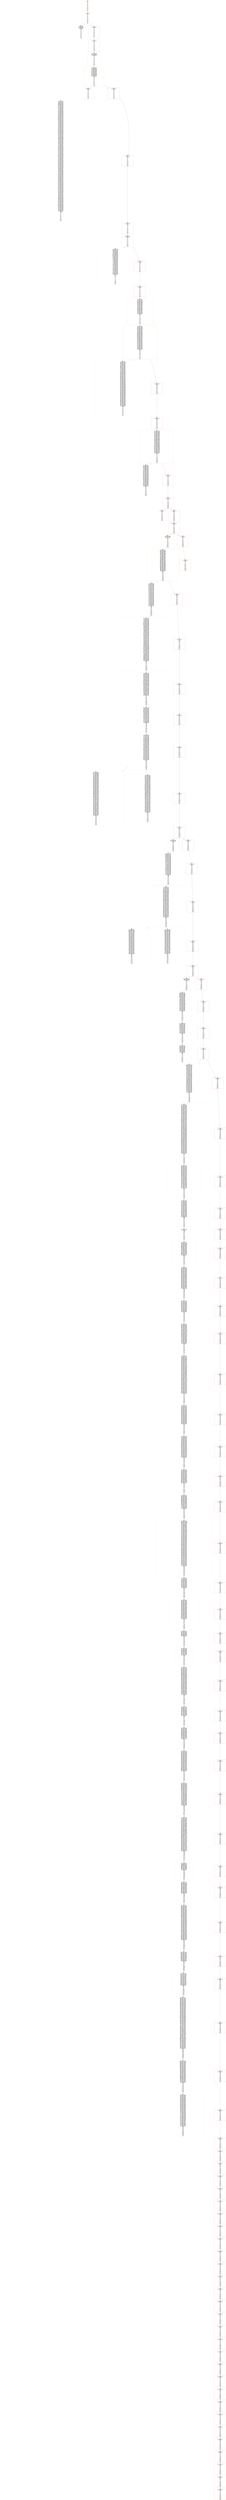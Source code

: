 strict digraph  {
"0\n0.00\nBalances\n0 - 0\n1 - 0\n2 - 0\n3 - 0\n4 - 0\n5 - 0\n6 - 0\n7 - 0\n8 - 0\n9 - 0\n10 - 0\n11 - 0\n12 - 0\n13 - 0\n14 - 0\n15 - 0\n16 - 0\n17 - 0\n18 - 0\n19 - 0" [color=darkorange, shape=square];
"9\n1.24\n17 - 8 mines 50 coins\nBalances\n0 - 0\n1 - 0\n2 - 0\n3 - 0\n4 - 0\n5 - 0\n6 - 0\n7 - 0\n8 - 50\n9 - 0\n10 - 0\n11 - 0\n12 - 0\n13 - 0\n14 - 0\n15 - 0\n16 - 0\n17 - 0\n18 - 0\n19 - 0" [color=darkorange, shape=square];
"35\n104.14\n14 - 7 pays 2 0 coins\n4 - 2 pays 0 0 coins\n30 - 15 pays 0 0 coins\n6 - 3 pays 5 0 coins\n28 - 14 pays 5 0 coins\n60 - 1 mines 50 coins\nBalances\n0 - 0\n1 - 50\n2 - 0\n3 - 0\n4 - 0\n5 - 0\n6 - 0\n7 - 0\n8 - 50\n9 - 0\n10 - 0\n11 - 0\n12 - 0\n13 - 0\n14 - 0\n15 - 0\n16 - 0\n17 - 0\n18 - 0\n19 - 0" [color=lightgray, shape=square];
"37\n104.14\n62 - 18 mines 50 coins\nBalances\n0 - 0\n1 - 0\n2 - 0\n3 - 0\n4 - 0\n5 - 0\n6 - 0\n7 - 0\n8 - 50\n9 - 0\n10 - 0\n11 - 0\n12 - 0\n13 - 0\n14 - 0\n15 - 0\n16 - 0\n17 - 0\n18 - 50\n19 - 0" [color=red, shape=square];
"58\n104.14\n284 - 18 mines 50 coins\nBalances\n0 - 0\n1 - 0\n2 - 0\n3 - 0\n4 - 0\n5 - 0\n6 - 0\n7 - 0\n8 - 50\n9 - 0\n10 - 0\n11 - 0\n12 - 0\n13 - 0\n14 - 0\n15 - 0\n16 - 0\n17 - 0\n18 - 100\n19 - 0" [color=red, shape=square];
"64\n116.17\n247 - 11 pays 5 0 coins\n263 - 11 pays 1 0 coins\n226 - 17 pays 4 0 coins\n251 - 18 pays 13 0 coins\n291 - 0 mines 50 coins\nBalances\n0 - 50\n1 - 0\n2 - 0\n3 - 0\n4 - 0\n5 - 0\n6 - 0\n7 - 0\n8 - 50\n9 - 0\n10 - 0\n11 - 0\n12 - 0\n13 - 0\n14 - 0\n15 - 0\n16 - 0\n17 - 0\n18 - 100\n19 - 0" [color=darkorange, shape=square];
"89\n119.74\n256 - 2 pays 19 0 coins\n262 - 9 pays 18 0 coins\n249 - 3 pays 0 0 coins\n210 - 8 pays 15 0 coins\n260 - 16 pays 15 0 coins\n311 - 16 pays 4 0 coins\n273 - 11 pays 17 0 coins\n261 - 12 pays 19 0 coins\n308 - 9 pays 0 0 coins\n258 - 1 pays 14 0 coins\n253 - 13 pays 5 0 coins\n252 - 5 pays 14 0 coins\n318 - 5 pays 2 0 coins\n259 - 19 pays 9 0 coins\n281 - 18 pays 6 0 coins\n321 - 19 pays 17 0 coins\n265 - 17 pays 6 0 coins\n243 - 14 pays 4 0 coins\n333 - 2 mines 50 coins\nBalances\n0 - 50\n1 - 0\n2 - 50\n3 - 0\n4 - 0\n5 - 0\n6 - 0\n7 - 0\n8 - 50\n9 - 0\n10 - 0\n11 - 0\n12 - 0\n13 - 0\n14 - 0\n15 - 0\n16 - 0\n17 - 0\n18 - 100\n19 - 0" [color=darkorange, shape=square];
"112\n255.22\n356 - 1 mines 50 coins\nBalances\n0 - 50\n1 - 50\n2 - 50\n3 - 0\n4 - 0\n5 - 0\n6 - 0\n7 - 0\n8 - 50\n9 - 0\n10 - 0\n11 - 0\n12 - 0\n13 - 0\n14 - 0\n15 - 0\n16 - 0\n17 - 0\n18 - 100\n19 - 0" [color=lightgray, shape=square];
"117\n255.22\n361 - 18 mines 50 coins\nBalances\n0 - 50\n1 - 0\n2 - 50\n3 - 0\n4 - 0\n5 - 0\n6 - 0\n7 - 0\n8 - 50\n9 - 0\n10 - 0\n11 - 0\n12 - 0\n13 - 0\n14 - 0\n15 - 0\n16 - 0\n17 - 0\n18 - 150\n19 - 0" [color=red, shape=square];
"124\n260.20\n316 - 1 pays 3 0 coins\n238 - 7 pays 15 0 coins\n233 - 6 pays 17 0 coins\n368 - 6 pays 4 0 coins\n310 - 8 pays 5 0 coins\n369 - 6 pays 19 0 coins\n289 - 2 pays 19 0 coins\n320 - 18 pays 16 21 coins\n315 - 9 pays 19 0 coins\n309 - 3 pays 9 0 coins\n367 - 7 pays 4 0 coins\n373 - 18 pays 2 73 coins\n323 - 17 pays 12 0 coins\n313 - 11 pays 16 0 coins\n324 - 14 pays 15 0 coins\n371 - 6 pays 0 0 coins\n257 - 10 pays 8 0 coins\n383 - 10 pays 2 0 coins\n244 - 4 pays 5 0 coins\n314 - 12 pays 3 0 coins\n312 - 16 pays 12 0 coins\n317 - 13 pays 5 0 coins\n375 - 9 pays 19 0 coins\n384 - 10 pays 13 0 coins\n322 - 19 pays 6 0 coins\n379 - 11 pays 3 0 coins\n387 - 16 pays 6 0 coins\n386 - 12 pays 3 0 coins\n372 - 2 pays 17 0 coins\n370 - 8 pays 17 36 coins\n385 - 4 pays 8 0 coins\n391 - 10 pays 11 0 coins\n398 - 2 pays 6 0 coins\n390 - 9 pays 12 0 coins\n401 - 10 pays 17 0 coins\n378 - 17 pays 1 0 coins\n374 - 3 pays 16 0 coins\n395 - 16 pays 5 0 coins\n389 - 13 pays 17 0 coins\n403 - 9 pays 11 0 coins\n405 - 10 pays 2 0 coins\n396 - 11 pays 10 0 coins\n319 - 5 pays 17 0 coins\n400 - 4 pays 15 0 coins\n402 - 2 pays 8 0 coins\n215 - 15 pays 12 0 coins\n407 - 16 pays 10 0 coins\n417 - 16 pays 14 0 coins\n397 - 12 pays 4 0 coins\n408 - 13 pays 3 0 coins\n410 - 10 pays 11 0 coins\n393 - 19 pays 4 0 coins\n422 - 19 pays 10 0 coins\n415 - 2 pays 19 0 coins\n414 - 4 pays 13 0 coins\n425 - 2 pays 5 0 coins\n412 - 5 pays 11 0 coins\n421 - 10 pays 15 0 coins\n428 - 5 pays 10 0 coins\n365 - 1 pays 4 0 coins\n420 - 13 pays 2 0 coins\n404 - 17 pays 2 0 coins\n432 - 17 pays 13 0 coins\n380 - 14 pays 13 0 coins\n419 - 12 pays 13 0 coins\n416 - 15 pays 8 0 coins\n430 - 5 pays 13 0 coins\n434 - 1 pays 8 0 coins\n435 - 14 pays 13 0 coins\n433 - 17 pays 18 0 coins\n376 - 7 pays 5 0 coins\n427 - 2 pays 13 0 coins\n406 - 3 pays 12 0 coins\n436 - 12 pays 1 0 coins\n443 - 7 pays 5 0 coins\n431 - 13 pays 8 0 coins\n441 - 17 pays 9 0 coins\n381 - 6 pays 13 0 coins\n448 - 13 pays 10 0 coins\n438 - 5 pays 16 0 coins\n452 - 13 pays 5 0 coins\n455 - 13 pays 17 0 coins\n456 - 13 pays 17 0 coins\n413 - 11 pays 18 0 coins\n442 - 3 pays 12 0 coins\n451 - 6 pays 5 0 coins\n449 - 17 pays 3 0 coins\n444 - 2 pays 3 0 coins\n460 - 6 pays 18 0 coins\n440 - 1 pays 7 0 coins\n453 - 5 pays 17 0 coins\n459 - 11 pays 13 0 coins\n447 - 7 pays 15 0 coins\n411 - 9 pays 4 0 coins\n466 - 5 pays 6 0 coins\n426 - 4 pays 8 0 coins\n418 - 16 pays 1 0 coins\n461 - 17 pays 12 0 coins\n463 - 6 pays 4 0 coins\n467 - 11 pays 17 0 coins\n468 - 7 pays 13 0 coins\n472 - 16 pays 9 0 coins\n458 - 3 pays 19 0 coins\n429 - 10 pays 18 0 coins\n479 - 3 pays 12 0 coins\n476 - 7 pays 10 0 coins\n446 - 12 pays 11 0 coins\n483 - 12 pays 16 0 coins\n471 - 4 pays 3 0 coins\n464 - 1 pays 2 0 coins\n450 - 18 pays 1 3 coins\n470 - 9 pays 0 0 coins\n482 - 7 pays 1 0 coins\n473 - 17 pays 13 0 coins\n484 - 12 pays 18 0 coins\n477 - 16 pays 15 0 coins\n437 - 15 pays 1 0 coins\n439 - 14 pays 12 0 coins\n491 - 17 pays 11 0 coins\n469 - 5 pays 1 0 coins\n493 - 8 pays 18 7 coins\n475 - 11 pays 4 0 coins\n501 - 11 pays 9 0 coins\n485 - 4 pays 10 0 coins\n462 - 2 pays 9 0 coins\n490 - 7 pays 8 0 coins\n480 - 10 pays 4 0 coins\n503 - 11 pays 18 0 coins\n457 - 13 pays 12 0 coins\n504 - 4 pays 0 0 coins\n506 - 7 pays 19 0 coins\n508 - 13 pays 5 0 coins\n510 - 11 pays 7 0 coins\n499 - 5 pays 2 0 coins\n492 - 12 pays 16 0 coins\n498 - 17 pays 14 0 coins\n516 - 12 pays 0 0 coins\n514 - 5 pays 9 0 coins\n505 - 2 pays 6 0 coins\n519 - 5 pays 18 0 coins\n520 - 2 pays 15 0 coins\n507 - 10 pays 18 0 coins\n515 - 11 pays 18 0 coins\n523 - 2 pays 11 0 coins\n489 - 9 pays 4 0 coins\n512 - 7 pays 11 0 coins\n528 - 9 pays 17 0 coins\n530 - 9 pays 6 0 coins\n531 - 9 pays 3 0 coins\n494 - 16 pays 2 0 coins\n533 - 16 pays 12 0 coins\n527 - 2 pays 18 0 coins\n517 - 17 pays 8 0 coins\n525 - 10 pays 12 0 coins\n481 - 3 pays 6 0 coins\n474 - 6 pays 8 0 coins\n518 - 12 pays 17 0 coins\n532 - 9 pays 19 0 coins\n496 - 15 pays 10 0 coins\n535 - 2 pays 6 0 coins\n487 - 1 pays 2 0 coins\n541 - 12 pays 19 0 coins\n542 - 9 pays 2 0 coins\n509 - 8 pays 3 1 coins\n538 - 3 pays 19 0 coins\n546 - 12 pays 2 0 coins\n423 - 19 pays 6 0 coins\n534 - 16 pays 5 0 coins\n548 - 9 pays 11 0 coins\n549 - 3 pays 4 0 coins\n540 - 6 pays 16 0 coins\n543 - 15 pays 0 0 coins\n551 - 12 pays 9 0 coins\n526 - 11 pays 19 0 coins\n529 - 7 pays 8 0 coins\n497 - 14 pays 17 0 coins\n537 - 10 pays 5 0 coins\n559 - 12 pays 10 0 coins\n521 - 5 pays 19 0 coins\n565 - 12 pays 6 0 coins\n513 - 13 pays 5 0 coins\n536 - 17 pays 2 0 coins\n511 - 4 pays 6 0 coins\n563 - 14 pays 16 0 coins\n572 - 4 pays 11 0 coins\n564 - 10 pays 15 0 coins\n573 - 14 pays 17 0 coins\n568 - 5 pays 8 0 coins\n557 - 6 pays 2 0 coins\n569 - 12 pays 18 0 coins\n558 - 15 pays 11 0 coins\n571 - 13 pays 7 0 coins\n577 - 14 pays 1 0 coins\n583 - 13 pays 10 0 coins\n570 - 17 pays 19 0 coins\n554 - 16 pays 9 0 coins\n553 - 19 pays 9 0 coins\n580 - 12 pays 7 0 coins\n545 - 1 pays 7 0 coins\n574 - 4 pays 2 0 coins\n556 - 9 pays 16 0 coins\n593 - 9 pays 7 0 coins\n561 - 11 pays 5 0 coins\n575 - 10 pays 11 0 coins\n594 - 9 pays 7 0 coins\n555 - 3 pays 19 0 coins\n587 - 13 pays 8 0 coins\n585 - 17 pays 5 0 coins\n595 - 10 pays 17 0 coins\n596 - 13 pays 19 0 coins\n584 - 14 pays 9 0 coins\n598 - 9 pays 13 0 coins\n599 - 17 pays 1 0 coins\n591 - 4 pays 13 0 coins\n601 - 13 pays 3 0 coins\n544 - 2 pays 12 0 coins\n597 - 11 pays 19 0 coins\n603 - 14 pays 18 0 coins\n592 - 3 pays 1 0 coins\n611 - 2 pays 12 0 coins\n615 - 2 pays 0 0 coins\n589 - 12 pays 7 0 coins\n588 - 19 pays 8 0 coins\n618 - 19 pays 13 0 coins\n620 - 19 pays 18 0 coins\n621 - 19 pays 16 0 coins\n607 - 17 pays 2 0 coins\n609 - 13 pays 19 0 coins\n613 - 14 pays 6 0 coins\n581 - 15 pays 3 0 coins\n622 - 19 pays 4 0 coins\n619 - 12 pays 11 0 coins\n617 - 2 pays 10 0 coins\n562 - 7 pays 6 0 coins\n590 - 1 pays 10 0 coins\n624 - 13 pays 9 0 coins\n637 - 0 mines 50 coins\nBalances\n0 - 100\n1 - 53\n2 - 123\n3 - 1\n4 - 0\n5 - 0\n6 - 0\n7 - 0\n8 - 6\n9 - 0\n10 - 0\n11 - 0\n12 - 0\n13 - 0\n14 - 0\n15 - 0\n16 - 21\n17 - 36\n18 - 10\n19 - 0" [color=lightgray, shape=square];
"138\n260.20\n651 - 18 mines 50 coins\nBalances\n0 - 50\n1 - 0\n2 - 50\n3 - 0\n4 - 0\n5 - 0\n6 - 0\n7 - 0\n8 - 50\n9 - 0\n10 - 0\n11 - 0\n12 - 0\n13 - 0\n14 - 0\n15 - 0\n16 - 0\n17 - 0\n18 - 200\n19 - 0" [color=red, shape=square];
"139\n260.20\n652 - 18 mines 50 coins\nBalances\n0 - 50\n1 - 0\n2 - 50\n3 - 0\n4 - 0\n5 - 0\n6 - 0\n7 - 0\n8 - 50\n9 - 0\n10 - 0\n11 - 0\n12 - 0\n13 - 0\n14 - 0\n15 - 0\n16 - 0\n17 - 0\n18 - 250\n19 - 0" [color=red, shape=square];
"171\n290.15\n608 - 4 pays 12 0 coins\n703 - 19 mines 50 coins\nBalances\n0 - 50\n1 - 0\n2 - 50\n3 - 0\n4 - 0\n5 - 0\n6 - 0\n7 - 0\n8 - 50\n9 - 0\n10 - 0\n11 - 0\n12 - 0\n13 - 0\n14 - 0\n15 - 0\n16 - 0\n17 - 0\n18 - 250\n19 - 50" [color=darkorange, shape=square];
"186\n295.72\n672 - 5 pays 18 0 coins\n578 - 5 pays 11 0 coins\n668 - 9 pays 7 0 coins\n628 - 12 pays 7 0 coins\n626 - 15 pays 6 0 coins\n662 - 14 pays 1 0 coins\n677 - 4 pays 9 0 coins\n715 - 14 pays 3 0 coins\n664 - 8 pays 18 38 coins\n670 - 6 pays 0 0 coins\n667 - 7 pays 8 0 coins\n669 - 2 pays 15 36 coins\n661 - 16 pays 8 0 coins\n722 - 16 pays 5 0 coins\n697 - 12 pays 18 0 coins\n633 - 13 pays 7 0 coins\n718 - 8 pays 17 11 coins\n673 - 5 pays 0 0 coins\n627 - 19 pays 16 0 coins\n605 - 0 pays 7 17 coins\n614 - 3 pays 8 0 coins\n721 - 2 pays 14 8 coins\n725 - 13 pays 9 0 coins\n732 - 13 pays 8 0 coins\n728 - 3 pays 19 0 coins\n735 - 3 pays 6 0 coins\n719 - 6 pays 3 0 coins\n731 - 19 pays 9 0 coins\n717 - 14 pays 5 0 coins\n720 - 7 pays 12 0 coins\n737 - 6 pays 7 0 coins\n716 - 4 pays 0 0 coins\n738 - 19 pays 2 0 coins\n724 - 12 pays 0 0 coins\n600 - 10 pays 0 0 coins\n632 - 1 pays 7 0 coins\n747 - 12 pays 9 0 coins\n748 - 1 pays 4 0 coins\n657 - 11 pays 13 0 coins\n727 - 5 pays 17 0 coins\n750 - 12 pays 5 0 coins\n745 - 19 pays 7 0 coins\n740 - 7 pays 19 0 coins\n734 - 13 pays 18 0 coins\n666 - 17 pays 3 0 coins\n754 - 5 pays 7 0 coins\n709 - 9 pays 0 0 coins\n759 - 17 pays 4 0 coins\n761 - 5 pays 3 0 coins\n741 - 14 pays 4 0 coins\n749 - 1 pays 15 0 coins\n756 - 19 pays 17 0 coins\n763 - 9 pays 14 0 coins\n663 - 18 pays 16 67 coins\n775 - 2 mines 50 coins\nBalances\n0 - 33\n1 - 0\n2 - 56\n3 - 0\n4 - 0\n5 - 0\n6 - 0\n7 - 17\n8 - 1\n9 - 0\n10 - 0\n11 - 0\n12 - 0\n13 - 0\n14 - 8\n15 - 36\n16 - 67\n17 - 11\n18 - 221\n19 - 50" [color=lightgray, shape=square];
"197\n295.72\n786 - 18 mines 50 coins\nBalances\n0 - 50\n1 - 0\n2 - 50\n3 - 0\n4 - 0\n5 - 0\n6 - 0\n7 - 0\n8 - 50\n9 - 0\n10 - 0\n11 - 0\n12 - 0\n13 - 0\n14 - 0\n15 - 0\n16 - 0\n17 - 0\n18 - 300\n19 - 50" [color=red, shape=square];
"219\n310.46\n820 - 18 mines 50 coins\nBalances\n0 - 50\n1 - 0\n2 - 50\n3 - 0\n4 - 0\n5 - 0\n6 - 0\n7 - 0\n8 - 50\n9 - 0\n10 - 0\n11 - 0\n12 - 0\n13 - 0\n14 - 0\n15 - 0\n16 - 0\n17 - 0\n18 - 350\n19 - 50" [color=red, shape=square];
"239\n343.62\n736 - 3 pays 11 0 coins\n791 - 0 pays 14 1 coins\n798 - 7 pays 9 0 coins\n743 - 4 pays 15 0 coins\n796 - 6 pays 18 0 coins\n826 - 6 pays 0 0 coins\n822 - 7 pays 14 0 coins\n769 - 18 pays 16 65 coins\n768 - 9 pays 15 0 coins\n793 - 14 pays 7 0 coins\n733 - 2 pays 10 36 coins\n800 - 11 pays 2 0 coins\n799 - 8 pays 14 4 coins\n723 - 16 pays 11 0 coins\n833 - 11 pays 7 0 coins\n795 - 5 pays 1 0 coins\n762 - 17 pays 1 0 coins\n757 - 12 pays 13 0 coins\n838 - 5 pays 19 0 coins\n746 - 10 pays 16 0 coins\n834 - 8 pays 5 8 coins\n828 - 18 pays 0 106 coins\n801 - 3 pays 13 0 coins\n830 - 9 pays 11 0 coins\n825 - 4 pays 9 0 coins\n827 - 6 pays 8 0 coins\n829 - 7 pays 12 0 coins\n842 - 8 pays 2 3 coins\n836 - 11 pays 3 0 coins\n714 - 15 pays 6 0 coins\n824 - 0 pays 6 6 coins\n872 - 1 mines 50 coins\nBalances\n0 - 149\n1 - 50\n2 - 17\n3 - 0\n4 - 0\n5 - 8\n6 - 6\n7 - 0\n8 - 35\n9 - 0\n10 - 36\n11 - 0\n12 - 0\n13 - 0\n14 - 5\n15 - 0\n16 - 65\n17 - 0\n18 - 179\n19 - 50" [color=darkorange, shape=square];
"254\n411.70\n839 - 12 pays 4 0 coins\n847 - 6 pays 14 0 coins\n854 - 0 pays 1 50 coins\n835 - 16 pays 4 0 coins\n876 - 16 pays 14 0 coins\n844 - 18 pays 7 179 coins\n758 - 13 pays 0 0 coins\n831 - 14 pays 9 0 coins\n840 - 10 pays 8 0 coins\n837 - 17 pays 13 0 coins\n850 - 11 pays 5 0 coins\n866 - 6 pays 7 0 coins\n881 - 14 pays 6 0 coins\n878 - 16 pays 10 0 coins\n883 - 17 pays 16 0 coins\n859 - 0 pays 3 16 coins\n879 - 13 pays 12 0 coins\n882 - 10 pays 14 0 coins\n893 - 13 pays 17 0 coins\n889 - 16 pays 15 0 coins\n845 - 9 pays 17 0 coins\n890 - 17 pays 3 0 coins\n897 - 16 pays 13 0 coins\n885 - 6 pays 7 0 coins\n886 - 8 pays 18 2 coins\n899 - 17 pays 8 0 coins\n892 - 0 pays 3 0 coins\n852 - 15 pays 11 0 coins\n898 - 9 pays 5 0 coins\n794 - 1 pays 13 0 coins\n903 - 0 pays 6 50 coins\n902 - 8 pays 9 6 coins\n906 - 15 pays 4 0 coins\n843 - 3 pays 14 0 coins\n848 - 7 pays 0 0 coins\n873 - 12 pays 2 0 coins\n904 - 17 pays 11 0 coins\n915 - 12 pays 8 0 coins\n884 - 11 pays 12 0 coins\n895 - 13 pays 8 0 coins\n917 - 17 pays 11 0 coins\n901 - 16 pays 12 0 coins\n910 - 0 pays 2 15 coins\n841 - 5 pays 19 0 coins\n888 - 14 pays 8 0 coins\n908 - 9 pays 5 0 coins\n900 - 6 pays 7 0 coins\n923 - 17 pays 18 0 coins\n929 - 9 pays 16 0 coins\n946 - 19 mines 50 coins\nBalances\n0 - 18\n1 - 100\n2 - 32\n3 - 16\n4 - 0\n5 - 8\n6 - 56\n7 - 179\n8 - 27\n9 - 6\n10 - 36\n11 - 0\n12 - 0\n13 - 0\n14 - 5\n15 - 0\n16 - 65\n17 - 0\n18 - 2\n19 - 100" [color=darkorange, shape=square];
"280\n429.70\n912 - 3 pays 0 0 coins\n932 - 9 pays 16 0 coins\n921 - 2 pays 4 17 coins\n949 - 3 pays 11 0 coins\n922 - 16 pays 12 0 coins\n913 - 15 pays 16 0 coins\n928 - 14 pays 0 0 coins\n914 - 7 pays 0 0 coins\n919 - 11 pays 6 0 coins\n966 - 11 pays 8 0 coins\n909 - 1 pays 14 0 coins\n956 - 2 pays 19 7 coins\n969 - 1 pays 17 0 coins\n846 - 4 pays 6 0 coins\n918 - 12 pays 5 0 coins\n963 - 7 pays 2 0 coins\n973 - 1 pays 15 0 coins\n977 - 1 pays 18 0 coins\n970 - 2 pays 16 7 coins\n957 - 9 pays 7 0 coins\n974 - 12 pays 9 0 coins\n931 - 17 pays 2 0 coins\n925 - 8 pays 10 18 coins\n967 - 11 pays 18 0 coins\n959 - 16 pays 7 0 coins\n894 - 10 pays 16 0 coins\n982 - 12 pays 18 0 coins\n980 - 9 pays 1 0 coins\n972 - 4 pays 13 0 coins\n976 - 7 pays 11 0 coins\n995 - 7 pays 11 0 coins\n905 - 19 pays 13 43 coins\n958 - 3 pays 7 0 coins\n930 - 6 pays 1 0 coins\n994 - 4 pays 6 0 coins\n920 - 13 pays 10 0 coins\n927 - 5 pays 15 0 coins\n1006 - 5 pays 11 0 coins\n992 - 9 pays 14 0 coins\n988 - 10 pays 17 0 coins\n1011 - 9 pays 1 0 coins\n1001 - 6 pays 19 0 coins\n1013 - 9 pays 13 0 coins\n981 - 17 pays 15 0 coins\n990 - 12 pays 10 0 coins\n985 - 16 pays 3 0 coins\n979 - 1 pays 18 0 coins\n999 - 19 pays 0 47 coins\n1023 - 1 pays 5 0 coins\n962 - 14 pays 16 0 coins\n1018 - 17 pays 6 0 coins\n1010 - 10 pays 5 0 coins\n1004 - 13 pays 18 0 coins\n1021 - 12 pays 1 0 coins\n1029 - 10 pays 14 0 coins\n1028 - 13 pays 2 0 coins\n1025 - 17 pays 13 0 coins\n1026 - 1 pays 9 0 coins\n1027 - 14 pays 1 0 coins\n1033 - 17 pays 10 0 coins\n1019 - 9 pays 3 0 coins\n1032 - 13 pays 19 0 coins\n1009 - 5 pays 18 0 coins\n1031 - 10 pays 11 0 coins\n1000 - 3 pays 5 0 coins\n1015 - 6 pays 0 0 coins\n1022 - 19 pays 7 0 coins\n1035 - 17 pays 14 0 coins\n1036 - 14 pays 12 0 coins\n1030 - 12 pays 16 0 coins\n1048 - 17 pays 0 0 coins\n1042 - 5 pays 19 0 coins\n1051 - 12 pays 13 0 coins\n1038 - 9 pays 15 0 coins\n1044 - 3 pays 0 0 coins\n998 - 7 pays 15 0 coins\n1056 - 9 pays 8 0 coins\n1052 - 17 pays 18 0 coins\n1002 - 4 pays 18 0 coins\n1045 - 6 pays 1 0 coins\n961 - 15 pays 3 0 coins\n1054 - 12 pays 7 0 coins\n1043 - 10 pays 1 0 coins\n1039 - 13 pays 16 0 coins\n1059 - 7 pays 18 0 coins\n1020 - 16 pays 11 0 coins\n1064 - 6 pays 0 0 coins\n1067 - 12 pays 5 0 coins\n1065 - 15 pays 3 0 coins\n1034 - 1 pays 6 0 coins\n1053 - 5 pays 4 0 coins\n1060 - 17 pays 1 0 coins\n1063 - 4 pays 13 0 coins\n1077 - 17 pays 18 0 coins\n1070 - 13 pays 3 0 coins\n1105 - 0 mines 50 coins\nBalances\n0 - 115\n1 - 100\n2 - 1\n3 - 16\n4 - 17\n5 - 8\n6 - 56\n7 - 179\n8 - 9\n9 - 6\n10 - 54\n11 - 0\n12 - 0\n13 - 43\n14 - 5\n15 - 0\n16 - 72\n17 - 0\n18 - 2\n19 - 17" [color=lightgray, shape=square];
"278\n429.70\n1103 - 18 mines 50 coins\nBalances\n0 - 18\n1 - 100\n2 - 32\n3 - 16\n4 - 0\n5 - 8\n6 - 56\n7 - 179\n8 - 27\n9 - 6\n10 - 36\n11 - 0\n12 - 0\n13 - 0\n14 - 5\n15 - 0\n16 - 65\n17 - 0\n18 - 52\n19 - 100" [color=red, shape=square];
"291\n459.95\n1148 - 18 mines 50 coins\nBalances\n0 - 18\n1 - 100\n2 - 32\n3 - 16\n4 - 0\n5 - 8\n6 - 56\n7 - 179\n8 - 27\n9 - 6\n10 - 36\n11 - 0\n12 - 0\n13 - 0\n14 - 5\n15 - 0\n16 - 65\n17 - 0\n18 - 102\n19 - 100" [color=red, shape=square];
"309\n493.87\n1101 - 5 pays 11 1 coins\n1108 - 11 pays 18 0 coins\n1127 - 7 pays 19 0 coins\n1080 - 19 pays 17 18 coins\n1072 - 16 pays 13 0 coins\n1117 - 1 pays 17 25 coins\n1137 - 2 pays 18 6 coins\n1129 - 4 pays 5 0 coins\n1109 - 14 pays 15 4 coins\n1163 - 16 pays 8 16 coins\n1170 - 14 pays 1 0 coins\n1169 - 8 pays 14 8 coins\n1118 - 6 pays 17 1 coins\n1166 - 4 pays 5 0 coins\n1175 - 4 pays 12 0 coins\n1165 - 1 pays 18 33 coins\n1172 - 8 pays 11 1 coins\n1178 - 0 pays 19 3 coins\n1162 - 19 pays 18 42 coins\n1133 - 13 pays 8 0 coins\n1058 - 3 pays 13 0 coins\n1179 - 2 pays 14 24 coins\n1152 - 5 pays 11 1 coins\n1176 - 4 pays 14 0 coins\n1187 - 4 pays 19 0 coins\n1188 - 4 pays 7 0 coins\n1130 - 15 pays 2 0 coins\n1139 - 11 pays 5 0 coins\n1190 - 4 pays 16 0 coins\n1171 - 16 pays 5 0 coins\n1183 - 13 pays 12 0 coins\n1161 - 7 pays 15 78 coins\n1184 - 3 pays 5 8 coins\n1182 - 19 pays 9 25 coins\n1069 - 10 pays 14 0 coins\n1132 - 17 pays 5 0 coins\n1191 - 11 pays 12 0 coins\n1136 - 12 pays 7 0 coins\n1205 - 12 pays 14 0 coins\n1174 - 6 pays 12 29 coins\n1209 - 14 pays 15 1 coins\n1203 - 7 pays 2 3 coins\n1195 - 13 pays 5 0 coins\n1199 - 17 pays 0 0 coins\n1206 - 6 pays 2 17 coins\n1211 - 7 pays 0 5 coins\n1168 - 18 pays 10 2 coins\n1226 - 2 mines 50 coins\nBalances\n0 - 20\n1 - 42\n2 - 72\n3 - 8\n4 - 0\n5 - 14\n6 - 9\n7 - 93\n8 - 34\n9 - 31\n10 - 38\n11 - 3\n12 - 29\n13 - 0\n14 - 32\n15 - 83\n16 - 49\n17 - 44\n18 - 181\n19 - 18" [color=darkorange, shape=square];
"323\n549.40\n1208 - 2 pays 1 30 coins\n1186 - 5 pays 2 8 coins\n1189 - 15 pays 8 0 coins\n1193 - 16 pays 4 33 coins\n1210 - 14 pays 8 0 coins\n1216 - 7 pays 2 7 coins\n1192 - 4 pays 16 0 coins\n1241 - 16 pays 11 2 coins\n1124 - 9 pays 3 0 coins\n1212 - 13 pays 3 0 coins\n1180 - 0 pays 19 0 coins\n1247 - 9 pays 18 6 coins\n1245 - 4 pays 7 0 coins\n1235 - 15 pays 14 0 coins\n1254 - 4 pays 2 0 coins\n1244 - 7 pays 15 44 coins\n1257 - 4 pays 17 0 coins\n1202 - 11 pays 18 0 coins\n1261 - 4 pays 16 0 coins\n1217 - 18 pays 15 2 coins\n1264 - 18 pays 12 44 coins\n1260 - 19 pays 16 4 coins\n1214 - 17 pays 15 0 coins\n1249 - 13 pays 2 0 coins\n1196 - 3 pays 9 1 coins\n1207 - 12 pays 19 0 coins\n1198 - 10 pays 18 12 coins\n1262 - 11 pays 12 0 coins\n1243 - 14 pays 12 5 coins\n1253 - 9 pays 2 6 coins\n1269 - 13 pays 18 0 coins\n1277 - 13 pays 5 0 coins\n1252 - 0 pays 9 12 coins\n1276 - 9 pays 4 3 coins\n1270 - 12 pays 4 0 coins\n1256 - 7 pays 2 16 coins\n1263 - 4 pays 5 0 coins\n1268 - 3 pays 2 6 coins\n1272 - 11 pays 6 0 coins\n1267 - 17 pays 9 0 coins\n1283 - 4 pays 14 0 coins\n1219 - 5 pays 7 5 coins\n1290 - 4 pays 5 0 coins\n1278 - 13 pays 14 0 coins\n1295 - 2 mines 50 coins\nBalances\n0 - 8\n1 - 72\n2 - 135\n3 - 1\n4 - 36\n5 - 1\n6 - 9\n7 - 31\n8 - 34\n9 - 29\n10 - 26\n11 - 5\n12 - 78\n13 - 0\n14 - 27\n15 - 129\n16 - 18\n17 - 44\n18 - 153\n19 - 14" [color=lightgray, shape=square];
"339\n549.40\n1311 - 18 mines 50 coins\nBalances\n0 - 20\n1 - 42\n2 - 72\n3 - 8\n4 - 0\n5 - 14\n6 - 9\n7 - 93\n8 - 34\n9 - 31\n10 - 38\n11 - 3\n12 - 29\n13 - 0\n14 - 32\n15 - 83\n16 - 49\n17 - 44\n18 - 231\n19 - 18" [color=red, shape=square];
"359\n549.40\n1447 - 18 mines 50 coins\nBalances\n0 - 20\n1 - 42\n2 - 72\n3 - 8\n4 - 0\n5 - 14\n6 - 9\n7 - 93\n8 - 34\n9 - 31\n10 - 38\n11 - 3\n12 - 29\n13 - 0\n14 - 32\n15 - 83\n16 - 49\n17 - 44\n18 - 281\n19 - 18" [color=red, shape=square];
"366\n606.69\n1455 - 0 mines 50 coins\nBalances\n0 - 70\n1 - 42\n2 - 72\n3 - 8\n4 - 0\n5 - 14\n6 - 9\n7 - 93\n8 - 34\n9 - 31\n10 - 38\n11 - 3\n12 - 29\n13 - 0\n14 - 32\n15 - 83\n16 - 49\n17 - 44\n18 - 281\n19 - 18" [color=lightgray, shape=square];
"360\n606.69\n1448 - 18 mines 50 coins\nBalances\n0 - 20\n1 - 42\n2 - 72\n3 - 8\n4 - 0\n5 - 14\n6 - 9\n7 - 93\n8 - 34\n9 - 31\n10 - 38\n11 - 3\n12 - 29\n13 - 0\n14 - 32\n15 - 83\n16 - 49\n17 - 44\n18 - 331\n19 - 18" [color=red, shape=square];
"387\n606.69\n1586 - 18 mines 50 coins\nBalances\n0 - 20\n1 - 42\n2 - 72\n3 - 8\n4 - 0\n5 - 14\n6 - 9\n7 - 93\n8 - 34\n9 - 31\n10 - 38\n11 - 3\n12 - 29\n13 - 0\n14 - 32\n15 - 83\n16 - 49\n17 - 44\n18 - 381\n19 - 18" [color=red, shape=square];
"408\n648.55\n1553 - 4 pays 2 0 coins\n1577 - 0 pays 11 10 coins\n1570 - 10 pays 6 25 coins\n1608 - 2 mines 50 coins\nBalances\n0 - 10\n1 - 42\n2 - 122\n3 - 8\n4 - 0\n5 - 14\n6 - 34\n7 - 93\n8 - 34\n9 - 31\n10 - 13\n11 - 13\n12 - 29\n13 - 0\n14 - 32\n15 - 83\n16 - 49\n17 - 44\n18 - 381\n19 - 18" [color=darkorange, shape=square];
"388\n648.55\n1587 - 18 mines 50 coins\nBalances\n0 - 20\n1 - 42\n2 - 72\n3 - 8\n4 - 0\n5 - 14\n6 - 9\n7 - 93\n8 - 34\n9 - 31\n10 - 38\n11 - 3\n12 - 29\n13 - 0\n14 - 32\n15 - 83\n16 - 49\n17 - 44\n18 - 431\n19 - 18" [color=red, shape=square];
"434\n695.30\n1479 - 5 pays 9 12 coins\n1538 - 3 pays 16 8 coins\n1578 - 16 pays 18 12 coins\n1566 - 17 pays 13 34 coins\n1565 - 15 pays 8 37 coins\n1588 - 4 pays 15 0 coins\n1581 - 0 pays 12 7 coins\n1564 - 14 pays 3 23 coins\n1569 - 12 pays 16 10 coins\n1580 - 18 pays 2 175 coins\n1572 - 2 pays 11 0 coins\n1574 - 9 pays 19 7 coins\n1575 - 6 pays 5 9 coins\n1573 - 7 pays 0 88 coins\n1628 - 4 pays 0 0 coins\n1634 - 9 pays 19 3 coins\n1561 - 8 pays 4 24 coins\n1635 - 2 pays 14 25 coins\n1637 - 6 pays 13 1 coins\n1645 - 6 pays 12 0 coins\n1622 - 5 pays 6 2 coins\n1632 - 18 pays 8 91 coins\n1646 - 6 pays 15 7 coins\n1640 - 4 pays 13 0 coins\n1630 - 14 pays 4 7 coins\n1655 - 4 pays 17 0 coins\n1653 - 15 pays 19 24 coins\n1663 - 10 pays 11 2 coins\n1660 - 8 pays 9 6 coins\n1644 - 2 pays 15 30 coins\n1658 - 17 pays 15 10 coins\n1670 - 10 pays 9 6 coins\n1571 - 19 pays 5 0 coins\n1683 - 15 pays 14 20 coins\n1659 - 14 pays 18 2 coins\n1682 - 12 pays 2 0 coins\n1649 - 6 pays 14 7 coins\n1625 - 16 pays 10 19 coins\n1568 - 13 pays 6 0 coins\n1664 - 4 pays 18 0 coins\n1689 - 6 pays 19 9 coins\n1662 - 18 pays 15 5 coins\n1685 - 19 pays 7 13 coins\n1666 - 9 pays 19 13 coins\n1708 - 9 pays 18 7 coins\n1729 - 1 mines 50 coins\nBalances\n0 - 91\n1 - 92\n2 - 242\n3 - 23\n4 - 31\n5 - 9\n6 - 3\n7 - 18\n8 - 132\n9 - 25\n10 - 24\n11 - 15\n12 - 26\n13 - 35\n14 - 52\n15 - 54\n16 - 36\n17 - 0\n18 - 131\n19 - 61" [color=darkorange, shape=square];
"440\n706.80\n1736 - 18 mines 50 coins\nBalances\n0 - 20\n1 - 42\n2 - 72\n3 - 8\n4 - 0\n5 - 14\n6 - 9\n7 - 93\n8 - 34\n9 - 31\n10 - 38\n11 - 3\n12 - 29\n13 - 0\n14 - 32\n15 - 83\n16 - 49\n17 - 44\n18 - 481\n19 - 18" [color=red, shape=square];
"459\n779.48\n1711 - 5 pays 6 4 coins\n1714 - 15 pays 12 39 coins\n1633 - 0 pays 10 13 coins\n1700 - 4 pays 9 0 coins\n1707 - 19 pays 10 14 coins\n1715 - 1 pays 15 8 coins\n1694 - 13 pays 0 0 coins\n1534 - 11 pays 12 2 coins\n1749 - 1 pays 17 31 coins\n1754 - 1 pays 4 12 coins\n1745 - 16 pays 10 4 coins\n1693 - 8 pays 13 9 coins\n1716 - 14 pays 0 0 coins\n1757 - 16 pays 1 24 coins\n1717 - 9 pays 12 17 coins\n1740 - 5 pays 19 1 coins\n1695 - 10 pays 0 1 coins\n1747 - 4 pays 7 0 coins\n1743 - 0 pays 11 13 coins\n1756 - 1 pays 9 20 coins\n1673 - 2 pays 9 71 coins\n1772 - 0 pays 8 19 coins\n1775 - 0 pays 13 19 coins\n1752 - 11 pays 19 0 coins\n1773 - 2 pays 0 57 coins\n1769 - 4 pays 5 0 coins\n1767 - 10 pays 18 19 coins\n1780 - 4 pays 0 0 coins\n1782 - 4 pays 8 0 coins\n1761 - 8 pays 7 14 coins\n1784 - 8 pays 15 13 coins\n1777 - 5 pays 16 4 coins\n1762 - 14 pays 1 14 coins\n1786 - 8 pays 3 19 coins\n1748 - 19 pays 2 9 coins\n1776 - 0 pays 2 13 coins\n1783 - 4 pays 7 0 coins\n1732 - 18 pays 15 110 coins\n1797 - 4 pays 10 0 coins\n1751 - 13 pays 14 0 coins\n1792 - 10 pays 7 2 coins\n1791 - 8 pays 9 33 coins\n1779 - 2 pays 5 68 coins\n1746 - 6 pays 12 1 coins\n1778 - 11 pays 5 2 coins\n1790 - 14 pays 19 12 coins\n1796 - 0 pays 6 4 coins\n1795 - 19 pays 4 4 coins\n1835 - 7 mines 50 coins\nBalances\n0 - 68\n1 - 59\n2 - 68\n3 - 42\n4 - 47\n5 - 70\n6 - 10\n7 - 84\n8 - 63\n9 - 132\n10 - 33\n11 - 24\n12 - 85\n13 - 63\n14 - 26\n15 - 146\n16 - 12\n17 - 31\n18 - 40\n19 - 47" [color=lightgray, shape=square];
"461\n779.48\n1837 - 18 mines 50 coins\nBalances\n0 - 91\n1 - 92\n2 - 242\n3 - 23\n4 - 31\n5 - 9\n6 - 3\n7 - 18\n8 - 132\n9 - 25\n10 - 24\n11 - 15\n12 - 26\n13 - 35\n14 - 52\n15 - 54\n16 - 36\n17 - 0\n18 - 181\n19 - 61" [color=red, shape=square];
"473\n813.10\n1811 - 14 pays 5 2 coins\n1688 - 12 pays 8 13 coins\n1812 - 0 pays 0 2 coins\n1771 - 1 pays 17 39 coins\n1801 - 4 pays 16 0 coins\n1804 - 8 pays 1 23 coins\n1843 - 4 pays 3 0 coins\n1840 - 0 pays 18 9 coins\n1774 - 9 pays 11 10 coins\n1803 - 10 pays 11 24 coins\n1841 - 12 pays 6 12 coins\n1826 - 14 pays 1 19 coins\n1842 - 1 pays 0 20 coins\n1849 - 12 pays 18 25 coins\n1852 - 12 pays 16 1 coins\n1847 - 9 pays 15 10 coins\n1844 - 8 pays 12 26 coins\n1806 - 6 pays 9 2 coins\n1858 - 6 pays 3 1 coins\n1696 - 3 pays 16 6 coins\n1845 - 4 pays 18 0 coins\n1857 - 4 pays 16 0 coins\n1813 - 7 pays 17 15 coins\n1856 - 3 pays 18 8 coins\n1807 - 2 pays 14 53 coins\n1846 - 0 pays 0 3 coins\n1855 - 8 pays 7 9 coins\n1866 - 0 pays 5 5 coins\n1848 - 10 pays 1 2 coins\n1808 - 11 pays 15 3 coins\n1869 - 8 pays 16 5 coins\n1870 - 0 pays 19 4 coins\n1875 - 11 pays 12 8 coins\n1817 - 17 pays 12 1 coins\n1863 - 3 pays 15 3 coins\n1884 - 3 pays 12 8 coins\n1853 - 9 pays 10 14 coins\n1802 - 13 pays 19 0 coins\n1888 - 13 pays 17 0 coins\n1872 - 4 pays 14 0 coins\n1886 - 3 pays 4 7 coins\n1876 - 0 pays 9 10 coins\n1889 - 13 pays 0 0 coins\n1878 - 11 pays 2 0 coins\n1891 - 3 pays 0 8 coins\n1880 - 17 pays 11 7 coins\n1890 - 4 pays 12 0 coins\n1815 - 5 pays 7 2 coins\n1897 - 4 pays 13 0 coins\n1893 - 13 pays 3 0 coins\n1892 - 0 pays 14 7 coins\n1873 - 6 pays 17 2 coins\n1902 - 0 pays 8 6 coins\n1905 - 0 pays 2 4 coins\n1899 - 5 pays 15 7 coins\n1895 - 11 pays 3 7 coins\n1854 - 12 pays 6 3 coins\n1898 - 4 pays 12 0 coins\n1909 - 11 pays 2 4 coins\n1868 - 16 pays 2 10 coins\n1887 - 9 pays 10 14 coins\n1912 - 4 pays 10 0 coins\n1759 - 15 pays 16 14 coins\n1921 - 15 pays 6 51 coins\n1867 - 7 pays 8 55 coins\n1922 - 15 pays 16 33 coins\n1903 - 13 pays 5 0 coins\n1915 - 18 pays 6 3 coins\n1923 - 7 pays 19 11 coins\n1906 - 0 pays 6 7 coins\n1910 - 12 pays 4 14 coins\n1816 - 19 pays 9 14 coins\n1940 - 2 pays 11 6 coins\n1942 - 12 pays 15 16 coins\n1917 - 9 pays 17 30 coins\n1919 - 4 pays 12 0 coins\n1931 - 13 pays 6 0 coins\n1946 - 9 pays 1 8 coins\n1945 - 4 pays 0 0 coins\n1907 - 5 pays 16 14 coins\n1938 - 3 pays 15 0 coins\n1948 - 13 pays 8 0 coins\n1955 - 14 pays 10 1 coins\n1952 - 9 pays 4 27 coins\n1943 - 19 pays 13 1 coins\n1956 - 13 pays 15 0 coins\n1953 - 5 pays 13 3 coins\n1936 - 10 pays 1 0 coins\n1926 - 15 pays 5 19 coins\n1961 - 13 pays 14 0 coins\n1970 - 17 pays 9 5 coins\n1998 - 4 mines 50 coins\nBalances\n0 - 44\n1 - 52\n2 - 27\n3 - 10\n4 - 145\n5 - 70\n6 - 81\n7 - 14\n8 - 74\n9 - 50\n10 - 36\n11 - 49\n12 - 44\n13 - 67\n14 - 64\n15 - 68\n16 - 75\n17 - 104\n18 - 79\n19 - 47" [color=lightgray, shape=square];
"469\n813.10\n1993 - 18 mines 50 coins\nBalances\n0 - 91\n1 - 92\n2 - 242\n3 - 23\n4 - 31\n5 - 9\n6 - 3\n7 - 18\n8 - 132\n9 - 25\n10 - 24\n11 - 15\n12 - 26\n13 - 35\n14 - 52\n15 - 54\n16 - 36\n17 - 0\n18 - 231\n19 - 61" [color=red, shape=square];
"497\n832.41\n1980 - 6 pays 3 34 coins\n1944 - 2 pays 18 23 coins\n1973 - 16 pays 6 5 coins\n1960 - 19 pays 6 15 coins\n1987 - 6 pays 15 2 coins\n1968 - 10 pays 1 13 coins\n2012 - 6 pays 12 0 coins\n1997 - 16 pays 12 39 coins\n1979 - 1 pays 14 23 coins\n1965 - 3 pays 15 6 coins\n2015 - 6 pays 18 1 coins\n1976 - 12 pays 7 16 coins\n2013 - 10 pays 11 9 coins\n2019 - 6 pays 10 1 coins\n1935 - 0 pays 10 5 coins\n1958 - 9 pays 13 30 coins\n1981 - 13 pays 5 0 coins\n2026 - 13 pays 8 16 coins\n1957 - 14 pays 12 10 coins\n2022 - 6 pays 17 3 coins\n2018 - 10 pays 11 10 coins\n1951 - 4 pays 13 0 coins\n2025 - 16 pays 5 23 coins\n2023 - 9 pays 16 8 coins\n1975 - 8 pays 12 13 coins\n2038 - 8 pays 13 54 coins\n2027 - 13 pays 1 30 coins\n1985 - 17 pays 10 25 coins\n1969 - 5 pays 2 0 coins\n1982 - 11 pays 2 1 coins\n2041 - 9 pays 4 7 coins\n2033 - 3 pays 14 2 coins\n2030 - 14 pays 6 37 coins\n2032 - 6 pays 16 2 coins\n2011 - 19 pays 7 13 coins\n2045 - 0 pays 15 35 coins\n2024 - 18 pays 1 9 coins\n2029 - 1 pays 10 7 coins\n2056 - 19 pays 8 3 coins\n2035 - 4 pays 9 12 coins\n2042 - 17 pays 9 0 coins\n2046 - 7 pays 11 3 coins\n2048 - 11 pays 2 1 coins\n2044 - 5 pays 1 0 coins\n2075 - 5 pays 19 8 coins\n2079 - 5 pays 1 1 coins\n2080 - 5 pays 17 6 coins\n2094 - 16 mines 50 coins\nBalances\n0 - 4\n1 - 75\n2 - 6\n3 - 36\n4 - 140\n5 - 78\n6 - 95\n7 - 40\n8 - 26\n9 - 17\n10 - 42\n11 - 69\n12 - 90\n13 - 105\n14 - 42\n15 - 111\n16 - 68\n17 - 88\n18 - 94\n19 - 24" [color=lightgray, shape=square];
"470\n832.41\n1994 - 18 mines 50 coins\nBalances\n0 - 91\n1 - 92\n2 - 242\n3 - 23\n4 - 31\n5 - 9\n6 - 3\n7 - 18\n8 - 132\n9 - 25\n10 - 24\n11 - 15\n12 - 26\n13 - 35\n14 - 52\n15 - 54\n16 - 36\n17 - 0\n18 - 281\n19 - 61" [color=red, shape=square];
"513\n885.67\n2067 - 10 pays 12 23 coins\n2060 - 14 pays 17 15 coins\n2081 - 5 pays 2 9 coins\n2078 - 7 pays 4 2 coins\n2074 - 3 pays 15 0 coins\n2055 - 6 pays 19 1 coins\n2096 - 14 pays 17 20 coins\n2077 - 15 pays 3 42 coins\n2062 - 1 pays 15 60 coins\n2068 - 19 pays 6 1 coins\n2108 - 7 pays 18 8 coins\n2106 - 5 pays 0 41 coins\n2116 - 19 pays 18 15 coins\n2066 - 4 pays 6 9 coins\n2111 - 14 pays 2 6 coins\n2125 - 18 pays 14 10 coins\n2020 - 12 pays 1 5 coins\n2121 - 4 pays 1 6 coins\n2076 - 16 pays 1 21 coins\n2050 - 13 pays 2 4 coins\n2128 - 18 pays 2 13 coins\n2133 - 4 pays 10 16 coins\n2130 - 12 pays 17 14 coins\n2072 - 11 pays 19 0 coins\n2138 - 18 pays 4 31 coins\n2120 - 7 pays 1 7 coins\n2145 - 7 pays 1 21 coins\n2143 - 15 pays 4 56 coins\n2070 - 17 pays 1 0 coins\n2117 - 5 pays 19 13 coins\n2131 - 10 pays 18 17 coins\n2140 - 12 pays 8 33 coins\n2158 - 2 mines 50 coins\nBalances\n0 - 45\n1 - 75\n2 - 88\n3 - 78\n4 - 198\n5 - 15\n6 - 104\n7 - 2\n8 - 59\n9 - 17\n10 - 18\n11 - 69\n12 - 61\n13 - 101\n14 - 11\n15 - 73\n16 - 47\n17 - 137\n18 - 80\n19 - 22" [color=lightgray, shape=square];
"471\n885.67\n1995 - 18 mines 50 coins\nBalances\n0 - 91\n1 - 92\n2 - 242\n3 - 23\n4 - 31\n5 - 9\n6 - 3\n7 - 18\n8 - 132\n9 - 25\n10 - 24\n11 - 15\n12 - 26\n13 - 35\n14 - 52\n15 - 54\n16 - 36\n17 - 0\n18 - 331\n19 - 61" [color=red, shape=square];
"529\n1011.95\n2139 - 4 pays 0 23 coins\n2148 - 17 pays 13 8 coins\n2132 - 2 pays 1 31 coins\n2137 - 14 pays 7 0 coins\n2177 - 2 pays 7 27 coins\n2142 - 18 pays 5 11 coins\n2172 - 4 pays 6 0 coins\n2184 - 4 pays 12 124 coins\n2182 - 18 pays 16 16 coins\n2150 - 5 pays 14 5 coins\n2179 - 0 pays 8 44 coins\n2166 - 17 pays 10 9 coins\n2186 - 18 pays 14 30 coins\n2181 - 14 pays 19 0 coins\n2180 - 2 pays 11 1 coins\n2178 - 8 pays 7 37 coins\n2198 - 2 pays 5 23 coins\n2110 - 6 pays 5 4 coins\n2141 - 11 pays 2 16 coins\n2183 - 10 pays 15 7 coins\n2196 - 12 pays 13 15 coins\n2135 - 13 pays 6 47 coins\n2203 - 2 pays 1 0 coins\n2207 - 2 pays 19 2 coins\n2200 - 8 pays 11 2 coins\n2191 - 15 pays 8 58 coins\n2216 - 10 pays 8 4 coins\n2202 - 6 pays 5 3 coins\n2217 - 10 pays 17 1 coins\n2204 - 11 pays 9 7 coins\n2195 - 18 pays 16 17 coins\n2134 - 16 pays 7 9 coins\n2192 - 19 pays 8 13 coins\n2228 - 16 pays 7 16 coins\n2229 - 2 pays 5 0 coins\n2126 - 1 pays 2 24 coins\n2235 - 1 pays 5 47 coins\n2233 - 19 pays 1 7 coins\n2194 - 7 pays 10 2 coins\n2220 - 10 pays 16 2 coins\n2223 - 11 pays 9 39 coins\n2231 - 5 pays 1 7 coins\n2227 - 18 pays 6 6 coins\n2218 - 8 pays 7 7 coins\n2206 - 12 pays 2 14 coins\n2209 - 13 pays 1 34 coins\n2193 - 17 pays 13 69 coins\n2109 - 3 pays 10 27 coins\n2260 - 17 pays 9 15 coins\n2257 - 0 pays 11 0 coins\n2263 - 4 pays 12 50 coins\n2267 - 16 pays 3 13 coins\n2269 - 12 pays 17 30 coins\n2279 - 2 mines 50 coins\nBalances\n0 - 24\n1 - 83\n2 - 108\n3 - 64\n4 - 1\n5 - 91\n6 - 150\n7 - 96\n8 - 132\n9 - 78\n10 - 42\n11 - 10\n12 - 176\n13 - 112\n14 - 46\n15 - 22\n16 - 44\n17 - 67\n18 - 0\n19 - 4" [color=lightgray, shape=square];
"502\n1011.95\n2100 - 18 mines 50 coins\nBalances\n0 - 91\n1 - 92\n2 - 242\n3 - 23\n4 - 31\n5 - 9\n6 - 3\n7 - 18\n8 - 132\n9 - 25\n10 - 24\n11 - 15\n12 - 26\n13 - 35\n14 - 52\n15 - 54\n16 - 36\n17 - 0\n18 - 381\n19 - 61" [color=red, shape=square];
"548\n1045.80\n2262 - 13 pays 9 51 coins\n2256 - 11 pays 5 1 coins\n2236 - 1 pays 3 39 coins\n2270 - 17 pays 16 61 coins\n2277 - 12 pays 16 40 coins\n2273 - 10 pays 3 4 coins\n2274 - 5 pays 3 31 coins\n2275 - 16 pays 13 6 coins\n2199 - 9 pays 14 44 coins\n2261 - 3 pays 4 3 coins\n2302 - 10 pays 4 10 coins\n2278 - 13 pays 3 9 coins\n2310 - 9 pays 4 9 coins\n2266 - 7 pays 11 3 coins\n2219 - 6 pays 19 80 coins\n2317 - 9 pays 12 1 coins\n2276 - 2 pays 19 3 coins\n2252 - 8 pays 1 25 coins\n2323 - 16 pays 8 4 coins\n2319 - 7 pays 0 31 coins\n2303 - 12 pays 15 81 coins\n2320 - 6 pays 13 41 coins\n2312 - 14 pays 15 9 coins\n2327 - 16 pays 1 20 coins\n2309 - 5 pays 9 40 coins\n2308 - 3 pays 18 31 coins\n2335 - 14 pays 17 24 coins\n2344 - 14 pays 3 2 coins\n2265 - 0 pays 0 7 coins\n2331 - 12 pays 18 43 coins\n2341 - 3 pays 11 22 coins\n2326 - 8 pays 11 23 coins\n2324 - 13 pays 3 23 coins\n2338 - 5 pays 13 5 coins\n2336 - 16 pays 5 5 coins\n2321 - 9 pays 3 0 coins\n2347 - 0 pays 2 2 coins\n2357 - 8 pays 11 3 coins\n2369 - 8 pays 5 26 coins\n2325 - 2 pays 9 4 coins\n2359 - 5 pays 7 13 coins\n2363 - 9 pays 16 13 coins\n2370 - 8 pays 19 19 coins\n2329 - 7 pays 17 27 coins\n2393 - 1 pays 3 8 coins\n2385 - 9 pays 12 3 coins\n2395 - 3 pays 0 2 coins\n2397 - 15 pays 13 18 coins\n2364 - 0 pays 17 1 coins\n2402 - 0 pays 9 1 coins\n2372 - 2 pays 17 3 coins\n2403 - 1 pays 7 17 coins\n2388 - 7 pays 10 16 coins\n2392 - 19 pays 18 4 coins\n2406 - 0 pays 7 0 coins\n2404 - 12 pays 1 7 coins\n2413 - 0 pays 16 0 coins\n2387 - 8 pays 12 9 coins\n2417 - 13 pays 9 0 coins\n2376 - 10 pays 17 14 coins\n2415 - 0 pays 7 1 coins\n2405 - 2 pays 8 1 coins\n2427 - 1 pays 11 13 coins\n2411 - 7 pays 17 1 coins\n2419 - 8 pays 14 6 coins\n2435 - 16 pays 14 8 coins\n2429 - 2 pays 8 2 coins\n2425 - 0 pays 8 2 coins\n2450 - 15 pays 2 0 coins\n2440 - 7 pays 15 13 coins\n2453 - 2 pays 16 4 coins\n2457 - 0 pays 3 3 coins\n2468 - 2 pays 4 6 coins\n2467 - 13 pays 8 2 coins\n2469 - 0 pays 14 1 coins\n2482 - 0 pays 16 1 coins\n2487 - 0 pays 12 1 coins\n2464 - 8 pays 14 9 coins\n2488 - 0 pays 6 3 coins\n2473 - 2 pays 12 2 coins\n2513 - 8 pays 19 8 coins\n2493 - 1 pays 5 2 coins\n2500 - 10 pays 16 14 coins\n2517 - 3 pays 7 6 coins\n2523 - 6 pays 8 27 coins\n2522 - 8 pays 19 2 coins\n2461 - 9 pays 15 3 coins\n2545 - 9 pays 17 3 coins\n2537 - 12 pays 7 2 coins\n2501 - 2 pays 18 1 coins\n2548 - 2 pays 13 4 coins\n2535 - 14 pays 0 5 coins\n2564 - 2 mines 50 coins\nBalances\n0 - 46\n1 - 56\n2 - 130\n3 - 119\n4 - 29\n5 - 36\n6 - 5\n7 - 44\n8 - 40\n9 - 98\n10 - 16\n11 - 73\n12 - 19\n13 - 101\n14 - 74\n15 - 110\n16 - 134\n17 - 79\n18 - 79\n19 - 112" [color=lightgray, shape=square];
"567\n1046.04\n2262 - 13 pays 9 51 coins\n2236 - 1 pays 3 39 coins\n2256 - 11 pays 5 1 coins\n2273 - 10 pays 3 4 coins\n2277 - 12 pays 16 40 coins\n2270 - 17 pays 16 61 coins\n2274 - 5 pays 3 31 coins\n2275 - 16 pays 13 6 coins\n2199 - 9 pays 14 44 coins\n2261 - 3 pays 4 3 coins\n2302 - 10 pays 4 10 coins\n2278 - 13 pays 3 9 coins\n2310 - 9 pays 4 9 coins\n2266 - 7 pays 11 3 coins\n2219 - 6 pays 19 80 coins\n2317 - 9 pays 12 1 coins\n2276 - 2 pays 19 3 coins\n2252 - 8 pays 1 25 coins\n2323 - 16 pays 8 4 coins\n2319 - 7 pays 0 31 coins\n2303 - 12 pays 15 81 coins\n2320 - 6 pays 13 41 coins\n2312 - 14 pays 15 9 coins\n2327 - 16 pays 1 20 coins\n2309 - 5 pays 9 40 coins\n2308 - 3 pays 18 31 coins\n2335 - 14 pays 17 24 coins\n2344 - 14 pays 3 2 coins\n2331 - 12 pays 18 43 coins\n2341 - 3 pays 11 22 coins\n2326 - 8 pays 11 23 coins\n2324 - 13 pays 3 23 coins\n2338 - 5 pays 13 5 coins\n2336 - 16 pays 5 5 coins\n2321 - 9 pays 3 0 coins\n2357 - 8 pays 11 3 coins\n2369 - 8 pays 5 26 coins\n2325 - 2 pays 9 4 coins\n2359 - 5 pays 7 13 coins\n2363 - 9 pays 16 13 coins\n2370 - 8 pays 19 19 coins\n2329 - 7 pays 17 27 coins\n2393 - 1 pays 3 8 coins\n2385 - 9 pays 12 3 coins\n2395 - 3 pays 0 2 coins\n2397 - 15 pays 13 18 coins\n2372 - 2 pays 17 3 coins\n2403 - 1 pays 7 17 coins\n2388 - 7 pays 10 16 coins\n2392 - 19 pays 18 4 coins\n2404 - 12 pays 1 7 coins\n2387 - 8 pays 12 9 coins\n2417 - 13 pays 9 0 coins\n2376 - 10 pays 17 14 coins\n2405 - 2 pays 8 1 coins\n2427 - 1 pays 11 13 coins\n2411 - 7 pays 17 1 coins\n2419 - 8 pays 14 6 coins\n2435 - 16 pays 14 8 coins\n2429 - 2 pays 8 2 coins\n2450 - 15 pays 2 0 coins\n2440 - 7 pays 15 13 coins\n2453 - 2 pays 16 4 coins\n2468 - 2 pays 4 6 coins\n2467 - 13 pays 8 2 coins\n2464 - 8 pays 14 9 coins\n2473 - 2 pays 12 2 coins\n2513 - 8 pays 19 8 coins\n2493 - 1 pays 5 2 coins\n2500 - 10 pays 16 14 coins\n2523 - 6 pays 8 27 coins\n2517 - 3 pays 7 6 coins\n2522 - 8 pays 19 2 coins\n2461 - 9 pays 15 3 coins\n2545 - 9 pays 17 3 coins\n2537 - 12 pays 7 2 coins\n2501 - 2 pays 18 1 coins\n2548 - 2 pays 13 4 coins\n2535 - 14 pays 0 5 coins\n2583 - 0 mines 50 coins\nBalances\n0 - 112\n1 - 56\n2 - 78\n3 - 116\n4 - 29\n5 - 36\n6 - 2\n7 - 43\n8 - 38\n9 - 97\n10 - 16\n11 - 73\n12 - 18\n13 - 101\n14 - 73\n15 - 110\n16 - 133\n17 - 78\n18 - 79\n19 - 112" [color=lightgray, shape=square];
"503\n1045.80\n2101 - 18 mines 50 coins\nBalances\n0 - 91\n1 - 92\n2 - 242\n3 - 23\n4 - 31\n5 - 9\n6 - 3\n7 - 18\n8 - 132\n9 - 25\n10 - 24\n11 - 15\n12 - 26\n13 - 35\n14 - 52\n15 - 54\n16 - 36\n17 - 0\n18 - 431\n19 - 61" [color=red, shape=square];
"504\n1046.04\n2102 - 18 mines 50 coins\nBalances\n0 - 91\n1 - 92\n2 - 242\n3 - 23\n4 - 31\n5 - 9\n6 - 3\n7 - 18\n8 - 132\n9 - 25\n10 - 24\n11 - 15\n12 - 26\n13 - 35\n14 - 52\n15 - 54\n16 - 36\n17 - 0\n18 - 481\n19 - 61" [color=red, shape=square];
"591\n1090.38\n2649 - 9 pays 7 3 coins\n2615 - 7 pays 17 0 coins\n2675 - 0 mines 50 coins\nBalances\n0 - 141\n1 - 92\n2 - 242\n3 - 23\n4 - 31\n5 - 9\n6 - 3\n7 - 21\n8 - 132\n9 - 22\n10 - 24\n11 - 15\n12 - 26\n13 - 35\n14 - 52\n15 - 54\n16 - 36\n17 - 0\n18 - 481\n19 - 61" [color=lightgray, shape=square];
"505\n1090.38\n2103 - 18 mines 50 coins\nBalances\n0 - 91\n1 - 92\n2 - 242\n3 - 23\n4 - 31\n5 - 9\n6 - 3\n7 - 18\n8 - 132\n9 - 25\n10 - 24\n11 - 15\n12 - 26\n13 - 35\n14 - 52\n15 - 54\n16 - 36\n17 - 0\n18 - 531\n19 - 61" [color=red, shape=square];
"608\n1173.21\n2638 - 18 pays 0 58 coins\n2648 - 4 pays 11 7 coins\n2642 - 12 pays 17 5 coins\n2694 - 6 pays 4 3 coins\n2653 - 9 pays 12 0 coins\n2652 - 7 pays 19 1 coins\n2696 - 6 pays 19 0 coins\n2619 - 19 pays 14 0 coins\n2702 - 13 pays 3 17 coins\n2639 - 1 pays 11 4 coins\n2651 - 8 pays 1 56 coins\n2624 - 15 pays 12 33 coins\n2594 - 2 pays 9 59 coins\n2704 - 1 pays 2 45 coins\n2701 - 6 pays 14 0 coins\n2700 - 19 pays 12 30 coins\n2703 - 13 pays 12 7 coins\n2695 - 12 pays 9 12 coins\n2710 - 1 pays 12 24 coins\n2647 - 14 pays 17 6 coins\n2617 - 17 pays 14 0 coins\n2722 - 17 pays 0 0 coins\n2724 - 11 pays 3 15 coins\n2698 - 3 pays 18 2 coins\n2715 - 4 pays 0 19 coins\n2711 - 15 pays 14 17 coins\n2720 - 6 pays 5 0 coins\n2727 - 3 pays 12 8 coins\n2641 - 10 pays 14 9 coins\n2739 - 12 pays 4 5 coins\n2738 - 10 pays 1 4 coins\n2678 - 18 pays 3 137 coins\n2705 - 8 pays 5 52 coins\n2719 - 14 pays 16 22 coins\n2736 - 4 pays 17 5 coins\n2729 - 19 pays 9 2 coins\n2699 - 7 pays 1 13 coins\n2723 - 17 pays 16 0 coins\n2757 - 17 pays 15 0 coins\n2721 - 2 pays 9 124 coins\n2737 - 3 pays 7 9 coins\n2758 - 17 pays 10 0 coins\n2761 - 7 pays 2 5 coins\n2603 - 5 pays 13 6 coins\n2744 - 10 pays 3 11 coins\n2774 - 0 mines 50 coins\nBalances\n0 - 268\n1 - 92\n2 - 109\n3 - 184\n4 - 8\n5 - 55\n6 - 0\n7 - 11\n8 - 24\n9 - 219\n10 - 0\n11 - 11\n12 - 106\n13 - 17\n14 - 50\n15 - 4\n16 - 58\n17 - 16\n18 - 288\n19 - 30" [color=lightgray, shape=square];
"525\n1173.21\n2171 - 18 mines 50 coins\nBalances\n0 - 91\n1 - 92\n2 - 242\n3 - 23\n4 - 31\n5 - 9\n6 - 3\n7 - 18\n8 - 132\n9 - 25\n10 - 24\n11 - 15\n12 - 26\n13 - 35\n14 - 52\n15 - 54\n16 - 36\n17 - 0\n18 - 581\n19 - 61" [color=red, shape=square];
"632\n1216.44\n2770 - 5 pays 12 0 coins\n2762 - 17 pays 0 0 coins\n2764 - 7 pays 5 2 coins\n2797 - 17 pays 19 0 coins\n2743 - 18 pays 4 4 coins\n2751 - 19 pays 11 21 coins\n2749 - 12 pays 2 19 coins\n2799 - 5 pays 11 1 coins\n2754 - 0 pays 17 63 coins\n2808 - 2 pays 11 18 coins\n2802 - 18 pays 10 250 coins\n2807 - 0 pays 6 88 coins\n2814 - 0 pays 4 34 coins\n2816 - 0 pays 5 43 coins\n2746 - 14 pays 17 21 coins\n2760 - 3 pays 10 5 coins\n2763 - 13 pays 6 9 coins\n2800 - 6 pays 15 0 coins\n2821 - 3 pays 15 2 coins\n2826 - 6 pays 3 0 coins\n2805 - 5 pays 18 3 coins\n2798 - 7 pays 19 0 coins\n2820 - 14 pays 4 8 coins\n2822 - 13 pays 2 2 coins\n2801 - 17 pays 8 0 coins\n2836 - 14 pays 10 10 coins\n2697 - 9 pays 5 22 coins\n2830 - 5 pays 19 4 coins\n2645 - 16 pays 13 45 coins\n2765 - 4 pays 13 7 coins\n2842 - 8 pays 5 3 coins\n2849 - 0 pays 8 22 coins\n2841 - 17 pays 11 0 coins\n2861 - 17 pays 14 0 coins\n2847 - 5 pays 10 1 coins\n2845 - 9 pays 2 6 coins\n2767 - 11 pays 6 10 coins\n2839 - 7 pays 8 0 coins\n2863 - 17 pays 11 0 coins\n2856 - 0 pays 9 0 coins\n2875 - 17 pays 5 0 coins\n2804 - 12 pays 2 16 coins\n2824 - 3 pays 1 1 coins\n2879 - 17 pays 12 0 coins\n2884 - 3 pays 19 21 coins\n2888 - 3 pays 14 2 coins\n2874 - 7 pays 13 6 coins\n2885 - 17 pays 9 0 coins\n2897 - 7 pays 4 3 coins\n2870 - 9 pays 14 9 coins\n2893 - 3 pays 13 10 coins\n2886 - 16 pays 7 5 coins\n2883 - 12 pays 11 20 coins\n2873 - 14 pays 15 0 coins\n2900 - 17 pays 16 0 coins\n2914 - 12 pays 1 5 coins\n2922 - 17 pays 7 0 coins\n2923 - 12 pays 11 1 coins\n2913 - 0 pays 7 9 coins\n2911 - 9 pays 6 25 coins\n2926 - 12 pays 9 22 coins\n2938 - 9 pays 16 2 coins\n2910 - 3 pays 2 12 coins\n2944 - 9 pays 4 1 coins\n2952 - 1 mines 50 coins\nBalances\n0 - 9\n1 - 148\n2 - 146\n3 - 131\n4 - 51\n5 - 116\n6 - 132\n7 - 14\n8 - 43\n9 - 176\n10 - 266\n11 - 62\n12 - 23\n13 - 74\n14 - 22\n15 - 6\n16 - 10\n17 - 100\n18 - 37\n19 - 34" [color=lightgray, shape=square];
"564\n1216.44\n2580 - 18 mines 50 coins\nBalances\n0 - 91\n1 - 92\n2 - 242\n3 - 23\n4 - 31\n5 - 9\n6 - 3\n7 - 18\n8 - 132\n9 - 25\n10 - 24\n11 - 15\n12 - 26\n13 - 35\n14 - 52\n15 - 54\n16 - 36\n17 - 0\n18 - 631\n19 - 61" [color=red, shape=square];
"659\n1225.82\n2939 - 12 pays 6 6 coins\n2949 - 13 pays 8 10 coins\n2948 - 19 pays 9 28 coins\n2976 - 13 pays 10 22 coins\n2869 - 10 pays 11 11 coins\n2942 - 16 pays 11 8 coins\n2940 - 1 pays 12 1 coins\n2978 - 13 pays 0 33 coins\n2937 - 7 pays 4 11 coins\n2945 - 11 pays 13 15 coins\n2946 - 8 pays 5 16 coins\n2925 - 17 pays 0 0 coins\n2988 - 17 pays 1 0 coins\n2901 - 4 pays 14 26 coins\n2947 - 9 pays 1 10 coins\n2990 - 14 pays 9 4 coins\n2867 - 5 pays 16 7 coins\n2933 - 0 pays 8 8 coins\n2986 - 11 pays 9 5 coins\n2997 - 17 pays 6 0 coins\n2930 - 6 pays 1 3 coins\n3009 - 11 pays 15 13 coins\n3002 - 9 pays 11 0 coins\n3013 - 9 pays 5 8 coins\n3007 - 19 pays 15 6 coins\n2979 - 10 pays 1 14 coins\n3006 - 8 pays 13 22 coins\n3010 - 6 pays 2 1 coins\n3018 - 6 pays 10 3 coins\n2974 - 12 pays 19 9 coins\n3008 - 17 pays 7 0 coins\n3014 - 9 pays 13 3 coins\n3012 - 11 pays 5 13 coins\n2943 - 3 pays 14 0 coins\n3016 - 10 pays 12 3 coins\n3004 - 5 pays 4 8 coins\n3030 - 5 pays 6 2 coins\n2999 - 4 pays 10 6 coins\n2982 - 1 pays 11 64 coins\n3040 - 1 pays 8 25 coins\n3019 - 6 pays 8 3 coins\n3022 - 17 pays 7 0 coins\n3001 - 18 pays 17 2 coins\n2998 - 2 pays 15 46 coins\n3027 - 10 pays 16 18 coins\n3048 - 2 pays 1 1 coins\n3047 - 16 pays 6 2 coins\n3043 - 17 pays 1 0 coins\n3044 - 6 pays 0 3 coins\n3023 - 9 pays 8 2 coins\n3024 - 11 pays 10 15 coins\n3000 - 14 pays 0 15 coins\n3066 - 14 mines 50 coins\nBalances\n0 - 52\n1 - 86\n2 - 100\n3 - 131\n4 - 38\n5 - 136\n6 - 129\n7 - 3\n8 - 53\n9 - 190\n10 - 266\n11 - 84\n12 - 12\n13 - 49\n14 - 79\n15 - 71\n16 - 25\n17 - 102\n18 - 35\n19 - 9" [color=lightgray, shape=square];
"673\n1226.82\n2939 - 12 pays 6 6 coins\n2949 - 13 pays 8 10 coins\n2948 - 19 pays 9 28 coins\n2976 - 13 pays 10 22 coins\n2869 - 10 pays 11 11 coins\n2942 - 16 pays 11 8 coins\n2940 - 1 pays 12 1 coins\n2978 - 13 pays 0 33 coins\n2937 - 7 pays 4 11 coins\n2945 - 11 pays 13 15 coins\n2946 - 8 pays 5 16 coins\n2925 - 17 pays 0 0 coins\n2988 - 17 pays 1 0 coins\n2901 - 4 pays 14 26 coins\n2990 - 14 pays 9 4 coins\n2947 - 9 pays 1 10 coins\n2867 - 5 pays 16 7 coins\n2933 - 0 pays 8 8 coins\n2986 - 11 pays 9 5 coins\n2997 - 17 pays 6 0 coins\n2930 - 6 pays 1 3 coins\n3009 - 11 pays 15 13 coins\n3002 - 9 pays 11 0 coins\n3013 - 9 pays 5 8 coins\n3007 - 19 pays 15 6 coins\n3006 - 8 pays 13 22 coins\n2979 - 10 pays 1 14 coins\n3010 - 6 pays 2 1 coins\n3018 - 6 pays 10 3 coins\n2974 - 12 pays 19 9 coins\n3014 - 9 pays 13 3 coins\n3008 - 17 pays 7 0 coins\n3012 - 11 pays 5 13 coins\n3016 - 10 pays 12 3 coins\n3004 - 5 pays 4 8 coins\n3030 - 5 pays 6 2 coins\n2999 - 4 pays 10 6 coins\n2982 - 1 pays 11 64 coins\n3040 - 1 pays 8 25 coins\n3019 - 6 pays 8 3 coins\n3022 - 17 pays 7 0 coins\n3001 - 18 pays 17 2 coins\n2998 - 2 pays 15 46 coins\n3027 - 10 pays 16 18 coins\n3048 - 2 pays 1 1 coins\n3047 - 16 pays 6 2 coins\n3043 - 17 pays 1 0 coins\n3044 - 6 pays 0 3 coins\n3023 - 9 pays 8 2 coins\n3024 - 11 pays 10 15 coins\n3000 - 14 pays 0 15 coins\n3081 - 3 mines 50 coins\nBalances\n0 - 52\n1 - 86\n2 - 100\n3 - 181\n4 - 38\n5 - 136\n6 - 129\n7 - 3\n8 - 53\n9 - 190\n10 - 266\n11 - 84\n12 - 12\n13 - 49\n14 - 29\n15 - 71\n16 - 25\n17 - 102\n18 - 35\n19 - 9" [color=lightgray, shape=square];
"565\n1225.82\n2581 - 18 mines 50 coins\nBalances\n0 - 91\n1 - 92\n2 - 242\n3 - 23\n4 - 31\n5 - 9\n6 - 3\n7 - 18\n8 - 132\n9 - 25\n10 - 24\n11 - 15\n12 - 26\n13 - 35\n14 - 52\n15 - 54\n16 - 36\n17 - 0\n18 - 681\n19 - 61" [color=red, shape=square];
"566\n1226.82\n2582 - 18 mines 50 coins\nBalances\n0 - 91\n1 - 92\n2 - 242\n3 - 23\n4 - 31\n5 - 9\n6 - 3\n7 - 18\n8 - 132\n9 - 25\n10 - 24\n11 - 15\n12 - 26\n13 - 35\n14 - 52\n15 - 54\n16 - 36\n17 - 0\n18 - 731\n19 - 61" [color=red, shape=square];
"698\n1276.02\n3088 - 18 pays 13 260 coins\n3085 - 7 pays 9 8 coins\n3090 - 1 pays 19 85 coins\n3119 - 2 mines 50 coins\nBalances\n0 - 91\n1 - 7\n2 - 292\n3 - 23\n4 - 31\n5 - 9\n6 - 3\n7 - 10\n8 - 132\n9 - 33\n10 - 24\n11 - 15\n12 - 26\n13 - 295\n14 - 52\n15 - 54\n16 - 36\n17 - 0\n18 - 471\n19 - 146" [color=lightgray, shape=square];
"612\n1276.02\n2778 - 18 mines 50 coins\nBalances\n0 - 91\n1 - 92\n2 - 242\n3 - 23\n4 - 31\n5 - 9\n6 - 3\n7 - 18\n8 - 132\n9 - 25\n10 - 24\n11 - 15\n12 - 26\n13 - 35\n14 - 52\n15 - 54\n16 - 36\n17 - 0\n18 - 781\n19 - 61" [color=red, shape=square];
"712\n1294.94\n3086 - 15 pays 16 1 coins\n3025 - 3 pays 15 7 coins\n3089 - 10 pays 13 0 coins\n3135 - 10 pays 13 23 coins\n3060 - 14 pays 1 26 coins\n3054 - 16 pays 4 33 coins\n3092 - 18 pays 8 126 coins\n3046 - 12 pays 5 17 coins\n3038 - 13 pays 12 11 coins\n3036 - 0 pays 10 36 coins\n3039 - 4 pays 5 23 coins\n3147 - 0 pays 7 46 coins\n3114 - 15 pays 13 3 coins\n3155 - 0 pays 1 0 coins\n3055 - 8 pays 6 81 coins\n3158 - 0 pays 18 3 coins\n3148 - 12 pays 3 5 coins\n3050 - 19 pays 16 42 coins\n3159 - 8 pays 3 19 coins\n3140 - 5 pays 11 8 coins\n3156 - 17 pays 7 0 coins\n3146 - 9 pays 5 2 coins\n3160 - 18 pays 1 307 coins\n3162 - 19 pays 2 55 coins\n3137 - 14 pays 10 12 coins\n3132 - 3 pays 16 14 coins\n3157 - 15 pays 5 47 coins\n3059 - 11 pays 2 9 coins\n3178 - 11 pays 19 2 coins\n3172 - 19 pays 2 47 coins\n3186 - 7 pays 1 6 coins\n3167 - 17 pays 14 0 coins\n3144 - 13 pays 5 8 coins\n3053 - 2 pays 14 56 coins\n3169 - 9 pays 2 16 coins\n3057 - 6 pays 16 3 coins\n3191 - 17 pays 15 0 coins\n3204 - 9 pays 14 6 coins\n3212 - 9 pays 6 1 coins\n3215 - 2 mines 50 coins\nBalances\n0 - 6\n1 - 346\n2 - 413\n3 - 26\n4 - 41\n5 - 98\n6 - 82\n7 - 50\n8 - 158\n9 - 8\n10 - 49\n11 - 12\n12 - 15\n13 - 302\n14 - 76\n15 - 10\n16 - 63\n17 - 0\n18 - 41\n19 - 4" [color=lightgray, shape=square];
"613\n1294.94\n2779 - 18 mines 50 coins\nBalances\n0 - 91\n1 - 92\n2 - 242\n3 - 23\n4 - 31\n5 - 9\n6 - 3\n7 - 18\n8 - 132\n9 - 25\n10 - 24\n11 - 15\n12 - 26\n13 - 35\n14 - 52\n15 - 54\n16 - 36\n17 - 0\n18 - 831\n19 - 61" [color=red, shape=square];
"744\n1305.96\n3153 - 10 pays 18 20 coins\n3174 - 14 pays 15 22 coins\n3207 - 6 pays 13 2 coins\n3236 - 6 pays 18 1 coins\n3175 - 12 pays 16 11 coins\n3168 - 8 pays 14 5 coins\n3195 - 3 pays 14 23 coins\n3200 - 13 pays 11 33 coins\n3188 - 4 pays 0 18 coins\n3237 - 6 pays 18 1 coins\n3208 - 17 pays 0 0 coins\n3248 - 6 pays 2 0 coins\n3218 - 14 pays 18 26 coins\n3183 - 5 pays 15 4 coins\n3241 - 12 pays 19 4 coins\n3257 - 5 pays 2 4 coins\n3244 - 13 pays 2 9 coins\n3211 - 7 pays 6 3 coins\n3238 - 11 pays 18 2 coins\n3262 - 7 pays 12 8 coins\n3181 - 16 pays 1 3 coins\n3281 - 1 mines 50 coins\nBalances\n0 - 24\n1 - 399\n2 - 426\n3 - 3\n4 - 23\n5 - 90\n6 - 81\n7 - 39\n8 - 153\n9 - 8\n10 - 29\n11 - 43\n12 - 8\n13 - 262\n14 - 56\n15 - 36\n16 - 71\n17 - 0\n18 - 91\n19 - 8" [color=lightgray, shape=square];
"614\n1305.96\n2780 - 18 mines 50 coins\nBalances\n0 - 91\n1 - 92\n2 - 242\n3 - 23\n4 - 31\n5 - 9\n6 - 3\n7 - 18\n8 - 132\n9 - 25\n10 - 24\n11 - 15\n12 - 26\n13 - 35\n14 - 52\n15 - 54\n16 - 36\n17 - 0\n18 - 881\n19 - 61" [color=red, shape=square];
"752\n1368.22\n3263 - 11 pays 8 12 coins\n3203 - 2 pays 7 131 coins\n3213 - 10 pays 18 2 coins\n3255 - 6 pays 19 2 coins\n3266 - 11 pays 15 5 coins\n3290 - 10 pays 8 13 coins\n3250 - 17 pays 5 0 coins\n3265 - 16 pays 0 3 coins\n3292 - 6 pays 13 2 coins\n3295 - 4 pays 8 7 coins\n3296 - 3 pays 6 0 coins\n3260 - 5 pays 16 3 coins\n3242 - 8 pays 9 48 coins\n3302 - 5 pays 16 8 coins\n3305 - 1 mines 50 coins\nBalances\n0 - 27\n1 - 449\n2 - 295\n3 - 3\n4 - 16\n5 - 79\n6 - 77\n7 - 170\n8 - 137\n9 - 56\n10 - 14\n11 - 26\n12 - 8\n13 - 264\n14 - 56\n15 - 41\n16 - 79\n17 - 0\n18 - 93\n19 - 10" [color=lightgray, shape=square];
"615\n1368.22\n2781 - 18 mines 50 coins\nBalances\n0 - 91\n1 - 92\n2 - 242\n3 - 23\n4 - 31\n5 - 9\n6 - 3\n7 - 18\n8 - 132\n9 - 25\n10 - 24\n11 - 15\n12 - 26\n13 - 35\n14 - 52\n15 - 54\n16 - 36\n17 - 0\n18 - 931\n19 - 61" [color=red, shape=square];
"789\n1468.48\n3291 - 9 pays 17 25 coins\n3253 - 19 pays 16 27 coins\n3289 - 18 pays 10 309 coins\n3299 - 3 pays 9 10 coins\n3294 - 11 pays 12 11 coins\n3297 - 17 pays 5 0 coins\n3330 - 17 pays 12 0 coins\n3326 - 3 pays 0 11 coins\n3327 - 18 pays 17 4 coins\n3298 - 16 pays 4 19 coins\n3332 - 3 pays 15 0 coins\n3267 - 0 pays 5 15 coins\n3325 - 19 pays 16 2 coins\n3338 - 19 pays 9 3 coins\n3258 - 12 pays 8 2 coins\n3209 - 1 pays 10 7 coins\n3334 - 18 pays 1 20 coins\n3264 - 7 pays 5 14 coins\n3261 - 13 pays 19 11 coins\n3301 - 4 pays 19 7 coins\n3303 - 8 pays 5 3 coins\n3270 - 2 pays 9 166 coins\n3337 - 0 pays 9 3 coins\n3342 - 18 pays 16 34 coins\n3341 - 12 pays 1 13 coins\n3343 - 16 pays 13 2 coins\n3240 - 15 pays 0 42 coins\n3347 - 4 pays 1 12 coins\n3361 - 4 pays 5 1 coins\n3355 - 18 pays 15 41 coins\n3304 - 5 pays 16 2 coins\n3351 - 0 pays 6 3 coins\n3366 - 0 pays 19 2 coins\n3356 - 15 pays 14 5 coins\n3359 - 11 pays 3 3 coins\n3339 - 19 pays 8 1 coins\n3362 - 4 pays 12 8 coins\n3368 - 0 pays 12 6 coins\n3379 - 0 pays 3 2 coins\n3365 - 18 pays 6 29 coins\n3340 - 1 pays 6 13 coins\n3383 - 1 pays 12 20 coins\n3385 - 18 pays 7 6 coins\n3259 - 14 pays 11 30 coins\n3300 - 6 pays 15 3 coins\n3374 - 19 pays 6 4 coins\n3395 - 18 pays 14 31 coins\n3370 - 15 pays 10 0 coins\n3398 - 19 pays 13 2 coins\n3377 - 16 pays 12 2 coins\n3396 - 14 pays 3 15 coins\n3293 - 10 pays 15 4 coins\n3331 - 17 pays 18 0 coins\n3402 - 18 pays 15 3 coins\n3412 - 17 pays 10 0 coins\n3415 - 18 pays 2 19 coins\n3381 - 0 pays 10 2 coins\n3418 - 18 pays 7 6 coins\n3407 - 16 pays 0 1 coins\n3451 - 10 mines 50 coins\nBalances\n0 - 112\n1 - 97\n2 - 95\n3 - 22\n4 - 22\n5 - 40\n6 - 49\n7 - 16\n8 - 132\n9 - 182\n10 - 388\n11 - 31\n12 - 58\n13 - 28\n14 - 43\n15 - 58\n16 - 77\n17 - 29\n18 - 429\n19 - 42" [color=lightgray, shape=square];
"635\n1468.48\n2955 - 18 mines 50 coins\nBalances\n0 - 91\n1 - 92\n2 - 242\n3 - 23\n4 - 31\n5 - 9\n6 - 3\n7 - 18\n8 - 132\n9 - 25\n10 - 24\n11 - 15\n12 - 26\n13 - 35\n14 - 52\n15 - 54\n16 - 36\n17 - 0\n18 - 981\n19 - 61" [color=red, shape=square];
"803\n1505.03\n3430 - 16 pays 8 8 coins\n3417 - 17 pays 2 0 coins\n3429 - 18 pays 7 12 coins\n3432 - 7 pays 9 10 coins\n3460 - 14 pays 9 16 coins\n3403 - 15 pays 10 0 coins\n3453 - 16 pays 2 49 coins\n3426 - 0 pays 9 5 coins\n3382 - 3 pays 6 4 coins\n3462 - 16 pays 12 11 coins\n3459 - 15 pays 8 34 coins\n3467 - 4 pays 17 7 coins\n3468 - 3 pays 11 2 coins\n3393 - 8 pays 18 130 coins\n3472 - 4 pays 14 1 coins\n3474 - 15 pays 6 6 coins\n3427 - 10 pays 9 16 coins\n3420 - 9 pays 0 1 coins\n3486 - 6 pays 16 0 coins\n3489 - 6 pays 0 22 coins\n3461 - 14 pays 1 14 coins\n3481 - 15 pays 18 12 coins\n3470 - 7 pays 9 1 coins\n3475 - 4 pays 3 2 coins\n3473 - 3 pays 2 3 coins\n3465 - 0 pays 0 4 coins\n3423 - 12 pays 8 14 coins\n3483 - 10 pays 1 1 coins\n3491 - 14 pays 7 8 coins\n3405 - 19 pays 9 4 coins\n3501 - 10 pays 19 23 coins\n3498 - 4 pays 19 0 coins\n3457 - 18 pays 15 59 coins\n3499 - 3 pays 12 1 coins\n3502 - 12 pays 11 7 coins\n3500 - 0 pays 15 1 coins\n3505 - 10 pays 7 24 coins\n3504 - 19 pays 9 1 coins\n3485 - 9 pays 7 7 coins\n3454 - 17 pays 14 0 coins\n3514 - 0 pays 18 19 coins\n3520 - 9 pays 1 1 coins\n3512 - 3 pays 8 3 coins\n3523 - 9 pays 11 0 coins\n3524 - 2 pays 8 4 coins\n3510 - 18 pays 11 56 coins\n3521 - 17 pays 10 0 coins\n3424 - 11 pays 12 7 coins\n3508 - 5 pays 6 17 coins\n3528 - 9 pays 4 2 coins\n3534 - 18 pays 19 6 coins\n3515 - 12 pays 1 6 coins\n3550 - 12 pays 15 1 coins\n3538 - 11 pays 19 3 coins\n3537 - 17 pays 10 0 coins\n3554 - 17 pays 3 0 coins\n3555 - 17 pays 5 0 coins\n3549 - 18 pays 10 44 coins\n3522 - 0 pays 7 8 coins\n3518 - 19 pays 14 2 coins\n3562 - 19 pays 7 5 coins\n3552 - 12 pays 0 4 coins\n3567 - 12 pays 16 3 coins\n3525 - 3 pays 10 3 coins\n3558 - 18 pays 9 89 coins\n3553 - 11 pays 0 10 coins\n3557 - 17 pays 7 0 coins\n3570 - 18 pays 13 58 coins\n3572 - 17 pays 13 0 coins\n3560 - 0 pays 9 5 coins\n3578 - 17 pays 3 0 coins\n3568 - 12 pays 18 3 coins\n3582 - 1 pays 2 84 coins\n3564 - 19 pays 8 7 coins\n3566 - 3 pays 5 2 coins\n3542 - 9 pays 8 4 coins\n3575 - 18 pays 14 70 coins\n3588 - 5 pays 18 12 coins\n3586 - 19 pays 11 4 coins\n3594 - 2 pays 15 76 coins\n3579 - 0 pays 2 16 coins\n3593 - 18 pays 7 23 coins\n3583 - 12 pays 2 6 coins\n3587 - 3 pays 11 3 coins\n3598 - 5 pays 15 11 coins\n3589 - 9 pays 5 4 coins\n3597 - 19 pays 1 2 coins\n3581 - 17 pays 1 0 coins\n3590 - 4 pays 14 12 coins\n3602 - 0 pays 17 9 coins\n3571 - 11 pays 0 6 coins\n3606 - 12 pays 4 5 coins\n3608 - 3 pays 0 1 coins\n3612 - 17 pays 1 0 coins\n3620 - 3 pays 17 0 coins\n3619 - 12 pays 11 4 coins\n3627 - 3 pays 19 0 coins\n3631 - 12 pays 14 4 coins\n3611 - 19 pays 7 3 coins\n3639 - 19 pays 14 5 coins\n3517 - 10 pays 16 15 coins\n3635 - 16 pays 7 5 coins\n3641 - 10 pays 8 1 coins\n3642 - 19 pays 2 2 coins\n3662 - 2 mines 50 coins\nBalances\n0 - 93\n1 - 37\n2 - 225\n3 - 2\n4 - 7\n5 - 6\n6 - 54\n7 - 100\n8 - 77\n9 - 310\n10 - 355\n11 - 81\n12 - 20\n13 - 86\n14 - 99\n15 - 154\n16 - 22\n17 - 45\n18 - 188\n19 - 39" [color=lightgray, shape=square];
"636\n1505.03\n2956 - 18 mines 50 coins\nBalances\n0 - 91\n1 - 92\n2 - 242\n3 - 23\n4 - 31\n5 - 9\n6 - 3\n7 - 18\n8 - 132\n9 - 25\n10 - 24\n11 - 15\n12 - 26\n13 - 35\n14 - 52\n15 - 54\n16 - 36\n17 - 0\n18 - 1031\n19 - 61" [color=red, shape=square];
"828\n1527.12\n3648 - 19 pays 18 7 coins\n3610 - 9 pays 12 3 coins\n3592 - 15 pays 14 27 coins\n3646 - 10 pays 0 2 coins\n3623 - 17 pays 12 0 coins\n3645 - 16 pays 14 16 coins\n3649 - 14 pays 4 20 coins\n3625 - 11 pays 3 6 coins\n3680 - 17 pays 16 0 coins\n3632 - 3 pays 19 1 coins\n3679 - 10 pays 5 17 coins\n3685 - 17 pays 12 0 coins\n3682 - 13 pays 2 24 coins\n3678 - 15 pays 9 14 coins\n3693 - 15 pays 3 2 coins\n3691 - 13 pays 1 13 coins\n3616 - 0 pays 11 10 coins\n3630 - 18 pays 3 8 coins\n3615 - 7 pays 11 8 coins\n3688 - 5 pays 6 3 coins\n3638 - 6 pays 15 14 coins\n3696 - 13 pays 10 13 coins\n3701 - 6 pays 3 3 coins\n3699 - 7 pays 2 9 coins\n3690 - 17 pays 4 0 coins\n3673 - 19 pays 13 18 coins\n3707 - 17 pays 0 0 coins\n3703 - 6 pays 15 3 coins\n3704 - 7 pays 6 8 coins\n3697 - 0 pays 19 55 coins\n3700 - 5 pays 10 3 coins\n3698 - 2 pays 19 90 coins\n3634 - 12 pays 17 4 coins\n3711 - 6 pays 18 2 coins\n3719 - 6 pays 18 0 coins\n3712 - 7 pays 14 16 coins\n3689 - 10 pays 18 17 coins\n3721 - 6 pays 15 0 coins\n3725 - 6 pays 10 1 coins\n3684 - 11 pays 16 6 coins\n3702 - 13 pays 15 30 coins\n3727 - 11 pays 6 7 coins\n3718 - 19 pays 11 4 coins\n3731 - 11 pays 4 6 coins\n3732 - 11 pays 17 11 coins\n3717 - 2 pays 4 73 coins\n3720 - 12 pays 10 16 coins\n3723 - 7 pays 1 11 coins\n3753 - 1 mines 50 coins\nBalances\n0 - 30\n1 - 111\n2 - 95\n3 - 20\n4 - 106\n5 - 17\n6 - 49\n7 - 48\n8 - 77\n9 - 321\n10 - 352\n11 - 67\n12 - 3\n13 - 24\n14 - 138\n15 - 158\n16 - 12\n17 - 60\n18 - 206\n19 - 156" [color=lightgray, shape=square];
"637\n1527.12\n2957 - 18 mines 50 coins\nBalances\n0 - 91\n1 - 92\n2 - 242\n3 - 23\n4 - 31\n5 - 9\n6 - 3\n7 - 18\n8 - 132\n9 - 25\n10 - 24\n11 - 15\n12 - 26\n13 - 35\n14 - 52\n15 - 54\n16 - 36\n17 - 0\n18 - 1081\n19 - 61" [color=red, shape=square];
"841\n1527.74\n3724 - 1 pays 14 3 coins\n3729 - 5 pays 15 5 coins\n3726 - 6 pays 7 0 coins\n3739 - 1 pays 8 39 coins\n3677 - 9 pays 8 11 coins\n3713 - 4 pays 6 25 coins\n3722 - 10 pays 3 11 coins\n3765 - 9 pays 3 23 coins\n3738 - 7 pays 2 9 coins\n3766 - 4 pays 16 0 coins\n3683 - 14 pays 0 45 coins\n3734 - 2 pays 4 38 coins\n3768 - 9 pays 14 78 coins\n3749 - 5 pays 17 4 coins\n3774 - 9 pays 5 41 coins\n3686 - 3 pays 4 20 coins\n3772 - 14 pays 15 31 coins\n3705 - 8 pays 3 2 coins\n3776 - 9 pays 1 143 coins\n3773 - 2 pays 19 26 coins\n3710 - 18 pays 5 8 coins\n3733 - 11 pays 1 5 coins\n3764 - 0 pays 17 5 coins\n3767 - 10 pays 0 245 coins\n3784 - 11 pays 19 20 coins\n3692 - 16 pays 2 6 coins\n3694 - 15 pays 17 17 coins\n3779 - 14 pays 1 34 coins\n3770 - 4 pays 14 2 coins\n3783 - 18 pays 14 133 coins\n3769 - 7 pays 12 12 coins\n3736 - 19 pays 1 45 coins\n3796 - 14 pays 9 22 coins\n3785 - 0 pays 3 25 coins\n3797 - 18 pays 15 13 coins\n3815 - 2 mines 50 coins\nBalances\n0 - 290\n1 - 296\n2 - 96\n3 - 61\n4 - 137\n5 - 57\n6 - 74\n7 - 27\n8 - 125\n9 - 47\n10 - 96\n11 - 42\n12 - 15\n13 - 24\n14 - 222\n15 - 190\n16 - 6\n17 - 86\n18 - 52\n19 - 157" [color=lightgray, shape=square];
"638\n1527.74\n2958 - 18 mines 50 coins\nBalances\n0 - 91\n1 - 92\n2 - 242\n3 - 23\n4 - 31\n5 - 9\n6 - 3\n7 - 18\n8 - 132\n9 - 25\n10 - 24\n11 - 15\n12 - 26\n13 - 35\n14 - 52\n15 - 54\n16 - 36\n17 - 0\n18 - 1131\n19 - 61" [color=red, shape=square];
"872\n1549.06\n3792 - 3 pays 14 21 coins\n3848 - 15 mines 50 coins\nBalances\n0 - 290\n1 - 296\n2 - 96\n3 - 40\n4 - 137\n5 - 57\n6 - 74\n7 - 27\n8 - 125\n9 - 47\n10 - 96\n11 - 42\n12 - 15\n13 - 24\n14 - 243\n15 - 240\n16 - 6\n17 - 86\n18 - 52\n19 - 157" [color=lightgray, shape=square];
"639\n1549.06\n2959 - 18 mines 50 coins\nBalances\n0 - 91\n1 - 92\n2 - 242\n3 - 23\n4 - 31\n5 - 9\n6 - 3\n7 - 18\n8 - 132\n9 - 25\n10 - 24\n11 - 15\n12 - 26\n13 - 35\n14 - 52\n15 - 54\n16 - 36\n17 - 0\n18 - 1181\n19 - 61" [color=red, shape=square];
"892\n1595.99\n3791 - 11 pays 10 13 coins\n3788 - 12 pays 3 13 coins\n3799 - 1 pays 12 21 coins\n3802 - 2 pays 15 84 coins\n3787 - 10 pays 18 21 coins\n3811 - 3 pays 6 19 coins\n3800 - 5 pays 9 25 coins\n3801 - 7 pays 12 0 coins\n3803 - 19 pays 0 25 coins\n3863 - 19 pays 10 77 coins\n3865 - 19 pays 2 14 coins\n3786 - 8 pays 17 53 coins\n3798 - 4 pays 1 13 coins\n3870 - 8 pays 19 1 coins\n3807 - 14 pays 5 11 coins\n3872 - 8 pays 2 64 coins\n3858 - 5 pays 3 16 coins\n3728 - 13 pays 8 2 coins\n3864 - 10 pays 17 40 coins\n3871 - 4 pays 8 52 coins\n3877 - 13 pays 8 17 coins\n3852 - 12 pays 10 1 coins\n3794 - 15 pays 16 7 coins\n3890 - 15 pays 10 118 coins\n3878 - 5 pays 13 3 coins\n3880 - 4 pays 19 37 coins\n3867 - 7 pays 3 2 coins\n3916 - 0 mines 50 coins\nBalances\n0 - 365\n1 - 288\n2 - 90\n3 - 52\n4 - 35\n5 - 24\n6 - 93\n7 - 25\n8 - 78\n9 - 72\n10 - 244\n11 - 29\n12 - 22\n13 - 8\n14 - 232\n15 - 199\n16 - 13\n17 - 179\n18 - 73\n19 - 79" [color=lightgray, shape=square];
"728\n1595.99\n3232 - 18 mines 50 coins\nBalances\n0 - 91\n1 - 92\n2 - 242\n3 - 23\n4 - 31\n5 - 9\n6 - 3\n7 - 18\n8 - 132\n9 - 25\n10 - 24\n11 - 15\n12 - 26\n13 - 35\n14 - 52\n15 - 54\n16 - 36\n17 - 0\n18 - 1231\n19 - 61" [color=red, shape=square];
"896\n1617.31\n3855 - 3 pays 5 20 coins\n3762 - 6 pays 5 49 coins\n3873 - 16 pays 12 12 coins\n3893 - 5 pays 19 6 coins\n3894 - 10 pays 7 39 coins\n3922 - 5 pays 2 2 coins\n3853 - 1 pays 17 60 coins\n3895 - 8 pays 13 35 coins\n3919 - 6 pays 3 17 coins\n3923 - 10 pays 4 54 coins\n3932 - 10 pays 16 17 coins\n3891 - 19 pays 1 75 coins\n3709 - 17 pays 10 0 coins\n3899 - 3 pays 4 20 coins\n3921 - 16 pays 15 0 coins\n3881 - 2 pays 12 29 coins\n3874 - 14 pays 3 59 coins\n3888 - 12 pays 14 3 coins\n3876 - 18 pays 5 29 coins\n3950 - 18 pays 14 6 coins\n3943 - 14 pays 18 147 coins\n3898 - 7 pays 12 6 coins\n3956 - 7 pays 18 8 coins\n3936 - 17 pays 15 26 coins\n3953 - 18 pays 5 22 coins\n3940 - 9 pays 7 7 coins\n3967 - 14 pays 13 16 coins\n3942 - 2 pays 8 17 coins\n3955 - 13 pays 1 6 coins\n3946 - 3 pays 5 12 coins\n3892 - 15 pays 5 68 coins\n3965 - 9 pays 11 32 coins\n3944 - 12 pays 0 10 coins\n3984 - 12 pays 10 2 coins\n3977 - 18 pays 17 7 coins\n3957 - 5 pays 15 3 coins\n3978 - 15 pays 3 113 coins\n3987 - 11 pays 19 8 coins\n3993 - 19 pays 16 4 coins\n3999 - 11 pays 19 5 coins\n4001 - 2 pays 12 5 coins\n3934 - 10 pays 4 26 coins\n3997 - 8 pays 6 29 coins\n3985 - 7 pays 17 10 coins\n4004 - 10 pays 7 71 coins\n4016 - 0 mines 50 coins\nBalances\n0 - 425\n1 - 309\n2 - 41\n3 - 189\n4 - 135\n5 - 213\n6 - 56\n7 - 118\n8 - 31\n9 - 33\n10 - 39\n11 - 48\n12 - 59\n13 - 53\n14 - 19\n15 - 47\n16 - 22\n17 - 230\n18 - 164\n19 - 19" [color=lightgray, shape=square];
"750\n1617.31\n3287 - 18 mines 50 coins\nBalances\n0 - 91\n1 - 92\n2 - 242\n3 - 23\n4 - 31\n5 - 9\n6 - 3\n7 - 18\n8 - 132\n9 - 25\n10 - 24\n11 - 15\n12 - 26\n13 - 35\n14 - 52\n15 - 54\n16 - 36\n17 - 0\n18 - 1281\n19 - 61" [color=red, shape=square];
"916\n1646.11\n3959 - 17 pays 11 73 coins\n3991 - 18 pays 8 14 coins\n4002 - 11 pays 13 5 coins\n4013 - 13 pays 17 9 coins\n4027 - 17 pays 15 9 coins\n3995 - 16 pays 6 0 coins\n4038 - 2 pays 19 35 coins\n3992 - 5 pays 12 24 coins\n4043 - 17 pays 5 6 coins\n3961 - 1 pays 6 175 coins\n4042 - 11 pays 5 17 coins\n4048 - 17 pays 13 28 coins\n4044 - 6 pays 14 37 coins\n4051 - 17 pays 2 74 coins\n3989 - 12 pays 1 3 coins\n4047 - 5 pays 19 33 coins\n4012 - 3 pays 9 26 coins\n4057 - 12 pays 13 14 coins\n4045 - 16 pays 1 3 coins\n4056 - 10 pays 4 4 coins\n4046 - 2 pays 0 0 coins\n3974 - 4 pays 19 86 coins\n4040 - 13 pays 3 23 coins\n4081 - 0 mines 50 coins\nBalances\n0 - 475\n1 - 140\n2 - 80\n3 - 186\n4 - 53\n5 - 179\n6 - 194\n7 - 118\n8 - 45\n9 - 59\n10 - 35\n11 - 99\n12 - 66\n13 - 68\n14 - 56\n15 - 56\n16 - 19\n17 - 49\n18 - 150\n19 - 173" [color=lightgray, shape=square];
"788\n1646.11\n3450 - 18 mines 50 coins\nBalances\n0 - 91\n1 - 92\n2 - 242\n3 - 23\n4 - 31\n5 - 9\n6 - 3\n7 - 18\n8 - 132\n9 - 25\n10 - 24\n11 - 15\n12 - 26\n13 - 35\n14 - 52\n15 - 54\n16 - 36\n17 - 0\n18 - 1331\n19 - 61" [color=red, shape=square];
"941\n1759.69\n4058 - 5 pays 14 12 coins\n4076 - 6 pays 12 25 coins\n4009 - 7 pays 19 19 coins\n4060 - 3 pays 8 36 coins\n4073 - 1 pays 8 98 coins\n4061 - 12 pays 18 13 coins\n4080 - 14 pays 11 30 coins\n4075 - 13 pays 0 15 coins\n4067 - 11 pays 8 37 coins\n4077 - 0 pays 14 6 coins\n4104 - 12 pays 0 6 coins\n3983 - 9 pays 14 32 coins\n4107 - 11 pays 14 13 coins\n4074 - 19 pays 2 32 coins\n4116 - 19 pays 15 51 coins\n4037 - 18 pays 2 41 coins\n4117 - 17 pays 2 43 coins\n4062 - 16 pays 1 3 coins\n4064 - 10 pays 2 4 coins\n4120 - 17 pays 12 2 coins\n4085 - 3 pays 6 29 coins\n4065 - 2 pays 18 67 coins\n4105 - 13 pays 14 3 coins\n4096 - 6 pays 18 15 coins\n4127 - 14 pays 13 25 coins\n4122 - 16 pays 17 1 coins\n4109 - 12 pays 6 14 coins\n4112 - 4 pays 18 35 coins\n4124 - 3 pays 11 21 coins\n4130 - 6 pays 7 93 coins\n4137 - 3 pays 8 7 coins\n4140 - 3 pays 6 0 coins\n4118 - 18 pays 9 50 coins\n4079 - 5 pays 7 54 coins\n4142 - 3 pays 19 14 coins\n4129 - 2 pays 13 11 coins\n4144 - 4 pays 13 15 coins\n4119 - 19 pays 8 33 coins\n4128 - 13 pays 11 5 coins\n4113 - 8 pays 5 8 coins\n4087 - 7 pays 6 18 coins\n4167 - 2 mines 50 coins\nBalances\n0 - 490\n1 - 45\n2 - 172\n3 - 79\n4 - 3\n5 - 121\n6 - 122\n7 - 228\n8 - 248\n9 - 77\n10 - 31\n11 - 105\n12 - 60\n13 - 96\n14 - 67\n15 - 107\n16 - 15\n17 - 5\n18 - 189\n19 - 90" [color=lightgray, shape=square];
"792\n1759.69\n3651 - 18 mines 50 coins\nBalances\n0 - 91\n1 - 92\n2 - 242\n3 - 23\n4 - 31\n5 - 9\n6 - 3\n7 - 18\n8 - 132\n9 - 25\n10 - 24\n11 - 15\n12 - 26\n13 - 35\n14 - 52\n15 - 54\n16 - 36\n17 - 0\n18 - 1381\n19 - 61" [color=red, shape=square];
"957\n1786.21\n4151 - 2 pays 17 81 coins\n4134 - 12 pays 5 1 coins\n4114 - 11 pays 17 0 coins\n4156 - 6 pays 7 8 coins\n4185 - 6 pays 2 19 coins\n4133 - 16 pays 17 12 coins\n4160 - 7 pays 12 24 coins\n4108 - 0 pays 16 358 coins\n4186 - 6 pays 19 27 coins\n4183 - 12 pays 5 31 coins\n4148 - 3 pays 10 31 coins\n4188 - 7 pays 15 81 coins\n4184 - 14 pays 1 0 coins\n4154 - 19 pays 9 72 coins\n4145 - 5 pays 13 17 coins\n4159 - 9 pays 5 4 coins\n4198 - 9 pays 7 21 coins\n4181 - 2 pays 3 9 coins\n4155 - 13 pays 14 8 coins\n4123 - 10 pays 15 11 coins\n4039 - 15 pays 12 6 coins\n4202 - 10 pays 11 12 coins\n4201 - 2 pays 11 37 coins\n4207 - 0 pays 9 100 coins\n4194 - 14 pays 8 18 coins\n4200 - 13 pays 16 45 coins\n4190 - 6 pays 3 44 coins\n4143 - 18 pays 16 46 coins\n4199 - 9 pays 11 33 coins\n4217 - 18 pays 9 6 coins\n4192 - 12 pays 18 18 coins\n4220 - 18 pays 10 19 coins\n4213 - 13 pays 17 30 coins\n4204 - 15 pays 1 15 coins\n4193 - 7 pays 0 90 coins\n4232 - 7 pays 6 32 coins\n4158 - 8 pays 19 62 coins\n4212 - 14 pays 15 7 coins\n4227 - 18 pays 2 99 coins\n4182 - 11 pays 13 33 coins\n4231 - 15 pays 1 41 coins\n4239 - 8 pays 18 20 coins\n4247 - 8 pays 1 25 coins\n4237 - 12 pays 17 1 coins\n4205 - 10 pays 12 6 coins\n4251 - 0 pays 6 2 coins\n4244 - 11 pays 15 13 coins\n4248 - 8 pays 1 21 coins\n4218 - 9 pays 16 10 coins\n4262 - 9 pays 17 8 coins\n4234 - 6 pays 17 13 coins\n4254 - 1 pays 5 41 coins\n4241 - 14 pays 11 17 coins\n4195 - 19 pays 15 3 coins\n4267 - 5 pays 17 57 coins\n4261 - 11 pays 19 46 coins\n4272 - 19 pays 4 11 coins\n4263 - 8 pays 1 5 coins\n4270 - 14 pays 8 2 coins\n4206 - 2 pays 18 10 coins\n4279 - 8 pays 19 1 coins\n4296 - 19 pays 2 1 coins\n4283 - 2 pays 8 12 coins\n4243 - 15 pays 13 17 coins\n4281 - 14 pays 12 9 coins\n4307 - 14 pays 5 3 coins\n4310 - 14 pays 12 4 coins\n4290 - 8 pays 10 17 coins\n4313 - 14 pays 15 3 coins\n4299 - 2 pays 19 21 coins\n4318 - 8 pays 14 30 coins\n4325 - 8 pays 16 2 coins\n4315 - 6 pays 14 4 coins\n4338 - 11 pays 8 12 coins\n4347 - 6 pays 19 5 coins\n4357 - 16 pays 9 0 coins\n4354 - 13 pays 4 12 coins\n4370 - 19 pays 16 1 coins\n4340 - 15 pays 11 6 coins\n4335 - 8 pays 0 18 coins\n4392 - 14 mines 50 coins\nBalances\n0 - 138\n1 - 111\n2 - 121\n3 - 101\n4 - 26\n5 - 127\n6 - 36\n7 - 30\n8 - 91\n9 - 179\n10 - 69\n11 - 106\n12 - 58\n13 - 68\n14 - 96\n15 - 140\n16 - 465\n17 - 207\n18 - 67\n19 - 164" [color=lightgray, shape=square];
"793\n1786.21\n3652 - 18 mines 50 coins\nBalances\n0 - 91\n1 - 92\n2 - 242\n3 - 23\n4 - 31\n5 - 9\n6 - 3\n7 - 18\n8 - 132\n9 - 25\n10 - 24\n11 - 15\n12 - 26\n13 - 35\n14 - 52\n15 - 54\n16 - 36\n17 - 0\n18 - 1431\n19 - 61" [color=red, shape=square];
"985\n1835.59\n4366 - 16 pays 12 9 coins\n4374 - 10 pays 11 1 coins\n4401 - 4 pays 9 5 coins\n4328 - 12 pays 4 19 coins\n4385 - 14 pays 5 2 coins\n4353 - 6 pays 12 3 coins\n4381 - 15 pays 7 31 coins\n4387 - 9 pays 11 26 coins\n4382 - 11 pays 10 2 coins\n4416 - 16 pays 7 7 coins\n4418 - 10 pays 3 10 coins\n4369 - 18 pays 3 0 coins\n4426 - 9 pays 2 29 coins\n4424 - 1 pays 15 0 coins\n4365 - 2 pays 17 29 coins\n4388 - 5 pays 2 74 coins\n4430 - 10 pays 1 8 coins\n4429 - 16 pays 4 14 coins\n4433 - 1 pays 17 63 coins\n4439 - 18 pays 8 17 coins\n4423 - 14 pays 16 43 coins\n4435 - 10 pays 14 22 coins\n4441 - 1 pays 6 28 coins\n4421 - 12 pays 3 34 coins\n4444 - 14 pays 9 11 coins\n4434 - 2 pays 15 50 coins\n4443 - 10 pays 13 5 coins\n4454 - 14 pays 6 1 coins\n4379 - 13 pays 3 20 coins\n4457 - 14 pays 8 15 coins\n4432 - 9 pays 3 26 coins\n4383 - 17 pays 9 57 coins\n4462 - 17 pays 18 2 coins\n4456 - 13 pays 5 16 coins\n4389 - 0 pays 2 94 coins\n4452 - 12 pays 5 3 coins\n4384 - 8 pays 3 25 coins\n4453 - 10 pays 13 4 coins\n4465 - 13 pays 6 9 coins\n4483 - 19 mines 50 coins\nBalances\n0 - 44\n1 - 28\n2 - 239\n3 - 216\n4 - 54\n5 - 74\n6 - 71\n7 - 68\n8 - 98\n9 - 171\n10 - 21\n11 - 131\n12 - 14\n13 - 32\n14 - 46\n15 - 159\n16 - 478\n17 - 240\n18 - 52\n19 - 214" [color=lightgray, shape=square];
"794\n1835.59\n3653 - 18 mines 50 coins\nBalances\n0 - 91\n1 - 92\n2 - 242\n3 - 23\n4 - 31\n5 - 9\n6 - 3\n7 - 18\n8 - 132\n9 - 25\n10 - 24\n11 - 15\n12 - 26\n13 - 35\n14 - 52\n15 - 54\n16 - 36\n17 - 0\n18 - 1481\n19 - 61" [color=red, shape=square];
"1014\n1852.47\n4463 - 17 pays 15 47 coins\n4473 - 10 pays 14 15 coins\n4449 - 4 pays 9 33 coins\n4472 - 7 pays 18 7 coins\n4440 - 16 pays 3 16 coins\n4499 - 4 pays 7 0 coins\n4461 - 9 pays 8 3 coins\n4455 - 2 pays 10 73 coins\n4468 - 8 pays 19 45 coins\n4474 - 13 pays 12 8 coins\n4505 - 9 pays 6 32 coins\n4511 - 9 pays 1 21 coins\n4458 - 3 pays 17 81 coins\n4504 - 4 pays 18 3 coins\n4506 - 2 pays 13 113 coins\n4514 - 6 pays 19 19 coins\n4509 - 8 pays 1 4 coins\n4512 - 9 pays 14 72 coins\n4519 - 5 pays 18 3 coins\n4530 - 5 pays 2 30 coins\n4425 - 15 pays 6 50 coins\n4502 - 16 pays 11 14 coins\n4536 - 14 pays 19 24 coins\n4480 - 17 pays 4 27 coins\n4542 - 17 pays 5 2 coins\n4520 - 10 pays 17 6 coins\n4428 - 11 pays 0 23 coins\n4547 - 11 pays 6 92 coins\n4528 - 9 pays 6 15 coins\n4537 - 16 pays 4 11 coins\n4518 - 6 pays 17 22 coins\n4471 - 19 pays 15 68 coins\n4523 - 7 pays 9 31 coins\n4552 - 16 pays 12 10 coins\n4534 - 15 pays 8 107 coins\n4515 - 4 pays 5 0 coins\n4569 - 16 pays 14 3 coins\n4561 - 19 pays 2 87 coins\n4545 - 17 pays 12 4 coins\n4554 - 6 pays 15 1 coins\n4581 - 17 pays 12 0 coins\n4573 - 4 pays 0 1 coins\n4546 - 14 pays 6 18 coins\n4513 - 3 pays 15 16 coins\n4567 - 8 pays 4 8 coins\n4613 - 1 mines 50 coins\nBalances\n0 - 68\n1 - 103\n2 - 170\n3 - 135\n4 - 63\n5 - 43\n6 - 236\n7 - 30\n8 - 151\n9 - 92\n10 - 73\n11 - 30\n12 - 36\n13 - 137\n14 - 94\n15 - 134\n16 - 424\n17 - 269\n18 - 65\n19 - 147" [color=lightgray, shape=square];
"795\n1852.47\n3654 - 18 mines 50 coins\nBalances\n0 - 91\n1 - 92\n2 - 242\n3 - 23\n4 - 31\n5 - 9\n6 - 3\n7 - 18\n8 - 132\n9 - 25\n10 - 24\n11 - 15\n12 - 26\n13 - 35\n14 - 52\n15 - 54\n16 - 36\n17 - 0\n18 - 1531\n19 - 61" [color=red, shape=square];
"1026\n1872.61\n4574 - 10 pays 4 2 coins\n4577 - 19 pays 11 8 coins\n4593 - 13 pays 18 87 coins\n4620 - 19 pays 9 45 coins\n4541 - 5 pays 0 40 coins\n4626 - 13 pays 3 7 coins\n4621 - 13 pays 5 10 coins\n4583 - 0 pays 16 1 coins\n4597 - 10 pays 7 20 coins\n4594 - 4 pays 11 3 coins\n4560 - 12 pays 14 3 coins\n4586 - 1 pays 10 2 coins\n4588 - 17 pays 10 0 coins\n4575 - 16 pays 18 9 coins\n4637 - 12 pays 15 10 coins\n4596 - 14 pays 12 10 coins\n4640 - 12 pays 16 2 coins\n4642 - 12 pays 3 13 coins\n4580 - 9 pays 2 64 coins\n4639 - 16 pays 0 36 coins\n4630 - 0 pays 6 33 coins\n4635 - 1 pays 6 78 coins\n4641 - 14 pays 1 44 coins\n4648 - 14 pays 12 31 coins\n4638 - 17 pays 13 93 coins\n4628 - 7 pays 10 17 coins\n4634 - 4 pays 18 20 coins\n4631 - 18 pays 17 47 coins\n4663 - 2 mines 50 coins\nBalances\n0 - 110\n1 - 67\n2 - 284\n3 - 155\n4 - 42\n5 - 13\n6 - 347\n7 - 33\n8 - 151\n9 - 73\n10 - 70\n11 - 41\n12 - 49\n13 - 126\n14 - 12\n15 - 144\n16 - 382\n17 - 223\n18 - 134\n19 - 94" [color=lightgray, shape=square];
"796\n1872.61\n3655 - 18 mines 50 coins\nBalances\n0 - 91\n1 - 92\n2 - 242\n3 - 23\n4 - 31\n5 - 9\n6 - 3\n7 - 18\n8 - 132\n9 - 25\n10 - 24\n11 - 15\n12 - 26\n13 - 35\n14 - 52\n15 - 54\n16 - 36\n17 - 0\n18 - 1581\n19 - 61" [color=red, shape=square];
"1054\n2067.93\n4645 - 0 pays 19 19 coins\n4595 - 3 pays 13 78 coins\n4656 - 4 pays 19 24 coins\n4652 - 9 pays 16 32 coins\n4678 - 0 pays 0 1 coins\n4582 - 2 pays 17 21 coins\n4644 - 16 pays 7 259 coins\n4687 - 16 pays 18 100 coins\n4686 - 2 pays 5 129 coins\n4653 - 17 pays 14 118 coins\n4592 - 6 pays 13 70 coins\n4689 - 6 pays 19 15 coins\n4681 - 3 pays 6 71 coins\n4591 - 15 pays 7 29 coins\n4651 - 8 pays 15 69 coins\n4650 - 12 pays 5 14 coins\n4627 - 13 pays 14 62 coins\n4702 - 11 pays 9 37 coins\n4698 - 12 pays 10 11 coins\n4647 - 1 pays 17 29 coins\n4713 - 9 pays 10 1 coins\n4685 - 0 pays 5 17 coins\n4716 - 0 pays 10 6 coins\n4717 - 0 pays 4 13 coins\n4706 - 2 pays 14 78 coins\n4714 - 1 pays 16 12 coins\n4712 - 14 pays 8 8 coins\n4715 - 9 pays 1 31 coins\n4738 - 7 mines 50 coins\nBalances\n0 - 55\n1 - 57\n2 - 56\n3 - 6\n4 - 31\n5 - 173\n6 - 333\n7 - 371\n8 - 90\n9 - 46\n10 - 88\n11 - 4\n12 - 24\n13 - 212\n14 - 262\n15 - 184\n16 - 67\n17 - 155\n18 - 234\n19 - 152" [color=lightgray, shape=square];
"797\n2067.93\n3656 - 18 mines 50 coins\nBalances\n0 - 91\n1 - 92\n2 - 242\n3 - 23\n4 - 31\n5 - 9\n6 - 3\n7 - 18\n8 - 132\n9 - 25\n10 - 24\n11 - 15\n12 - 26\n13 - 35\n14 - 52\n15 - 54\n16 - 36\n17 - 0\n18 - 1631\n19 - 61" [color=red, shape=square];
"1082\n2081.55\n4655 - 10 pays 19 14 coins\n4735 - 10 pays 15 21 coins\n4694 - 15 pays 9 140 coins\n4636 - 19 pays 1 106 coins\n4701 - 17 pays 13 125 coins\n4695 - 6 pays 10 44 coins\n4721 - 14 pays 11 24 coins\n4708 - 7 pays 9 3 coins\n4657 - 18 pays 16 58 coins\n4750 - 6 pays 4 13 coins\n4710 - 12 pays 13 10 coins\n4746 - 15 pays 3 3 coins\n4696 - 8 pays 0 30 coins\n4757 - 10 pays 2 42 coins\n4748 - 19 pays 10 8 coins\n4704 - 13 pays 17 1 coins\n4707 - 4 pays 10 10 coins\n4709 - 5 pays 13 16 coins\n4756 - 3 pays 1 4 coins\n4752 - 14 pays 16 80 coins\n4778 - 19 pays 16 15 coins\n4754 - 7 pays 15 5 coins\n4785 - 19 pays 0 11 coins\n4759 - 18 pays 2 48 coins\n4760 - 6 pays 18 215 coins\n4772 - 8 pays 17 37 coins\n4774 - 16 pays 14 61 coins\n4770 - 13 pays 7 68 coins\n4783 - 11 pays 17 2 coins\n4787 - 19 pays 13 10 coins\n4789 - 18 pays 14 7 coins\n4796 - 13 pays 7 57 coins\n4784 - 14 pays 0 8 coins\n4806 - 13 pays 16 5 coins\n4800 - 15 pays 13 0 coins\n4810 - 14 pays 19 25 coins\n4801 - 18 pays 12 30 coins\n4817 - 13 pays 6 19 coins\n4777 - 5 pays 3 31 coins\n4815 - 15 pays 14 27 coins\n4826 - 5 pays 10 20 coins\n4827 - 5 pays 12 7 coins\n4818 - 14 pays 2 46 coins\n4722 - 2 pays 3 16 coins\n4822 - 13 pays 15 37 coins\n4830 - 14 pays 2 32 coins\n4829 - 5 pays 0 26 coins\n4840 - 5 pays 14 20 coins\n4718 - 0 pays 10 31 coins\n4849 - 0 pays 17 13 coins\n4819 - 18 pays 9 20 coins\n4835 - 9 pays 5 8 coins\n4846 - 5 pays 11 19 coins\n4855 - 18 pays 16 24 coins\n4786 - 7 pays 9 6 coins\n4805 - 12 pays 13 0 coins\n4870 - 18 pays 10 17 coins\n4873 - 7 pays 0 2 coins\n4847 - 6 pays 3 58 coins\n4887 - 2 pays 14 23 coins\n4901 - 10 pays 8 11 coins\n4898 - 2 pays 12 11 coins\n4876 - 15 pays 16 5 coins\n4853 - 14 pays 19 27 coins\n4909 - 8 pays 3 3 coins\n4916 - 14 pays 6 4 coins\n4885 - 5 pays 2 9 coins\n4938 - 5 pays 2 20 coins\n4888 - 7 pays 15 2 coins\n4954 - 9 pays 10 3 coins\n4942 - 18 pays 3 16 coins\n4927 - 8 pays 14 19 coins\n4961 - 15 pays 6 6 coins\n4964 - 18 pays 7 1 coins\n4959 - 9 pays 13 28 coins\n4936 - 4 pays 16 8 coins\n4986 - 12 pays 2 8 coins\n4971 - 17 pays 5 30 coins\n4951 - 7 pays 0 27 coins\n4999 - 9 pays 13 2 coins\n4992 - 7 pays 11 14 coins\n5004 - 7 pays 17 16 coins\n5001 - 9 pays 11 0 coins\n5017 - 12 pays 3 3 coins\n5007 - 18 pays 9 13 coins\n5025 - 4 pays 14 7 coins\n5048 - 0 pays 13 1 coins\n5008 - 7 pays 9 2 coins\n5063 - 14 pays 5 14 coins\n5054 - 0 pays 6 4 coins\n5062 - 7 pays 8 12 coins\n5064 - 11 pays 14 1 coins\n5086 - 5 pays 10 1 coins\n5074 - 7 pays 12 30 coins\n5110 - 7 pays 2 30 coins\n5130 - 0 pays 17 6 coins\n5177 - 1 mines 50 coins\nBalances\n0 - 104\n1 - 217\n2 - 241\n3 - 132\n4 - 19\n5 - 56\n6 - 36\n7 - 348\n8 - 24\n9 - 189\n10 - 134\n11 - 58\n12 - 81\n13 - 217\n14 - 167\n15 - 68\n16 - 201\n17 - 75\n18 - 215\n19 - 68" [color=lightgray, shape=square];
"798\n2081.55\n3657 - 18 mines 50 coins\nBalances\n0 - 91\n1 - 92\n2 - 242\n3 - 23\n4 - 31\n5 - 9\n6 - 3\n7 - 18\n8 - 132\n9 - 25\n10 - 24\n11 - 15\n12 - 26\n13 - 35\n14 - 52\n15 - 54\n16 - 36\n17 - 0\n18 - 1681\n19 - 61" [color=red, shape=square];
"1094\n2109.78\n5152 - 10 pays 7 65 coins\n5145 - 0 pays 6 46 coins\n5131 - 11 pays 15 30 coins\n5122 - 7 pays 12 0 coins\n5148 - 2 pays 4 95 coins\n5140 - 9 pays 8 91 coins\n5100 - 6 pays 18 20 coins\n5133 - 14 pays 13 93 coins\n5185 - 2 pays 18 122 coins\n5138 - 1 pays 11 77 coins\n5151 - 12 pays 6 14 coins\n5191 - 1 pays 11 34 coins\n5153 - 5 pays 8 0 coins\n5118 - 3 pays 17 107 coins\n5183 - 7 pays 12 21 coins\n5187 - 9 pays 8 30 coins\n5189 - 14 pays 18 2 coins\n5184 - 11 pays 6 1 coins\n5195 - 5 pays 13 12 coins\n5150 - 17 pays 16 33 coins\n5216 - 4 mines 50 coins\nBalances\n0 - 58\n1 - 106\n2 - 24\n3 - 25\n4 - 164\n5 - 44\n6 - 77\n7 - 392\n8 - 145\n9 - 68\n10 - 69\n11 - 138\n12 - 88\n13 - 322\n14 - 72\n15 - 98\n16 - 234\n17 - 149\n18 - 359\n19 - 68" [color=lightgray, shape=square];
"833\n2109.78\n3758 - 18 mines 50 coins\nBalances\n0 - 91\n1 - 92\n2 - 242\n3 - 23\n4 - 31\n5 - 9\n6 - 3\n7 - 18\n8 - 132\n9 - 25\n10 - 24\n11 - 15\n12 - 26\n13 - 35\n14 - 52\n15 - 54\n16 - 36\n17 - 0\n18 - 1731\n19 - 61" [color=red, shape=square];
"1115\n2119.71\n5123 - 19 pays 18 30 coins\n5202 - 11 pays 1 37 coins\n5186 - 16 pays 15 58 coins\n5203 - 5 pays 15 10 coins\n5206 - 19 pays 17 27 coins\n5106 - 13 pays 11 74 coins\n5154 - 15 pays 7 35 coins\n5182 - 4 pays 17 26 coins\n5155 - 18 pays 15 22 coins\n5200 - 6 pays 18 54 coins\n5228 - 0 pays 19 14 coins\n5198 - 9 pays 5 54 coins\n5232 - 19 pays 14 2 coins\n5235 - 4 pays 19 24 coins\n5201 - 14 pays 11 10 coins\n5242 - 4 pays 11 14 coins\n5192 - 12 pays 4 29 coins\n5244 - 4 pays 10 30 coins\n5199 - 8 pays 6 58 coins\n5239 - 0 pays 2 10 coins\n5196 - 3 pays 4 2 coins\n5250 - 0 pays 16 18 coins\n5233 - 13 pays 7 211 coins\n5254 - 13 pays 5 25 coins\n5227 - 11 pays 15 4 coins\n5249 - 3 pays 7 6 coins\n5257 - 13 pays 9 8 coins\n5245 - 4 pays 13 26 coins\n5229 - 16 pays 1 67 coins\n5243 - 14 pays 13 35 coins\n5262 - 16 pays 18 60 coins\n5261 - 4 pays 18 21 coins\n5234 - 15 pays 2 42 coins\n5256 - 3 pays 18 6 coins\n5197 - 7 pays 3 14 coins\n5246 - 8 pays 19 85 coins\n5248 - 5 pays 18 28 coins\n5258 - 11 pays 8 2 coins\n5247 - 12 pays 7 11 coins\n5276 - 16 pays 15 12 coins\n5294 - 1 mines 50 coins\nBalances\n0 - 16\n1 - 260\n2 - 76\n3 - 25\n4 - 54\n5 - 85\n6 - 81\n7 - 641\n8 - 4\n9 - 22\n10 - 99\n11 - 193\n12 - 48\n13 - 65\n14 - 29\n15 - 127\n16 - 55\n17 - 202\n18 - 536\n19 - 132" [color=lightgray, shape=square];
"854\n2119.71\n3829 - 18 mines 50 coins\nBalances\n0 - 91\n1 - 92\n2 - 242\n3 - 23\n4 - 31\n5 - 9\n6 - 3\n7 - 18\n8 - 132\n9 - 25\n10 - 24\n11 - 15\n12 - 26\n13 - 35\n14 - 52\n15 - 54\n16 - 36\n17 - 0\n18 - 1781\n19 - 61" [color=red, shape=square];
"1124\n2132.47\n5303 - 6 pays 15 5 coins\n5259 - 9 pays 17 19 coins\n5279 - 11 pays 15 0 coins\n5283 - 12 pays 5 1 coins\n5281 - 16 pays 18 9 coins\n5308 - 11 pays 5 57 coins\n5253 - 19 pays 15 59 coins\n5306 - 6 pays 19 33 coins\n5280 - 5 pays 8 84 coins\n5314 - 6 pays 8 20 coins\n5318 - 1 mines 50 coins\nBalances\n0 - 16\n1 - 310\n2 - 76\n3 - 25\n4 - 54\n5 - 59\n6 - 23\n7 - 641\n8 - 108\n9 - 3\n10 - 99\n11 - 136\n12 - 47\n13 - 65\n14 - 29\n15 - 191\n16 - 46\n17 - 221\n18 - 545\n19 - 106" [color=lightgray, shape=square];
"893\n2132.47\n3917 - 18 mines 50 coins\nBalances\n0 - 91\n1 - 92\n2 - 242\n3 - 23\n4 - 31\n5 - 9\n6 - 3\n7 - 18\n8 - 132\n9 - 25\n10 - 24\n11 - 15\n12 - 26\n13 - 35\n14 - 52\n15 - 54\n16 - 36\n17 - 0\n18 - 1831\n19 - 61" [color=red, shape=square];
"1143\n2181.68\n5271 - 15 pays 8 168 coins\n5304 - 13 pays 14 35 coins\n5272 - 3 pays 17 5 coins\n5273 - 7 pays 0 193 coins\n5317 - 6 pays 14 19 coins\n5316 - 5 pays 10 50 coins\n5312 - 19 pays 9 42 coins\n5278 - 8 pays 5 84 coins\n5266 - 17 pays 16 16 coins\n5275 - 4 pays 0 13 coins\n5311 - 11 pays 4 49 coins\n5339 - 3 pays 7 17 coins\n5347 - 14 pays 15 4 coins\n5349 - 17 pays 11 4 coins\n5358 - 1 mines 50 coins\nBalances\n0 - 222\n1 - 360\n2 - 76\n3 - 3\n4 - 90\n5 - 93\n6 - 4\n7 - 465\n8 - 192\n9 - 45\n10 - 149\n11 - 91\n12 - 47\n13 - 30\n14 - 79\n15 - 27\n16 - 62\n17 - 206\n18 - 545\n19 - 64" [color=lightgray, shape=square];
"900\n2181.68\n4020 - 18 mines 50 coins\nBalances\n0 - 91\n1 - 92\n2 - 242\n3 - 23\n4 - 31\n5 - 9\n6 - 3\n7 - 18\n8 - 132\n9 - 25\n10 - 24\n11 - 15\n12 - 26\n13 - 35\n14 - 52\n15 - 54\n16 - 36\n17 - 0\n18 - 1881\n19 - 61" [color=red, shape=square];
"1164\n2204.06\n5346 - 19 pays 8 64 coins\n5348 - 8 pays 11 15 coins\n5354 - 17 pays 7 70 coins\n5379 - 9 pays 6 8 coins\n5355 - 14 pays 2 20 coins\n5381 - 17 pays 11 20 coins\n5380 - 8 pays 15 1 coins\n5313 - 0 pays 15 78 coins\n5345 - 5 pays 0 12 coins\n5315 - 12 pays 0 29 coins\n5387 - 14 pays 2 20 coins\n5393 - 12 pays 16 17 coins\n5383 - 9 pays 15 10 coins\n5395 - 14 pays 10 9 coins\n5390 - 8 pays 0 2 coins\n5236 - 18 pays 12 133 coins\n5396 - 9 pays 5 19 coins\n5397 - 14 pays 4 3 coins\n5400 - 18 pays 10 248 coins\n5341 - 7 pays 8 65 coins\n5180 - 10 pays 7 9 coins\n5404 - 14 pays 15 23 coins\n5406 - 14 pays 5 4 coins\n5382 - 4 pays 17 34 coins\n5391 - 5 pays 4 28 coins\n5388 - 15 pays 8 12 coins\n5378 - 16 pays 13 4 coins\n5414 - 3 pays 13 2 coins\n5359 - 2 pays 3 6 coins\n5413 - 15 pays 17 7 coins\n5416 - 7 pays 12 254 coins\n5399 - 8 pays 1 3 coins\n5410 - 11 pays 18 82 coins\n5415 - 16 pays 9 40 coins\n5394 - 12 pays 16 1 coins\n5389 - 0 pays 17 2 coins\n5417 - 5 pays 12 37 coins\n5342 - 1 pays 7 64 coins\n5434 - 16 pays 5 15 coins\n5438 - 1 pays 17 123 coins\n5408 - 13 pays 3 14 coins\n5426 - 8 pays 13 1 coins\n5385 - 19 pays 13 0 coins\n5419 - 2 pays 19 34 coins\n5433 - 0 pays 11 15 coins\n5449 - 0 pays 13 6 coins\n5453 - 0 pays 10 15 coins\n5405 - 10 pays 7 19 coins\n5445 - 1 pays 15 71 coins\n5447 - 8 pays 17 3 coins\n5457 - 8 pays 16 4 coins\n5440 - 9 pays 6 5 coins\n5454 - 0 pays 15 10 coins\n5461 - 8 pays 9 0 coins\n5455 - 10 pays 14 4 coins\n5463 - 0 pays 0 7 coins\n5460 - 7 pays 6 8 coins\n5470 - 0 pays 8 10 coins\n5478 - 12 mines 50 coins\nBalances\n0 - 129\n1 - 105\n2 - 76\n3 - 21\n4 - 87\n5 - 54\n6 - 25\n7 - 300\n8 - 314\n9 - 43\n10 - 389\n11 - 59\n12 - 474\n13 - 29\n14 - 4\n15 - 201\n16 - 25\n17 - 285\n18 - 246\n19 - 34" [color=lightgray, shape=square];
"939\n2204.06\n4165 - 18 mines 50 coins\nBalances\n0 - 91\n1 - 92\n2 - 242\n3 - 23\n4 - 31\n5 - 9\n6 - 3\n7 - 18\n8 - 132\n9 - 25\n10 - 24\n11 - 15\n12 - 26\n13 - 35\n14 - 52\n15 - 54\n16 - 36\n17 - 0\n18 - 1931\n19 - 61" [color=red, shape=square];
"1199\n2215.62\n5458 - 18 pays 0 94 coins\n5466 - 9 pays 1 10 coins\n5418 - 3 pays 16 14 coins\n5451 - 16 pays 0 11 coins\n5452 - 2 pays 11 4 coins\n5502 - 16 pays 18 8 coins\n5498 - 3 pays 13 1 coins\n5507 - 13 pays 6 26 coins\n5510 - 5 pays 19 33 coins\n5467 - 10 pays 18 5 coins\n5464 - 6 pays 7 24 coins\n5471 - 7 pays 1 246 coins\n5441 - 12 pays 8 14 coins\n5420 - 17 pays 5 126 coins\n5521 - 17 pays 13 96 coins\n5444 - 15 pays 14 77 coins\n5523 - 17 pays 2 25 coins\n5519 - 12 pays 8 30 coins\n5551 - 0 mines 50 coins\nBalances\n0 - 284\n1 - 361\n2 - 97\n3 - 6\n4 - 87\n5 - 147\n6 - 27\n7 - 78\n8 - 358\n9 - 33\n10 - 384\n11 - 63\n12 - 430\n13 - 100\n14 - 81\n15 - 124\n16 - 20\n17 - 38\n18 - 165\n19 - 67" [color=lightgray, shape=square];
"971\n2215.62\n4407 - 18 mines 50 coins\nBalances\n0 - 91\n1 - 92\n2 - 242\n3 - 23\n4 - 31\n5 - 9\n6 - 3\n7 - 18\n8 - 132\n9 - 25\n10 - 24\n11 - 15\n12 - 26\n13 - 35\n14 - 52\n15 - 54\n16 - 36\n17 - 0\n18 - 1981\n19 - 61" [color=red, shape=square];
"1210\n2251.52\n5509 - 0 pays 14 2 coins\n5504 - 2 pays 0 59 coins\n5527 - 15 pays 3 82 coins\n5456 - 1 pays 18 146 coins\n5554 - 2 pays 1 4 coins\n5525 - 6 pays 3 2 coins\n5532 - 12 pays 3 23 coins\n5556 - 15 pays 19 4 coins\n5515 - 10 pays 0 13 coins\n5560 - 12 pays 15 5 coins\n5564 - 10 pays 19 23 coins\n5561 - 15 pays 13 10 coins\n5566 - 12 pays 15 13 coins\n5565 - 10 pays 8 10 coins\n5409 - 4 pays 16 45 coins\n5496 - 9 pays 8 0 coins\n5558 - 2 pays 13 27 coins\n5570 - 12 pays 3 46 coins\n5538 - 11 pays 3 35 coins\n5513 - 13 pays 1 47 coins\n5468 - 8 pays 11 1 coins\n5557 - 1 pays 5 141 coins\n5572 - 9 pays 11 13 coins\n5589 - 5 mines 50 coins\nBalances\n0 - 354\n1 - 125\n2 - 7\n3 - 194\n4 - 42\n5 - 338\n6 - 25\n7 - 78\n8 - 367\n9 - 20\n10 - 338\n11 - 42\n12 - 343\n13 - 90\n14 - 83\n15 - 46\n16 - 65\n17 - 38\n18 - 311\n19 - 94" [color=lightgray, shape=square];
"972\n2251.52\n4408 - 18 mines 50 coins\nBalances\n0 - 91\n1 - 92\n2 - 242\n3 - 23\n4 - 31\n5 - 9\n6 - 3\n7 - 18\n8 - 132\n9 - 25\n10 - 24\n11 - 15\n12 - 26\n13 - 35\n14 - 52\n15 - 54\n16 - 36\n17 - 0\n18 - 2031\n19 - 61" [color=red, shape=square];
"1226\n2296.41\n5598 - 11 pays 18 6 coins\n5511 - 3 pays 17 6 coins\n5605 - 17 pays 18 26 coins\n5580 - 1 pays 18 91 coins\n5574 - 12 pays 16 31 coins\n5576 - 16 pays 5 23 coins\n5603 - 11 pays 5 35 coins\n5567 - 15 pays 14 11 coins\n5531 - 0 pays 18 13 coins\n5563 - 19 pays 18 53 coins\n5609 - 12 pays 2 211 coins\n5578 - 8 pays 1 75 coins\n5616 - 0 pays 8 39 coins\n5618 - 0 pays 15 24 coins\n5611 - 16 pays 10 21 coins\n5569 - 10 pays 18 14 coins\n5623 - 10 pays 1 8 coins\n5622 - 0 pays 11 10 coins\n5621 - 8 pays 5 180 coins\n5562 - 18 pays 6 78 coins\n5524 - 14 pays 2 9 coins\n5625 - 10 pays 0 19 coins\n5624 - 16 pays 18 2 coins\n5626 - 0 pays 5 96 coins\n5627 - 18 pays 10 17 coins\n5610 - 4 pays 3 23 coins\n5514 - 5 pays 11 37 coins\n5617 - 19 pays 17 30 coins\n5559 - 6 pays 15 4 coins\n5637 - 5 pays 2 45 coins\n5577 - 13 pays 14 2 coins\n5641 - 6 pays 2 2 coins\n5644 - 13 pays 4 4 coins\n5619 - 1 pays 7 25 coins\n5646 - 6 pays 14 4 coins\n5631 - 16 pays 9 1 coins\n5633 - 0 pays 15 50 coins\n5658 - 16 pays 14 13 coins\n5632 - 14 pays 0 0 coins\n5650 - 13 pays 7 23 coins\n5642 - 5 pays 15 7 coins\n5634 - 18 pays 4 18 coins\n5680 - 2 mines 50 coins\nBalances\n0 - 141\n1 - 92\n2 - 324\n3 - 211\n4 - 41\n5 - 583\n6 - 93\n7 - 126\n8 - 151\n9 - 21\n10 - 335\n11 - 48\n12 - 101\n13 - 61\n14 - 104\n15 - 120\n16 - 36\n17 - 48\n18 - 403\n19 - 11" [color=lightgray, shape=square];
"973\n2296.41\n4409 - 18 mines 50 coins\nBalances\n0 - 91\n1 - 92\n2 - 242\n3 - 23\n4 - 31\n5 - 9\n6 - 3\n7 - 18\n8 - 132\n9 - 25\n10 - 24\n11 - 15\n12 - 26\n13 - 35\n14 - 52\n15 - 54\n16 - 36\n17 - 0\n18 - 2081\n19 - 61" [color=red, shape=square];
"1257\n2373.01\n5667 - 8 pays 19 133 coins\n5664 - 13 pays 14 2 coins\n5663 - 14 pays 3 3 coins\n5654 - 7 pays 18 77 coins\n5695 - 13 pays 15 3 coins\n5649 - 2 pays 18 64 coins\n5604 - 3 pays 0 18 coins\n5630 - 10 pays 12 6 coins\n5674 - 11 pays 2 22 coins\n5659 - 15 pays 13 119 coins\n5640 - 19 pays 3 11 coins\n5648 - 17 pays 10 22 coins\n5673 - 9 pays 1 5 coins\n5671 - 18 pays 17 107 coins\n5670 - 5 pays 19 15 coins\n5697 - 14 pays 2 72 coins\n5700 - 3 pays 11 1 coins\n5702 - 13 pays 19 37 coins\n5712 - 17 pays 9 14 coins\n5717 - 5 pays 4 71 coins\n5724 - 5 pays 1 87 coins\n5718 - 4 pays 0 11 coins\n5726 - 5 pays 3 70 coins\n5708 - 10 pays 9 60 coins\n5701 - 2 pays 6 50 coins\n5713 - 18 pays 11 109 coins\n5653 - 1 pays 2 58 coins\n5710 - 7 pays 16 39 coins\n5727 - 5 pays 6 11 coins\n5728 - 10 pays 6 74 coins\n5732 - 18 pays 11 56 coins\n5730 - 2 pays 1 82 coins\n5744 - 18 pays 10 27 coins\n5741 - 10 pays 6 96 coins\n5709 - 11 pays 13 0 coins\n5748 - 11 pays 16 16 coins\n5736 - 1 pays 13 5 coins\n5743 - 4 pays 5 24 coins\n5723 - 17 pays 8 10 coins\n5753 - 9 pays 19 8 coins\n5719 - 3 pays 8 1 coins\n5760 - 3 pays 11 0 coins\n5738 - 5 pays 9 34 coins\n5766 - 5 pays 0 123 coins\n5770 - 13 pays 17 8 coins\n5745 - 2 pays 13 25 coins\n5773 - 5 pays 7 36 coins\n5797 - 0 mines 50 coins\nBalances\n0 - 343\n1 - 203\n2 - 255\n3 - 275\n4 - 77\n5 - 160\n6 - 324\n7 - 46\n8 - 29\n9 - 116\n10 - 148\n11 - 176\n12 - 107\n13 - 160\n14 - 31\n15 - 4\n16 - 91\n17 - 117\n18 - 245\n19 - 193" [color=lightgray, shape=square];
"974\n2373.01\n4410 - 18 mines 50 coins\nBalances\n0 - 91\n1 - 92\n2 - 242\n3 - 23\n4 - 31\n5 - 9\n6 - 3\n7 - 18\n8 - 132\n9 - 25\n10 - 24\n11 - 15\n12 - 26\n13 - 35\n14 - 52\n15 - 54\n16 - 36\n17 - 0\n18 - 2131\n19 - 61" [color=red, shape=square];
"1262\n2383.03\n5746 - 18 pays 10 116 coins\n5774 - 13 pays 17 50 coins\n5755 - 7 pays 3 17 coins\n5777 - 5 pays 2 50 coins\n5778 - 9 pays 4 32 coins\n5775 - 2 pays 4 8 coins\n5752 - 4 pays 11 26 coins\n5803 - 13 pays 4 28 coins\n5809 - 4 pays 14 8 coins\n5807 - 2 pays 9 0 coins\n5812 - 4 pays 7 11 coins\n5665 - 16 pays 15 5 coins\n5814 - 4 pays 10 12 coins\n5772 - 14 pays 13 6 coins\n5769 - 11 pays 4 32 coins\n5808 - 9 pays 3 14 coins\n5802 - 18 pays 8 92 coins\n5776 - 17 pays 2 12 coins\n5811 - 10 pays 5 102 coins\n5823 - 17 pays 5 26 coins\n5818 - 14 pays 19 4 coins\n5815 - 16 pays 12 13 coins\n5821 - 9 pays 7 7 coins\n5813 - 2 pays 17 3 coins\n5829 - 16 pays 1 56 coins\n5771 - 19 pays 12 33 coins\n5837 - 19 pays 3 90 coins\n5833 - 9 pays 19 0 coins\n5810 - 13 pays 6 24 coins\n5656 - 6 pays 15 5 coins\n5835 - 16 pays 10 8 coins\n5819 - 1 pays 13 119 coins\n5822 - 12 pays 2 103 coins\n5820 - 11 pays 5 38 coins\n5830 - 14 pays 2 11 coins\n5832 - 7 pays 5 23 coins\n5845 - 6 pays 3 13 coins\n5805 - 5 pays 0 109 coins\n5842 - 9 pays 19 17 coins\n5844 - 16 pays 9 7 coins\n5828 - 4 pays 11 12 coins\n5855 - 13 pays 11 26 coins\n5827 - 17 pays 5 11 coins\n5858 - 19 pays 1 57 coins\n5851 - 11 pays 19 17 coins\n5867 - 17 pays 19 11 coins\n5834 - 2 pays 14 4 coins\n5762 - 3 pays 13 0 coins\n5875 - 11 pays 8 41 coins\n5876 - 15 pays 11 2 coins\n5892 - 12 pays 13 4 coins\n5883 - 3 pays 8 72 coins\n5882 - 17 pays 7 6 coins\n5873 - 14 pays 18 2 coins\n5857 - 6 pays 10 1 coins\n5908 - 13 pays 4 27 coins\n5901 - 17 pays 5 14 coins\n5884 - 2 pays 3 3 coins\n5915 - 18 pays 4 9 coins\n5907 - 19 pays 6 8 coins\n5919 - 2 pays 17 1 coins\n5887 - 11 pays 4 14 coins\n5912 - 6 pays 5 1 coins\n5918 - 17 pays 14 27 coins\n5905 - 10 pays 17 9 coins\n5921 - 18 pays 14 9 coins\n5895 - 3 pays 7 151 coins\n5935 - 14 pays 0 1 coins\n5874 - 1 pays 4 81 coins\n5925 - 11 pays 15 34 coins\n5923 - 2 pays 11 1 coins\n5961 - 0 mines 50 coins\nBalances\n0 - 503\n1 - 116\n2 - 411\n3 - 189\n4 - 239\n5 - 216\n6 - 336\n7 - 181\n8 - 234\n9 - 53\n10 - 174\n11 - 67\n12 - 46\n13 - 134\n14 - 55\n15 - 46\n16 - 2\n17 - 73\n18 - 21\n19 - 54" [color=lightgray, shape=square];
"975\n2383.03\n4411 - 18 mines 50 coins\nBalances\n0 - 91\n1 - 92\n2 - 242\n3 - 23\n4 - 31\n5 - 9\n6 - 3\n7 - 18\n8 - 132\n9 - 25\n10 - 24\n11 - 15\n12 - 26\n13 - 35\n14 - 52\n15 - 54\n16 - 36\n17 - 0\n18 - 2181\n19 - 61" [color=red, shape=square];
"1294\n2401.93\n5928 - 17 pays 2 23 coins\n5952 - 2 pays 14 4 coins\n5957 - 1 pays 10 43 coins\n5926 - 6 pays 0 16 coins\n5863 - 9 pays 0 0 coins\n5986 - 1 pays 8 6 coins\n5933 - 15 pays 16 9 coins\n5992 - 1 pays 15 40 coins\n5932 - 4 pays 12 10 coins\n5987 - 2 pays 13 207 coins\n5947 - 11 pays 3 12 coins\n5996 - 4 pays 10 16 coins\n5934 - 7 pays 4 32 coins\n6003 - 4 pays 0 16 coins\n6017 - 8 mines 50 coins\nBalances\n0 - 535\n1 - 27\n2 - 223\n3 - 201\n4 - 229\n5 - 216\n6 - 320\n7 - 149\n8 - 290\n9 - 53\n10 - 233\n11 - 55\n12 - 56\n13 - 341\n14 - 59\n15 - 77\n16 - 11\n17 - 50\n18 - 21\n19 - 54" [color=lightgray, shape=square];
"976\n2401.93\n4412 - 18 mines 50 coins\nBalances\n0 - 91\n1 - 92\n2 - 242\n3 - 23\n4 - 31\n5 - 9\n6 - 3\n7 - 18\n8 - 132\n9 - 25\n10 - 24\n11 - 15\n12 - 26\n13 - 35\n14 - 52\n15 - 54\n16 - 36\n17 - 0\n18 - 2231\n19 - 61" [color=red, shape=square];
"1314\n2497.43\n5959 - 3 pays 4 175 coins\n6021 - 3 pays 7 6 coins\n5945 - 5 pays 15 210 coins\n6000 - 15 pays 11 44 coins\n5948 - 13 pays 6 69 coins\n6002 - 11 pays 8 22 coins\n6031 - 13 pays 3 141 coins\n6034 - 13 pays 5 54 coins\n6004 - 7 pays 13 86 coins\n6037 - 7 pays 9 13 coins\n6005 - 4 pays 9 19 coins\n5993 - 10 pays 9 9 coins\n5985 - 12 pays 6 46 coins\n5988 - 6 pays 3 22 coins\n6039 - 7 pays 15 43 coins\n6040 - 4 pays 10 21 coins\n6035 - 14 pays 0 11 coins\n5962 - 17 pays 14 16 coins\n6041 - 10 pays 4 0 coins\n5949 - 8 pays 3 210 coins\n5922 - 0 pays 10 83 coins\n6054 - 10 pays 1 20 coins\n6036 - 13 pays 8 19 coins\n6073 - 13 mines 50 coins\nBalances\n0 - 463\n1 - 47\n2 - 223\n3 - 393\n4 - 364\n5 - 60\n6 - 413\n7 - 13\n8 - 121\n9 - 94\n10 - 308\n11 - 77\n12 - 10\n13 - 194\n14 - 64\n15 - 286\n16 - 11\n17 - 34\n18 - 21\n19 - 54" [color=lightgray, shape=square];
"996\n2497.43\n4495 - 18 mines 50 coins\nBalances\n0 - 91\n1 - 92\n2 - 242\n3 - 23\n4 - 31\n5 - 9\n6 - 3\n7 - 18\n8 - 132\n9 - 25\n10 - 24\n11 - 15\n12 - 26\n13 - 35\n14 - 52\n15 - 54\n16 - 36\n17 - 0\n18 - 2281\n19 - 61" [color=red, shape=square];
"1326\n2513.35\n6056 - 0 pays 12 293 coins\n6033 - 11 pays 13 65 coins\n6030 - 15 pays 6 1 coins\n6051 - 4 pays 14 34 coins\n6060 - 18 pays 3 6 coins\n5990 - 9 pays 6 10 coins\n6052 - 14 pays 2 21 coins\n6055 - 8 pays 11 27 coins\n6058 - 10 pays 17 1 coins\n6087 - 18 pays 12 6 coins\n6061 - 2 pays 18 55 coins\n6038 - 3 pays 4 16 coins\n6088 - 4 pays 1 35 coins\n6097 - 3 pays 4 177 coins\n6103 - 3 pays 8 9 coins\n6104 - 3 pays 13 140 coins\n6100 - 19 pays 9 21 coins\n6091 - 10 pays 1 8 coins\n6101 - 4 pays 8 4 coins\n6059 - 13 pays 6 19 coins\n6096 - 18 pays 13 5 coins\n6086 - 0 pays 19 18 coins\n6047 - 6 pays 13 244 coins\n6108 - 10 pays 3 4 coins\n6085 - 15 pays 18 23 coins\n6089 - 9 pays 5 2 coins\n6111 - 13 pays 16 14 coins\n6105 - 3 pays 7 3 coins\n6112 - 17 pays 4 27 coins\n6120 - 15 pays 6 34 coins\n6132 - 1 pays 7 30 coins\n6109 - 4 pays 17 50 coins\n6119 - 8 pays 14 45 coins\n6126 - 13 pays 5 36 coins\n6123 - 9 pays 1 19 coins\n6136 - 4 pays 9 223 coins\n6147 - 16 pays 12 0 coins\n6106 - 19 pays 15 5 coins\n6143 - 13 pays 12 89 coins\n6148 - 16 pays 18 2 coins\n6130 - 15 pays 17 11 coins\n6118 - 10 pays 14 16 coins\n6145 - 9 pays 6 8 coins\n6090 - 14 pays 1 36 coins\n6169 - 5 pays 2 13 coins\n6165 - 9 pays 2 42 coins\n6155 - 15 pays 1 1 coins\n6157 - 12 pays 17 3 coins\n6175 - 15 pays 1 19 coins\n6154 - 16 pays 7 2 coins\n6153 - 7 pays 3 2 coins\n6179 - 15 pays 19 21 coins\n6159 - 10 pays 4 11 coins\n6128 - 2 pays 3 67 coins\n6150 - 19 pays 10 19 coins\n6183 - 15 pays 0 17 coins\n6163 - 13 pays 9 23 coins\n6181 - 16 pays 0 2 coins\n6206 - 16 pays 19 2 coins\n6197 - 15 pays 6 5 coins\n6204 - 17 pays 8 0 coins\n6213 - 15 pays 2 10 coins\n6219 - 15 pays 2 42 coins\n6184 - 10 pays 18 18 coins\n6207 - 16 pays 15 0 coins\n6230 - 10 pays 13 15 coins\n6217 - 3 pays 1 45 coins\n6233 - 16 pays 14 2 coins\n6232 - 10 pays 14 14 coins\n6199 - 6 pays 10 57 coins\n6238 - 16 pays 10 0 coins\n6239 - 12 pays 13 0 coins\n6221 - 15 pays 4 30 coins\n6266 - 2 mines 50 coins\nBalances\n0 - 171\n1 - 180\n2 - 279\n3 - 82\n4 - 279\n5 - 85\n6 - 189\n7 - 46\n8 - 62\n9 - 280\n10 - 297\n11 - 39\n12 - 395\n13 - 482\n14 - 118\n15 - 77\n16 - 15\n17 - 72\n18 - 102\n19 - 50" [color=lightgray, shape=square];
"1016\n2513.35\n4615 - 18 mines 50 coins\nBalances\n0 - 91\n1 - 92\n2 - 242\n3 - 23\n4 - 31\n5 - 9\n6 - 3\n7 - 18\n8 - 132\n9 - 25\n10 - 24\n11 - 15\n12 - 26\n13 - 35\n14 - 52\n15 - 54\n16 - 36\n17 - 0\n18 - 2331\n19 - 61" [color=red, shape=square];
"1347\n2531.22\n6257 - 4 pays 7 232 coins\n6258 - 14 pays 13 27 coins\n6240 - 13 pays 19 112 coins\n6252 - 16 pays 7 1 coins\n6288 - 13 pays 15 142 coins\n6244 - 9 pays 3 32 coins\n6241 - 10 pays 4 12 coins\n6228 - 19 pays 10 40 coins\n6249 - 6 pays 11 68 coins\n6255 - 1 pays 11 10 coins\n6261 - 14 pays 18 26 coins\n6290 - 13 pays 11 202 coins\n6294 - 10 pays 19 24 coins\n6293 - 9 pays 11 21 coins\n6256 - 3 pays 15 12 coins\n6296 - 1 pays 3 8 coins\n6301 - 10 pays 8 15 coins\n6259 - 0 pays 8 8 coins\n6298 - 2 pays 12 203 coins\n6310 - 2 mines 50 coins\nBalances\n0 - 163\n1 - 162\n2 - 126\n3 - 110\n4 - 59\n5 - 85\n6 - 121\n7 - 279\n8 - 85\n9 - 227\n10 - 286\n11 - 340\n12 - 598\n13 - 53\n14 - 65\n15 - 231\n16 - 14\n17 - 72\n18 - 128\n19 - 146" [color=lightgray, shape=square];
"1017\n2531.22\n4616 - 18 mines 50 coins\nBalances\n0 - 91\n1 - 92\n2 - 242\n3 - 23\n4 - 31\n5 - 9\n6 - 3\n7 - 18\n8 - 132\n9 - 25\n10 - 24\n11 - 15\n12 - 26\n13 - 35\n14 - 52\n15 - 54\n16 - 36\n17 - 0\n18 - 2381\n19 - 61" [color=red, shape=square];
"1375\n2809.36\n6216 - 17 pays 13 30 coins\n6305 - 1 pays 5 27 coins\n6327 - 17 pays 7 20 coins\n6254 - 15 pays 11 4 coins\n6253 - 12 pays 10 14 coins\n6334 - 12 pays 2 9 coins\n6304 - 3 pays 2 28 coins\n6307 - 0 pays 19 36 coins\n6335 - 12 pays 4 1 coins\n6331 - 17 pays 5 1 coins\n6344 - 17 pays 0 13 coins\n6336 - 3 pays 17 42 coins\n6345 - 17 pays 8 3 coins\n6342 - 12 pays 7 2 coins\n6289 - 16 pays 5 9 coins\n6303 - 7 pays 1 67 coins\n6236 - 11 pays 13 2 coins\n6343 - 2 pays 7 33 coins\n6243 - 18 pays 5 10 coins\n6299 - 14 pays 10 27 coins\n6354 - 18 pays 17 12 coins\n6352 - 11 pays 9 25 coins\n6291 - 5 pays 10 26 coins\n6360 - 11 pays 14 18 coins\n6353 - 2 pays 8 16 coins\n6374 - 13 mines 50 coins\nBalances\n0 - 140\n1 - 202\n2 - 114\n3 - 40\n4 - 60\n5 - 106\n6 - 121\n7 - 267\n8 - 104\n9 - 252\n10 - 353\n11 - 299\n12 - 572\n13 - 135\n14 - 56\n15 - 227\n16 - 5\n17 - 59\n18 - 106\n19 - 182" [color=lightgray, shape=square];
"1038\n2809.36\n4675 - 18 mines 50 coins\nBalances\n0 - 91\n1 - 92\n2 - 242\n3 - 23\n4 - 31\n5 - 9\n6 - 3\n7 - 18\n8 - 132\n9 - 25\n10 - 24\n11 - 15\n12 - 26\n13 - 35\n14 - 52\n15 - 54\n16 - 36\n17 - 0\n18 - 2431\n19 - 61" [color=red, shape=square];
"1406\n2855.00\n6338 - 8 pays 18 52 coins\n6359 - 5 pays 11 2 coins\n6351 - 7 pays 16 1 coins\n6364 - 5 pays 19 23 coins\n6355 - 14 pays 12 18 coins\n6387 - 8 pays 4 13 coins\n6332 - 1 pays 7 42 coins\n6391 - 8 pays 12 5 coins\n6389 - 14 pays 5 27 coins\n6348 - 12 pays 8 9 coins\n6309 - 19 pays 13 7 coins\n6306 - 10 pays 14 12 coins\n6333 - 15 pays 16 4 coins\n6358 - 17 pays 0 16 coins\n6401 - 10 pays 6 272 coins\n6362 - 13 pays 19 51 coins\n6302 - 9 pays 12 47 coins\n6386 - 7 pays 15 14 coins\n6395 - 19 pays 16 43 coins\n6406 - 7 pays 16 27 coins\n6361 - 11 pays 7 43 coins\n6350 - 16 pays 14 2 coins\n6397 - 12 pays 13 0 coins\n6411 - 16 pays 14 3 coins\n6388 - 5 pays 10 14 coins\n6407 - 19 pays 18 46 coins\n6356 - 18 pays 3 8 coins\n6417 - 5 pays 7 54 coins\n6399 - 17 pays 3 10 coins\n6420 - 17 pays 3 19 coins\n6405 - 9 pays 16 203 coins\n6414 - 12 pays 4 111 coins\n6396 - 6 pays 15 109 coins\n6421 - 5 pays 1 6 coins\n6357 - 3 pays 18 7 coins\n6392 - 1 pays 2 154 coins\n6363 - 2 pays 7 15 coins\n6422 - 18 pays 13 7 coins\n6430 - 13 pays 0 80 coins\n6440 - 8 pays 13 28 coins\n6437 - 18 pays 14 54 coins\n6398 - 15 pays 4 36 coins\n6428 - 12 pays 15 166 coins\n6454 - 12 pays 18 192 coins\n6419 - 19 pays 11 30 coins\n6412 - 11 pays 9 0 coins\n6459 - 17 pays 2 7 coins\n6452 - 15 pays 1 9 coins\n6461 - 11 pays 14 34 coins\n6480 - 18 pays 16 22 coins\n6408 - 7 pays 13 13 coins\n6483 - 7 pays 12 33 coins\n6494 - 14 pays 0 6 coins\n6478 - 12 pays 7 8 coins\n6470 - 15 pays 12 14 coins\n6488 - 7 pays 0 18 coins\n6503 - 5 pays 10 1 coins\n6511 - 7 pays 11 31 coins\n6477 - 11 pays 3 37 coins\n6516 - 7 pays 4 41 coins\n6510 - 13 pays 4 1 coins\n6472 - 3 pays 17 14 coins\n6519 - 7 pays 12 12 coins\n6493 - 2 pays 12 8 coins\n6501 - 15 pays 17 57 coins\n6530 - 7 pays 5 4 coins\n6535 - 15 pays 12 8 coins\n6528 - 6 pays 19 8 coins\n6460 - 19 pays 5 36 coins\n6524 - 10 pays 5 61 coins\n6547 - 19 pays 2 2 coins\n6537 - 7 pays 8 37 coins\n6523 - 3 pays 12 9 coins\n6566 - 2 pays 5 56 coins\n6575 - 17 pays 6 7 coins\n6517 - 11 pays 12 13 coins\n6579 - 16 pays 13 0 coins\n6574 - 19 pays 14 0 coins\n6529 - 4 pays 11 28 coins\n6580 - 11 pays 5 15 coins\n6596 - 4 pays 19 13 coins\n6595 - 5 pays 3 5 coins\n6607 - 9 pays 1 2 coins\n6617 - 8 pays 5 5 coins\n6559 - 7 pays 1 30 coins\n6583 - 6 pays 11 4 coins\n6540 - 15 pays 16 38 coins\n6638 - 17 pays 14 0 coins\n6630 - 15 pays 10 59 coins\n6598 - 11 pays 3 36 coins\n6673 - 11 pays 14 1 coins\n6692 - 11 pays 8 4 coins\n6691 - 18 pays 8 13 coins\n6671 - 16 pays 10 0 coins\n6694 - 11 pays 8 5 coins\n6688 - 12 pays 14 84 coins\n6722 - 3 pays 2 5 coins\n6712 - 11 pays 15 21 coins\n6753 - 11 pays 9 22 coins\n6745 - 7 pays 19 5 coins\n6756 - 11 pays 8 24 coins\n6785 - 11 pays 10 30 coins\n6792 - 11 pays 2 14 coins\n6829 - 3 pays 19 2 coins\n6772 - 4 pays 15 9 coins\n6857 - 19 pays 4 8 coins\n6870 - 18 pays 8 0 coins\n6885 - 7 pays 15 0 coins\n6920 - 2 pays 4 35 coins\n6947 - 0 mines 50 coins\nBalances\n0 - 310\n1 - 53\n2 - 182\n3 - 118\n4 - 255\n5 - 205\n6 - 279\n7 - 163\n8 - 93\n9 - 22\n10 - 112\n11 - 95\n12 - 169\n13 - 58\n14 - 195\n15 - 321\n16 - 338\n17 - 71\n18 - 299\n19 - 112" [color=lightgray, shape=square];
"1057\n2855.00\n4741 - 18 mines 50 coins\nBalances\n0 - 91\n1 - 92\n2 - 242\n3 - 23\n4 - 31\n5 - 9\n6 - 3\n7 - 18\n8 - 132\n9 - 25\n10 - 24\n11 - 15\n12 - 26\n13 - 35\n14 - 52\n15 - 54\n16 - 36\n17 - 0\n18 - 2481\n19 - 61" [color=red, shape=square];
"1411\n2947.81\n6905 - 18 pays 12 45 coins\n6899 - 15 pays 16 49 coins\n6887 - 19 pays 12 21 coins\n6916 - 7 pays 10 25 coins\n6879 - 12 pays 11 158 coins\n6890 - 6 pays 10 97 coins\n6924 - 3 pays 10 8 coins\n6950 - 15 pays 12 76 coins\n6952 - 7 pays 17 106 coins\n6923 - 2 pays 18 82 coins\n6953 - 6 pays 13 20 coins\n6958 - 2 pays 3 73 coins\n6915 - 11 pays 8 27 coins\n6959 - 6 pays 11 81 coins\n6884 - 14 pays 16 101 coins\n6966 - 14 pays 5 63 coins\n6901 - 8 pays 13 1 coins\n6917 - 4 pays 1 215 coins\n6929 - 18 pays 9 79 coins\n6971 - 4 pays 0 28 coins\n6969 - 10 pays 12 17 coins\n6970 - 18 pays 9 8 coins\n6964 - 19 pays 14 62 coins\n6962 - 9 pays 5 4 coins\n6968 - 8 pays 18 76 coins\n6918 - 0 pays 12 5 coins\n6981 - 0 pays 12 5 coins\n6974 - 2 pays 0 19 coins\n6973 - 10 pays 12 22 coins\n6919 - 16 pays 7 15 coins\n6967 - 14 pays 4 28 coins\n6925 - 17 pays 1 61 coins\n6989 - 13 pays 18 28 coins\n6955 - 3 pays 7 46 coins\n6986 - 16 pays 19 13 coins\n6982 - 0 pays 6 156 coins\n6909 - 5 pays 9 19 coins\n6998 - 0 pays 2 22 coins\n6975 - 18 pays 5 68 coins\n6995 - 13 pays 14 0 coins\n7003 - 8 pays 12 9 coins\n6984 - 10 pays 4 15 coins\n7014 - 4 pays 15 1 coins\n7002 - 5 pays 12 68 coins\n7020 - 5 pays 16 81 coins\n6965 - 6 pays 8 21 coins\n7032 - 1 mines 50 coins\nBalances\n0 - 169\n1 - 379\n2 - 30\n3 - 137\n4 - 54\n5 - 172\n6 - 216\n7 - 93\n8 - 55\n9 - 124\n10 - 188\n11 - 307\n12 - 279\n13 - 51\n14 - 65\n15 - 197\n16 - 541\n17 - 116\n18 - 285\n19 - 42" [color=lightgray, shape=square];
"1068\n2947.81\n5163 - 18 mines 50 coins\nBalances\n0 - 91\n1 - 92\n2 - 242\n3 - 23\n4 - 31\n5 - 9\n6 - 3\n7 - 18\n8 - 132\n9 - 25\n10 - 24\n11 - 15\n12 - 26\n13 - 35\n14 - 52\n15 - 54\n16 - 36\n17 - 0\n18 - 2531\n19 - 61" [color=red, shape=square];
"1438\n2980.91\n7006 - 18 pays 2 125 coins\n7012 - 10 pays 13 3 coins\n7005 - 0 pays 8 49 coins\n7027 - 1 pays 11 3 coins\n7009 - 3 pays 8 81 coins\n7008 - 13 pays 2 41 coins\n7028 - 18 pays 17 24 coins\n7039 - 0 pays 0 35 coins\n7056 - 18 pays 4 86 coins\n7016 - 14 pays 13 61 coins\n7060 - 14 pays 2 4 coins\n7015 - 11 pays 15 228 coins\n6997 - 16 pays 6 7 coins\n7025 - 5 pays 13 60 coins\n7054 - 3 pays 13 22 coins\n7064 - 16 pays 15 4 coins\n7024 - 6 pays 8 79 coins\n6988 - 17 pays 13 12 coins\n7067 - 16 pays 2 4 coins\n7007 - 9 pays 4 79 coins\n7065 - 5 pays 16 56 coins\n7029 - 10 pays 5 20 coins\n7058 - 0 pays 10 19 coins\n6956 - 15 pays 11 65 coins\n7073 - 16 pays 4 0 coins\n7068 - 6 pays 15 120 coins\n7019 - 4 pays 12 35 coins\n7086 - 6 pays 11 12 coins\n7059 - 18 pays 2 22 coins\n7074 - 5 pays 18 24 coins\n7052 - 1 pays 4 108 coins\n7079 - 15 pays 18 2 coins\n7095 - 1 pays 3 153 coins\n7066 - 3 pays 19 12 coins\n7104 - 5 pays 18 7 coins\n7101 - 18 pays 4 6 coins\n7092 - 9 pays 17 41 coins\n7075 - 10 pays 14 16 coins\n7070 - 17 pays 12 5 coins\n7116 - 2 pays 9 28 coins\n7117 - 0 pays 11 66 coins\n7115 - 19 pays 3 18 coins\n7111 - 10 pays 12 12 coins\n7114 - 17 pays 8 43 coins\n7124 - 19 pays 16 4 coins\n7129 - 13 pays 10 9 coins\n7090 - 11 pays 16 73 coins\n7128 - 17 pays 16 5 coins\n7145 - 18 pays 8 22 coins\n7083 - 16 pays 15 5 coins\n7159 - 16 pays 15 0 coins\n7100 - 1 pays 19 1 coins\n7131 - 12 pays 2 240 coins\n7163 - 17 pays 12 11 coins\n7154 - 14 pays 0 0 coins\n7168 - 19 pays 7 18 coins\n7170 - 17 pays 6 4 coins\n7180 - 3 pays 4 8 coins\n7191 - 3 pays 7 12 coins\n7184 - 4 pays 15 5 coins\n7123 - 15 pays 6 17 coins\n7133 - 5 pays 6 20 coins\n7160 - 16 pays 17 3 coins\n7205 - 15 pays 5 86 coins\n7225 - 16 pays 3 4 coins\n7237 - 16 pays 19 0 coins\n7219 - 17 pays 5 2 coins\n7255 - 8 mines 50 coins\nBalances\n0 - 35\n1 - 114\n2 - 438\n3 - 177\n4 - 301\n5 - 113\n6 - 53\n7 - 123\n8 - 379\n9 - 32\n10 - 165\n11 - 152\n12 - 102\n13 - 159\n14 - 16\n15 - 389\n16 - 652\n17 - 102\n18 - 33\n19 - 15" [color=lightgray, shape=square];
"1069\n2980.91\n5164 - 18 mines 50 coins\nBalances\n0 - 91\n1 - 92\n2 - 242\n3 - 23\n4 - 31\n5 - 9\n6 - 3\n7 - 18\n8 - 132\n9 - 25\n10 - 24\n11 - 15\n12 - 26\n13 - 35\n14 - 52\n15 - 54\n16 - 36\n17 - 0\n18 - 2581\n19 - 61" [color=red, shape=square];
"1070\n2036.44\n5165 - 18 mines 50 coins\nBalances\n0 - 91\n1 - 92\n2 - 242\n3 - 23\n4 - 31\n5 - 9\n6 - 3\n7 - 18\n8 - 132\n9 - 25\n10 - 24\n11 - 15\n12 - 26\n13 - 35\n14 - 52\n15 - 54\n16 - 36\n17 - 0\n18 - 2631\n19 - 61" [color=red, shape=square];
"1071\n2047.43\n5166 - 18 mines 50 coins\nBalances\n0 - 91\n1 - 92\n2 - 242\n3 - 23\n4 - 31\n5 - 9\n6 - 3\n7 - 18\n8 - 132\n9 - 25\n10 - 24\n11 - 15\n12 - 26\n13 - 35\n14 - 52\n15 - 54\n16 - 36\n17 - 0\n18 - 2681\n19 - 61" [color=red, shape=square];
"1072\n2070.69\n5167 - 18 mines 50 coins\nBalances\n0 - 91\n1 - 92\n2 - 242\n3 - 23\n4 - 31\n5 - 9\n6 - 3\n7 - 18\n8 - 132\n9 - 25\n10 - 24\n11 - 15\n12 - 26\n13 - 35\n14 - 52\n15 - 54\n16 - 36\n17 - 0\n18 - 2731\n19 - 61" [color=red, shape=square];
"1102\n2166.58\n5224 - 18 mines 50 coins\nBalances\n0 - 91\n1 - 92\n2 - 242\n3 - 23\n4 - 31\n5 - 9\n6 - 3\n7 - 18\n8 - 132\n9 - 25\n10 - 24\n11 - 15\n12 - 26\n13 - 35\n14 - 52\n15 - 54\n16 - 36\n17 - 0\n18 - 2781\n19 - 61" [color=red, shape=square];
"1179\n2192.48\n5493 - 18 mines 50 coins\nBalances\n0 - 91\n1 - 92\n2 - 242\n3 - 23\n4 - 31\n5 - 9\n6 - 3\n7 - 18\n8 - 132\n9 - 25\n10 - 24\n11 - 15\n12 - 26\n13 - 35\n14 - 52\n15 - 54\n16 - 36\n17 - 0\n18 - 2831\n19 - 61" [color=red, shape=square];
"1198\n2224.12\n5550 - 18 mines 50 coins\nBalances\n0 - 91\n1 - 92\n2 - 242\n3 - 23\n4 - 31\n5 - 9\n6 - 3\n7 - 18\n8 - 132\n9 - 25\n10 - 24\n11 - 15\n12 - 26\n13 - 35\n14 - 52\n15 - 54\n16 - 36\n17 - 0\n18 - 2881\n19 - 61" [color=red, shape=square];
"1238\n2252.23\n5693 - 18 mines 50 coins\nBalances\n0 - 91\n1 - 92\n2 - 242\n3 - 23\n4 - 31\n5 - 9\n6 - 3\n7 - 18\n8 - 132\n9 - 25\n10 - 24\n11 - 15\n12 - 26\n13 - 35\n14 - 52\n15 - 54\n16 - 36\n17 - 0\n18 - 2931\n19 - 61" [color=red, shape=square];
"1258\n2285.23\n5798 - 18 mines 50 coins\nBalances\n0 - 91\n1 - 92\n2 - 242\n3 - 23\n4 - 31\n5 - 9\n6 - 3\n7 - 18\n8 - 132\n9 - 25\n10 - 24\n11 - 15\n12 - 26\n13 - 35\n14 - 52\n15 - 54\n16 - 36\n17 - 0\n18 - 2981\n19 - 61" [color=red, shape=square];
"1259\n2301.28\n5799 - 18 mines 50 coins\nBalances\n0 - 91\n1 - 92\n2 - 242\n3 - 23\n4 - 31\n5 - 9\n6 - 3\n7 - 18\n8 - 132\n9 - 25\n10 - 24\n11 - 15\n12 - 26\n13 - 35\n14 - 52\n15 - 54\n16 - 36\n17 - 0\n18 - 3031\n19 - 61" [color=red, shape=square];
"1266\n2311.20\n5966 - 18 mines 50 coins\nBalances\n0 - 91\n1 - 92\n2 - 242\n3 - 23\n4 - 31\n5 - 9\n6 - 3\n7 - 18\n8 - 132\n9 - 25\n10 - 24\n11 - 15\n12 - 26\n13 - 35\n14 - 52\n15 - 54\n16 - 36\n17 - 0\n18 - 3081\n19 - 61" [color=red, shape=square];
"1267\n2312.81\n5967 - 18 mines 50 coins\nBalances\n0 - 91\n1 - 92\n2 - 242\n3 - 23\n4 - 31\n5 - 9\n6 - 3\n7 - 18\n8 - 132\n9 - 25\n10 - 24\n11 - 15\n12 - 26\n13 - 35\n14 - 52\n15 - 54\n16 - 36\n17 - 0\n18 - 3131\n19 - 61" [color=red, shape=square];
"1268\n2384.67\n5968 - 18 mines 50 coins\nBalances\n0 - 91\n1 - 92\n2 - 242\n3 - 23\n4 - 31\n5 - 9\n6 - 3\n7 - 18\n8 - 132\n9 - 25\n10 - 24\n11 - 15\n12 - 26\n13 - 35\n14 - 52\n15 - 54\n16 - 36\n17 - 0\n18 - 3181\n19 - 61" [color=red, shape=square];
"1319\n2425.60\n6078 - 18 mines 50 coins\nBalances\n0 - 91\n1 - 92\n2 - 242\n3 - 23\n4 - 31\n5 - 9\n6 - 3\n7 - 18\n8 - 132\n9 - 25\n10 - 24\n11 - 15\n12 - 26\n13 - 35\n14 - 52\n15 - 54\n16 - 36\n17 - 0\n18 - 3231\n19 - 61" [color=red, shape=square];
"1335\n2439.99\n6275 - 18 mines 50 coins\nBalances\n0 - 91\n1 - 92\n2 - 242\n3 - 23\n4 - 31\n5 - 9\n6 - 3\n7 - 18\n8 - 132\n9 - 25\n10 - 24\n11 - 15\n12 - 26\n13 - 35\n14 - 52\n15 - 54\n16 - 36\n17 - 0\n18 - 3281\n19 - 61" [color=red, shape=square];
"1336\n2456.78\n6276 - 18 mines 50 coins\nBalances\n0 - 91\n1 - 92\n2 - 242\n3 - 23\n4 - 31\n5 - 9\n6 - 3\n7 - 18\n8 - 132\n9 - 25\n10 - 24\n11 - 15\n12 - 26\n13 - 35\n14 - 52\n15 - 54\n16 - 36\n17 - 0\n18 - 3331\n19 - 61" [color=red, shape=square];
"1337\n2460.27\n6277 - 18 mines 50 coins\nBalances\n0 - 91\n1 - 92\n2 - 242\n3 - 23\n4 - 31\n5 - 9\n6 - 3\n7 - 18\n8 - 132\n9 - 25\n10 - 24\n11 - 15\n12 - 26\n13 - 35\n14 - 52\n15 - 54\n16 - 36\n17 - 0\n18 - 3381\n19 - 61" [color=red, shape=square];
"1338\n2474.02\n6278 - 18 mines 50 coins\nBalances\n0 - 91\n1 - 92\n2 - 242\n3 - 23\n4 - 31\n5 - 9\n6 - 3\n7 - 18\n8 - 132\n9 - 25\n10 - 24\n11 - 15\n12 - 26\n13 - 35\n14 - 52\n15 - 54\n16 - 36\n17 - 0\n18 - 3431\n19 - 61" [color=red, shape=square];
"1339\n2510.72\n6279 - 18 mines 50 coins\nBalances\n0 - 91\n1 - 92\n2 - 242\n3 - 23\n4 - 31\n5 - 9\n6 - 3\n7 - 18\n8 - 132\n9 - 25\n10 - 24\n11 - 15\n12 - 26\n13 - 35\n14 - 52\n15 - 54\n16 - 36\n17 - 0\n18 - 3481\n19 - 61" [color=red, shape=square];
"1364\n2526.65\n6328 - 18 mines 50 coins\nBalances\n0 - 91\n1 - 92\n2 - 242\n3 - 23\n4 - 31\n5 - 9\n6 - 3\n7 - 18\n8 - 132\n9 - 25\n10 - 24\n11 - 15\n12 - 26\n13 - 35\n14 - 52\n15 - 54\n16 - 36\n17 - 0\n18 - 3531\n19 - 61" [color=red, shape=square];
"1384\n2599.65\n6383 - 18 mines 50 coins\nBalances\n0 - 91\n1 - 92\n2 - 242\n3 - 23\n4 - 31\n5 - 9\n6 - 3\n7 - 18\n8 - 132\n9 - 25\n10 - 24\n11 - 15\n12 - 26\n13 - 35\n14 - 52\n15 - 54\n16 - 36\n17 - 0\n18 - 3581\n19 - 61" [color=red, shape=square];
"1401\n2712.99\n6941 - 18 mines 50 coins\nBalances\n0 - 91\n1 - 92\n2 - 242\n3 - 23\n4 - 31\n5 - 9\n6 - 3\n7 - 18\n8 - 132\n9 - 25\n10 - 24\n11 - 15\n12 - 26\n13 - 35\n14 - 52\n15 - 54\n16 - 36\n17 - 0\n18 - 3631\n19 - 61" [color=red, shape=square];
"1402\n2719.27\n6942 - 18 mines 50 coins\nBalances\n0 - 91\n1 - 92\n2 - 242\n3 - 23\n4 - 31\n5 - 9\n6 - 3\n7 - 18\n8 - 132\n9 - 25\n10 - 24\n11 - 15\n12 - 26\n13 - 35\n14 - 52\n15 - 54\n16 - 36\n17 - 0\n18 - 3681\n19 - 61" [color=red, shape=square];
"1403\n2833.18\n6943 - 18 mines 50 coins\nBalances\n0 - 91\n1 - 92\n2 - 242\n3 - 23\n4 - 31\n5 - 9\n6 - 3\n7 - 18\n8 - 132\n9 - 25\n10 - 24\n11 - 15\n12 - 26\n13 - 35\n14 - 52\n15 - 54\n16 - 36\n17 - 0\n18 - 3731\n19 - 61" [color=red, shape=square];
"1413\n2846.91\n7034 - 18 mines 50 coins\nBalances\n0 - 91\n1 - 92\n2 - 242\n3 - 23\n4 - 31\n5 - 9\n6 - 3\n7 - 18\n8 - 132\n9 - 25\n10 - 24\n11 - 15\n12 - 26\n13 - 35\n14 - 52\n15 - 54\n16 - 36\n17 - 0\n18 - 3781\n19 - 61" [color=red, shape=square];
"1414\n2849.08\n7035 - 18 mines 50 coins\nBalances\n0 - 91\n1 - 92\n2 - 242\n3 - 23\n4 - 31\n5 - 9\n6 - 3\n7 - 18\n8 - 132\n9 - 25\n10 - 24\n11 - 15\n12 - 26\n13 - 35\n14 - 52\n15 - 54\n16 - 36\n17 - 0\n18 - 3831\n19 - 61" [color=red, shape=square];
"1415\n2866.09\n7036 - 18 mines 50 coins\nBalances\n0 - 91\n1 - 92\n2 - 242\n3 - 23\n4 - 31\n5 - 9\n6 - 3\n7 - 18\n8 - 132\n9 - 25\n10 - 24\n11 - 15\n12 - 26\n13 - 35\n14 - 52\n15 - 54\n16 - 36\n17 - 0\n18 - 3881\n19 - 61" [color=red, shape=square];
"1448\n2867.28\n7266 - 18 mines 50 coins\nBalances\n0 - 91\n1 - 92\n2 - 242\n3 - 23\n4 - 31\n5 - 9\n6 - 3\n7 - 18\n8 - 132\n9 - 25\n10 - 24\n11 - 15\n12 - 26\n13 - 35\n14 - 52\n15 - 54\n16 - 36\n17 - 0\n18 - 3931\n19 - 61" [color=red, shape=square];
"1449\n2931.48\n7267 - 18 mines 50 coins\nBalances\n0 - 91\n1 - 92\n2 - 242\n3 - 23\n4 - 31\n5 - 9\n6 - 3\n7 - 18\n8 - 132\n9 - 25\n10 - 24\n11 - 15\n12 - 26\n13 - 35\n14 - 52\n15 - 54\n16 - 36\n17 - 0\n18 - 3981\n19 - 61" [color=red, shape=square];
"1450\n2940.08\n7268 - 18 mines 50 coins\nBalances\n0 - 91\n1 - 92\n2 - 242\n3 - 23\n4 - 31\n5 - 9\n6 - 3\n7 - 18\n8 - 132\n9 - 25\n10 - 24\n11 - 15\n12 - 26\n13 - 35\n14 - 52\n15 - 54\n16 - 36\n17 - 0\n18 - 4031\n19 - 61" [color=red, shape=square];
"0\n0.00\nBalances\n0 - 0\n1 - 0\n2 - 0\n3 - 0\n4 - 0\n5 - 0\n6 - 0\n7 - 0\n8 - 0\n9 - 0\n10 - 0\n11 - 0\n12 - 0\n13 - 0\n14 - 0\n15 - 0\n16 - 0\n17 - 0\n18 - 0\n19 - 0" -> "9\n1.24\n17 - 8 mines 50 coins\nBalances\n0 - 0\n1 - 0\n2 - 0\n3 - 0\n4 - 0\n5 - 0\n6 - 0\n7 - 0\n8 - 50\n9 - 0\n10 - 0\n11 - 0\n12 - 0\n13 - 0\n14 - 0\n15 - 0\n16 - 0\n17 - 0\n18 - 0\n19 - 0";
"9\n1.24\n17 - 8 mines 50 coins\nBalances\n0 - 0\n1 - 0\n2 - 0\n3 - 0\n4 - 0\n5 - 0\n6 - 0\n7 - 0\n8 - 50\n9 - 0\n10 - 0\n11 - 0\n12 - 0\n13 - 0\n14 - 0\n15 - 0\n16 - 0\n17 - 0\n18 - 0\n19 - 0" -> "35\n104.14\n14 - 7 pays 2 0 coins\n4 - 2 pays 0 0 coins\n30 - 15 pays 0 0 coins\n6 - 3 pays 5 0 coins\n28 - 14 pays 5 0 coins\n60 - 1 mines 50 coins\nBalances\n0 - 0\n1 - 50\n2 - 0\n3 - 0\n4 - 0\n5 - 0\n6 - 0\n7 - 0\n8 - 50\n9 - 0\n10 - 0\n11 - 0\n12 - 0\n13 - 0\n14 - 0\n15 - 0\n16 - 0\n17 - 0\n18 - 0\n19 - 0";
"9\n1.24\n17 - 8 mines 50 coins\nBalances\n0 - 0\n1 - 0\n2 - 0\n3 - 0\n4 - 0\n5 - 0\n6 - 0\n7 - 0\n8 - 50\n9 - 0\n10 - 0\n11 - 0\n12 - 0\n13 - 0\n14 - 0\n15 - 0\n16 - 0\n17 - 0\n18 - 0\n19 - 0" -> "37\n104.14\n62 - 18 mines 50 coins\nBalances\n0 - 0\n1 - 0\n2 - 0\n3 - 0\n4 - 0\n5 - 0\n6 - 0\n7 - 0\n8 - 50\n9 - 0\n10 - 0\n11 - 0\n12 - 0\n13 - 0\n14 - 0\n15 - 0\n16 - 0\n17 - 0\n18 - 50\n19 - 0";
"37\n104.14\n62 - 18 mines 50 coins\nBalances\n0 - 0\n1 - 0\n2 - 0\n3 - 0\n4 - 0\n5 - 0\n6 - 0\n7 - 0\n8 - 50\n9 - 0\n10 - 0\n11 - 0\n12 - 0\n13 - 0\n14 - 0\n15 - 0\n16 - 0\n17 - 0\n18 - 50\n19 - 0" -> "58\n104.14\n284 - 18 mines 50 coins\nBalances\n0 - 0\n1 - 0\n2 - 0\n3 - 0\n4 - 0\n5 - 0\n6 - 0\n7 - 0\n8 - 50\n9 - 0\n10 - 0\n11 - 0\n12 - 0\n13 - 0\n14 - 0\n15 - 0\n16 - 0\n17 - 0\n18 - 100\n19 - 0";
"58\n104.14\n284 - 18 mines 50 coins\nBalances\n0 - 0\n1 - 0\n2 - 0\n3 - 0\n4 - 0\n5 - 0\n6 - 0\n7 - 0\n8 - 50\n9 - 0\n10 - 0\n11 - 0\n12 - 0\n13 - 0\n14 - 0\n15 - 0\n16 - 0\n17 - 0\n18 - 100\n19 - 0" -> "64\n116.17\n247 - 11 pays 5 0 coins\n263 - 11 pays 1 0 coins\n226 - 17 pays 4 0 coins\n251 - 18 pays 13 0 coins\n291 - 0 mines 50 coins\nBalances\n0 - 50\n1 - 0\n2 - 0\n3 - 0\n4 - 0\n5 - 0\n6 - 0\n7 - 0\n8 - 50\n9 - 0\n10 - 0\n11 - 0\n12 - 0\n13 - 0\n14 - 0\n15 - 0\n16 - 0\n17 - 0\n18 - 100\n19 - 0";
"64\n116.17\n247 - 11 pays 5 0 coins\n263 - 11 pays 1 0 coins\n226 - 17 pays 4 0 coins\n251 - 18 pays 13 0 coins\n291 - 0 mines 50 coins\nBalances\n0 - 50\n1 - 0\n2 - 0\n3 - 0\n4 - 0\n5 - 0\n6 - 0\n7 - 0\n8 - 50\n9 - 0\n10 - 0\n11 - 0\n12 - 0\n13 - 0\n14 - 0\n15 - 0\n16 - 0\n17 - 0\n18 - 100\n19 - 0" -> "89\n119.74\n256 - 2 pays 19 0 coins\n262 - 9 pays 18 0 coins\n249 - 3 pays 0 0 coins\n210 - 8 pays 15 0 coins\n260 - 16 pays 15 0 coins\n311 - 16 pays 4 0 coins\n273 - 11 pays 17 0 coins\n261 - 12 pays 19 0 coins\n308 - 9 pays 0 0 coins\n258 - 1 pays 14 0 coins\n253 - 13 pays 5 0 coins\n252 - 5 pays 14 0 coins\n318 - 5 pays 2 0 coins\n259 - 19 pays 9 0 coins\n281 - 18 pays 6 0 coins\n321 - 19 pays 17 0 coins\n265 - 17 pays 6 0 coins\n243 - 14 pays 4 0 coins\n333 - 2 mines 50 coins\nBalances\n0 - 50\n1 - 0\n2 - 50\n3 - 0\n4 - 0\n5 - 0\n6 - 0\n7 - 0\n8 - 50\n9 - 0\n10 - 0\n11 - 0\n12 - 0\n13 - 0\n14 - 0\n15 - 0\n16 - 0\n17 - 0\n18 - 100\n19 - 0";
"89\n119.74\n256 - 2 pays 19 0 coins\n262 - 9 pays 18 0 coins\n249 - 3 pays 0 0 coins\n210 - 8 pays 15 0 coins\n260 - 16 pays 15 0 coins\n311 - 16 pays 4 0 coins\n273 - 11 pays 17 0 coins\n261 - 12 pays 19 0 coins\n308 - 9 pays 0 0 coins\n258 - 1 pays 14 0 coins\n253 - 13 pays 5 0 coins\n252 - 5 pays 14 0 coins\n318 - 5 pays 2 0 coins\n259 - 19 pays 9 0 coins\n281 - 18 pays 6 0 coins\n321 - 19 pays 17 0 coins\n265 - 17 pays 6 0 coins\n243 - 14 pays 4 0 coins\n333 - 2 mines 50 coins\nBalances\n0 - 50\n1 - 0\n2 - 50\n3 - 0\n4 - 0\n5 - 0\n6 - 0\n7 - 0\n8 - 50\n9 - 0\n10 - 0\n11 - 0\n12 - 0\n13 - 0\n14 - 0\n15 - 0\n16 - 0\n17 - 0\n18 - 100\n19 - 0" -> "112\n255.22\n356 - 1 mines 50 coins\nBalances\n0 - 50\n1 - 50\n2 - 50\n3 - 0\n4 - 0\n5 - 0\n6 - 0\n7 - 0\n8 - 50\n9 - 0\n10 - 0\n11 - 0\n12 - 0\n13 - 0\n14 - 0\n15 - 0\n16 - 0\n17 - 0\n18 - 100\n19 - 0";
"89\n119.74\n256 - 2 pays 19 0 coins\n262 - 9 pays 18 0 coins\n249 - 3 pays 0 0 coins\n210 - 8 pays 15 0 coins\n260 - 16 pays 15 0 coins\n311 - 16 pays 4 0 coins\n273 - 11 pays 17 0 coins\n261 - 12 pays 19 0 coins\n308 - 9 pays 0 0 coins\n258 - 1 pays 14 0 coins\n253 - 13 pays 5 0 coins\n252 - 5 pays 14 0 coins\n318 - 5 pays 2 0 coins\n259 - 19 pays 9 0 coins\n281 - 18 pays 6 0 coins\n321 - 19 pays 17 0 coins\n265 - 17 pays 6 0 coins\n243 - 14 pays 4 0 coins\n333 - 2 mines 50 coins\nBalances\n0 - 50\n1 - 0\n2 - 50\n3 - 0\n4 - 0\n5 - 0\n6 - 0\n7 - 0\n8 - 50\n9 - 0\n10 - 0\n11 - 0\n12 - 0\n13 - 0\n14 - 0\n15 - 0\n16 - 0\n17 - 0\n18 - 100\n19 - 0" -> "117\n255.22\n361 - 18 mines 50 coins\nBalances\n0 - 50\n1 - 0\n2 - 50\n3 - 0\n4 - 0\n5 - 0\n6 - 0\n7 - 0\n8 - 50\n9 - 0\n10 - 0\n11 - 0\n12 - 0\n13 - 0\n14 - 0\n15 - 0\n16 - 0\n17 - 0\n18 - 150\n19 - 0";
"112\n255.22\n356 - 1 mines 50 coins\nBalances\n0 - 50\n1 - 50\n2 - 50\n3 - 0\n4 - 0\n5 - 0\n6 - 0\n7 - 0\n8 - 50\n9 - 0\n10 - 0\n11 - 0\n12 - 0\n13 - 0\n14 - 0\n15 - 0\n16 - 0\n17 - 0\n18 - 100\n19 - 0" -> "124\n260.20\n316 - 1 pays 3 0 coins\n238 - 7 pays 15 0 coins\n233 - 6 pays 17 0 coins\n368 - 6 pays 4 0 coins\n310 - 8 pays 5 0 coins\n369 - 6 pays 19 0 coins\n289 - 2 pays 19 0 coins\n320 - 18 pays 16 21 coins\n315 - 9 pays 19 0 coins\n309 - 3 pays 9 0 coins\n367 - 7 pays 4 0 coins\n373 - 18 pays 2 73 coins\n323 - 17 pays 12 0 coins\n313 - 11 pays 16 0 coins\n324 - 14 pays 15 0 coins\n371 - 6 pays 0 0 coins\n257 - 10 pays 8 0 coins\n383 - 10 pays 2 0 coins\n244 - 4 pays 5 0 coins\n314 - 12 pays 3 0 coins\n312 - 16 pays 12 0 coins\n317 - 13 pays 5 0 coins\n375 - 9 pays 19 0 coins\n384 - 10 pays 13 0 coins\n322 - 19 pays 6 0 coins\n379 - 11 pays 3 0 coins\n387 - 16 pays 6 0 coins\n386 - 12 pays 3 0 coins\n372 - 2 pays 17 0 coins\n370 - 8 pays 17 36 coins\n385 - 4 pays 8 0 coins\n391 - 10 pays 11 0 coins\n398 - 2 pays 6 0 coins\n390 - 9 pays 12 0 coins\n401 - 10 pays 17 0 coins\n378 - 17 pays 1 0 coins\n374 - 3 pays 16 0 coins\n395 - 16 pays 5 0 coins\n389 - 13 pays 17 0 coins\n403 - 9 pays 11 0 coins\n405 - 10 pays 2 0 coins\n396 - 11 pays 10 0 coins\n319 - 5 pays 17 0 coins\n400 - 4 pays 15 0 coins\n402 - 2 pays 8 0 coins\n215 - 15 pays 12 0 coins\n407 - 16 pays 10 0 coins\n417 - 16 pays 14 0 coins\n397 - 12 pays 4 0 coins\n408 - 13 pays 3 0 coins\n410 - 10 pays 11 0 coins\n393 - 19 pays 4 0 coins\n422 - 19 pays 10 0 coins\n415 - 2 pays 19 0 coins\n414 - 4 pays 13 0 coins\n425 - 2 pays 5 0 coins\n412 - 5 pays 11 0 coins\n421 - 10 pays 15 0 coins\n428 - 5 pays 10 0 coins\n365 - 1 pays 4 0 coins\n420 - 13 pays 2 0 coins\n404 - 17 pays 2 0 coins\n432 - 17 pays 13 0 coins\n380 - 14 pays 13 0 coins\n419 - 12 pays 13 0 coins\n416 - 15 pays 8 0 coins\n430 - 5 pays 13 0 coins\n434 - 1 pays 8 0 coins\n435 - 14 pays 13 0 coins\n433 - 17 pays 18 0 coins\n376 - 7 pays 5 0 coins\n427 - 2 pays 13 0 coins\n406 - 3 pays 12 0 coins\n436 - 12 pays 1 0 coins\n443 - 7 pays 5 0 coins\n431 - 13 pays 8 0 coins\n441 - 17 pays 9 0 coins\n381 - 6 pays 13 0 coins\n448 - 13 pays 10 0 coins\n438 - 5 pays 16 0 coins\n452 - 13 pays 5 0 coins\n455 - 13 pays 17 0 coins\n456 - 13 pays 17 0 coins\n413 - 11 pays 18 0 coins\n442 - 3 pays 12 0 coins\n451 - 6 pays 5 0 coins\n449 - 17 pays 3 0 coins\n444 - 2 pays 3 0 coins\n460 - 6 pays 18 0 coins\n440 - 1 pays 7 0 coins\n453 - 5 pays 17 0 coins\n459 - 11 pays 13 0 coins\n447 - 7 pays 15 0 coins\n411 - 9 pays 4 0 coins\n466 - 5 pays 6 0 coins\n426 - 4 pays 8 0 coins\n418 - 16 pays 1 0 coins\n461 - 17 pays 12 0 coins\n463 - 6 pays 4 0 coins\n467 - 11 pays 17 0 coins\n468 - 7 pays 13 0 coins\n472 - 16 pays 9 0 coins\n458 - 3 pays 19 0 coins\n429 - 10 pays 18 0 coins\n479 - 3 pays 12 0 coins\n476 - 7 pays 10 0 coins\n446 - 12 pays 11 0 coins\n483 - 12 pays 16 0 coins\n471 - 4 pays 3 0 coins\n464 - 1 pays 2 0 coins\n450 - 18 pays 1 3 coins\n470 - 9 pays 0 0 coins\n482 - 7 pays 1 0 coins\n473 - 17 pays 13 0 coins\n484 - 12 pays 18 0 coins\n477 - 16 pays 15 0 coins\n437 - 15 pays 1 0 coins\n439 - 14 pays 12 0 coins\n491 - 17 pays 11 0 coins\n469 - 5 pays 1 0 coins\n493 - 8 pays 18 7 coins\n475 - 11 pays 4 0 coins\n501 - 11 pays 9 0 coins\n485 - 4 pays 10 0 coins\n462 - 2 pays 9 0 coins\n490 - 7 pays 8 0 coins\n480 - 10 pays 4 0 coins\n503 - 11 pays 18 0 coins\n457 - 13 pays 12 0 coins\n504 - 4 pays 0 0 coins\n506 - 7 pays 19 0 coins\n508 - 13 pays 5 0 coins\n510 - 11 pays 7 0 coins\n499 - 5 pays 2 0 coins\n492 - 12 pays 16 0 coins\n498 - 17 pays 14 0 coins\n516 - 12 pays 0 0 coins\n514 - 5 pays 9 0 coins\n505 - 2 pays 6 0 coins\n519 - 5 pays 18 0 coins\n520 - 2 pays 15 0 coins\n507 - 10 pays 18 0 coins\n515 - 11 pays 18 0 coins\n523 - 2 pays 11 0 coins\n489 - 9 pays 4 0 coins\n512 - 7 pays 11 0 coins\n528 - 9 pays 17 0 coins\n530 - 9 pays 6 0 coins\n531 - 9 pays 3 0 coins\n494 - 16 pays 2 0 coins\n533 - 16 pays 12 0 coins\n527 - 2 pays 18 0 coins\n517 - 17 pays 8 0 coins\n525 - 10 pays 12 0 coins\n481 - 3 pays 6 0 coins\n474 - 6 pays 8 0 coins\n518 - 12 pays 17 0 coins\n532 - 9 pays 19 0 coins\n496 - 15 pays 10 0 coins\n535 - 2 pays 6 0 coins\n487 - 1 pays 2 0 coins\n541 - 12 pays 19 0 coins\n542 - 9 pays 2 0 coins\n509 - 8 pays 3 1 coins\n538 - 3 pays 19 0 coins\n546 - 12 pays 2 0 coins\n423 - 19 pays 6 0 coins\n534 - 16 pays 5 0 coins\n548 - 9 pays 11 0 coins\n549 - 3 pays 4 0 coins\n540 - 6 pays 16 0 coins\n543 - 15 pays 0 0 coins\n551 - 12 pays 9 0 coins\n526 - 11 pays 19 0 coins\n529 - 7 pays 8 0 coins\n497 - 14 pays 17 0 coins\n537 - 10 pays 5 0 coins\n559 - 12 pays 10 0 coins\n521 - 5 pays 19 0 coins\n565 - 12 pays 6 0 coins\n513 - 13 pays 5 0 coins\n536 - 17 pays 2 0 coins\n511 - 4 pays 6 0 coins\n563 - 14 pays 16 0 coins\n572 - 4 pays 11 0 coins\n564 - 10 pays 15 0 coins\n573 - 14 pays 17 0 coins\n568 - 5 pays 8 0 coins\n557 - 6 pays 2 0 coins\n569 - 12 pays 18 0 coins\n558 - 15 pays 11 0 coins\n571 - 13 pays 7 0 coins\n577 - 14 pays 1 0 coins\n583 - 13 pays 10 0 coins\n570 - 17 pays 19 0 coins\n554 - 16 pays 9 0 coins\n553 - 19 pays 9 0 coins\n580 - 12 pays 7 0 coins\n545 - 1 pays 7 0 coins\n574 - 4 pays 2 0 coins\n556 - 9 pays 16 0 coins\n593 - 9 pays 7 0 coins\n561 - 11 pays 5 0 coins\n575 - 10 pays 11 0 coins\n594 - 9 pays 7 0 coins\n555 - 3 pays 19 0 coins\n587 - 13 pays 8 0 coins\n585 - 17 pays 5 0 coins\n595 - 10 pays 17 0 coins\n596 - 13 pays 19 0 coins\n584 - 14 pays 9 0 coins\n598 - 9 pays 13 0 coins\n599 - 17 pays 1 0 coins\n591 - 4 pays 13 0 coins\n601 - 13 pays 3 0 coins\n544 - 2 pays 12 0 coins\n597 - 11 pays 19 0 coins\n603 - 14 pays 18 0 coins\n592 - 3 pays 1 0 coins\n611 - 2 pays 12 0 coins\n615 - 2 pays 0 0 coins\n589 - 12 pays 7 0 coins\n588 - 19 pays 8 0 coins\n618 - 19 pays 13 0 coins\n620 - 19 pays 18 0 coins\n621 - 19 pays 16 0 coins\n607 - 17 pays 2 0 coins\n609 - 13 pays 19 0 coins\n613 - 14 pays 6 0 coins\n581 - 15 pays 3 0 coins\n622 - 19 pays 4 0 coins\n619 - 12 pays 11 0 coins\n617 - 2 pays 10 0 coins\n562 - 7 pays 6 0 coins\n590 - 1 pays 10 0 coins\n624 - 13 pays 9 0 coins\n637 - 0 mines 50 coins\nBalances\n0 - 100\n1 - 53\n2 - 123\n3 - 1\n4 - 0\n5 - 0\n6 - 0\n7 - 0\n8 - 6\n9 - 0\n10 - 0\n11 - 0\n12 - 0\n13 - 0\n14 - 0\n15 - 0\n16 - 21\n17 - 36\n18 - 10\n19 - 0";
"117\n255.22\n361 - 18 mines 50 coins\nBalances\n0 - 50\n1 - 0\n2 - 50\n3 - 0\n4 - 0\n5 - 0\n6 - 0\n7 - 0\n8 - 50\n9 - 0\n10 - 0\n11 - 0\n12 - 0\n13 - 0\n14 - 0\n15 - 0\n16 - 0\n17 - 0\n18 - 150\n19 - 0" -> "138\n260.20\n651 - 18 mines 50 coins\nBalances\n0 - 50\n1 - 0\n2 - 50\n3 - 0\n4 - 0\n5 - 0\n6 - 0\n7 - 0\n8 - 50\n9 - 0\n10 - 0\n11 - 0\n12 - 0\n13 - 0\n14 - 0\n15 - 0\n16 - 0\n17 - 0\n18 - 200\n19 - 0";
"138\n260.20\n651 - 18 mines 50 coins\nBalances\n0 - 50\n1 - 0\n2 - 50\n3 - 0\n4 - 0\n5 - 0\n6 - 0\n7 - 0\n8 - 50\n9 - 0\n10 - 0\n11 - 0\n12 - 0\n13 - 0\n14 - 0\n15 - 0\n16 - 0\n17 - 0\n18 - 200\n19 - 0" -> "139\n260.20\n652 - 18 mines 50 coins\nBalances\n0 - 50\n1 - 0\n2 - 50\n3 - 0\n4 - 0\n5 - 0\n6 - 0\n7 - 0\n8 - 50\n9 - 0\n10 - 0\n11 - 0\n12 - 0\n13 - 0\n14 - 0\n15 - 0\n16 - 0\n17 - 0\n18 - 250\n19 - 0";
"139\n260.20\n652 - 18 mines 50 coins\nBalances\n0 - 50\n1 - 0\n2 - 50\n3 - 0\n4 - 0\n5 - 0\n6 - 0\n7 - 0\n8 - 50\n9 - 0\n10 - 0\n11 - 0\n12 - 0\n13 - 0\n14 - 0\n15 - 0\n16 - 0\n17 - 0\n18 - 250\n19 - 0" -> "171\n290.15\n608 - 4 pays 12 0 coins\n703 - 19 mines 50 coins\nBalances\n0 - 50\n1 - 0\n2 - 50\n3 - 0\n4 - 0\n5 - 0\n6 - 0\n7 - 0\n8 - 50\n9 - 0\n10 - 0\n11 - 0\n12 - 0\n13 - 0\n14 - 0\n15 - 0\n16 - 0\n17 - 0\n18 - 250\n19 - 50";
"171\n290.15\n608 - 4 pays 12 0 coins\n703 - 19 mines 50 coins\nBalances\n0 - 50\n1 - 0\n2 - 50\n3 - 0\n4 - 0\n5 - 0\n6 - 0\n7 - 0\n8 - 50\n9 - 0\n10 - 0\n11 - 0\n12 - 0\n13 - 0\n14 - 0\n15 - 0\n16 - 0\n17 - 0\n18 - 250\n19 - 50" -> "186\n295.72\n672 - 5 pays 18 0 coins\n578 - 5 pays 11 0 coins\n668 - 9 pays 7 0 coins\n628 - 12 pays 7 0 coins\n626 - 15 pays 6 0 coins\n662 - 14 pays 1 0 coins\n677 - 4 pays 9 0 coins\n715 - 14 pays 3 0 coins\n664 - 8 pays 18 38 coins\n670 - 6 pays 0 0 coins\n667 - 7 pays 8 0 coins\n669 - 2 pays 15 36 coins\n661 - 16 pays 8 0 coins\n722 - 16 pays 5 0 coins\n697 - 12 pays 18 0 coins\n633 - 13 pays 7 0 coins\n718 - 8 pays 17 11 coins\n673 - 5 pays 0 0 coins\n627 - 19 pays 16 0 coins\n605 - 0 pays 7 17 coins\n614 - 3 pays 8 0 coins\n721 - 2 pays 14 8 coins\n725 - 13 pays 9 0 coins\n732 - 13 pays 8 0 coins\n728 - 3 pays 19 0 coins\n735 - 3 pays 6 0 coins\n719 - 6 pays 3 0 coins\n731 - 19 pays 9 0 coins\n717 - 14 pays 5 0 coins\n720 - 7 pays 12 0 coins\n737 - 6 pays 7 0 coins\n716 - 4 pays 0 0 coins\n738 - 19 pays 2 0 coins\n724 - 12 pays 0 0 coins\n600 - 10 pays 0 0 coins\n632 - 1 pays 7 0 coins\n747 - 12 pays 9 0 coins\n748 - 1 pays 4 0 coins\n657 - 11 pays 13 0 coins\n727 - 5 pays 17 0 coins\n750 - 12 pays 5 0 coins\n745 - 19 pays 7 0 coins\n740 - 7 pays 19 0 coins\n734 - 13 pays 18 0 coins\n666 - 17 pays 3 0 coins\n754 - 5 pays 7 0 coins\n709 - 9 pays 0 0 coins\n759 - 17 pays 4 0 coins\n761 - 5 pays 3 0 coins\n741 - 14 pays 4 0 coins\n749 - 1 pays 15 0 coins\n756 - 19 pays 17 0 coins\n763 - 9 pays 14 0 coins\n663 - 18 pays 16 67 coins\n775 - 2 mines 50 coins\nBalances\n0 - 33\n1 - 0\n2 - 56\n3 - 0\n4 - 0\n5 - 0\n6 - 0\n7 - 17\n8 - 1\n9 - 0\n10 - 0\n11 - 0\n12 - 0\n13 - 0\n14 - 8\n15 - 36\n16 - 67\n17 - 11\n18 - 221\n19 - 50";
"171\n290.15\n608 - 4 pays 12 0 coins\n703 - 19 mines 50 coins\nBalances\n0 - 50\n1 - 0\n2 - 50\n3 - 0\n4 - 0\n5 - 0\n6 - 0\n7 - 0\n8 - 50\n9 - 0\n10 - 0\n11 - 0\n12 - 0\n13 - 0\n14 - 0\n15 - 0\n16 - 0\n17 - 0\n18 - 250\n19 - 50" -> "197\n295.72\n786 - 18 mines 50 coins\nBalances\n0 - 50\n1 - 0\n2 - 50\n3 - 0\n4 - 0\n5 - 0\n6 - 0\n7 - 0\n8 - 50\n9 - 0\n10 - 0\n11 - 0\n12 - 0\n13 - 0\n14 - 0\n15 - 0\n16 - 0\n17 - 0\n18 - 300\n19 - 50";
"197\n295.72\n786 - 18 mines 50 coins\nBalances\n0 - 50\n1 - 0\n2 - 50\n3 - 0\n4 - 0\n5 - 0\n6 - 0\n7 - 0\n8 - 50\n9 - 0\n10 - 0\n11 - 0\n12 - 0\n13 - 0\n14 - 0\n15 - 0\n16 - 0\n17 - 0\n18 - 300\n19 - 50" -> "219\n310.46\n820 - 18 mines 50 coins\nBalances\n0 - 50\n1 - 0\n2 - 50\n3 - 0\n4 - 0\n5 - 0\n6 - 0\n7 - 0\n8 - 50\n9 - 0\n10 - 0\n11 - 0\n12 - 0\n13 - 0\n14 - 0\n15 - 0\n16 - 0\n17 - 0\n18 - 350\n19 - 50";
"219\n310.46\n820 - 18 mines 50 coins\nBalances\n0 - 50\n1 - 0\n2 - 50\n3 - 0\n4 - 0\n5 - 0\n6 - 0\n7 - 0\n8 - 50\n9 - 0\n10 - 0\n11 - 0\n12 - 0\n13 - 0\n14 - 0\n15 - 0\n16 - 0\n17 - 0\n18 - 350\n19 - 50" -> "239\n343.62\n736 - 3 pays 11 0 coins\n791 - 0 pays 14 1 coins\n798 - 7 pays 9 0 coins\n743 - 4 pays 15 0 coins\n796 - 6 pays 18 0 coins\n826 - 6 pays 0 0 coins\n822 - 7 pays 14 0 coins\n769 - 18 pays 16 65 coins\n768 - 9 pays 15 0 coins\n793 - 14 pays 7 0 coins\n733 - 2 pays 10 36 coins\n800 - 11 pays 2 0 coins\n799 - 8 pays 14 4 coins\n723 - 16 pays 11 0 coins\n833 - 11 pays 7 0 coins\n795 - 5 pays 1 0 coins\n762 - 17 pays 1 0 coins\n757 - 12 pays 13 0 coins\n838 - 5 pays 19 0 coins\n746 - 10 pays 16 0 coins\n834 - 8 pays 5 8 coins\n828 - 18 pays 0 106 coins\n801 - 3 pays 13 0 coins\n830 - 9 pays 11 0 coins\n825 - 4 pays 9 0 coins\n827 - 6 pays 8 0 coins\n829 - 7 pays 12 0 coins\n842 - 8 pays 2 3 coins\n836 - 11 pays 3 0 coins\n714 - 15 pays 6 0 coins\n824 - 0 pays 6 6 coins\n872 - 1 mines 50 coins\nBalances\n0 - 149\n1 - 50\n2 - 17\n3 - 0\n4 - 0\n5 - 8\n6 - 6\n7 - 0\n8 - 35\n9 - 0\n10 - 36\n11 - 0\n12 - 0\n13 - 0\n14 - 5\n15 - 0\n16 - 65\n17 - 0\n18 - 179\n19 - 50";
"239\n343.62\n736 - 3 pays 11 0 coins\n791 - 0 pays 14 1 coins\n798 - 7 pays 9 0 coins\n743 - 4 pays 15 0 coins\n796 - 6 pays 18 0 coins\n826 - 6 pays 0 0 coins\n822 - 7 pays 14 0 coins\n769 - 18 pays 16 65 coins\n768 - 9 pays 15 0 coins\n793 - 14 pays 7 0 coins\n733 - 2 pays 10 36 coins\n800 - 11 pays 2 0 coins\n799 - 8 pays 14 4 coins\n723 - 16 pays 11 0 coins\n833 - 11 pays 7 0 coins\n795 - 5 pays 1 0 coins\n762 - 17 pays 1 0 coins\n757 - 12 pays 13 0 coins\n838 - 5 pays 19 0 coins\n746 - 10 pays 16 0 coins\n834 - 8 pays 5 8 coins\n828 - 18 pays 0 106 coins\n801 - 3 pays 13 0 coins\n830 - 9 pays 11 0 coins\n825 - 4 pays 9 0 coins\n827 - 6 pays 8 0 coins\n829 - 7 pays 12 0 coins\n842 - 8 pays 2 3 coins\n836 - 11 pays 3 0 coins\n714 - 15 pays 6 0 coins\n824 - 0 pays 6 6 coins\n872 - 1 mines 50 coins\nBalances\n0 - 149\n1 - 50\n2 - 17\n3 - 0\n4 - 0\n5 - 8\n6 - 6\n7 - 0\n8 - 35\n9 - 0\n10 - 36\n11 - 0\n12 - 0\n13 - 0\n14 - 5\n15 - 0\n16 - 65\n17 - 0\n18 - 179\n19 - 50" -> "254\n411.70\n839 - 12 pays 4 0 coins\n847 - 6 pays 14 0 coins\n854 - 0 pays 1 50 coins\n835 - 16 pays 4 0 coins\n876 - 16 pays 14 0 coins\n844 - 18 pays 7 179 coins\n758 - 13 pays 0 0 coins\n831 - 14 pays 9 0 coins\n840 - 10 pays 8 0 coins\n837 - 17 pays 13 0 coins\n850 - 11 pays 5 0 coins\n866 - 6 pays 7 0 coins\n881 - 14 pays 6 0 coins\n878 - 16 pays 10 0 coins\n883 - 17 pays 16 0 coins\n859 - 0 pays 3 16 coins\n879 - 13 pays 12 0 coins\n882 - 10 pays 14 0 coins\n893 - 13 pays 17 0 coins\n889 - 16 pays 15 0 coins\n845 - 9 pays 17 0 coins\n890 - 17 pays 3 0 coins\n897 - 16 pays 13 0 coins\n885 - 6 pays 7 0 coins\n886 - 8 pays 18 2 coins\n899 - 17 pays 8 0 coins\n892 - 0 pays 3 0 coins\n852 - 15 pays 11 0 coins\n898 - 9 pays 5 0 coins\n794 - 1 pays 13 0 coins\n903 - 0 pays 6 50 coins\n902 - 8 pays 9 6 coins\n906 - 15 pays 4 0 coins\n843 - 3 pays 14 0 coins\n848 - 7 pays 0 0 coins\n873 - 12 pays 2 0 coins\n904 - 17 pays 11 0 coins\n915 - 12 pays 8 0 coins\n884 - 11 pays 12 0 coins\n895 - 13 pays 8 0 coins\n917 - 17 pays 11 0 coins\n901 - 16 pays 12 0 coins\n910 - 0 pays 2 15 coins\n841 - 5 pays 19 0 coins\n888 - 14 pays 8 0 coins\n908 - 9 pays 5 0 coins\n900 - 6 pays 7 0 coins\n923 - 17 pays 18 0 coins\n929 - 9 pays 16 0 coins\n946 - 19 mines 50 coins\nBalances\n0 - 18\n1 - 100\n2 - 32\n3 - 16\n4 - 0\n5 - 8\n6 - 56\n7 - 179\n8 - 27\n9 - 6\n10 - 36\n11 - 0\n12 - 0\n13 - 0\n14 - 5\n15 - 0\n16 - 65\n17 - 0\n18 - 2\n19 - 100";
"254\n411.70\n839 - 12 pays 4 0 coins\n847 - 6 pays 14 0 coins\n854 - 0 pays 1 50 coins\n835 - 16 pays 4 0 coins\n876 - 16 pays 14 0 coins\n844 - 18 pays 7 179 coins\n758 - 13 pays 0 0 coins\n831 - 14 pays 9 0 coins\n840 - 10 pays 8 0 coins\n837 - 17 pays 13 0 coins\n850 - 11 pays 5 0 coins\n866 - 6 pays 7 0 coins\n881 - 14 pays 6 0 coins\n878 - 16 pays 10 0 coins\n883 - 17 pays 16 0 coins\n859 - 0 pays 3 16 coins\n879 - 13 pays 12 0 coins\n882 - 10 pays 14 0 coins\n893 - 13 pays 17 0 coins\n889 - 16 pays 15 0 coins\n845 - 9 pays 17 0 coins\n890 - 17 pays 3 0 coins\n897 - 16 pays 13 0 coins\n885 - 6 pays 7 0 coins\n886 - 8 pays 18 2 coins\n899 - 17 pays 8 0 coins\n892 - 0 pays 3 0 coins\n852 - 15 pays 11 0 coins\n898 - 9 pays 5 0 coins\n794 - 1 pays 13 0 coins\n903 - 0 pays 6 50 coins\n902 - 8 pays 9 6 coins\n906 - 15 pays 4 0 coins\n843 - 3 pays 14 0 coins\n848 - 7 pays 0 0 coins\n873 - 12 pays 2 0 coins\n904 - 17 pays 11 0 coins\n915 - 12 pays 8 0 coins\n884 - 11 pays 12 0 coins\n895 - 13 pays 8 0 coins\n917 - 17 pays 11 0 coins\n901 - 16 pays 12 0 coins\n910 - 0 pays 2 15 coins\n841 - 5 pays 19 0 coins\n888 - 14 pays 8 0 coins\n908 - 9 pays 5 0 coins\n900 - 6 pays 7 0 coins\n923 - 17 pays 18 0 coins\n929 - 9 pays 16 0 coins\n946 - 19 mines 50 coins\nBalances\n0 - 18\n1 - 100\n2 - 32\n3 - 16\n4 - 0\n5 - 8\n6 - 56\n7 - 179\n8 - 27\n9 - 6\n10 - 36\n11 - 0\n12 - 0\n13 - 0\n14 - 5\n15 - 0\n16 - 65\n17 - 0\n18 - 2\n19 - 100" -> "280\n429.70\n912 - 3 pays 0 0 coins\n932 - 9 pays 16 0 coins\n921 - 2 pays 4 17 coins\n949 - 3 pays 11 0 coins\n922 - 16 pays 12 0 coins\n913 - 15 pays 16 0 coins\n928 - 14 pays 0 0 coins\n914 - 7 pays 0 0 coins\n919 - 11 pays 6 0 coins\n966 - 11 pays 8 0 coins\n909 - 1 pays 14 0 coins\n956 - 2 pays 19 7 coins\n969 - 1 pays 17 0 coins\n846 - 4 pays 6 0 coins\n918 - 12 pays 5 0 coins\n963 - 7 pays 2 0 coins\n973 - 1 pays 15 0 coins\n977 - 1 pays 18 0 coins\n970 - 2 pays 16 7 coins\n957 - 9 pays 7 0 coins\n974 - 12 pays 9 0 coins\n931 - 17 pays 2 0 coins\n925 - 8 pays 10 18 coins\n967 - 11 pays 18 0 coins\n959 - 16 pays 7 0 coins\n894 - 10 pays 16 0 coins\n982 - 12 pays 18 0 coins\n980 - 9 pays 1 0 coins\n972 - 4 pays 13 0 coins\n976 - 7 pays 11 0 coins\n995 - 7 pays 11 0 coins\n905 - 19 pays 13 43 coins\n958 - 3 pays 7 0 coins\n930 - 6 pays 1 0 coins\n994 - 4 pays 6 0 coins\n920 - 13 pays 10 0 coins\n927 - 5 pays 15 0 coins\n1006 - 5 pays 11 0 coins\n992 - 9 pays 14 0 coins\n988 - 10 pays 17 0 coins\n1011 - 9 pays 1 0 coins\n1001 - 6 pays 19 0 coins\n1013 - 9 pays 13 0 coins\n981 - 17 pays 15 0 coins\n990 - 12 pays 10 0 coins\n985 - 16 pays 3 0 coins\n979 - 1 pays 18 0 coins\n999 - 19 pays 0 47 coins\n1023 - 1 pays 5 0 coins\n962 - 14 pays 16 0 coins\n1018 - 17 pays 6 0 coins\n1010 - 10 pays 5 0 coins\n1004 - 13 pays 18 0 coins\n1021 - 12 pays 1 0 coins\n1029 - 10 pays 14 0 coins\n1028 - 13 pays 2 0 coins\n1025 - 17 pays 13 0 coins\n1026 - 1 pays 9 0 coins\n1027 - 14 pays 1 0 coins\n1033 - 17 pays 10 0 coins\n1019 - 9 pays 3 0 coins\n1032 - 13 pays 19 0 coins\n1009 - 5 pays 18 0 coins\n1031 - 10 pays 11 0 coins\n1000 - 3 pays 5 0 coins\n1015 - 6 pays 0 0 coins\n1022 - 19 pays 7 0 coins\n1035 - 17 pays 14 0 coins\n1036 - 14 pays 12 0 coins\n1030 - 12 pays 16 0 coins\n1048 - 17 pays 0 0 coins\n1042 - 5 pays 19 0 coins\n1051 - 12 pays 13 0 coins\n1038 - 9 pays 15 0 coins\n1044 - 3 pays 0 0 coins\n998 - 7 pays 15 0 coins\n1056 - 9 pays 8 0 coins\n1052 - 17 pays 18 0 coins\n1002 - 4 pays 18 0 coins\n1045 - 6 pays 1 0 coins\n961 - 15 pays 3 0 coins\n1054 - 12 pays 7 0 coins\n1043 - 10 pays 1 0 coins\n1039 - 13 pays 16 0 coins\n1059 - 7 pays 18 0 coins\n1020 - 16 pays 11 0 coins\n1064 - 6 pays 0 0 coins\n1067 - 12 pays 5 0 coins\n1065 - 15 pays 3 0 coins\n1034 - 1 pays 6 0 coins\n1053 - 5 pays 4 0 coins\n1060 - 17 pays 1 0 coins\n1063 - 4 pays 13 0 coins\n1077 - 17 pays 18 0 coins\n1070 - 13 pays 3 0 coins\n1105 - 0 mines 50 coins\nBalances\n0 - 115\n1 - 100\n2 - 1\n3 - 16\n4 - 17\n5 - 8\n6 - 56\n7 - 179\n8 - 9\n9 - 6\n10 - 54\n11 - 0\n12 - 0\n13 - 43\n14 - 5\n15 - 0\n16 - 72\n17 - 0\n18 - 2\n19 - 17";
"254\n411.70\n839 - 12 pays 4 0 coins\n847 - 6 pays 14 0 coins\n854 - 0 pays 1 50 coins\n835 - 16 pays 4 0 coins\n876 - 16 pays 14 0 coins\n844 - 18 pays 7 179 coins\n758 - 13 pays 0 0 coins\n831 - 14 pays 9 0 coins\n840 - 10 pays 8 0 coins\n837 - 17 pays 13 0 coins\n850 - 11 pays 5 0 coins\n866 - 6 pays 7 0 coins\n881 - 14 pays 6 0 coins\n878 - 16 pays 10 0 coins\n883 - 17 pays 16 0 coins\n859 - 0 pays 3 16 coins\n879 - 13 pays 12 0 coins\n882 - 10 pays 14 0 coins\n893 - 13 pays 17 0 coins\n889 - 16 pays 15 0 coins\n845 - 9 pays 17 0 coins\n890 - 17 pays 3 0 coins\n897 - 16 pays 13 0 coins\n885 - 6 pays 7 0 coins\n886 - 8 pays 18 2 coins\n899 - 17 pays 8 0 coins\n892 - 0 pays 3 0 coins\n852 - 15 pays 11 0 coins\n898 - 9 pays 5 0 coins\n794 - 1 pays 13 0 coins\n903 - 0 pays 6 50 coins\n902 - 8 pays 9 6 coins\n906 - 15 pays 4 0 coins\n843 - 3 pays 14 0 coins\n848 - 7 pays 0 0 coins\n873 - 12 pays 2 0 coins\n904 - 17 pays 11 0 coins\n915 - 12 pays 8 0 coins\n884 - 11 pays 12 0 coins\n895 - 13 pays 8 0 coins\n917 - 17 pays 11 0 coins\n901 - 16 pays 12 0 coins\n910 - 0 pays 2 15 coins\n841 - 5 pays 19 0 coins\n888 - 14 pays 8 0 coins\n908 - 9 pays 5 0 coins\n900 - 6 pays 7 0 coins\n923 - 17 pays 18 0 coins\n929 - 9 pays 16 0 coins\n946 - 19 mines 50 coins\nBalances\n0 - 18\n1 - 100\n2 - 32\n3 - 16\n4 - 0\n5 - 8\n6 - 56\n7 - 179\n8 - 27\n9 - 6\n10 - 36\n11 - 0\n12 - 0\n13 - 0\n14 - 5\n15 - 0\n16 - 65\n17 - 0\n18 - 2\n19 - 100" -> "278\n429.70\n1103 - 18 mines 50 coins\nBalances\n0 - 18\n1 - 100\n2 - 32\n3 - 16\n4 - 0\n5 - 8\n6 - 56\n7 - 179\n8 - 27\n9 - 6\n10 - 36\n11 - 0\n12 - 0\n13 - 0\n14 - 5\n15 - 0\n16 - 65\n17 - 0\n18 - 52\n19 - 100";
"278\n429.70\n1103 - 18 mines 50 coins\nBalances\n0 - 18\n1 - 100\n2 - 32\n3 - 16\n4 - 0\n5 - 8\n6 - 56\n7 - 179\n8 - 27\n9 - 6\n10 - 36\n11 - 0\n12 - 0\n13 - 0\n14 - 5\n15 - 0\n16 - 65\n17 - 0\n18 - 52\n19 - 100" -> "291\n459.95\n1148 - 18 mines 50 coins\nBalances\n0 - 18\n1 - 100\n2 - 32\n3 - 16\n4 - 0\n5 - 8\n6 - 56\n7 - 179\n8 - 27\n9 - 6\n10 - 36\n11 - 0\n12 - 0\n13 - 0\n14 - 5\n15 - 0\n16 - 65\n17 - 0\n18 - 102\n19 - 100";
"291\n459.95\n1148 - 18 mines 50 coins\nBalances\n0 - 18\n1 - 100\n2 - 32\n3 - 16\n4 - 0\n5 - 8\n6 - 56\n7 - 179\n8 - 27\n9 - 6\n10 - 36\n11 - 0\n12 - 0\n13 - 0\n14 - 5\n15 - 0\n16 - 65\n17 - 0\n18 - 102\n19 - 100" -> "309\n493.87\n1101 - 5 pays 11 1 coins\n1108 - 11 pays 18 0 coins\n1127 - 7 pays 19 0 coins\n1080 - 19 pays 17 18 coins\n1072 - 16 pays 13 0 coins\n1117 - 1 pays 17 25 coins\n1137 - 2 pays 18 6 coins\n1129 - 4 pays 5 0 coins\n1109 - 14 pays 15 4 coins\n1163 - 16 pays 8 16 coins\n1170 - 14 pays 1 0 coins\n1169 - 8 pays 14 8 coins\n1118 - 6 pays 17 1 coins\n1166 - 4 pays 5 0 coins\n1175 - 4 pays 12 0 coins\n1165 - 1 pays 18 33 coins\n1172 - 8 pays 11 1 coins\n1178 - 0 pays 19 3 coins\n1162 - 19 pays 18 42 coins\n1133 - 13 pays 8 0 coins\n1058 - 3 pays 13 0 coins\n1179 - 2 pays 14 24 coins\n1152 - 5 pays 11 1 coins\n1176 - 4 pays 14 0 coins\n1187 - 4 pays 19 0 coins\n1188 - 4 pays 7 0 coins\n1130 - 15 pays 2 0 coins\n1139 - 11 pays 5 0 coins\n1190 - 4 pays 16 0 coins\n1171 - 16 pays 5 0 coins\n1183 - 13 pays 12 0 coins\n1161 - 7 pays 15 78 coins\n1184 - 3 pays 5 8 coins\n1182 - 19 pays 9 25 coins\n1069 - 10 pays 14 0 coins\n1132 - 17 pays 5 0 coins\n1191 - 11 pays 12 0 coins\n1136 - 12 pays 7 0 coins\n1205 - 12 pays 14 0 coins\n1174 - 6 pays 12 29 coins\n1209 - 14 pays 15 1 coins\n1203 - 7 pays 2 3 coins\n1195 - 13 pays 5 0 coins\n1199 - 17 pays 0 0 coins\n1206 - 6 pays 2 17 coins\n1211 - 7 pays 0 5 coins\n1168 - 18 pays 10 2 coins\n1226 - 2 mines 50 coins\nBalances\n0 - 20\n1 - 42\n2 - 72\n3 - 8\n4 - 0\n5 - 14\n6 - 9\n7 - 93\n8 - 34\n9 - 31\n10 - 38\n11 - 3\n12 - 29\n13 - 0\n14 - 32\n15 - 83\n16 - 49\n17 - 44\n18 - 181\n19 - 18";
"309\n493.87\n1101 - 5 pays 11 1 coins\n1108 - 11 pays 18 0 coins\n1127 - 7 pays 19 0 coins\n1080 - 19 pays 17 18 coins\n1072 - 16 pays 13 0 coins\n1117 - 1 pays 17 25 coins\n1137 - 2 pays 18 6 coins\n1129 - 4 pays 5 0 coins\n1109 - 14 pays 15 4 coins\n1163 - 16 pays 8 16 coins\n1170 - 14 pays 1 0 coins\n1169 - 8 pays 14 8 coins\n1118 - 6 pays 17 1 coins\n1166 - 4 pays 5 0 coins\n1175 - 4 pays 12 0 coins\n1165 - 1 pays 18 33 coins\n1172 - 8 pays 11 1 coins\n1178 - 0 pays 19 3 coins\n1162 - 19 pays 18 42 coins\n1133 - 13 pays 8 0 coins\n1058 - 3 pays 13 0 coins\n1179 - 2 pays 14 24 coins\n1152 - 5 pays 11 1 coins\n1176 - 4 pays 14 0 coins\n1187 - 4 pays 19 0 coins\n1188 - 4 pays 7 0 coins\n1130 - 15 pays 2 0 coins\n1139 - 11 pays 5 0 coins\n1190 - 4 pays 16 0 coins\n1171 - 16 pays 5 0 coins\n1183 - 13 pays 12 0 coins\n1161 - 7 pays 15 78 coins\n1184 - 3 pays 5 8 coins\n1182 - 19 pays 9 25 coins\n1069 - 10 pays 14 0 coins\n1132 - 17 pays 5 0 coins\n1191 - 11 pays 12 0 coins\n1136 - 12 pays 7 0 coins\n1205 - 12 pays 14 0 coins\n1174 - 6 pays 12 29 coins\n1209 - 14 pays 15 1 coins\n1203 - 7 pays 2 3 coins\n1195 - 13 pays 5 0 coins\n1199 - 17 pays 0 0 coins\n1206 - 6 pays 2 17 coins\n1211 - 7 pays 0 5 coins\n1168 - 18 pays 10 2 coins\n1226 - 2 mines 50 coins\nBalances\n0 - 20\n1 - 42\n2 - 72\n3 - 8\n4 - 0\n5 - 14\n6 - 9\n7 - 93\n8 - 34\n9 - 31\n10 - 38\n11 - 3\n12 - 29\n13 - 0\n14 - 32\n15 - 83\n16 - 49\n17 - 44\n18 - 181\n19 - 18" -> "323\n549.40\n1208 - 2 pays 1 30 coins\n1186 - 5 pays 2 8 coins\n1189 - 15 pays 8 0 coins\n1193 - 16 pays 4 33 coins\n1210 - 14 pays 8 0 coins\n1216 - 7 pays 2 7 coins\n1192 - 4 pays 16 0 coins\n1241 - 16 pays 11 2 coins\n1124 - 9 pays 3 0 coins\n1212 - 13 pays 3 0 coins\n1180 - 0 pays 19 0 coins\n1247 - 9 pays 18 6 coins\n1245 - 4 pays 7 0 coins\n1235 - 15 pays 14 0 coins\n1254 - 4 pays 2 0 coins\n1244 - 7 pays 15 44 coins\n1257 - 4 pays 17 0 coins\n1202 - 11 pays 18 0 coins\n1261 - 4 pays 16 0 coins\n1217 - 18 pays 15 2 coins\n1264 - 18 pays 12 44 coins\n1260 - 19 pays 16 4 coins\n1214 - 17 pays 15 0 coins\n1249 - 13 pays 2 0 coins\n1196 - 3 pays 9 1 coins\n1207 - 12 pays 19 0 coins\n1198 - 10 pays 18 12 coins\n1262 - 11 pays 12 0 coins\n1243 - 14 pays 12 5 coins\n1253 - 9 pays 2 6 coins\n1269 - 13 pays 18 0 coins\n1277 - 13 pays 5 0 coins\n1252 - 0 pays 9 12 coins\n1276 - 9 pays 4 3 coins\n1270 - 12 pays 4 0 coins\n1256 - 7 pays 2 16 coins\n1263 - 4 pays 5 0 coins\n1268 - 3 pays 2 6 coins\n1272 - 11 pays 6 0 coins\n1267 - 17 pays 9 0 coins\n1283 - 4 pays 14 0 coins\n1219 - 5 pays 7 5 coins\n1290 - 4 pays 5 0 coins\n1278 - 13 pays 14 0 coins\n1295 - 2 mines 50 coins\nBalances\n0 - 8\n1 - 72\n2 - 135\n3 - 1\n4 - 36\n5 - 1\n6 - 9\n7 - 31\n8 - 34\n9 - 29\n10 - 26\n11 - 5\n12 - 78\n13 - 0\n14 - 27\n15 - 129\n16 - 18\n17 - 44\n18 - 153\n19 - 14";
"309\n493.87\n1101 - 5 pays 11 1 coins\n1108 - 11 pays 18 0 coins\n1127 - 7 pays 19 0 coins\n1080 - 19 pays 17 18 coins\n1072 - 16 pays 13 0 coins\n1117 - 1 pays 17 25 coins\n1137 - 2 pays 18 6 coins\n1129 - 4 pays 5 0 coins\n1109 - 14 pays 15 4 coins\n1163 - 16 pays 8 16 coins\n1170 - 14 pays 1 0 coins\n1169 - 8 pays 14 8 coins\n1118 - 6 pays 17 1 coins\n1166 - 4 pays 5 0 coins\n1175 - 4 pays 12 0 coins\n1165 - 1 pays 18 33 coins\n1172 - 8 pays 11 1 coins\n1178 - 0 pays 19 3 coins\n1162 - 19 pays 18 42 coins\n1133 - 13 pays 8 0 coins\n1058 - 3 pays 13 0 coins\n1179 - 2 pays 14 24 coins\n1152 - 5 pays 11 1 coins\n1176 - 4 pays 14 0 coins\n1187 - 4 pays 19 0 coins\n1188 - 4 pays 7 0 coins\n1130 - 15 pays 2 0 coins\n1139 - 11 pays 5 0 coins\n1190 - 4 pays 16 0 coins\n1171 - 16 pays 5 0 coins\n1183 - 13 pays 12 0 coins\n1161 - 7 pays 15 78 coins\n1184 - 3 pays 5 8 coins\n1182 - 19 pays 9 25 coins\n1069 - 10 pays 14 0 coins\n1132 - 17 pays 5 0 coins\n1191 - 11 pays 12 0 coins\n1136 - 12 pays 7 0 coins\n1205 - 12 pays 14 0 coins\n1174 - 6 pays 12 29 coins\n1209 - 14 pays 15 1 coins\n1203 - 7 pays 2 3 coins\n1195 - 13 pays 5 0 coins\n1199 - 17 pays 0 0 coins\n1206 - 6 pays 2 17 coins\n1211 - 7 pays 0 5 coins\n1168 - 18 pays 10 2 coins\n1226 - 2 mines 50 coins\nBalances\n0 - 20\n1 - 42\n2 - 72\n3 - 8\n4 - 0\n5 - 14\n6 - 9\n7 - 93\n8 - 34\n9 - 31\n10 - 38\n11 - 3\n12 - 29\n13 - 0\n14 - 32\n15 - 83\n16 - 49\n17 - 44\n18 - 181\n19 - 18" -> "339\n549.40\n1311 - 18 mines 50 coins\nBalances\n0 - 20\n1 - 42\n2 - 72\n3 - 8\n4 - 0\n5 - 14\n6 - 9\n7 - 93\n8 - 34\n9 - 31\n10 - 38\n11 - 3\n12 - 29\n13 - 0\n14 - 32\n15 - 83\n16 - 49\n17 - 44\n18 - 231\n19 - 18";
"339\n549.40\n1311 - 18 mines 50 coins\nBalances\n0 - 20\n1 - 42\n2 - 72\n3 - 8\n4 - 0\n5 - 14\n6 - 9\n7 - 93\n8 - 34\n9 - 31\n10 - 38\n11 - 3\n12 - 29\n13 - 0\n14 - 32\n15 - 83\n16 - 49\n17 - 44\n18 - 231\n19 - 18" -> "359\n549.40\n1447 - 18 mines 50 coins\nBalances\n0 - 20\n1 - 42\n2 - 72\n3 - 8\n4 - 0\n5 - 14\n6 - 9\n7 - 93\n8 - 34\n9 - 31\n10 - 38\n11 - 3\n12 - 29\n13 - 0\n14 - 32\n15 - 83\n16 - 49\n17 - 44\n18 - 281\n19 - 18";
"359\n549.40\n1447 - 18 mines 50 coins\nBalances\n0 - 20\n1 - 42\n2 - 72\n3 - 8\n4 - 0\n5 - 14\n6 - 9\n7 - 93\n8 - 34\n9 - 31\n10 - 38\n11 - 3\n12 - 29\n13 - 0\n14 - 32\n15 - 83\n16 - 49\n17 - 44\n18 - 281\n19 - 18" -> "366\n606.69\n1455 - 0 mines 50 coins\nBalances\n0 - 70\n1 - 42\n2 - 72\n3 - 8\n4 - 0\n5 - 14\n6 - 9\n7 - 93\n8 - 34\n9 - 31\n10 - 38\n11 - 3\n12 - 29\n13 - 0\n14 - 32\n15 - 83\n16 - 49\n17 - 44\n18 - 281\n19 - 18";
"359\n549.40\n1447 - 18 mines 50 coins\nBalances\n0 - 20\n1 - 42\n2 - 72\n3 - 8\n4 - 0\n5 - 14\n6 - 9\n7 - 93\n8 - 34\n9 - 31\n10 - 38\n11 - 3\n12 - 29\n13 - 0\n14 - 32\n15 - 83\n16 - 49\n17 - 44\n18 - 281\n19 - 18" -> "360\n606.69\n1448 - 18 mines 50 coins\nBalances\n0 - 20\n1 - 42\n2 - 72\n3 - 8\n4 - 0\n5 - 14\n6 - 9\n7 - 93\n8 - 34\n9 - 31\n10 - 38\n11 - 3\n12 - 29\n13 - 0\n14 - 32\n15 - 83\n16 - 49\n17 - 44\n18 - 331\n19 - 18";
"360\n606.69\n1448 - 18 mines 50 coins\nBalances\n0 - 20\n1 - 42\n2 - 72\n3 - 8\n4 - 0\n5 - 14\n6 - 9\n7 - 93\n8 - 34\n9 - 31\n10 - 38\n11 - 3\n12 - 29\n13 - 0\n14 - 32\n15 - 83\n16 - 49\n17 - 44\n18 - 331\n19 - 18" -> "387\n606.69\n1586 - 18 mines 50 coins\nBalances\n0 - 20\n1 - 42\n2 - 72\n3 - 8\n4 - 0\n5 - 14\n6 - 9\n7 - 93\n8 - 34\n9 - 31\n10 - 38\n11 - 3\n12 - 29\n13 - 0\n14 - 32\n15 - 83\n16 - 49\n17 - 44\n18 - 381\n19 - 18";
"387\n606.69\n1586 - 18 mines 50 coins\nBalances\n0 - 20\n1 - 42\n2 - 72\n3 - 8\n4 - 0\n5 - 14\n6 - 9\n7 - 93\n8 - 34\n9 - 31\n10 - 38\n11 - 3\n12 - 29\n13 - 0\n14 - 32\n15 - 83\n16 - 49\n17 - 44\n18 - 381\n19 - 18" -> "408\n648.55\n1553 - 4 pays 2 0 coins\n1577 - 0 pays 11 10 coins\n1570 - 10 pays 6 25 coins\n1608 - 2 mines 50 coins\nBalances\n0 - 10\n1 - 42\n2 - 122\n3 - 8\n4 - 0\n5 - 14\n6 - 34\n7 - 93\n8 - 34\n9 - 31\n10 - 13\n11 - 13\n12 - 29\n13 - 0\n14 - 32\n15 - 83\n16 - 49\n17 - 44\n18 - 381\n19 - 18";
"387\n606.69\n1586 - 18 mines 50 coins\nBalances\n0 - 20\n1 - 42\n2 - 72\n3 - 8\n4 - 0\n5 - 14\n6 - 9\n7 - 93\n8 - 34\n9 - 31\n10 - 38\n11 - 3\n12 - 29\n13 - 0\n14 - 32\n15 - 83\n16 - 49\n17 - 44\n18 - 381\n19 - 18" -> "388\n648.55\n1587 - 18 mines 50 coins\nBalances\n0 - 20\n1 - 42\n2 - 72\n3 - 8\n4 - 0\n5 - 14\n6 - 9\n7 - 93\n8 - 34\n9 - 31\n10 - 38\n11 - 3\n12 - 29\n13 - 0\n14 - 32\n15 - 83\n16 - 49\n17 - 44\n18 - 431\n19 - 18";
"408\n648.55\n1553 - 4 pays 2 0 coins\n1577 - 0 pays 11 10 coins\n1570 - 10 pays 6 25 coins\n1608 - 2 mines 50 coins\nBalances\n0 - 10\n1 - 42\n2 - 122\n3 - 8\n4 - 0\n5 - 14\n6 - 34\n7 - 93\n8 - 34\n9 - 31\n10 - 13\n11 - 13\n12 - 29\n13 - 0\n14 - 32\n15 - 83\n16 - 49\n17 - 44\n18 - 381\n19 - 18" -> "434\n695.30\n1479 - 5 pays 9 12 coins\n1538 - 3 pays 16 8 coins\n1578 - 16 pays 18 12 coins\n1566 - 17 pays 13 34 coins\n1565 - 15 pays 8 37 coins\n1588 - 4 pays 15 0 coins\n1581 - 0 pays 12 7 coins\n1564 - 14 pays 3 23 coins\n1569 - 12 pays 16 10 coins\n1580 - 18 pays 2 175 coins\n1572 - 2 pays 11 0 coins\n1574 - 9 pays 19 7 coins\n1575 - 6 pays 5 9 coins\n1573 - 7 pays 0 88 coins\n1628 - 4 pays 0 0 coins\n1634 - 9 pays 19 3 coins\n1561 - 8 pays 4 24 coins\n1635 - 2 pays 14 25 coins\n1637 - 6 pays 13 1 coins\n1645 - 6 pays 12 0 coins\n1622 - 5 pays 6 2 coins\n1632 - 18 pays 8 91 coins\n1646 - 6 pays 15 7 coins\n1640 - 4 pays 13 0 coins\n1630 - 14 pays 4 7 coins\n1655 - 4 pays 17 0 coins\n1653 - 15 pays 19 24 coins\n1663 - 10 pays 11 2 coins\n1660 - 8 pays 9 6 coins\n1644 - 2 pays 15 30 coins\n1658 - 17 pays 15 10 coins\n1670 - 10 pays 9 6 coins\n1571 - 19 pays 5 0 coins\n1683 - 15 pays 14 20 coins\n1659 - 14 pays 18 2 coins\n1682 - 12 pays 2 0 coins\n1649 - 6 pays 14 7 coins\n1625 - 16 pays 10 19 coins\n1568 - 13 pays 6 0 coins\n1664 - 4 pays 18 0 coins\n1689 - 6 pays 19 9 coins\n1662 - 18 pays 15 5 coins\n1685 - 19 pays 7 13 coins\n1666 - 9 pays 19 13 coins\n1708 - 9 pays 18 7 coins\n1729 - 1 mines 50 coins\nBalances\n0 - 91\n1 - 92\n2 - 242\n3 - 23\n4 - 31\n5 - 9\n6 - 3\n7 - 18\n8 - 132\n9 - 25\n10 - 24\n11 - 15\n12 - 26\n13 - 35\n14 - 52\n15 - 54\n16 - 36\n17 - 0\n18 - 131\n19 - 61";
"388\n648.55\n1587 - 18 mines 50 coins\nBalances\n0 - 20\n1 - 42\n2 - 72\n3 - 8\n4 - 0\n5 - 14\n6 - 9\n7 - 93\n8 - 34\n9 - 31\n10 - 38\n11 - 3\n12 - 29\n13 - 0\n14 - 32\n15 - 83\n16 - 49\n17 - 44\n18 - 431\n19 - 18" -> "440\n706.80\n1736 - 18 mines 50 coins\nBalances\n0 - 20\n1 - 42\n2 - 72\n3 - 8\n4 - 0\n5 - 14\n6 - 9\n7 - 93\n8 - 34\n9 - 31\n10 - 38\n11 - 3\n12 - 29\n13 - 0\n14 - 32\n15 - 83\n16 - 49\n17 - 44\n18 - 481\n19 - 18";
"434\n695.30\n1479 - 5 pays 9 12 coins\n1538 - 3 pays 16 8 coins\n1578 - 16 pays 18 12 coins\n1566 - 17 pays 13 34 coins\n1565 - 15 pays 8 37 coins\n1588 - 4 pays 15 0 coins\n1581 - 0 pays 12 7 coins\n1564 - 14 pays 3 23 coins\n1569 - 12 pays 16 10 coins\n1580 - 18 pays 2 175 coins\n1572 - 2 pays 11 0 coins\n1574 - 9 pays 19 7 coins\n1575 - 6 pays 5 9 coins\n1573 - 7 pays 0 88 coins\n1628 - 4 pays 0 0 coins\n1634 - 9 pays 19 3 coins\n1561 - 8 pays 4 24 coins\n1635 - 2 pays 14 25 coins\n1637 - 6 pays 13 1 coins\n1645 - 6 pays 12 0 coins\n1622 - 5 pays 6 2 coins\n1632 - 18 pays 8 91 coins\n1646 - 6 pays 15 7 coins\n1640 - 4 pays 13 0 coins\n1630 - 14 pays 4 7 coins\n1655 - 4 pays 17 0 coins\n1653 - 15 pays 19 24 coins\n1663 - 10 pays 11 2 coins\n1660 - 8 pays 9 6 coins\n1644 - 2 pays 15 30 coins\n1658 - 17 pays 15 10 coins\n1670 - 10 pays 9 6 coins\n1571 - 19 pays 5 0 coins\n1683 - 15 pays 14 20 coins\n1659 - 14 pays 18 2 coins\n1682 - 12 pays 2 0 coins\n1649 - 6 pays 14 7 coins\n1625 - 16 pays 10 19 coins\n1568 - 13 pays 6 0 coins\n1664 - 4 pays 18 0 coins\n1689 - 6 pays 19 9 coins\n1662 - 18 pays 15 5 coins\n1685 - 19 pays 7 13 coins\n1666 - 9 pays 19 13 coins\n1708 - 9 pays 18 7 coins\n1729 - 1 mines 50 coins\nBalances\n0 - 91\n1 - 92\n2 - 242\n3 - 23\n4 - 31\n5 - 9\n6 - 3\n7 - 18\n8 - 132\n9 - 25\n10 - 24\n11 - 15\n12 - 26\n13 - 35\n14 - 52\n15 - 54\n16 - 36\n17 - 0\n18 - 131\n19 - 61" -> "459\n779.48\n1711 - 5 pays 6 4 coins\n1714 - 15 pays 12 39 coins\n1633 - 0 pays 10 13 coins\n1700 - 4 pays 9 0 coins\n1707 - 19 pays 10 14 coins\n1715 - 1 pays 15 8 coins\n1694 - 13 pays 0 0 coins\n1534 - 11 pays 12 2 coins\n1749 - 1 pays 17 31 coins\n1754 - 1 pays 4 12 coins\n1745 - 16 pays 10 4 coins\n1693 - 8 pays 13 9 coins\n1716 - 14 pays 0 0 coins\n1757 - 16 pays 1 24 coins\n1717 - 9 pays 12 17 coins\n1740 - 5 pays 19 1 coins\n1695 - 10 pays 0 1 coins\n1747 - 4 pays 7 0 coins\n1743 - 0 pays 11 13 coins\n1756 - 1 pays 9 20 coins\n1673 - 2 pays 9 71 coins\n1772 - 0 pays 8 19 coins\n1775 - 0 pays 13 19 coins\n1752 - 11 pays 19 0 coins\n1773 - 2 pays 0 57 coins\n1769 - 4 pays 5 0 coins\n1767 - 10 pays 18 19 coins\n1780 - 4 pays 0 0 coins\n1782 - 4 pays 8 0 coins\n1761 - 8 pays 7 14 coins\n1784 - 8 pays 15 13 coins\n1777 - 5 pays 16 4 coins\n1762 - 14 pays 1 14 coins\n1786 - 8 pays 3 19 coins\n1748 - 19 pays 2 9 coins\n1776 - 0 pays 2 13 coins\n1783 - 4 pays 7 0 coins\n1732 - 18 pays 15 110 coins\n1797 - 4 pays 10 0 coins\n1751 - 13 pays 14 0 coins\n1792 - 10 pays 7 2 coins\n1791 - 8 pays 9 33 coins\n1779 - 2 pays 5 68 coins\n1746 - 6 pays 12 1 coins\n1778 - 11 pays 5 2 coins\n1790 - 14 pays 19 12 coins\n1796 - 0 pays 6 4 coins\n1795 - 19 pays 4 4 coins\n1835 - 7 mines 50 coins\nBalances\n0 - 68\n1 - 59\n2 - 68\n3 - 42\n4 - 47\n5 - 70\n6 - 10\n7 - 84\n8 - 63\n9 - 132\n10 - 33\n11 - 24\n12 - 85\n13 - 63\n14 - 26\n15 - 146\n16 - 12\n17 - 31\n18 - 40\n19 - 47";
"434\n695.30\n1479 - 5 pays 9 12 coins\n1538 - 3 pays 16 8 coins\n1578 - 16 pays 18 12 coins\n1566 - 17 pays 13 34 coins\n1565 - 15 pays 8 37 coins\n1588 - 4 pays 15 0 coins\n1581 - 0 pays 12 7 coins\n1564 - 14 pays 3 23 coins\n1569 - 12 pays 16 10 coins\n1580 - 18 pays 2 175 coins\n1572 - 2 pays 11 0 coins\n1574 - 9 pays 19 7 coins\n1575 - 6 pays 5 9 coins\n1573 - 7 pays 0 88 coins\n1628 - 4 pays 0 0 coins\n1634 - 9 pays 19 3 coins\n1561 - 8 pays 4 24 coins\n1635 - 2 pays 14 25 coins\n1637 - 6 pays 13 1 coins\n1645 - 6 pays 12 0 coins\n1622 - 5 pays 6 2 coins\n1632 - 18 pays 8 91 coins\n1646 - 6 pays 15 7 coins\n1640 - 4 pays 13 0 coins\n1630 - 14 pays 4 7 coins\n1655 - 4 pays 17 0 coins\n1653 - 15 pays 19 24 coins\n1663 - 10 pays 11 2 coins\n1660 - 8 pays 9 6 coins\n1644 - 2 pays 15 30 coins\n1658 - 17 pays 15 10 coins\n1670 - 10 pays 9 6 coins\n1571 - 19 pays 5 0 coins\n1683 - 15 pays 14 20 coins\n1659 - 14 pays 18 2 coins\n1682 - 12 pays 2 0 coins\n1649 - 6 pays 14 7 coins\n1625 - 16 pays 10 19 coins\n1568 - 13 pays 6 0 coins\n1664 - 4 pays 18 0 coins\n1689 - 6 pays 19 9 coins\n1662 - 18 pays 15 5 coins\n1685 - 19 pays 7 13 coins\n1666 - 9 pays 19 13 coins\n1708 - 9 pays 18 7 coins\n1729 - 1 mines 50 coins\nBalances\n0 - 91\n1 - 92\n2 - 242\n3 - 23\n4 - 31\n5 - 9\n6 - 3\n7 - 18\n8 - 132\n9 - 25\n10 - 24\n11 - 15\n12 - 26\n13 - 35\n14 - 52\n15 - 54\n16 - 36\n17 - 0\n18 - 131\n19 - 61" -> "461\n779.48\n1837 - 18 mines 50 coins\nBalances\n0 - 91\n1 - 92\n2 - 242\n3 - 23\n4 - 31\n5 - 9\n6 - 3\n7 - 18\n8 - 132\n9 - 25\n10 - 24\n11 - 15\n12 - 26\n13 - 35\n14 - 52\n15 - 54\n16 - 36\n17 - 0\n18 - 181\n19 - 61";
"459\n779.48\n1711 - 5 pays 6 4 coins\n1714 - 15 pays 12 39 coins\n1633 - 0 pays 10 13 coins\n1700 - 4 pays 9 0 coins\n1707 - 19 pays 10 14 coins\n1715 - 1 pays 15 8 coins\n1694 - 13 pays 0 0 coins\n1534 - 11 pays 12 2 coins\n1749 - 1 pays 17 31 coins\n1754 - 1 pays 4 12 coins\n1745 - 16 pays 10 4 coins\n1693 - 8 pays 13 9 coins\n1716 - 14 pays 0 0 coins\n1757 - 16 pays 1 24 coins\n1717 - 9 pays 12 17 coins\n1740 - 5 pays 19 1 coins\n1695 - 10 pays 0 1 coins\n1747 - 4 pays 7 0 coins\n1743 - 0 pays 11 13 coins\n1756 - 1 pays 9 20 coins\n1673 - 2 pays 9 71 coins\n1772 - 0 pays 8 19 coins\n1775 - 0 pays 13 19 coins\n1752 - 11 pays 19 0 coins\n1773 - 2 pays 0 57 coins\n1769 - 4 pays 5 0 coins\n1767 - 10 pays 18 19 coins\n1780 - 4 pays 0 0 coins\n1782 - 4 pays 8 0 coins\n1761 - 8 pays 7 14 coins\n1784 - 8 pays 15 13 coins\n1777 - 5 pays 16 4 coins\n1762 - 14 pays 1 14 coins\n1786 - 8 pays 3 19 coins\n1748 - 19 pays 2 9 coins\n1776 - 0 pays 2 13 coins\n1783 - 4 pays 7 0 coins\n1732 - 18 pays 15 110 coins\n1797 - 4 pays 10 0 coins\n1751 - 13 pays 14 0 coins\n1792 - 10 pays 7 2 coins\n1791 - 8 pays 9 33 coins\n1779 - 2 pays 5 68 coins\n1746 - 6 pays 12 1 coins\n1778 - 11 pays 5 2 coins\n1790 - 14 pays 19 12 coins\n1796 - 0 pays 6 4 coins\n1795 - 19 pays 4 4 coins\n1835 - 7 mines 50 coins\nBalances\n0 - 68\n1 - 59\n2 - 68\n3 - 42\n4 - 47\n5 - 70\n6 - 10\n7 - 84\n8 - 63\n9 - 132\n10 - 33\n11 - 24\n12 - 85\n13 - 63\n14 - 26\n15 - 146\n16 - 12\n17 - 31\n18 - 40\n19 - 47" -> "473\n813.10\n1811 - 14 pays 5 2 coins\n1688 - 12 pays 8 13 coins\n1812 - 0 pays 0 2 coins\n1771 - 1 pays 17 39 coins\n1801 - 4 pays 16 0 coins\n1804 - 8 pays 1 23 coins\n1843 - 4 pays 3 0 coins\n1840 - 0 pays 18 9 coins\n1774 - 9 pays 11 10 coins\n1803 - 10 pays 11 24 coins\n1841 - 12 pays 6 12 coins\n1826 - 14 pays 1 19 coins\n1842 - 1 pays 0 20 coins\n1849 - 12 pays 18 25 coins\n1852 - 12 pays 16 1 coins\n1847 - 9 pays 15 10 coins\n1844 - 8 pays 12 26 coins\n1806 - 6 pays 9 2 coins\n1858 - 6 pays 3 1 coins\n1696 - 3 pays 16 6 coins\n1845 - 4 pays 18 0 coins\n1857 - 4 pays 16 0 coins\n1813 - 7 pays 17 15 coins\n1856 - 3 pays 18 8 coins\n1807 - 2 pays 14 53 coins\n1846 - 0 pays 0 3 coins\n1855 - 8 pays 7 9 coins\n1866 - 0 pays 5 5 coins\n1848 - 10 pays 1 2 coins\n1808 - 11 pays 15 3 coins\n1869 - 8 pays 16 5 coins\n1870 - 0 pays 19 4 coins\n1875 - 11 pays 12 8 coins\n1817 - 17 pays 12 1 coins\n1863 - 3 pays 15 3 coins\n1884 - 3 pays 12 8 coins\n1853 - 9 pays 10 14 coins\n1802 - 13 pays 19 0 coins\n1888 - 13 pays 17 0 coins\n1872 - 4 pays 14 0 coins\n1886 - 3 pays 4 7 coins\n1876 - 0 pays 9 10 coins\n1889 - 13 pays 0 0 coins\n1878 - 11 pays 2 0 coins\n1891 - 3 pays 0 8 coins\n1880 - 17 pays 11 7 coins\n1890 - 4 pays 12 0 coins\n1815 - 5 pays 7 2 coins\n1897 - 4 pays 13 0 coins\n1893 - 13 pays 3 0 coins\n1892 - 0 pays 14 7 coins\n1873 - 6 pays 17 2 coins\n1902 - 0 pays 8 6 coins\n1905 - 0 pays 2 4 coins\n1899 - 5 pays 15 7 coins\n1895 - 11 pays 3 7 coins\n1854 - 12 pays 6 3 coins\n1898 - 4 pays 12 0 coins\n1909 - 11 pays 2 4 coins\n1868 - 16 pays 2 10 coins\n1887 - 9 pays 10 14 coins\n1912 - 4 pays 10 0 coins\n1759 - 15 pays 16 14 coins\n1921 - 15 pays 6 51 coins\n1867 - 7 pays 8 55 coins\n1922 - 15 pays 16 33 coins\n1903 - 13 pays 5 0 coins\n1915 - 18 pays 6 3 coins\n1923 - 7 pays 19 11 coins\n1906 - 0 pays 6 7 coins\n1910 - 12 pays 4 14 coins\n1816 - 19 pays 9 14 coins\n1940 - 2 pays 11 6 coins\n1942 - 12 pays 15 16 coins\n1917 - 9 pays 17 30 coins\n1919 - 4 pays 12 0 coins\n1931 - 13 pays 6 0 coins\n1946 - 9 pays 1 8 coins\n1945 - 4 pays 0 0 coins\n1907 - 5 pays 16 14 coins\n1938 - 3 pays 15 0 coins\n1948 - 13 pays 8 0 coins\n1955 - 14 pays 10 1 coins\n1952 - 9 pays 4 27 coins\n1943 - 19 pays 13 1 coins\n1956 - 13 pays 15 0 coins\n1953 - 5 pays 13 3 coins\n1936 - 10 pays 1 0 coins\n1926 - 15 pays 5 19 coins\n1961 - 13 pays 14 0 coins\n1970 - 17 pays 9 5 coins\n1998 - 4 mines 50 coins\nBalances\n0 - 44\n1 - 52\n2 - 27\n3 - 10\n4 - 145\n5 - 70\n6 - 81\n7 - 14\n8 - 74\n9 - 50\n10 - 36\n11 - 49\n12 - 44\n13 - 67\n14 - 64\n15 - 68\n16 - 75\n17 - 104\n18 - 79\n19 - 47";
"461\n779.48\n1837 - 18 mines 50 coins\nBalances\n0 - 91\n1 - 92\n2 - 242\n3 - 23\n4 - 31\n5 - 9\n6 - 3\n7 - 18\n8 - 132\n9 - 25\n10 - 24\n11 - 15\n12 - 26\n13 - 35\n14 - 52\n15 - 54\n16 - 36\n17 - 0\n18 - 181\n19 - 61" -> "469\n813.10\n1993 - 18 mines 50 coins\nBalances\n0 - 91\n1 - 92\n2 - 242\n3 - 23\n4 - 31\n5 - 9\n6 - 3\n7 - 18\n8 - 132\n9 - 25\n10 - 24\n11 - 15\n12 - 26\n13 - 35\n14 - 52\n15 - 54\n16 - 36\n17 - 0\n18 - 231\n19 - 61";
"473\n813.10\n1811 - 14 pays 5 2 coins\n1688 - 12 pays 8 13 coins\n1812 - 0 pays 0 2 coins\n1771 - 1 pays 17 39 coins\n1801 - 4 pays 16 0 coins\n1804 - 8 pays 1 23 coins\n1843 - 4 pays 3 0 coins\n1840 - 0 pays 18 9 coins\n1774 - 9 pays 11 10 coins\n1803 - 10 pays 11 24 coins\n1841 - 12 pays 6 12 coins\n1826 - 14 pays 1 19 coins\n1842 - 1 pays 0 20 coins\n1849 - 12 pays 18 25 coins\n1852 - 12 pays 16 1 coins\n1847 - 9 pays 15 10 coins\n1844 - 8 pays 12 26 coins\n1806 - 6 pays 9 2 coins\n1858 - 6 pays 3 1 coins\n1696 - 3 pays 16 6 coins\n1845 - 4 pays 18 0 coins\n1857 - 4 pays 16 0 coins\n1813 - 7 pays 17 15 coins\n1856 - 3 pays 18 8 coins\n1807 - 2 pays 14 53 coins\n1846 - 0 pays 0 3 coins\n1855 - 8 pays 7 9 coins\n1866 - 0 pays 5 5 coins\n1848 - 10 pays 1 2 coins\n1808 - 11 pays 15 3 coins\n1869 - 8 pays 16 5 coins\n1870 - 0 pays 19 4 coins\n1875 - 11 pays 12 8 coins\n1817 - 17 pays 12 1 coins\n1863 - 3 pays 15 3 coins\n1884 - 3 pays 12 8 coins\n1853 - 9 pays 10 14 coins\n1802 - 13 pays 19 0 coins\n1888 - 13 pays 17 0 coins\n1872 - 4 pays 14 0 coins\n1886 - 3 pays 4 7 coins\n1876 - 0 pays 9 10 coins\n1889 - 13 pays 0 0 coins\n1878 - 11 pays 2 0 coins\n1891 - 3 pays 0 8 coins\n1880 - 17 pays 11 7 coins\n1890 - 4 pays 12 0 coins\n1815 - 5 pays 7 2 coins\n1897 - 4 pays 13 0 coins\n1893 - 13 pays 3 0 coins\n1892 - 0 pays 14 7 coins\n1873 - 6 pays 17 2 coins\n1902 - 0 pays 8 6 coins\n1905 - 0 pays 2 4 coins\n1899 - 5 pays 15 7 coins\n1895 - 11 pays 3 7 coins\n1854 - 12 pays 6 3 coins\n1898 - 4 pays 12 0 coins\n1909 - 11 pays 2 4 coins\n1868 - 16 pays 2 10 coins\n1887 - 9 pays 10 14 coins\n1912 - 4 pays 10 0 coins\n1759 - 15 pays 16 14 coins\n1921 - 15 pays 6 51 coins\n1867 - 7 pays 8 55 coins\n1922 - 15 pays 16 33 coins\n1903 - 13 pays 5 0 coins\n1915 - 18 pays 6 3 coins\n1923 - 7 pays 19 11 coins\n1906 - 0 pays 6 7 coins\n1910 - 12 pays 4 14 coins\n1816 - 19 pays 9 14 coins\n1940 - 2 pays 11 6 coins\n1942 - 12 pays 15 16 coins\n1917 - 9 pays 17 30 coins\n1919 - 4 pays 12 0 coins\n1931 - 13 pays 6 0 coins\n1946 - 9 pays 1 8 coins\n1945 - 4 pays 0 0 coins\n1907 - 5 pays 16 14 coins\n1938 - 3 pays 15 0 coins\n1948 - 13 pays 8 0 coins\n1955 - 14 pays 10 1 coins\n1952 - 9 pays 4 27 coins\n1943 - 19 pays 13 1 coins\n1956 - 13 pays 15 0 coins\n1953 - 5 pays 13 3 coins\n1936 - 10 pays 1 0 coins\n1926 - 15 pays 5 19 coins\n1961 - 13 pays 14 0 coins\n1970 - 17 pays 9 5 coins\n1998 - 4 mines 50 coins\nBalances\n0 - 44\n1 - 52\n2 - 27\n3 - 10\n4 - 145\n5 - 70\n6 - 81\n7 - 14\n8 - 74\n9 - 50\n10 - 36\n11 - 49\n12 - 44\n13 - 67\n14 - 64\n15 - 68\n16 - 75\n17 - 104\n18 - 79\n19 - 47" -> "497\n832.41\n1980 - 6 pays 3 34 coins\n1944 - 2 pays 18 23 coins\n1973 - 16 pays 6 5 coins\n1960 - 19 pays 6 15 coins\n1987 - 6 pays 15 2 coins\n1968 - 10 pays 1 13 coins\n2012 - 6 pays 12 0 coins\n1997 - 16 pays 12 39 coins\n1979 - 1 pays 14 23 coins\n1965 - 3 pays 15 6 coins\n2015 - 6 pays 18 1 coins\n1976 - 12 pays 7 16 coins\n2013 - 10 pays 11 9 coins\n2019 - 6 pays 10 1 coins\n1935 - 0 pays 10 5 coins\n1958 - 9 pays 13 30 coins\n1981 - 13 pays 5 0 coins\n2026 - 13 pays 8 16 coins\n1957 - 14 pays 12 10 coins\n2022 - 6 pays 17 3 coins\n2018 - 10 pays 11 10 coins\n1951 - 4 pays 13 0 coins\n2025 - 16 pays 5 23 coins\n2023 - 9 pays 16 8 coins\n1975 - 8 pays 12 13 coins\n2038 - 8 pays 13 54 coins\n2027 - 13 pays 1 30 coins\n1985 - 17 pays 10 25 coins\n1969 - 5 pays 2 0 coins\n1982 - 11 pays 2 1 coins\n2041 - 9 pays 4 7 coins\n2033 - 3 pays 14 2 coins\n2030 - 14 pays 6 37 coins\n2032 - 6 pays 16 2 coins\n2011 - 19 pays 7 13 coins\n2045 - 0 pays 15 35 coins\n2024 - 18 pays 1 9 coins\n2029 - 1 pays 10 7 coins\n2056 - 19 pays 8 3 coins\n2035 - 4 pays 9 12 coins\n2042 - 17 pays 9 0 coins\n2046 - 7 pays 11 3 coins\n2048 - 11 pays 2 1 coins\n2044 - 5 pays 1 0 coins\n2075 - 5 pays 19 8 coins\n2079 - 5 pays 1 1 coins\n2080 - 5 pays 17 6 coins\n2094 - 16 mines 50 coins\nBalances\n0 - 4\n1 - 75\n2 - 6\n3 - 36\n4 - 140\n5 - 78\n6 - 95\n7 - 40\n8 - 26\n9 - 17\n10 - 42\n11 - 69\n12 - 90\n13 - 105\n14 - 42\n15 - 111\n16 - 68\n17 - 88\n18 - 94\n19 - 24";
"469\n813.10\n1993 - 18 mines 50 coins\nBalances\n0 - 91\n1 - 92\n2 - 242\n3 - 23\n4 - 31\n5 - 9\n6 - 3\n7 - 18\n8 - 132\n9 - 25\n10 - 24\n11 - 15\n12 - 26\n13 - 35\n14 - 52\n15 - 54\n16 - 36\n17 - 0\n18 - 231\n19 - 61" -> "470\n832.41\n1994 - 18 mines 50 coins\nBalances\n0 - 91\n1 - 92\n2 - 242\n3 - 23\n4 - 31\n5 - 9\n6 - 3\n7 - 18\n8 - 132\n9 - 25\n10 - 24\n11 - 15\n12 - 26\n13 - 35\n14 - 52\n15 - 54\n16 - 36\n17 - 0\n18 - 281\n19 - 61";
"497\n832.41\n1980 - 6 pays 3 34 coins\n1944 - 2 pays 18 23 coins\n1973 - 16 pays 6 5 coins\n1960 - 19 pays 6 15 coins\n1987 - 6 pays 15 2 coins\n1968 - 10 pays 1 13 coins\n2012 - 6 pays 12 0 coins\n1997 - 16 pays 12 39 coins\n1979 - 1 pays 14 23 coins\n1965 - 3 pays 15 6 coins\n2015 - 6 pays 18 1 coins\n1976 - 12 pays 7 16 coins\n2013 - 10 pays 11 9 coins\n2019 - 6 pays 10 1 coins\n1935 - 0 pays 10 5 coins\n1958 - 9 pays 13 30 coins\n1981 - 13 pays 5 0 coins\n2026 - 13 pays 8 16 coins\n1957 - 14 pays 12 10 coins\n2022 - 6 pays 17 3 coins\n2018 - 10 pays 11 10 coins\n1951 - 4 pays 13 0 coins\n2025 - 16 pays 5 23 coins\n2023 - 9 pays 16 8 coins\n1975 - 8 pays 12 13 coins\n2038 - 8 pays 13 54 coins\n2027 - 13 pays 1 30 coins\n1985 - 17 pays 10 25 coins\n1969 - 5 pays 2 0 coins\n1982 - 11 pays 2 1 coins\n2041 - 9 pays 4 7 coins\n2033 - 3 pays 14 2 coins\n2030 - 14 pays 6 37 coins\n2032 - 6 pays 16 2 coins\n2011 - 19 pays 7 13 coins\n2045 - 0 pays 15 35 coins\n2024 - 18 pays 1 9 coins\n2029 - 1 pays 10 7 coins\n2056 - 19 pays 8 3 coins\n2035 - 4 pays 9 12 coins\n2042 - 17 pays 9 0 coins\n2046 - 7 pays 11 3 coins\n2048 - 11 pays 2 1 coins\n2044 - 5 pays 1 0 coins\n2075 - 5 pays 19 8 coins\n2079 - 5 pays 1 1 coins\n2080 - 5 pays 17 6 coins\n2094 - 16 mines 50 coins\nBalances\n0 - 4\n1 - 75\n2 - 6\n3 - 36\n4 - 140\n5 - 78\n6 - 95\n7 - 40\n8 - 26\n9 - 17\n10 - 42\n11 - 69\n12 - 90\n13 - 105\n14 - 42\n15 - 111\n16 - 68\n17 - 88\n18 - 94\n19 - 24" -> "513\n885.67\n2067 - 10 pays 12 23 coins\n2060 - 14 pays 17 15 coins\n2081 - 5 pays 2 9 coins\n2078 - 7 pays 4 2 coins\n2074 - 3 pays 15 0 coins\n2055 - 6 pays 19 1 coins\n2096 - 14 pays 17 20 coins\n2077 - 15 pays 3 42 coins\n2062 - 1 pays 15 60 coins\n2068 - 19 pays 6 1 coins\n2108 - 7 pays 18 8 coins\n2106 - 5 pays 0 41 coins\n2116 - 19 pays 18 15 coins\n2066 - 4 pays 6 9 coins\n2111 - 14 pays 2 6 coins\n2125 - 18 pays 14 10 coins\n2020 - 12 pays 1 5 coins\n2121 - 4 pays 1 6 coins\n2076 - 16 pays 1 21 coins\n2050 - 13 pays 2 4 coins\n2128 - 18 pays 2 13 coins\n2133 - 4 pays 10 16 coins\n2130 - 12 pays 17 14 coins\n2072 - 11 pays 19 0 coins\n2138 - 18 pays 4 31 coins\n2120 - 7 pays 1 7 coins\n2145 - 7 pays 1 21 coins\n2143 - 15 pays 4 56 coins\n2070 - 17 pays 1 0 coins\n2117 - 5 pays 19 13 coins\n2131 - 10 pays 18 17 coins\n2140 - 12 pays 8 33 coins\n2158 - 2 mines 50 coins\nBalances\n0 - 45\n1 - 75\n2 - 88\n3 - 78\n4 - 198\n5 - 15\n6 - 104\n7 - 2\n8 - 59\n9 - 17\n10 - 18\n11 - 69\n12 - 61\n13 - 101\n14 - 11\n15 - 73\n16 - 47\n17 - 137\n18 - 80\n19 - 22";
"470\n832.41\n1994 - 18 mines 50 coins\nBalances\n0 - 91\n1 - 92\n2 - 242\n3 - 23\n4 - 31\n5 - 9\n6 - 3\n7 - 18\n8 - 132\n9 - 25\n10 - 24\n11 - 15\n12 - 26\n13 - 35\n14 - 52\n15 - 54\n16 - 36\n17 - 0\n18 - 281\n19 - 61" -> "471\n885.67\n1995 - 18 mines 50 coins\nBalances\n0 - 91\n1 - 92\n2 - 242\n3 - 23\n4 - 31\n5 - 9\n6 - 3\n7 - 18\n8 - 132\n9 - 25\n10 - 24\n11 - 15\n12 - 26\n13 - 35\n14 - 52\n15 - 54\n16 - 36\n17 - 0\n18 - 331\n19 - 61";
"513\n885.67\n2067 - 10 pays 12 23 coins\n2060 - 14 pays 17 15 coins\n2081 - 5 pays 2 9 coins\n2078 - 7 pays 4 2 coins\n2074 - 3 pays 15 0 coins\n2055 - 6 pays 19 1 coins\n2096 - 14 pays 17 20 coins\n2077 - 15 pays 3 42 coins\n2062 - 1 pays 15 60 coins\n2068 - 19 pays 6 1 coins\n2108 - 7 pays 18 8 coins\n2106 - 5 pays 0 41 coins\n2116 - 19 pays 18 15 coins\n2066 - 4 pays 6 9 coins\n2111 - 14 pays 2 6 coins\n2125 - 18 pays 14 10 coins\n2020 - 12 pays 1 5 coins\n2121 - 4 pays 1 6 coins\n2076 - 16 pays 1 21 coins\n2050 - 13 pays 2 4 coins\n2128 - 18 pays 2 13 coins\n2133 - 4 pays 10 16 coins\n2130 - 12 pays 17 14 coins\n2072 - 11 pays 19 0 coins\n2138 - 18 pays 4 31 coins\n2120 - 7 pays 1 7 coins\n2145 - 7 pays 1 21 coins\n2143 - 15 pays 4 56 coins\n2070 - 17 pays 1 0 coins\n2117 - 5 pays 19 13 coins\n2131 - 10 pays 18 17 coins\n2140 - 12 pays 8 33 coins\n2158 - 2 mines 50 coins\nBalances\n0 - 45\n1 - 75\n2 - 88\n3 - 78\n4 - 198\n5 - 15\n6 - 104\n7 - 2\n8 - 59\n9 - 17\n10 - 18\n11 - 69\n12 - 61\n13 - 101\n14 - 11\n15 - 73\n16 - 47\n17 - 137\n18 - 80\n19 - 22" -> "529\n1011.95\n2139 - 4 pays 0 23 coins\n2148 - 17 pays 13 8 coins\n2132 - 2 pays 1 31 coins\n2137 - 14 pays 7 0 coins\n2177 - 2 pays 7 27 coins\n2142 - 18 pays 5 11 coins\n2172 - 4 pays 6 0 coins\n2184 - 4 pays 12 124 coins\n2182 - 18 pays 16 16 coins\n2150 - 5 pays 14 5 coins\n2179 - 0 pays 8 44 coins\n2166 - 17 pays 10 9 coins\n2186 - 18 pays 14 30 coins\n2181 - 14 pays 19 0 coins\n2180 - 2 pays 11 1 coins\n2178 - 8 pays 7 37 coins\n2198 - 2 pays 5 23 coins\n2110 - 6 pays 5 4 coins\n2141 - 11 pays 2 16 coins\n2183 - 10 pays 15 7 coins\n2196 - 12 pays 13 15 coins\n2135 - 13 pays 6 47 coins\n2203 - 2 pays 1 0 coins\n2207 - 2 pays 19 2 coins\n2200 - 8 pays 11 2 coins\n2191 - 15 pays 8 58 coins\n2216 - 10 pays 8 4 coins\n2202 - 6 pays 5 3 coins\n2217 - 10 pays 17 1 coins\n2204 - 11 pays 9 7 coins\n2195 - 18 pays 16 17 coins\n2134 - 16 pays 7 9 coins\n2192 - 19 pays 8 13 coins\n2228 - 16 pays 7 16 coins\n2229 - 2 pays 5 0 coins\n2126 - 1 pays 2 24 coins\n2235 - 1 pays 5 47 coins\n2233 - 19 pays 1 7 coins\n2194 - 7 pays 10 2 coins\n2220 - 10 pays 16 2 coins\n2223 - 11 pays 9 39 coins\n2231 - 5 pays 1 7 coins\n2227 - 18 pays 6 6 coins\n2218 - 8 pays 7 7 coins\n2206 - 12 pays 2 14 coins\n2209 - 13 pays 1 34 coins\n2193 - 17 pays 13 69 coins\n2109 - 3 pays 10 27 coins\n2260 - 17 pays 9 15 coins\n2257 - 0 pays 11 0 coins\n2263 - 4 pays 12 50 coins\n2267 - 16 pays 3 13 coins\n2269 - 12 pays 17 30 coins\n2279 - 2 mines 50 coins\nBalances\n0 - 24\n1 - 83\n2 - 108\n3 - 64\n4 - 1\n5 - 91\n6 - 150\n7 - 96\n8 - 132\n9 - 78\n10 - 42\n11 - 10\n12 - 176\n13 - 112\n14 - 46\n15 - 22\n16 - 44\n17 - 67\n18 - 0\n19 - 4";
"471\n885.67\n1995 - 18 mines 50 coins\nBalances\n0 - 91\n1 - 92\n2 - 242\n3 - 23\n4 - 31\n5 - 9\n6 - 3\n7 - 18\n8 - 132\n9 - 25\n10 - 24\n11 - 15\n12 - 26\n13 - 35\n14 - 52\n15 - 54\n16 - 36\n17 - 0\n18 - 331\n19 - 61" -> "502\n1011.95\n2100 - 18 mines 50 coins\nBalances\n0 - 91\n1 - 92\n2 - 242\n3 - 23\n4 - 31\n5 - 9\n6 - 3\n7 - 18\n8 - 132\n9 - 25\n10 - 24\n11 - 15\n12 - 26\n13 - 35\n14 - 52\n15 - 54\n16 - 36\n17 - 0\n18 - 381\n19 - 61";
"529\n1011.95\n2139 - 4 pays 0 23 coins\n2148 - 17 pays 13 8 coins\n2132 - 2 pays 1 31 coins\n2137 - 14 pays 7 0 coins\n2177 - 2 pays 7 27 coins\n2142 - 18 pays 5 11 coins\n2172 - 4 pays 6 0 coins\n2184 - 4 pays 12 124 coins\n2182 - 18 pays 16 16 coins\n2150 - 5 pays 14 5 coins\n2179 - 0 pays 8 44 coins\n2166 - 17 pays 10 9 coins\n2186 - 18 pays 14 30 coins\n2181 - 14 pays 19 0 coins\n2180 - 2 pays 11 1 coins\n2178 - 8 pays 7 37 coins\n2198 - 2 pays 5 23 coins\n2110 - 6 pays 5 4 coins\n2141 - 11 pays 2 16 coins\n2183 - 10 pays 15 7 coins\n2196 - 12 pays 13 15 coins\n2135 - 13 pays 6 47 coins\n2203 - 2 pays 1 0 coins\n2207 - 2 pays 19 2 coins\n2200 - 8 pays 11 2 coins\n2191 - 15 pays 8 58 coins\n2216 - 10 pays 8 4 coins\n2202 - 6 pays 5 3 coins\n2217 - 10 pays 17 1 coins\n2204 - 11 pays 9 7 coins\n2195 - 18 pays 16 17 coins\n2134 - 16 pays 7 9 coins\n2192 - 19 pays 8 13 coins\n2228 - 16 pays 7 16 coins\n2229 - 2 pays 5 0 coins\n2126 - 1 pays 2 24 coins\n2235 - 1 pays 5 47 coins\n2233 - 19 pays 1 7 coins\n2194 - 7 pays 10 2 coins\n2220 - 10 pays 16 2 coins\n2223 - 11 pays 9 39 coins\n2231 - 5 pays 1 7 coins\n2227 - 18 pays 6 6 coins\n2218 - 8 pays 7 7 coins\n2206 - 12 pays 2 14 coins\n2209 - 13 pays 1 34 coins\n2193 - 17 pays 13 69 coins\n2109 - 3 pays 10 27 coins\n2260 - 17 pays 9 15 coins\n2257 - 0 pays 11 0 coins\n2263 - 4 pays 12 50 coins\n2267 - 16 pays 3 13 coins\n2269 - 12 pays 17 30 coins\n2279 - 2 mines 50 coins\nBalances\n0 - 24\n1 - 83\n2 - 108\n3 - 64\n4 - 1\n5 - 91\n6 - 150\n7 - 96\n8 - 132\n9 - 78\n10 - 42\n11 - 10\n12 - 176\n13 - 112\n14 - 46\n15 - 22\n16 - 44\n17 - 67\n18 - 0\n19 - 4" -> "548\n1045.80\n2262 - 13 pays 9 51 coins\n2256 - 11 pays 5 1 coins\n2236 - 1 pays 3 39 coins\n2270 - 17 pays 16 61 coins\n2277 - 12 pays 16 40 coins\n2273 - 10 pays 3 4 coins\n2274 - 5 pays 3 31 coins\n2275 - 16 pays 13 6 coins\n2199 - 9 pays 14 44 coins\n2261 - 3 pays 4 3 coins\n2302 - 10 pays 4 10 coins\n2278 - 13 pays 3 9 coins\n2310 - 9 pays 4 9 coins\n2266 - 7 pays 11 3 coins\n2219 - 6 pays 19 80 coins\n2317 - 9 pays 12 1 coins\n2276 - 2 pays 19 3 coins\n2252 - 8 pays 1 25 coins\n2323 - 16 pays 8 4 coins\n2319 - 7 pays 0 31 coins\n2303 - 12 pays 15 81 coins\n2320 - 6 pays 13 41 coins\n2312 - 14 pays 15 9 coins\n2327 - 16 pays 1 20 coins\n2309 - 5 pays 9 40 coins\n2308 - 3 pays 18 31 coins\n2335 - 14 pays 17 24 coins\n2344 - 14 pays 3 2 coins\n2265 - 0 pays 0 7 coins\n2331 - 12 pays 18 43 coins\n2341 - 3 pays 11 22 coins\n2326 - 8 pays 11 23 coins\n2324 - 13 pays 3 23 coins\n2338 - 5 pays 13 5 coins\n2336 - 16 pays 5 5 coins\n2321 - 9 pays 3 0 coins\n2347 - 0 pays 2 2 coins\n2357 - 8 pays 11 3 coins\n2369 - 8 pays 5 26 coins\n2325 - 2 pays 9 4 coins\n2359 - 5 pays 7 13 coins\n2363 - 9 pays 16 13 coins\n2370 - 8 pays 19 19 coins\n2329 - 7 pays 17 27 coins\n2393 - 1 pays 3 8 coins\n2385 - 9 pays 12 3 coins\n2395 - 3 pays 0 2 coins\n2397 - 15 pays 13 18 coins\n2364 - 0 pays 17 1 coins\n2402 - 0 pays 9 1 coins\n2372 - 2 pays 17 3 coins\n2403 - 1 pays 7 17 coins\n2388 - 7 pays 10 16 coins\n2392 - 19 pays 18 4 coins\n2406 - 0 pays 7 0 coins\n2404 - 12 pays 1 7 coins\n2413 - 0 pays 16 0 coins\n2387 - 8 pays 12 9 coins\n2417 - 13 pays 9 0 coins\n2376 - 10 pays 17 14 coins\n2415 - 0 pays 7 1 coins\n2405 - 2 pays 8 1 coins\n2427 - 1 pays 11 13 coins\n2411 - 7 pays 17 1 coins\n2419 - 8 pays 14 6 coins\n2435 - 16 pays 14 8 coins\n2429 - 2 pays 8 2 coins\n2425 - 0 pays 8 2 coins\n2450 - 15 pays 2 0 coins\n2440 - 7 pays 15 13 coins\n2453 - 2 pays 16 4 coins\n2457 - 0 pays 3 3 coins\n2468 - 2 pays 4 6 coins\n2467 - 13 pays 8 2 coins\n2469 - 0 pays 14 1 coins\n2482 - 0 pays 16 1 coins\n2487 - 0 pays 12 1 coins\n2464 - 8 pays 14 9 coins\n2488 - 0 pays 6 3 coins\n2473 - 2 pays 12 2 coins\n2513 - 8 pays 19 8 coins\n2493 - 1 pays 5 2 coins\n2500 - 10 pays 16 14 coins\n2517 - 3 pays 7 6 coins\n2523 - 6 pays 8 27 coins\n2522 - 8 pays 19 2 coins\n2461 - 9 pays 15 3 coins\n2545 - 9 pays 17 3 coins\n2537 - 12 pays 7 2 coins\n2501 - 2 pays 18 1 coins\n2548 - 2 pays 13 4 coins\n2535 - 14 pays 0 5 coins\n2564 - 2 mines 50 coins\nBalances\n0 - 46\n1 - 56\n2 - 130\n3 - 119\n4 - 29\n5 - 36\n6 - 5\n7 - 44\n8 - 40\n9 - 98\n10 - 16\n11 - 73\n12 - 19\n13 - 101\n14 - 74\n15 - 110\n16 - 134\n17 - 79\n18 - 79\n19 - 112";
"529\n1011.95\n2139 - 4 pays 0 23 coins\n2148 - 17 pays 13 8 coins\n2132 - 2 pays 1 31 coins\n2137 - 14 pays 7 0 coins\n2177 - 2 pays 7 27 coins\n2142 - 18 pays 5 11 coins\n2172 - 4 pays 6 0 coins\n2184 - 4 pays 12 124 coins\n2182 - 18 pays 16 16 coins\n2150 - 5 pays 14 5 coins\n2179 - 0 pays 8 44 coins\n2166 - 17 pays 10 9 coins\n2186 - 18 pays 14 30 coins\n2181 - 14 pays 19 0 coins\n2180 - 2 pays 11 1 coins\n2178 - 8 pays 7 37 coins\n2198 - 2 pays 5 23 coins\n2110 - 6 pays 5 4 coins\n2141 - 11 pays 2 16 coins\n2183 - 10 pays 15 7 coins\n2196 - 12 pays 13 15 coins\n2135 - 13 pays 6 47 coins\n2203 - 2 pays 1 0 coins\n2207 - 2 pays 19 2 coins\n2200 - 8 pays 11 2 coins\n2191 - 15 pays 8 58 coins\n2216 - 10 pays 8 4 coins\n2202 - 6 pays 5 3 coins\n2217 - 10 pays 17 1 coins\n2204 - 11 pays 9 7 coins\n2195 - 18 pays 16 17 coins\n2134 - 16 pays 7 9 coins\n2192 - 19 pays 8 13 coins\n2228 - 16 pays 7 16 coins\n2229 - 2 pays 5 0 coins\n2126 - 1 pays 2 24 coins\n2235 - 1 pays 5 47 coins\n2233 - 19 pays 1 7 coins\n2194 - 7 pays 10 2 coins\n2220 - 10 pays 16 2 coins\n2223 - 11 pays 9 39 coins\n2231 - 5 pays 1 7 coins\n2227 - 18 pays 6 6 coins\n2218 - 8 pays 7 7 coins\n2206 - 12 pays 2 14 coins\n2209 - 13 pays 1 34 coins\n2193 - 17 pays 13 69 coins\n2109 - 3 pays 10 27 coins\n2260 - 17 pays 9 15 coins\n2257 - 0 pays 11 0 coins\n2263 - 4 pays 12 50 coins\n2267 - 16 pays 3 13 coins\n2269 - 12 pays 17 30 coins\n2279 - 2 mines 50 coins\nBalances\n0 - 24\n1 - 83\n2 - 108\n3 - 64\n4 - 1\n5 - 91\n6 - 150\n7 - 96\n8 - 132\n9 - 78\n10 - 42\n11 - 10\n12 - 176\n13 - 112\n14 - 46\n15 - 22\n16 - 44\n17 - 67\n18 - 0\n19 - 4" -> "567\n1046.04\n2262 - 13 pays 9 51 coins\n2236 - 1 pays 3 39 coins\n2256 - 11 pays 5 1 coins\n2273 - 10 pays 3 4 coins\n2277 - 12 pays 16 40 coins\n2270 - 17 pays 16 61 coins\n2274 - 5 pays 3 31 coins\n2275 - 16 pays 13 6 coins\n2199 - 9 pays 14 44 coins\n2261 - 3 pays 4 3 coins\n2302 - 10 pays 4 10 coins\n2278 - 13 pays 3 9 coins\n2310 - 9 pays 4 9 coins\n2266 - 7 pays 11 3 coins\n2219 - 6 pays 19 80 coins\n2317 - 9 pays 12 1 coins\n2276 - 2 pays 19 3 coins\n2252 - 8 pays 1 25 coins\n2323 - 16 pays 8 4 coins\n2319 - 7 pays 0 31 coins\n2303 - 12 pays 15 81 coins\n2320 - 6 pays 13 41 coins\n2312 - 14 pays 15 9 coins\n2327 - 16 pays 1 20 coins\n2309 - 5 pays 9 40 coins\n2308 - 3 pays 18 31 coins\n2335 - 14 pays 17 24 coins\n2344 - 14 pays 3 2 coins\n2331 - 12 pays 18 43 coins\n2341 - 3 pays 11 22 coins\n2326 - 8 pays 11 23 coins\n2324 - 13 pays 3 23 coins\n2338 - 5 pays 13 5 coins\n2336 - 16 pays 5 5 coins\n2321 - 9 pays 3 0 coins\n2357 - 8 pays 11 3 coins\n2369 - 8 pays 5 26 coins\n2325 - 2 pays 9 4 coins\n2359 - 5 pays 7 13 coins\n2363 - 9 pays 16 13 coins\n2370 - 8 pays 19 19 coins\n2329 - 7 pays 17 27 coins\n2393 - 1 pays 3 8 coins\n2385 - 9 pays 12 3 coins\n2395 - 3 pays 0 2 coins\n2397 - 15 pays 13 18 coins\n2372 - 2 pays 17 3 coins\n2403 - 1 pays 7 17 coins\n2388 - 7 pays 10 16 coins\n2392 - 19 pays 18 4 coins\n2404 - 12 pays 1 7 coins\n2387 - 8 pays 12 9 coins\n2417 - 13 pays 9 0 coins\n2376 - 10 pays 17 14 coins\n2405 - 2 pays 8 1 coins\n2427 - 1 pays 11 13 coins\n2411 - 7 pays 17 1 coins\n2419 - 8 pays 14 6 coins\n2435 - 16 pays 14 8 coins\n2429 - 2 pays 8 2 coins\n2450 - 15 pays 2 0 coins\n2440 - 7 pays 15 13 coins\n2453 - 2 pays 16 4 coins\n2468 - 2 pays 4 6 coins\n2467 - 13 pays 8 2 coins\n2464 - 8 pays 14 9 coins\n2473 - 2 pays 12 2 coins\n2513 - 8 pays 19 8 coins\n2493 - 1 pays 5 2 coins\n2500 - 10 pays 16 14 coins\n2523 - 6 pays 8 27 coins\n2517 - 3 pays 7 6 coins\n2522 - 8 pays 19 2 coins\n2461 - 9 pays 15 3 coins\n2545 - 9 pays 17 3 coins\n2537 - 12 pays 7 2 coins\n2501 - 2 pays 18 1 coins\n2548 - 2 pays 13 4 coins\n2535 - 14 pays 0 5 coins\n2583 - 0 mines 50 coins\nBalances\n0 - 112\n1 - 56\n2 - 78\n3 - 116\n4 - 29\n5 - 36\n6 - 2\n7 - 43\n8 - 38\n9 - 97\n10 - 16\n11 - 73\n12 - 18\n13 - 101\n14 - 73\n15 - 110\n16 - 133\n17 - 78\n18 - 79\n19 - 112";
"502\n1011.95\n2100 - 18 mines 50 coins\nBalances\n0 - 91\n1 - 92\n2 - 242\n3 - 23\n4 - 31\n5 - 9\n6 - 3\n7 - 18\n8 - 132\n9 - 25\n10 - 24\n11 - 15\n12 - 26\n13 - 35\n14 - 52\n15 - 54\n16 - 36\n17 - 0\n18 - 381\n19 - 61" -> "503\n1045.80\n2101 - 18 mines 50 coins\nBalances\n0 - 91\n1 - 92\n2 - 242\n3 - 23\n4 - 31\n5 - 9\n6 - 3\n7 - 18\n8 - 132\n9 - 25\n10 - 24\n11 - 15\n12 - 26\n13 - 35\n14 - 52\n15 - 54\n16 - 36\n17 - 0\n18 - 431\n19 - 61";
"503\n1045.80\n2101 - 18 mines 50 coins\nBalances\n0 - 91\n1 - 92\n2 - 242\n3 - 23\n4 - 31\n5 - 9\n6 - 3\n7 - 18\n8 - 132\n9 - 25\n10 - 24\n11 - 15\n12 - 26\n13 - 35\n14 - 52\n15 - 54\n16 - 36\n17 - 0\n18 - 431\n19 - 61" -> "504\n1046.04\n2102 - 18 mines 50 coins\nBalances\n0 - 91\n1 - 92\n2 - 242\n3 - 23\n4 - 31\n5 - 9\n6 - 3\n7 - 18\n8 - 132\n9 - 25\n10 - 24\n11 - 15\n12 - 26\n13 - 35\n14 - 52\n15 - 54\n16 - 36\n17 - 0\n18 - 481\n19 - 61";
"504\n1046.04\n2102 - 18 mines 50 coins\nBalances\n0 - 91\n1 - 92\n2 - 242\n3 - 23\n4 - 31\n5 - 9\n6 - 3\n7 - 18\n8 - 132\n9 - 25\n10 - 24\n11 - 15\n12 - 26\n13 - 35\n14 - 52\n15 - 54\n16 - 36\n17 - 0\n18 - 481\n19 - 61" -> "591\n1090.38\n2649 - 9 pays 7 3 coins\n2615 - 7 pays 17 0 coins\n2675 - 0 mines 50 coins\nBalances\n0 - 141\n1 - 92\n2 - 242\n3 - 23\n4 - 31\n5 - 9\n6 - 3\n7 - 21\n8 - 132\n9 - 22\n10 - 24\n11 - 15\n12 - 26\n13 - 35\n14 - 52\n15 - 54\n16 - 36\n17 - 0\n18 - 481\n19 - 61";
"504\n1046.04\n2102 - 18 mines 50 coins\nBalances\n0 - 91\n1 - 92\n2 - 242\n3 - 23\n4 - 31\n5 - 9\n6 - 3\n7 - 18\n8 - 132\n9 - 25\n10 - 24\n11 - 15\n12 - 26\n13 - 35\n14 - 52\n15 - 54\n16 - 36\n17 - 0\n18 - 481\n19 - 61" -> "505\n1090.38\n2103 - 18 mines 50 coins\nBalances\n0 - 91\n1 - 92\n2 - 242\n3 - 23\n4 - 31\n5 - 9\n6 - 3\n7 - 18\n8 - 132\n9 - 25\n10 - 24\n11 - 15\n12 - 26\n13 - 35\n14 - 52\n15 - 54\n16 - 36\n17 - 0\n18 - 531\n19 - 61";
"591\n1090.38\n2649 - 9 pays 7 3 coins\n2615 - 7 pays 17 0 coins\n2675 - 0 mines 50 coins\nBalances\n0 - 141\n1 - 92\n2 - 242\n3 - 23\n4 - 31\n5 - 9\n6 - 3\n7 - 21\n8 - 132\n9 - 22\n10 - 24\n11 - 15\n12 - 26\n13 - 35\n14 - 52\n15 - 54\n16 - 36\n17 - 0\n18 - 481\n19 - 61" -> "608\n1173.21\n2638 - 18 pays 0 58 coins\n2648 - 4 pays 11 7 coins\n2642 - 12 pays 17 5 coins\n2694 - 6 pays 4 3 coins\n2653 - 9 pays 12 0 coins\n2652 - 7 pays 19 1 coins\n2696 - 6 pays 19 0 coins\n2619 - 19 pays 14 0 coins\n2702 - 13 pays 3 17 coins\n2639 - 1 pays 11 4 coins\n2651 - 8 pays 1 56 coins\n2624 - 15 pays 12 33 coins\n2594 - 2 pays 9 59 coins\n2704 - 1 pays 2 45 coins\n2701 - 6 pays 14 0 coins\n2700 - 19 pays 12 30 coins\n2703 - 13 pays 12 7 coins\n2695 - 12 pays 9 12 coins\n2710 - 1 pays 12 24 coins\n2647 - 14 pays 17 6 coins\n2617 - 17 pays 14 0 coins\n2722 - 17 pays 0 0 coins\n2724 - 11 pays 3 15 coins\n2698 - 3 pays 18 2 coins\n2715 - 4 pays 0 19 coins\n2711 - 15 pays 14 17 coins\n2720 - 6 pays 5 0 coins\n2727 - 3 pays 12 8 coins\n2641 - 10 pays 14 9 coins\n2739 - 12 pays 4 5 coins\n2738 - 10 pays 1 4 coins\n2678 - 18 pays 3 137 coins\n2705 - 8 pays 5 52 coins\n2719 - 14 pays 16 22 coins\n2736 - 4 pays 17 5 coins\n2729 - 19 pays 9 2 coins\n2699 - 7 pays 1 13 coins\n2723 - 17 pays 16 0 coins\n2757 - 17 pays 15 0 coins\n2721 - 2 pays 9 124 coins\n2737 - 3 pays 7 9 coins\n2758 - 17 pays 10 0 coins\n2761 - 7 pays 2 5 coins\n2603 - 5 pays 13 6 coins\n2744 - 10 pays 3 11 coins\n2774 - 0 mines 50 coins\nBalances\n0 - 268\n1 - 92\n2 - 109\n3 - 184\n4 - 8\n5 - 55\n6 - 0\n7 - 11\n8 - 24\n9 - 219\n10 - 0\n11 - 11\n12 - 106\n13 - 17\n14 - 50\n15 - 4\n16 - 58\n17 - 16\n18 - 288\n19 - 30";
"505\n1090.38\n2103 - 18 mines 50 coins\nBalances\n0 - 91\n1 - 92\n2 - 242\n3 - 23\n4 - 31\n5 - 9\n6 - 3\n7 - 18\n8 - 132\n9 - 25\n10 - 24\n11 - 15\n12 - 26\n13 - 35\n14 - 52\n15 - 54\n16 - 36\n17 - 0\n18 - 531\n19 - 61" -> "525\n1173.21\n2171 - 18 mines 50 coins\nBalances\n0 - 91\n1 - 92\n2 - 242\n3 - 23\n4 - 31\n5 - 9\n6 - 3\n7 - 18\n8 - 132\n9 - 25\n10 - 24\n11 - 15\n12 - 26\n13 - 35\n14 - 52\n15 - 54\n16 - 36\n17 - 0\n18 - 581\n19 - 61";
"608\n1173.21\n2638 - 18 pays 0 58 coins\n2648 - 4 pays 11 7 coins\n2642 - 12 pays 17 5 coins\n2694 - 6 pays 4 3 coins\n2653 - 9 pays 12 0 coins\n2652 - 7 pays 19 1 coins\n2696 - 6 pays 19 0 coins\n2619 - 19 pays 14 0 coins\n2702 - 13 pays 3 17 coins\n2639 - 1 pays 11 4 coins\n2651 - 8 pays 1 56 coins\n2624 - 15 pays 12 33 coins\n2594 - 2 pays 9 59 coins\n2704 - 1 pays 2 45 coins\n2701 - 6 pays 14 0 coins\n2700 - 19 pays 12 30 coins\n2703 - 13 pays 12 7 coins\n2695 - 12 pays 9 12 coins\n2710 - 1 pays 12 24 coins\n2647 - 14 pays 17 6 coins\n2617 - 17 pays 14 0 coins\n2722 - 17 pays 0 0 coins\n2724 - 11 pays 3 15 coins\n2698 - 3 pays 18 2 coins\n2715 - 4 pays 0 19 coins\n2711 - 15 pays 14 17 coins\n2720 - 6 pays 5 0 coins\n2727 - 3 pays 12 8 coins\n2641 - 10 pays 14 9 coins\n2739 - 12 pays 4 5 coins\n2738 - 10 pays 1 4 coins\n2678 - 18 pays 3 137 coins\n2705 - 8 pays 5 52 coins\n2719 - 14 pays 16 22 coins\n2736 - 4 pays 17 5 coins\n2729 - 19 pays 9 2 coins\n2699 - 7 pays 1 13 coins\n2723 - 17 pays 16 0 coins\n2757 - 17 pays 15 0 coins\n2721 - 2 pays 9 124 coins\n2737 - 3 pays 7 9 coins\n2758 - 17 pays 10 0 coins\n2761 - 7 pays 2 5 coins\n2603 - 5 pays 13 6 coins\n2744 - 10 pays 3 11 coins\n2774 - 0 mines 50 coins\nBalances\n0 - 268\n1 - 92\n2 - 109\n3 - 184\n4 - 8\n5 - 55\n6 - 0\n7 - 11\n8 - 24\n9 - 219\n10 - 0\n11 - 11\n12 - 106\n13 - 17\n14 - 50\n15 - 4\n16 - 58\n17 - 16\n18 - 288\n19 - 30" -> "632\n1216.44\n2770 - 5 pays 12 0 coins\n2762 - 17 pays 0 0 coins\n2764 - 7 pays 5 2 coins\n2797 - 17 pays 19 0 coins\n2743 - 18 pays 4 4 coins\n2751 - 19 pays 11 21 coins\n2749 - 12 pays 2 19 coins\n2799 - 5 pays 11 1 coins\n2754 - 0 pays 17 63 coins\n2808 - 2 pays 11 18 coins\n2802 - 18 pays 10 250 coins\n2807 - 0 pays 6 88 coins\n2814 - 0 pays 4 34 coins\n2816 - 0 pays 5 43 coins\n2746 - 14 pays 17 21 coins\n2760 - 3 pays 10 5 coins\n2763 - 13 pays 6 9 coins\n2800 - 6 pays 15 0 coins\n2821 - 3 pays 15 2 coins\n2826 - 6 pays 3 0 coins\n2805 - 5 pays 18 3 coins\n2798 - 7 pays 19 0 coins\n2820 - 14 pays 4 8 coins\n2822 - 13 pays 2 2 coins\n2801 - 17 pays 8 0 coins\n2836 - 14 pays 10 10 coins\n2697 - 9 pays 5 22 coins\n2830 - 5 pays 19 4 coins\n2645 - 16 pays 13 45 coins\n2765 - 4 pays 13 7 coins\n2842 - 8 pays 5 3 coins\n2849 - 0 pays 8 22 coins\n2841 - 17 pays 11 0 coins\n2861 - 17 pays 14 0 coins\n2847 - 5 pays 10 1 coins\n2845 - 9 pays 2 6 coins\n2767 - 11 pays 6 10 coins\n2839 - 7 pays 8 0 coins\n2863 - 17 pays 11 0 coins\n2856 - 0 pays 9 0 coins\n2875 - 17 pays 5 0 coins\n2804 - 12 pays 2 16 coins\n2824 - 3 pays 1 1 coins\n2879 - 17 pays 12 0 coins\n2884 - 3 pays 19 21 coins\n2888 - 3 pays 14 2 coins\n2874 - 7 pays 13 6 coins\n2885 - 17 pays 9 0 coins\n2897 - 7 pays 4 3 coins\n2870 - 9 pays 14 9 coins\n2893 - 3 pays 13 10 coins\n2886 - 16 pays 7 5 coins\n2883 - 12 pays 11 20 coins\n2873 - 14 pays 15 0 coins\n2900 - 17 pays 16 0 coins\n2914 - 12 pays 1 5 coins\n2922 - 17 pays 7 0 coins\n2923 - 12 pays 11 1 coins\n2913 - 0 pays 7 9 coins\n2911 - 9 pays 6 25 coins\n2926 - 12 pays 9 22 coins\n2938 - 9 pays 16 2 coins\n2910 - 3 pays 2 12 coins\n2944 - 9 pays 4 1 coins\n2952 - 1 mines 50 coins\nBalances\n0 - 9\n1 - 148\n2 - 146\n3 - 131\n4 - 51\n5 - 116\n6 - 132\n7 - 14\n8 - 43\n9 - 176\n10 - 266\n11 - 62\n12 - 23\n13 - 74\n14 - 22\n15 - 6\n16 - 10\n17 - 100\n18 - 37\n19 - 34";
"525\n1173.21\n2171 - 18 mines 50 coins\nBalances\n0 - 91\n1 - 92\n2 - 242\n3 - 23\n4 - 31\n5 - 9\n6 - 3\n7 - 18\n8 - 132\n9 - 25\n10 - 24\n11 - 15\n12 - 26\n13 - 35\n14 - 52\n15 - 54\n16 - 36\n17 - 0\n18 - 581\n19 - 61" -> "564\n1216.44\n2580 - 18 mines 50 coins\nBalances\n0 - 91\n1 - 92\n2 - 242\n3 - 23\n4 - 31\n5 - 9\n6 - 3\n7 - 18\n8 - 132\n9 - 25\n10 - 24\n11 - 15\n12 - 26\n13 - 35\n14 - 52\n15 - 54\n16 - 36\n17 - 0\n18 - 631\n19 - 61";
"632\n1216.44\n2770 - 5 pays 12 0 coins\n2762 - 17 pays 0 0 coins\n2764 - 7 pays 5 2 coins\n2797 - 17 pays 19 0 coins\n2743 - 18 pays 4 4 coins\n2751 - 19 pays 11 21 coins\n2749 - 12 pays 2 19 coins\n2799 - 5 pays 11 1 coins\n2754 - 0 pays 17 63 coins\n2808 - 2 pays 11 18 coins\n2802 - 18 pays 10 250 coins\n2807 - 0 pays 6 88 coins\n2814 - 0 pays 4 34 coins\n2816 - 0 pays 5 43 coins\n2746 - 14 pays 17 21 coins\n2760 - 3 pays 10 5 coins\n2763 - 13 pays 6 9 coins\n2800 - 6 pays 15 0 coins\n2821 - 3 pays 15 2 coins\n2826 - 6 pays 3 0 coins\n2805 - 5 pays 18 3 coins\n2798 - 7 pays 19 0 coins\n2820 - 14 pays 4 8 coins\n2822 - 13 pays 2 2 coins\n2801 - 17 pays 8 0 coins\n2836 - 14 pays 10 10 coins\n2697 - 9 pays 5 22 coins\n2830 - 5 pays 19 4 coins\n2645 - 16 pays 13 45 coins\n2765 - 4 pays 13 7 coins\n2842 - 8 pays 5 3 coins\n2849 - 0 pays 8 22 coins\n2841 - 17 pays 11 0 coins\n2861 - 17 pays 14 0 coins\n2847 - 5 pays 10 1 coins\n2845 - 9 pays 2 6 coins\n2767 - 11 pays 6 10 coins\n2839 - 7 pays 8 0 coins\n2863 - 17 pays 11 0 coins\n2856 - 0 pays 9 0 coins\n2875 - 17 pays 5 0 coins\n2804 - 12 pays 2 16 coins\n2824 - 3 pays 1 1 coins\n2879 - 17 pays 12 0 coins\n2884 - 3 pays 19 21 coins\n2888 - 3 pays 14 2 coins\n2874 - 7 pays 13 6 coins\n2885 - 17 pays 9 0 coins\n2897 - 7 pays 4 3 coins\n2870 - 9 pays 14 9 coins\n2893 - 3 pays 13 10 coins\n2886 - 16 pays 7 5 coins\n2883 - 12 pays 11 20 coins\n2873 - 14 pays 15 0 coins\n2900 - 17 pays 16 0 coins\n2914 - 12 pays 1 5 coins\n2922 - 17 pays 7 0 coins\n2923 - 12 pays 11 1 coins\n2913 - 0 pays 7 9 coins\n2911 - 9 pays 6 25 coins\n2926 - 12 pays 9 22 coins\n2938 - 9 pays 16 2 coins\n2910 - 3 pays 2 12 coins\n2944 - 9 pays 4 1 coins\n2952 - 1 mines 50 coins\nBalances\n0 - 9\n1 - 148\n2 - 146\n3 - 131\n4 - 51\n5 - 116\n6 - 132\n7 - 14\n8 - 43\n9 - 176\n10 - 266\n11 - 62\n12 - 23\n13 - 74\n14 - 22\n15 - 6\n16 - 10\n17 - 100\n18 - 37\n19 - 34" -> "659\n1225.82\n2939 - 12 pays 6 6 coins\n2949 - 13 pays 8 10 coins\n2948 - 19 pays 9 28 coins\n2976 - 13 pays 10 22 coins\n2869 - 10 pays 11 11 coins\n2942 - 16 pays 11 8 coins\n2940 - 1 pays 12 1 coins\n2978 - 13 pays 0 33 coins\n2937 - 7 pays 4 11 coins\n2945 - 11 pays 13 15 coins\n2946 - 8 pays 5 16 coins\n2925 - 17 pays 0 0 coins\n2988 - 17 pays 1 0 coins\n2901 - 4 pays 14 26 coins\n2947 - 9 pays 1 10 coins\n2990 - 14 pays 9 4 coins\n2867 - 5 pays 16 7 coins\n2933 - 0 pays 8 8 coins\n2986 - 11 pays 9 5 coins\n2997 - 17 pays 6 0 coins\n2930 - 6 pays 1 3 coins\n3009 - 11 pays 15 13 coins\n3002 - 9 pays 11 0 coins\n3013 - 9 pays 5 8 coins\n3007 - 19 pays 15 6 coins\n2979 - 10 pays 1 14 coins\n3006 - 8 pays 13 22 coins\n3010 - 6 pays 2 1 coins\n3018 - 6 pays 10 3 coins\n2974 - 12 pays 19 9 coins\n3008 - 17 pays 7 0 coins\n3014 - 9 pays 13 3 coins\n3012 - 11 pays 5 13 coins\n2943 - 3 pays 14 0 coins\n3016 - 10 pays 12 3 coins\n3004 - 5 pays 4 8 coins\n3030 - 5 pays 6 2 coins\n2999 - 4 pays 10 6 coins\n2982 - 1 pays 11 64 coins\n3040 - 1 pays 8 25 coins\n3019 - 6 pays 8 3 coins\n3022 - 17 pays 7 0 coins\n3001 - 18 pays 17 2 coins\n2998 - 2 pays 15 46 coins\n3027 - 10 pays 16 18 coins\n3048 - 2 pays 1 1 coins\n3047 - 16 pays 6 2 coins\n3043 - 17 pays 1 0 coins\n3044 - 6 pays 0 3 coins\n3023 - 9 pays 8 2 coins\n3024 - 11 pays 10 15 coins\n3000 - 14 pays 0 15 coins\n3066 - 14 mines 50 coins\nBalances\n0 - 52\n1 - 86\n2 - 100\n3 - 131\n4 - 38\n5 - 136\n6 - 129\n7 - 3\n8 - 53\n9 - 190\n10 - 266\n11 - 84\n12 - 12\n13 - 49\n14 - 79\n15 - 71\n16 - 25\n17 - 102\n18 - 35\n19 - 9";
"632\n1216.44\n2770 - 5 pays 12 0 coins\n2762 - 17 pays 0 0 coins\n2764 - 7 pays 5 2 coins\n2797 - 17 pays 19 0 coins\n2743 - 18 pays 4 4 coins\n2751 - 19 pays 11 21 coins\n2749 - 12 pays 2 19 coins\n2799 - 5 pays 11 1 coins\n2754 - 0 pays 17 63 coins\n2808 - 2 pays 11 18 coins\n2802 - 18 pays 10 250 coins\n2807 - 0 pays 6 88 coins\n2814 - 0 pays 4 34 coins\n2816 - 0 pays 5 43 coins\n2746 - 14 pays 17 21 coins\n2760 - 3 pays 10 5 coins\n2763 - 13 pays 6 9 coins\n2800 - 6 pays 15 0 coins\n2821 - 3 pays 15 2 coins\n2826 - 6 pays 3 0 coins\n2805 - 5 pays 18 3 coins\n2798 - 7 pays 19 0 coins\n2820 - 14 pays 4 8 coins\n2822 - 13 pays 2 2 coins\n2801 - 17 pays 8 0 coins\n2836 - 14 pays 10 10 coins\n2697 - 9 pays 5 22 coins\n2830 - 5 pays 19 4 coins\n2645 - 16 pays 13 45 coins\n2765 - 4 pays 13 7 coins\n2842 - 8 pays 5 3 coins\n2849 - 0 pays 8 22 coins\n2841 - 17 pays 11 0 coins\n2861 - 17 pays 14 0 coins\n2847 - 5 pays 10 1 coins\n2845 - 9 pays 2 6 coins\n2767 - 11 pays 6 10 coins\n2839 - 7 pays 8 0 coins\n2863 - 17 pays 11 0 coins\n2856 - 0 pays 9 0 coins\n2875 - 17 pays 5 0 coins\n2804 - 12 pays 2 16 coins\n2824 - 3 pays 1 1 coins\n2879 - 17 pays 12 0 coins\n2884 - 3 pays 19 21 coins\n2888 - 3 pays 14 2 coins\n2874 - 7 pays 13 6 coins\n2885 - 17 pays 9 0 coins\n2897 - 7 pays 4 3 coins\n2870 - 9 pays 14 9 coins\n2893 - 3 pays 13 10 coins\n2886 - 16 pays 7 5 coins\n2883 - 12 pays 11 20 coins\n2873 - 14 pays 15 0 coins\n2900 - 17 pays 16 0 coins\n2914 - 12 pays 1 5 coins\n2922 - 17 pays 7 0 coins\n2923 - 12 pays 11 1 coins\n2913 - 0 pays 7 9 coins\n2911 - 9 pays 6 25 coins\n2926 - 12 pays 9 22 coins\n2938 - 9 pays 16 2 coins\n2910 - 3 pays 2 12 coins\n2944 - 9 pays 4 1 coins\n2952 - 1 mines 50 coins\nBalances\n0 - 9\n1 - 148\n2 - 146\n3 - 131\n4 - 51\n5 - 116\n6 - 132\n7 - 14\n8 - 43\n9 - 176\n10 - 266\n11 - 62\n12 - 23\n13 - 74\n14 - 22\n15 - 6\n16 - 10\n17 - 100\n18 - 37\n19 - 34" -> "673\n1226.82\n2939 - 12 pays 6 6 coins\n2949 - 13 pays 8 10 coins\n2948 - 19 pays 9 28 coins\n2976 - 13 pays 10 22 coins\n2869 - 10 pays 11 11 coins\n2942 - 16 pays 11 8 coins\n2940 - 1 pays 12 1 coins\n2978 - 13 pays 0 33 coins\n2937 - 7 pays 4 11 coins\n2945 - 11 pays 13 15 coins\n2946 - 8 pays 5 16 coins\n2925 - 17 pays 0 0 coins\n2988 - 17 pays 1 0 coins\n2901 - 4 pays 14 26 coins\n2990 - 14 pays 9 4 coins\n2947 - 9 pays 1 10 coins\n2867 - 5 pays 16 7 coins\n2933 - 0 pays 8 8 coins\n2986 - 11 pays 9 5 coins\n2997 - 17 pays 6 0 coins\n2930 - 6 pays 1 3 coins\n3009 - 11 pays 15 13 coins\n3002 - 9 pays 11 0 coins\n3013 - 9 pays 5 8 coins\n3007 - 19 pays 15 6 coins\n3006 - 8 pays 13 22 coins\n2979 - 10 pays 1 14 coins\n3010 - 6 pays 2 1 coins\n3018 - 6 pays 10 3 coins\n2974 - 12 pays 19 9 coins\n3014 - 9 pays 13 3 coins\n3008 - 17 pays 7 0 coins\n3012 - 11 pays 5 13 coins\n3016 - 10 pays 12 3 coins\n3004 - 5 pays 4 8 coins\n3030 - 5 pays 6 2 coins\n2999 - 4 pays 10 6 coins\n2982 - 1 pays 11 64 coins\n3040 - 1 pays 8 25 coins\n3019 - 6 pays 8 3 coins\n3022 - 17 pays 7 0 coins\n3001 - 18 pays 17 2 coins\n2998 - 2 pays 15 46 coins\n3027 - 10 pays 16 18 coins\n3048 - 2 pays 1 1 coins\n3047 - 16 pays 6 2 coins\n3043 - 17 pays 1 0 coins\n3044 - 6 pays 0 3 coins\n3023 - 9 pays 8 2 coins\n3024 - 11 pays 10 15 coins\n3000 - 14 pays 0 15 coins\n3081 - 3 mines 50 coins\nBalances\n0 - 52\n1 - 86\n2 - 100\n3 - 181\n4 - 38\n5 - 136\n6 - 129\n7 - 3\n8 - 53\n9 - 190\n10 - 266\n11 - 84\n12 - 12\n13 - 49\n14 - 29\n15 - 71\n16 - 25\n17 - 102\n18 - 35\n19 - 9";
"564\n1216.44\n2580 - 18 mines 50 coins\nBalances\n0 - 91\n1 - 92\n2 - 242\n3 - 23\n4 - 31\n5 - 9\n6 - 3\n7 - 18\n8 - 132\n9 - 25\n10 - 24\n11 - 15\n12 - 26\n13 - 35\n14 - 52\n15 - 54\n16 - 36\n17 - 0\n18 - 631\n19 - 61" -> "565\n1225.82\n2581 - 18 mines 50 coins\nBalances\n0 - 91\n1 - 92\n2 - 242\n3 - 23\n4 - 31\n5 - 9\n6 - 3\n7 - 18\n8 - 132\n9 - 25\n10 - 24\n11 - 15\n12 - 26\n13 - 35\n14 - 52\n15 - 54\n16 - 36\n17 - 0\n18 - 681\n19 - 61";
"565\n1225.82\n2581 - 18 mines 50 coins\nBalances\n0 - 91\n1 - 92\n2 - 242\n3 - 23\n4 - 31\n5 - 9\n6 - 3\n7 - 18\n8 - 132\n9 - 25\n10 - 24\n11 - 15\n12 - 26\n13 - 35\n14 - 52\n15 - 54\n16 - 36\n17 - 0\n18 - 681\n19 - 61" -> "566\n1226.82\n2582 - 18 mines 50 coins\nBalances\n0 - 91\n1 - 92\n2 - 242\n3 - 23\n4 - 31\n5 - 9\n6 - 3\n7 - 18\n8 - 132\n9 - 25\n10 - 24\n11 - 15\n12 - 26\n13 - 35\n14 - 52\n15 - 54\n16 - 36\n17 - 0\n18 - 731\n19 - 61";
"566\n1226.82\n2582 - 18 mines 50 coins\nBalances\n0 - 91\n1 - 92\n2 - 242\n3 - 23\n4 - 31\n5 - 9\n6 - 3\n7 - 18\n8 - 132\n9 - 25\n10 - 24\n11 - 15\n12 - 26\n13 - 35\n14 - 52\n15 - 54\n16 - 36\n17 - 0\n18 - 731\n19 - 61" -> "698\n1276.02\n3088 - 18 pays 13 260 coins\n3085 - 7 pays 9 8 coins\n3090 - 1 pays 19 85 coins\n3119 - 2 mines 50 coins\nBalances\n0 - 91\n1 - 7\n2 - 292\n3 - 23\n4 - 31\n5 - 9\n6 - 3\n7 - 10\n8 - 132\n9 - 33\n10 - 24\n11 - 15\n12 - 26\n13 - 295\n14 - 52\n15 - 54\n16 - 36\n17 - 0\n18 - 471\n19 - 146";
"566\n1226.82\n2582 - 18 mines 50 coins\nBalances\n0 - 91\n1 - 92\n2 - 242\n3 - 23\n4 - 31\n5 - 9\n6 - 3\n7 - 18\n8 - 132\n9 - 25\n10 - 24\n11 - 15\n12 - 26\n13 - 35\n14 - 52\n15 - 54\n16 - 36\n17 - 0\n18 - 731\n19 - 61" -> "612\n1276.02\n2778 - 18 mines 50 coins\nBalances\n0 - 91\n1 - 92\n2 - 242\n3 - 23\n4 - 31\n5 - 9\n6 - 3\n7 - 18\n8 - 132\n9 - 25\n10 - 24\n11 - 15\n12 - 26\n13 - 35\n14 - 52\n15 - 54\n16 - 36\n17 - 0\n18 - 781\n19 - 61";
"698\n1276.02\n3088 - 18 pays 13 260 coins\n3085 - 7 pays 9 8 coins\n3090 - 1 pays 19 85 coins\n3119 - 2 mines 50 coins\nBalances\n0 - 91\n1 - 7\n2 - 292\n3 - 23\n4 - 31\n5 - 9\n6 - 3\n7 - 10\n8 - 132\n9 - 33\n10 - 24\n11 - 15\n12 - 26\n13 - 295\n14 - 52\n15 - 54\n16 - 36\n17 - 0\n18 - 471\n19 - 146" -> "712\n1294.94\n3086 - 15 pays 16 1 coins\n3025 - 3 pays 15 7 coins\n3089 - 10 pays 13 0 coins\n3135 - 10 pays 13 23 coins\n3060 - 14 pays 1 26 coins\n3054 - 16 pays 4 33 coins\n3092 - 18 pays 8 126 coins\n3046 - 12 pays 5 17 coins\n3038 - 13 pays 12 11 coins\n3036 - 0 pays 10 36 coins\n3039 - 4 pays 5 23 coins\n3147 - 0 pays 7 46 coins\n3114 - 15 pays 13 3 coins\n3155 - 0 pays 1 0 coins\n3055 - 8 pays 6 81 coins\n3158 - 0 pays 18 3 coins\n3148 - 12 pays 3 5 coins\n3050 - 19 pays 16 42 coins\n3159 - 8 pays 3 19 coins\n3140 - 5 pays 11 8 coins\n3156 - 17 pays 7 0 coins\n3146 - 9 pays 5 2 coins\n3160 - 18 pays 1 307 coins\n3162 - 19 pays 2 55 coins\n3137 - 14 pays 10 12 coins\n3132 - 3 pays 16 14 coins\n3157 - 15 pays 5 47 coins\n3059 - 11 pays 2 9 coins\n3178 - 11 pays 19 2 coins\n3172 - 19 pays 2 47 coins\n3186 - 7 pays 1 6 coins\n3167 - 17 pays 14 0 coins\n3144 - 13 pays 5 8 coins\n3053 - 2 pays 14 56 coins\n3169 - 9 pays 2 16 coins\n3057 - 6 pays 16 3 coins\n3191 - 17 pays 15 0 coins\n3204 - 9 pays 14 6 coins\n3212 - 9 pays 6 1 coins\n3215 - 2 mines 50 coins\nBalances\n0 - 6\n1 - 346\n2 - 413\n3 - 26\n4 - 41\n5 - 98\n6 - 82\n7 - 50\n8 - 158\n9 - 8\n10 - 49\n11 - 12\n12 - 15\n13 - 302\n14 - 76\n15 - 10\n16 - 63\n17 - 0\n18 - 41\n19 - 4";
"612\n1276.02\n2778 - 18 mines 50 coins\nBalances\n0 - 91\n1 - 92\n2 - 242\n3 - 23\n4 - 31\n5 - 9\n6 - 3\n7 - 18\n8 - 132\n9 - 25\n10 - 24\n11 - 15\n12 - 26\n13 - 35\n14 - 52\n15 - 54\n16 - 36\n17 - 0\n18 - 781\n19 - 61" -> "613\n1294.94\n2779 - 18 mines 50 coins\nBalances\n0 - 91\n1 - 92\n2 - 242\n3 - 23\n4 - 31\n5 - 9\n6 - 3\n7 - 18\n8 - 132\n9 - 25\n10 - 24\n11 - 15\n12 - 26\n13 - 35\n14 - 52\n15 - 54\n16 - 36\n17 - 0\n18 - 831\n19 - 61";
"712\n1294.94\n3086 - 15 pays 16 1 coins\n3025 - 3 pays 15 7 coins\n3089 - 10 pays 13 0 coins\n3135 - 10 pays 13 23 coins\n3060 - 14 pays 1 26 coins\n3054 - 16 pays 4 33 coins\n3092 - 18 pays 8 126 coins\n3046 - 12 pays 5 17 coins\n3038 - 13 pays 12 11 coins\n3036 - 0 pays 10 36 coins\n3039 - 4 pays 5 23 coins\n3147 - 0 pays 7 46 coins\n3114 - 15 pays 13 3 coins\n3155 - 0 pays 1 0 coins\n3055 - 8 pays 6 81 coins\n3158 - 0 pays 18 3 coins\n3148 - 12 pays 3 5 coins\n3050 - 19 pays 16 42 coins\n3159 - 8 pays 3 19 coins\n3140 - 5 pays 11 8 coins\n3156 - 17 pays 7 0 coins\n3146 - 9 pays 5 2 coins\n3160 - 18 pays 1 307 coins\n3162 - 19 pays 2 55 coins\n3137 - 14 pays 10 12 coins\n3132 - 3 pays 16 14 coins\n3157 - 15 pays 5 47 coins\n3059 - 11 pays 2 9 coins\n3178 - 11 pays 19 2 coins\n3172 - 19 pays 2 47 coins\n3186 - 7 pays 1 6 coins\n3167 - 17 pays 14 0 coins\n3144 - 13 pays 5 8 coins\n3053 - 2 pays 14 56 coins\n3169 - 9 pays 2 16 coins\n3057 - 6 pays 16 3 coins\n3191 - 17 pays 15 0 coins\n3204 - 9 pays 14 6 coins\n3212 - 9 pays 6 1 coins\n3215 - 2 mines 50 coins\nBalances\n0 - 6\n1 - 346\n2 - 413\n3 - 26\n4 - 41\n5 - 98\n6 - 82\n7 - 50\n8 - 158\n9 - 8\n10 - 49\n11 - 12\n12 - 15\n13 - 302\n14 - 76\n15 - 10\n16 - 63\n17 - 0\n18 - 41\n19 - 4" -> "744\n1305.96\n3153 - 10 pays 18 20 coins\n3174 - 14 pays 15 22 coins\n3207 - 6 pays 13 2 coins\n3236 - 6 pays 18 1 coins\n3175 - 12 pays 16 11 coins\n3168 - 8 pays 14 5 coins\n3195 - 3 pays 14 23 coins\n3200 - 13 pays 11 33 coins\n3188 - 4 pays 0 18 coins\n3237 - 6 pays 18 1 coins\n3208 - 17 pays 0 0 coins\n3248 - 6 pays 2 0 coins\n3218 - 14 pays 18 26 coins\n3183 - 5 pays 15 4 coins\n3241 - 12 pays 19 4 coins\n3257 - 5 pays 2 4 coins\n3244 - 13 pays 2 9 coins\n3211 - 7 pays 6 3 coins\n3238 - 11 pays 18 2 coins\n3262 - 7 pays 12 8 coins\n3181 - 16 pays 1 3 coins\n3281 - 1 mines 50 coins\nBalances\n0 - 24\n1 - 399\n2 - 426\n3 - 3\n4 - 23\n5 - 90\n6 - 81\n7 - 39\n8 - 153\n9 - 8\n10 - 29\n11 - 43\n12 - 8\n13 - 262\n14 - 56\n15 - 36\n16 - 71\n17 - 0\n18 - 91\n19 - 8";
"613\n1294.94\n2779 - 18 mines 50 coins\nBalances\n0 - 91\n1 - 92\n2 - 242\n3 - 23\n4 - 31\n5 - 9\n6 - 3\n7 - 18\n8 - 132\n9 - 25\n10 - 24\n11 - 15\n12 - 26\n13 - 35\n14 - 52\n15 - 54\n16 - 36\n17 - 0\n18 - 831\n19 - 61" -> "614\n1305.96\n2780 - 18 mines 50 coins\nBalances\n0 - 91\n1 - 92\n2 - 242\n3 - 23\n4 - 31\n5 - 9\n6 - 3\n7 - 18\n8 - 132\n9 - 25\n10 - 24\n11 - 15\n12 - 26\n13 - 35\n14 - 52\n15 - 54\n16 - 36\n17 - 0\n18 - 881\n19 - 61";
"744\n1305.96\n3153 - 10 pays 18 20 coins\n3174 - 14 pays 15 22 coins\n3207 - 6 pays 13 2 coins\n3236 - 6 pays 18 1 coins\n3175 - 12 pays 16 11 coins\n3168 - 8 pays 14 5 coins\n3195 - 3 pays 14 23 coins\n3200 - 13 pays 11 33 coins\n3188 - 4 pays 0 18 coins\n3237 - 6 pays 18 1 coins\n3208 - 17 pays 0 0 coins\n3248 - 6 pays 2 0 coins\n3218 - 14 pays 18 26 coins\n3183 - 5 pays 15 4 coins\n3241 - 12 pays 19 4 coins\n3257 - 5 pays 2 4 coins\n3244 - 13 pays 2 9 coins\n3211 - 7 pays 6 3 coins\n3238 - 11 pays 18 2 coins\n3262 - 7 pays 12 8 coins\n3181 - 16 pays 1 3 coins\n3281 - 1 mines 50 coins\nBalances\n0 - 24\n1 - 399\n2 - 426\n3 - 3\n4 - 23\n5 - 90\n6 - 81\n7 - 39\n8 - 153\n9 - 8\n10 - 29\n11 - 43\n12 - 8\n13 - 262\n14 - 56\n15 - 36\n16 - 71\n17 - 0\n18 - 91\n19 - 8" -> "752\n1368.22\n3263 - 11 pays 8 12 coins\n3203 - 2 pays 7 131 coins\n3213 - 10 pays 18 2 coins\n3255 - 6 pays 19 2 coins\n3266 - 11 pays 15 5 coins\n3290 - 10 pays 8 13 coins\n3250 - 17 pays 5 0 coins\n3265 - 16 pays 0 3 coins\n3292 - 6 pays 13 2 coins\n3295 - 4 pays 8 7 coins\n3296 - 3 pays 6 0 coins\n3260 - 5 pays 16 3 coins\n3242 - 8 pays 9 48 coins\n3302 - 5 pays 16 8 coins\n3305 - 1 mines 50 coins\nBalances\n0 - 27\n1 - 449\n2 - 295\n3 - 3\n4 - 16\n5 - 79\n6 - 77\n7 - 170\n8 - 137\n9 - 56\n10 - 14\n11 - 26\n12 - 8\n13 - 264\n14 - 56\n15 - 41\n16 - 79\n17 - 0\n18 - 93\n19 - 10";
"614\n1305.96\n2780 - 18 mines 50 coins\nBalances\n0 - 91\n1 - 92\n2 - 242\n3 - 23\n4 - 31\n5 - 9\n6 - 3\n7 - 18\n8 - 132\n9 - 25\n10 - 24\n11 - 15\n12 - 26\n13 - 35\n14 - 52\n15 - 54\n16 - 36\n17 - 0\n18 - 881\n19 - 61" -> "615\n1368.22\n2781 - 18 mines 50 coins\nBalances\n0 - 91\n1 - 92\n2 - 242\n3 - 23\n4 - 31\n5 - 9\n6 - 3\n7 - 18\n8 - 132\n9 - 25\n10 - 24\n11 - 15\n12 - 26\n13 - 35\n14 - 52\n15 - 54\n16 - 36\n17 - 0\n18 - 931\n19 - 61";
"615\n1368.22\n2781 - 18 mines 50 coins\nBalances\n0 - 91\n1 - 92\n2 - 242\n3 - 23\n4 - 31\n5 - 9\n6 - 3\n7 - 18\n8 - 132\n9 - 25\n10 - 24\n11 - 15\n12 - 26\n13 - 35\n14 - 52\n15 - 54\n16 - 36\n17 - 0\n18 - 931\n19 - 61" -> "789\n1468.48\n3291 - 9 pays 17 25 coins\n3253 - 19 pays 16 27 coins\n3289 - 18 pays 10 309 coins\n3299 - 3 pays 9 10 coins\n3294 - 11 pays 12 11 coins\n3297 - 17 pays 5 0 coins\n3330 - 17 pays 12 0 coins\n3326 - 3 pays 0 11 coins\n3327 - 18 pays 17 4 coins\n3298 - 16 pays 4 19 coins\n3332 - 3 pays 15 0 coins\n3267 - 0 pays 5 15 coins\n3325 - 19 pays 16 2 coins\n3338 - 19 pays 9 3 coins\n3258 - 12 pays 8 2 coins\n3209 - 1 pays 10 7 coins\n3334 - 18 pays 1 20 coins\n3264 - 7 pays 5 14 coins\n3261 - 13 pays 19 11 coins\n3301 - 4 pays 19 7 coins\n3303 - 8 pays 5 3 coins\n3270 - 2 pays 9 166 coins\n3337 - 0 pays 9 3 coins\n3342 - 18 pays 16 34 coins\n3341 - 12 pays 1 13 coins\n3343 - 16 pays 13 2 coins\n3240 - 15 pays 0 42 coins\n3347 - 4 pays 1 12 coins\n3361 - 4 pays 5 1 coins\n3355 - 18 pays 15 41 coins\n3304 - 5 pays 16 2 coins\n3351 - 0 pays 6 3 coins\n3366 - 0 pays 19 2 coins\n3356 - 15 pays 14 5 coins\n3359 - 11 pays 3 3 coins\n3339 - 19 pays 8 1 coins\n3362 - 4 pays 12 8 coins\n3368 - 0 pays 12 6 coins\n3379 - 0 pays 3 2 coins\n3365 - 18 pays 6 29 coins\n3340 - 1 pays 6 13 coins\n3383 - 1 pays 12 20 coins\n3385 - 18 pays 7 6 coins\n3259 - 14 pays 11 30 coins\n3300 - 6 pays 15 3 coins\n3374 - 19 pays 6 4 coins\n3395 - 18 pays 14 31 coins\n3370 - 15 pays 10 0 coins\n3398 - 19 pays 13 2 coins\n3377 - 16 pays 12 2 coins\n3396 - 14 pays 3 15 coins\n3293 - 10 pays 15 4 coins\n3331 - 17 pays 18 0 coins\n3402 - 18 pays 15 3 coins\n3412 - 17 pays 10 0 coins\n3415 - 18 pays 2 19 coins\n3381 - 0 pays 10 2 coins\n3418 - 18 pays 7 6 coins\n3407 - 16 pays 0 1 coins\n3451 - 10 mines 50 coins\nBalances\n0 - 112\n1 - 97\n2 - 95\n3 - 22\n4 - 22\n5 - 40\n6 - 49\n7 - 16\n8 - 132\n9 - 182\n10 - 388\n11 - 31\n12 - 58\n13 - 28\n14 - 43\n15 - 58\n16 - 77\n17 - 29\n18 - 429\n19 - 42";
"615\n1368.22\n2781 - 18 mines 50 coins\nBalances\n0 - 91\n1 - 92\n2 - 242\n3 - 23\n4 - 31\n5 - 9\n6 - 3\n7 - 18\n8 - 132\n9 - 25\n10 - 24\n11 - 15\n12 - 26\n13 - 35\n14 - 52\n15 - 54\n16 - 36\n17 - 0\n18 - 931\n19 - 61" -> "635\n1468.48\n2955 - 18 mines 50 coins\nBalances\n0 - 91\n1 - 92\n2 - 242\n3 - 23\n4 - 31\n5 - 9\n6 - 3\n7 - 18\n8 - 132\n9 - 25\n10 - 24\n11 - 15\n12 - 26\n13 - 35\n14 - 52\n15 - 54\n16 - 36\n17 - 0\n18 - 981\n19 - 61";
"789\n1468.48\n3291 - 9 pays 17 25 coins\n3253 - 19 pays 16 27 coins\n3289 - 18 pays 10 309 coins\n3299 - 3 pays 9 10 coins\n3294 - 11 pays 12 11 coins\n3297 - 17 pays 5 0 coins\n3330 - 17 pays 12 0 coins\n3326 - 3 pays 0 11 coins\n3327 - 18 pays 17 4 coins\n3298 - 16 pays 4 19 coins\n3332 - 3 pays 15 0 coins\n3267 - 0 pays 5 15 coins\n3325 - 19 pays 16 2 coins\n3338 - 19 pays 9 3 coins\n3258 - 12 pays 8 2 coins\n3209 - 1 pays 10 7 coins\n3334 - 18 pays 1 20 coins\n3264 - 7 pays 5 14 coins\n3261 - 13 pays 19 11 coins\n3301 - 4 pays 19 7 coins\n3303 - 8 pays 5 3 coins\n3270 - 2 pays 9 166 coins\n3337 - 0 pays 9 3 coins\n3342 - 18 pays 16 34 coins\n3341 - 12 pays 1 13 coins\n3343 - 16 pays 13 2 coins\n3240 - 15 pays 0 42 coins\n3347 - 4 pays 1 12 coins\n3361 - 4 pays 5 1 coins\n3355 - 18 pays 15 41 coins\n3304 - 5 pays 16 2 coins\n3351 - 0 pays 6 3 coins\n3366 - 0 pays 19 2 coins\n3356 - 15 pays 14 5 coins\n3359 - 11 pays 3 3 coins\n3339 - 19 pays 8 1 coins\n3362 - 4 pays 12 8 coins\n3368 - 0 pays 12 6 coins\n3379 - 0 pays 3 2 coins\n3365 - 18 pays 6 29 coins\n3340 - 1 pays 6 13 coins\n3383 - 1 pays 12 20 coins\n3385 - 18 pays 7 6 coins\n3259 - 14 pays 11 30 coins\n3300 - 6 pays 15 3 coins\n3374 - 19 pays 6 4 coins\n3395 - 18 pays 14 31 coins\n3370 - 15 pays 10 0 coins\n3398 - 19 pays 13 2 coins\n3377 - 16 pays 12 2 coins\n3396 - 14 pays 3 15 coins\n3293 - 10 pays 15 4 coins\n3331 - 17 pays 18 0 coins\n3402 - 18 pays 15 3 coins\n3412 - 17 pays 10 0 coins\n3415 - 18 pays 2 19 coins\n3381 - 0 pays 10 2 coins\n3418 - 18 pays 7 6 coins\n3407 - 16 pays 0 1 coins\n3451 - 10 mines 50 coins\nBalances\n0 - 112\n1 - 97\n2 - 95\n3 - 22\n4 - 22\n5 - 40\n6 - 49\n7 - 16\n8 - 132\n9 - 182\n10 - 388\n11 - 31\n12 - 58\n13 - 28\n14 - 43\n15 - 58\n16 - 77\n17 - 29\n18 - 429\n19 - 42" -> "803\n1505.03\n3430 - 16 pays 8 8 coins\n3417 - 17 pays 2 0 coins\n3429 - 18 pays 7 12 coins\n3432 - 7 pays 9 10 coins\n3460 - 14 pays 9 16 coins\n3403 - 15 pays 10 0 coins\n3453 - 16 pays 2 49 coins\n3426 - 0 pays 9 5 coins\n3382 - 3 pays 6 4 coins\n3462 - 16 pays 12 11 coins\n3459 - 15 pays 8 34 coins\n3467 - 4 pays 17 7 coins\n3468 - 3 pays 11 2 coins\n3393 - 8 pays 18 130 coins\n3472 - 4 pays 14 1 coins\n3474 - 15 pays 6 6 coins\n3427 - 10 pays 9 16 coins\n3420 - 9 pays 0 1 coins\n3486 - 6 pays 16 0 coins\n3489 - 6 pays 0 22 coins\n3461 - 14 pays 1 14 coins\n3481 - 15 pays 18 12 coins\n3470 - 7 pays 9 1 coins\n3475 - 4 pays 3 2 coins\n3473 - 3 pays 2 3 coins\n3465 - 0 pays 0 4 coins\n3423 - 12 pays 8 14 coins\n3483 - 10 pays 1 1 coins\n3491 - 14 pays 7 8 coins\n3405 - 19 pays 9 4 coins\n3501 - 10 pays 19 23 coins\n3498 - 4 pays 19 0 coins\n3457 - 18 pays 15 59 coins\n3499 - 3 pays 12 1 coins\n3502 - 12 pays 11 7 coins\n3500 - 0 pays 15 1 coins\n3505 - 10 pays 7 24 coins\n3504 - 19 pays 9 1 coins\n3485 - 9 pays 7 7 coins\n3454 - 17 pays 14 0 coins\n3514 - 0 pays 18 19 coins\n3520 - 9 pays 1 1 coins\n3512 - 3 pays 8 3 coins\n3523 - 9 pays 11 0 coins\n3524 - 2 pays 8 4 coins\n3510 - 18 pays 11 56 coins\n3521 - 17 pays 10 0 coins\n3424 - 11 pays 12 7 coins\n3508 - 5 pays 6 17 coins\n3528 - 9 pays 4 2 coins\n3534 - 18 pays 19 6 coins\n3515 - 12 pays 1 6 coins\n3550 - 12 pays 15 1 coins\n3538 - 11 pays 19 3 coins\n3537 - 17 pays 10 0 coins\n3554 - 17 pays 3 0 coins\n3555 - 17 pays 5 0 coins\n3549 - 18 pays 10 44 coins\n3522 - 0 pays 7 8 coins\n3518 - 19 pays 14 2 coins\n3562 - 19 pays 7 5 coins\n3552 - 12 pays 0 4 coins\n3567 - 12 pays 16 3 coins\n3525 - 3 pays 10 3 coins\n3558 - 18 pays 9 89 coins\n3553 - 11 pays 0 10 coins\n3557 - 17 pays 7 0 coins\n3570 - 18 pays 13 58 coins\n3572 - 17 pays 13 0 coins\n3560 - 0 pays 9 5 coins\n3578 - 17 pays 3 0 coins\n3568 - 12 pays 18 3 coins\n3582 - 1 pays 2 84 coins\n3564 - 19 pays 8 7 coins\n3566 - 3 pays 5 2 coins\n3542 - 9 pays 8 4 coins\n3575 - 18 pays 14 70 coins\n3588 - 5 pays 18 12 coins\n3586 - 19 pays 11 4 coins\n3594 - 2 pays 15 76 coins\n3579 - 0 pays 2 16 coins\n3593 - 18 pays 7 23 coins\n3583 - 12 pays 2 6 coins\n3587 - 3 pays 11 3 coins\n3598 - 5 pays 15 11 coins\n3589 - 9 pays 5 4 coins\n3597 - 19 pays 1 2 coins\n3581 - 17 pays 1 0 coins\n3590 - 4 pays 14 12 coins\n3602 - 0 pays 17 9 coins\n3571 - 11 pays 0 6 coins\n3606 - 12 pays 4 5 coins\n3608 - 3 pays 0 1 coins\n3612 - 17 pays 1 0 coins\n3620 - 3 pays 17 0 coins\n3619 - 12 pays 11 4 coins\n3627 - 3 pays 19 0 coins\n3631 - 12 pays 14 4 coins\n3611 - 19 pays 7 3 coins\n3639 - 19 pays 14 5 coins\n3517 - 10 pays 16 15 coins\n3635 - 16 pays 7 5 coins\n3641 - 10 pays 8 1 coins\n3642 - 19 pays 2 2 coins\n3662 - 2 mines 50 coins\nBalances\n0 - 93\n1 - 37\n2 - 225\n3 - 2\n4 - 7\n5 - 6\n6 - 54\n7 - 100\n8 - 77\n9 - 310\n10 - 355\n11 - 81\n12 - 20\n13 - 86\n14 - 99\n15 - 154\n16 - 22\n17 - 45\n18 - 188\n19 - 39";
"635\n1468.48\n2955 - 18 mines 50 coins\nBalances\n0 - 91\n1 - 92\n2 - 242\n3 - 23\n4 - 31\n5 - 9\n6 - 3\n7 - 18\n8 - 132\n9 - 25\n10 - 24\n11 - 15\n12 - 26\n13 - 35\n14 - 52\n15 - 54\n16 - 36\n17 - 0\n18 - 981\n19 - 61" -> "636\n1505.03\n2956 - 18 mines 50 coins\nBalances\n0 - 91\n1 - 92\n2 - 242\n3 - 23\n4 - 31\n5 - 9\n6 - 3\n7 - 18\n8 - 132\n9 - 25\n10 - 24\n11 - 15\n12 - 26\n13 - 35\n14 - 52\n15 - 54\n16 - 36\n17 - 0\n18 - 1031\n19 - 61";
"803\n1505.03\n3430 - 16 pays 8 8 coins\n3417 - 17 pays 2 0 coins\n3429 - 18 pays 7 12 coins\n3432 - 7 pays 9 10 coins\n3460 - 14 pays 9 16 coins\n3403 - 15 pays 10 0 coins\n3453 - 16 pays 2 49 coins\n3426 - 0 pays 9 5 coins\n3382 - 3 pays 6 4 coins\n3462 - 16 pays 12 11 coins\n3459 - 15 pays 8 34 coins\n3467 - 4 pays 17 7 coins\n3468 - 3 pays 11 2 coins\n3393 - 8 pays 18 130 coins\n3472 - 4 pays 14 1 coins\n3474 - 15 pays 6 6 coins\n3427 - 10 pays 9 16 coins\n3420 - 9 pays 0 1 coins\n3486 - 6 pays 16 0 coins\n3489 - 6 pays 0 22 coins\n3461 - 14 pays 1 14 coins\n3481 - 15 pays 18 12 coins\n3470 - 7 pays 9 1 coins\n3475 - 4 pays 3 2 coins\n3473 - 3 pays 2 3 coins\n3465 - 0 pays 0 4 coins\n3423 - 12 pays 8 14 coins\n3483 - 10 pays 1 1 coins\n3491 - 14 pays 7 8 coins\n3405 - 19 pays 9 4 coins\n3501 - 10 pays 19 23 coins\n3498 - 4 pays 19 0 coins\n3457 - 18 pays 15 59 coins\n3499 - 3 pays 12 1 coins\n3502 - 12 pays 11 7 coins\n3500 - 0 pays 15 1 coins\n3505 - 10 pays 7 24 coins\n3504 - 19 pays 9 1 coins\n3485 - 9 pays 7 7 coins\n3454 - 17 pays 14 0 coins\n3514 - 0 pays 18 19 coins\n3520 - 9 pays 1 1 coins\n3512 - 3 pays 8 3 coins\n3523 - 9 pays 11 0 coins\n3524 - 2 pays 8 4 coins\n3510 - 18 pays 11 56 coins\n3521 - 17 pays 10 0 coins\n3424 - 11 pays 12 7 coins\n3508 - 5 pays 6 17 coins\n3528 - 9 pays 4 2 coins\n3534 - 18 pays 19 6 coins\n3515 - 12 pays 1 6 coins\n3550 - 12 pays 15 1 coins\n3538 - 11 pays 19 3 coins\n3537 - 17 pays 10 0 coins\n3554 - 17 pays 3 0 coins\n3555 - 17 pays 5 0 coins\n3549 - 18 pays 10 44 coins\n3522 - 0 pays 7 8 coins\n3518 - 19 pays 14 2 coins\n3562 - 19 pays 7 5 coins\n3552 - 12 pays 0 4 coins\n3567 - 12 pays 16 3 coins\n3525 - 3 pays 10 3 coins\n3558 - 18 pays 9 89 coins\n3553 - 11 pays 0 10 coins\n3557 - 17 pays 7 0 coins\n3570 - 18 pays 13 58 coins\n3572 - 17 pays 13 0 coins\n3560 - 0 pays 9 5 coins\n3578 - 17 pays 3 0 coins\n3568 - 12 pays 18 3 coins\n3582 - 1 pays 2 84 coins\n3564 - 19 pays 8 7 coins\n3566 - 3 pays 5 2 coins\n3542 - 9 pays 8 4 coins\n3575 - 18 pays 14 70 coins\n3588 - 5 pays 18 12 coins\n3586 - 19 pays 11 4 coins\n3594 - 2 pays 15 76 coins\n3579 - 0 pays 2 16 coins\n3593 - 18 pays 7 23 coins\n3583 - 12 pays 2 6 coins\n3587 - 3 pays 11 3 coins\n3598 - 5 pays 15 11 coins\n3589 - 9 pays 5 4 coins\n3597 - 19 pays 1 2 coins\n3581 - 17 pays 1 0 coins\n3590 - 4 pays 14 12 coins\n3602 - 0 pays 17 9 coins\n3571 - 11 pays 0 6 coins\n3606 - 12 pays 4 5 coins\n3608 - 3 pays 0 1 coins\n3612 - 17 pays 1 0 coins\n3620 - 3 pays 17 0 coins\n3619 - 12 pays 11 4 coins\n3627 - 3 pays 19 0 coins\n3631 - 12 pays 14 4 coins\n3611 - 19 pays 7 3 coins\n3639 - 19 pays 14 5 coins\n3517 - 10 pays 16 15 coins\n3635 - 16 pays 7 5 coins\n3641 - 10 pays 8 1 coins\n3642 - 19 pays 2 2 coins\n3662 - 2 mines 50 coins\nBalances\n0 - 93\n1 - 37\n2 - 225\n3 - 2\n4 - 7\n5 - 6\n6 - 54\n7 - 100\n8 - 77\n9 - 310\n10 - 355\n11 - 81\n12 - 20\n13 - 86\n14 - 99\n15 - 154\n16 - 22\n17 - 45\n18 - 188\n19 - 39" -> "828\n1527.12\n3648 - 19 pays 18 7 coins\n3610 - 9 pays 12 3 coins\n3592 - 15 pays 14 27 coins\n3646 - 10 pays 0 2 coins\n3623 - 17 pays 12 0 coins\n3645 - 16 pays 14 16 coins\n3649 - 14 pays 4 20 coins\n3625 - 11 pays 3 6 coins\n3680 - 17 pays 16 0 coins\n3632 - 3 pays 19 1 coins\n3679 - 10 pays 5 17 coins\n3685 - 17 pays 12 0 coins\n3682 - 13 pays 2 24 coins\n3678 - 15 pays 9 14 coins\n3693 - 15 pays 3 2 coins\n3691 - 13 pays 1 13 coins\n3616 - 0 pays 11 10 coins\n3630 - 18 pays 3 8 coins\n3615 - 7 pays 11 8 coins\n3688 - 5 pays 6 3 coins\n3638 - 6 pays 15 14 coins\n3696 - 13 pays 10 13 coins\n3701 - 6 pays 3 3 coins\n3699 - 7 pays 2 9 coins\n3690 - 17 pays 4 0 coins\n3673 - 19 pays 13 18 coins\n3707 - 17 pays 0 0 coins\n3703 - 6 pays 15 3 coins\n3704 - 7 pays 6 8 coins\n3697 - 0 pays 19 55 coins\n3700 - 5 pays 10 3 coins\n3698 - 2 pays 19 90 coins\n3634 - 12 pays 17 4 coins\n3711 - 6 pays 18 2 coins\n3719 - 6 pays 18 0 coins\n3712 - 7 pays 14 16 coins\n3689 - 10 pays 18 17 coins\n3721 - 6 pays 15 0 coins\n3725 - 6 pays 10 1 coins\n3684 - 11 pays 16 6 coins\n3702 - 13 pays 15 30 coins\n3727 - 11 pays 6 7 coins\n3718 - 19 pays 11 4 coins\n3731 - 11 pays 4 6 coins\n3732 - 11 pays 17 11 coins\n3717 - 2 pays 4 73 coins\n3720 - 12 pays 10 16 coins\n3723 - 7 pays 1 11 coins\n3753 - 1 mines 50 coins\nBalances\n0 - 30\n1 - 111\n2 - 95\n3 - 20\n4 - 106\n5 - 17\n6 - 49\n7 - 48\n8 - 77\n9 - 321\n10 - 352\n11 - 67\n12 - 3\n13 - 24\n14 - 138\n15 - 158\n16 - 12\n17 - 60\n18 - 206\n19 - 156";
"636\n1505.03\n2956 - 18 mines 50 coins\nBalances\n0 - 91\n1 - 92\n2 - 242\n3 - 23\n4 - 31\n5 - 9\n6 - 3\n7 - 18\n8 - 132\n9 - 25\n10 - 24\n11 - 15\n12 - 26\n13 - 35\n14 - 52\n15 - 54\n16 - 36\n17 - 0\n18 - 1031\n19 - 61" -> "637\n1527.12\n2957 - 18 mines 50 coins\nBalances\n0 - 91\n1 - 92\n2 - 242\n3 - 23\n4 - 31\n5 - 9\n6 - 3\n7 - 18\n8 - 132\n9 - 25\n10 - 24\n11 - 15\n12 - 26\n13 - 35\n14 - 52\n15 - 54\n16 - 36\n17 - 0\n18 - 1081\n19 - 61";
"828\n1527.12\n3648 - 19 pays 18 7 coins\n3610 - 9 pays 12 3 coins\n3592 - 15 pays 14 27 coins\n3646 - 10 pays 0 2 coins\n3623 - 17 pays 12 0 coins\n3645 - 16 pays 14 16 coins\n3649 - 14 pays 4 20 coins\n3625 - 11 pays 3 6 coins\n3680 - 17 pays 16 0 coins\n3632 - 3 pays 19 1 coins\n3679 - 10 pays 5 17 coins\n3685 - 17 pays 12 0 coins\n3682 - 13 pays 2 24 coins\n3678 - 15 pays 9 14 coins\n3693 - 15 pays 3 2 coins\n3691 - 13 pays 1 13 coins\n3616 - 0 pays 11 10 coins\n3630 - 18 pays 3 8 coins\n3615 - 7 pays 11 8 coins\n3688 - 5 pays 6 3 coins\n3638 - 6 pays 15 14 coins\n3696 - 13 pays 10 13 coins\n3701 - 6 pays 3 3 coins\n3699 - 7 pays 2 9 coins\n3690 - 17 pays 4 0 coins\n3673 - 19 pays 13 18 coins\n3707 - 17 pays 0 0 coins\n3703 - 6 pays 15 3 coins\n3704 - 7 pays 6 8 coins\n3697 - 0 pays 19 55 coins\n3700 - 5 pays 10 3 coins\n3698 - 2 pays 19 90 coins\n3634 - 12 pays 17 4 coins\n3711 - 6 pays 18 2 coins\n3719 - 6 pays 18 0 coins\n3712 - 7 pays 14 16 coins\n3689 - 10 pays 18 17 coins\n3721 - 6 pays 15 0 coins\n3725 - 6 pays 10 1 coins\n3684 - 11 pays 16 6 coins\n3702 - 13 pays 15 30 coins\n3727 - 11 pays 6 7 coins\n3718 - 19 pays 11 4 coins\n3731 - 11 pays 4 6 coins\n3732 - 11 pays 17 11 coins\n3717 - 2 pays 4 73 coins\n3720 - 12 pays 10 16 coins\n3723 - 7 pays 1 11 coins\n3753 - 1 mines 50 coins\nBalances\n0 - 30\n1 - 111\n2 - 95\n3 - 20\n4 - 106\n5 - 17\n6 - 49\n7 - 48\n8 - 77\n9 - 321\n10 - 352\n11 - 67\n12 - 3\n13 - 24\n14 - 138\n15 - 158\n16 - 12\n17 - 60\n18 - 206\n19 - 156" -> "841\n1527.74\n3724 - 1 pays 14 3 coins\n3729 - 5 pays 15 5 coins\n3726 - 6 pays 7 0 coins\n3739 - 1 pays 8 39 coins\n3677 - 9 pays 8 11 coins\n3713 - 4 pays 6 25 coins\n3722 - 10 pays 3 11 coins\n3765 - 9 pays 3 23 coins\n3738 - 7 pays 2 9 coins\n3766 - 4 pays 16 0 coins\n3683 - 14 pays 0 45 coins\n3734 - 2 pays 4 38 coins\n3768 - 9 pays 14 78 coins\n3749 - 5 pays 17 4 coins\n3774 - 9 pays 5 41 coins\n3686 - 3 pays 4 20 coins\n3772 - 14 pays 15 31 coins\n3705 - 8 pays 3 2 coins\n3776 - 9 pays 1 143 coins\n3773 - 2 pays 19 26 coins\n3710 - 18 pays 5 8 coins\n3733 - 11 pays 1 5 coins\n3764 - 0 pays 17 5 coins\n3767 - 10 pays 0 245 coins\n3784 - 11 pays 19 20 coins\n3692 - 16 pays 2 6 coins\n3694 - 15 pays 17 17 coins\n3779 - 14 pays 1 34 coins\n3770 - 4 pays 14 2 coins\n3783 - 18 pays 14 133 coins\n3769 - 7 pays 12 12 coins\n3736 - 19 pays 1 45 coins\n3796 - 14 pays 9 22 coins\n3785 - 0 pays 3 25 coins\n3797 - 18 pays 15 13 coins\n3815 - 2 mines 50 coins\nBalances\n0 - 290\n1 - 296\n2 - 96\n3 - 61\n4 - 137\n5 - 57\n6 - 74\n7 - 27\n8 - 125\n9 - 47\n10 - 96\n11 - 42\n12 - 15\n13 - 24\n14 - 222\n15 - 190\n16 - 6\n17 - 86\n18 - 52\n19 - 157";
"637\n1527.12\n2957 - 18 mines 50 coins\nBalances\n0 - 91\n1 - 92\n2 - 242\n3 - 23\n4 - 31\n5 - 9\n6 - 3\n7 - 18\n8 - 132\n9 - 25\n10 - 24\n11 - 15\n12 - 26\n13 - 35\n14 - 52\n15 - 54\n16 - 36\n17 - 0\n18 - 1081\n19 - 61" -> "638\n1527.74\n2958 - 18 mines 50 coins\nBalances\n0 - 91\n1 - 92\n2 - 242\n3 - 23\n4 - 31\n5 - 9\n6 - 3\n7 - 18\n8 - 132\n9 - 25\n10 - 24\n11 - 15\n12 - 26\n13 - 35\n14 - 52\n15 - 54\n16 - 36\n17 - 0\n18 - 1131\n19 - 61";
"841\n1527.74\n3724 - 1 pays 14 3 coins\n3729 - 5 pays 15 5 coins\n3726 - 6 pays 7 0 coins\n3739 - 1 pays 8 39 coins\n3677 - 9 pays 8 11 coins\n3713 - 4 pays 6 25 coins\n3722 - 10 pays 3 11 coins\n3765 - 9 pays 3 23 coins\n3738 - 7 pays 2 9 coins\n3766 - 4 pays 16 0 coins\n3683 - 14 pays 0 45 coins\n3734 - 2 pays 4 38 coins\n3768 - 9 pays 14 78 coins\n3749 - 5 pays 17 4 coins\n3774 - 9 pays 5 41 coins\n3686 - 3 pays 4 20 coins\n3772 - 14 pays 15 31 coins\n3705 - 8 pays 3 2 coins\n3776 - 9 pays 1 143 coins\n3773 - 2 pays 19 26 coins\n3710 - 18 pays 5 8 coins\n3733 - 11 pays 1 5 coins\n3764 - 0 pays 17 5 coins\n3767 - 10 pays 0 245 coins\n3784 - 11 pays 19 20 coins\n3692 - 16 pays 2 6 coins\n3694 - 15 pays 17 17 coins\n3779 - 14 pays 1 34 coins\n3770 - 4 pays 14 2 coins\n3783 - 18 pays 14 133 coins\n3769 - 7 pays 12 12 coins\n3736 - 19 pays 1 45 coins\n3796 - 14 pays 9 22 coins\n3785 - 0 pays 3 25 coins\n3797 - 18 pays 15 13 coins\n3815 - 2 mines 50 coins\nBalances\n0 - 290\n1 - 296\n2 - 96\n3 - 61\n4 - 137\n5 - 57\n6 - 74\n7 - 27\n8 - 125\n9 - 47\n10 - 96\n11 - 42\n12 - 15\n13 - 24\n14 - 222\n15 - 190\n16 - 6\n17 - 86\n18 - 52\n19 - 157" -> "872\n1549.06\n3792 - 3 pays 14 21 coins\n3848 - 15 mines 50 coins\nBalances\n0 - 290\n1 - 296\n2 - 96\n3 - 40\n4 - 137\n5 - 57\n6 - 74\n7 - 27\n8 - 125\n9 - 47\n10 - 96\n11 - 42\n12 - 15\n13 - 24\n14 - 243\n15 - 240\n16 - 6\n17 - 86\n18 - 52\n19 - 157";
"638\n1527.74\n2958 - 18 mines 50 coins\nBalances\n0 - 91\n1 - 92\n2 - 242\n3 - 23\n4 - 31\n5 - 9\n6 - 3\n7 - 18\n8 - 132\n9 - 25\n10 - 24\n11 - 15\n12 - 26\n13 - 35\n14 - 52\n15 - 54\n16 - 36\n17 - 0\n18 - 1131\n19 - 61" -> "639\n1549.06\n2959 - 18 mines 50 coins\nBalances\n0 - 91\n1 - 92\n2 - 242\n3 - 23\n4 - 31\n5 - 9\n6 - 3\n7 - 18\n8 - 132\n9 - 25\n10 - 24\n11 - 15\n12 - 26\n13 - 35\n14 - 52\n15 - 54\n16 - 36\n17 - 0\n18 - 1181\n19 - 61";
"872\n1549.06\n3792 - 3 pays 14 21 coins\n3848 - 15 mines 50 coins\nBalances\n0 - 290\n1 - 296\n2 - 96\n3 - 40\n4 - 137\n5 - 57\n6 - 74\n7 - 27\n8 - 125\n9 - 47\n10 - 96\n11 - 42\n12 - 15\n13 - 24\n14 - 243\n15 - 240\n16 - 6\n17 - 86\n18 - 52\n19 - 157" -> "892\n1595.99\n3791 - 11 pays 10 13 coins\n3788 - 12 pays 3 13 coins\n3799 - 1 pays 12 21 coins\n3802 - 2 pays 15 84 coins\n3787 - 10 pays 18 21 coins\n3811 - 3 pays 6 19 coins\n3800 - 5 pays 9 25 coins\n3801 - 7 pays 12 0 coins\n3803 - 19 pays 0 25 coins\n3863 - 19 pays 10 77 coins\n3865 - 19 pays 2 14 coins\n3786 - 8 pays 17 53 coins\n3798 - 4 pays 1 13 coins\n3870 - 8 pays 19 1 coins\n3807 - 14 pays 5 11 coins\n3872 - 8 pays 2 64 coins\n3858 - 5 pays 3 16 coins\n3728 - 13 pays 8 2 coins\n3864 - 10 pays 17 40 coins\n3871 - 4 pays 8 52 coins\n3877 - 13 pays 8 17 coins\n3852 - 12 pays 10 1 coins\n3794 - 15 pays 16 7 coins\n3890 - 15 pays 10 118 coins\n3878 - 5 pays 13 3 coins\n3880 - 4 pays 19 37 coins\n3867 - 7 pays 3 2 coins\n3916 - 0 mines 50 coins\nBalances\n0 - 365\n1 - 288\n2 - 90\n3 - 52\n4 - 35\n5 - 24\n6 - 93\n7 - 25\n8 - 78\n9 - 72\n10 - 244\n11 - 29\n12 - 22\n13 - 8\n14 - 232\n15 - 199\n16 - 13\n17 - 179\n18 - 73\n19 - 79";
"639\n1549.06\n2959 - 18 mines 50 coins\nBalances\n0 - 91\n1 - 92\n2 - 242\n3 - 23\n4 - 31\n5 - 9\n6 - 3\n7 - 18\n8 - 132\n9 - 25\n10 - 24\n11 - 15\n12 - 26\n13 - 35\n14 - 52\n15 - 54\n16 - 36\n17 - 0\n18 - 1181\n19 - 61" -> "728\n1595.99\n3232 - 18 mines 50 coins\nBalances\n0 - 91\n1 - 92\n2 - 242\n3 - 23\n4 - 31\n5 - 9\n6 - 3\n7 - 18\n8 - 132\n9 - 25\n10 - 24\n11 - 15\n12 - 26\n13 - 35\n14 - 52\n15 - 54\n16 - 36\n17 - 0\n18 - 1231\n19 - 61";
"892\n1595.99\n3791 - 11 pays 10 13 coins\n3788 - 12 pays 3 13 coins\n3799 - 1 pays 12 21 coins\n3802 - 2 pays 15 84 coins\n3787 - 10 pays 18 21 coins\n3811 - 3 pays 6 19 coins\n3800 - 5 pays 9 25 coins\n3801 - 7 pays 12 0 coins\n3803 - 19 pays 0 25 coins\n3863 - 19 pays 10 77 coins\n3865 - 19 pays 2 14 coins\n3786 - 8 pays 17 53 coins\n3798 - 4 pays 1 13 coins\n3870 - 8 pays 19 1 coins\n3807 - 14 pays 5 11 coins\n3872 - 8 pays 2 64 coins\n3858 - 5 pays 3 16 coins\n3728 - 13 pays 8 2 coins\n3864 - 10 pays 17 40 coins\n3871 - 4 pays 8 52 coins\n3877 - 13 pays 8 17 coins\n3852 - 12 pays 10 1 coins\n3794 - 15 pays 16 7 coins\n3890 - 15 pays 10 118 coins\n3878 - 5 pays 13 3 coins\n3880 - 4 pays 19 37 coins\n3867 - 7 pays 3 2 coins\n3916 - 0 mines 50 coins\nBalances\n0 - 365\n1 - 288\n2 - 90\n3 - 52\n4 - 35\n5 - 24\n6 - 93\n7 - 25\n8 - 78\n9 - 72\n10 - 244\n11 - 29\n12 - 22\n13 - 8\n14 - 232\n15 - 199\n16 - 13\n17 - 179\n18 - 73\n19 - 79" -> "896\n1617.31\n3855 - 3 pays 5 20 coins\n3762 - 6 pays 5 49 coins\n3873 - 16 pays 12 12 coins\n3893 - 5 pays 19 6 coins\n3894 - 10 pays 7 39 coins\n3922 - 5 pays 2 2 coins\n3853 - 1 pays 17 60 coins\n3895 - 8 pays 13 35 coins\n3919 - 6 pays 3 17 coins\n3923 - 10 pays 4 54 coins\n3932 - 10 pays 16 17 coins\n3891 - 19 pays 1 75 coins\n3709 - 17 pays 10 0 coins\n3899 - 3 pays 4 20 coins\n3921 - 16 pays 15 0 coins\n3881 - 2 pays 12 29 coins\n3874 - 14 pays 3 59 coins\n3888 - 12 pays 14 3 coins\n3876 - 18 pays 5 29 coins\n3950 - 18 pays 14 6 coins\n3943 - 14 pays 18 147 coins\n3898 - 7 pays 12 6 coins\n3956 - 7 pays 18 8 coins\n3936 - 17 pays 15 26 coins\n3953 - 18 pays 5 22 coins\n3940 - 9 pays 7 7 coins\n3967 - 14 pays 13 16 coins\n3942 - 2 pays 8 17 coins\n3955 - 13 pays 1 6 coins\n3946 - 3 pays 5 12 coins\n3892 - 15 pays 5 68 coins\n3965 - 9 pays 11 32 coins\n3944 - 12 pays 0 10 coins\n3984 - 12 pays 10 2 coins\n3977 - 18 pays 17 7 coins\n3957 - 5 pays 15 3 coins\n3978 - 15 pays 3 113 coins\n3987 - 11 pays 19 8 coins\n3993 - 19 pays 16 4 coins\n3999 - 11 pays 19 5 coins\n4001 - 2 pays 12 5 coins\n3934 - 10 pays 4 26 coins\n3997 - 8 pays 6 29 coins\n3985 - 7 pays 17 10 coins\n4004 - 10 pays 7 71 coins\n4016 - 0 mines 50 coins\nBalances\n0 - 425\n1 - 309\n2 - 41\n3 - 189\n4 - 135\n5 - 213\n6 - 56\n7 - 118\n8 - 31\n9 - 33\n10 - 39\n11 - 48\n12 - 59\n13 - 53\n14 - 19\n15 - 47\n16 - 22\n17 - 230\n18 - 164\n19 - 19";
"728\n1595.99\n3232 - 18 mines 50 coins\nBalances\n0 - 91\n1 - 92\n2 - 242\n3 - 23\n4 - 31\n5 - 9\n6 - 3\n7 - 18\n8 - 132\n9 - 25\n10 - 24\n11 - 15\n12 - 26\n13 - 35\n14 - 52\n15 - 54\n16 - 36\n17 - 0\n18 - 1231\n19 - 61" -> "750\n1617.31\n3287 - 18 mines 50 coins\nBalances\n0 - 91\n1 - 92\n2 - 242\n3 - 23\n4 - 31\n5 - 9\n6 - 3\n7 - 18\n8 - 132\n9 - 25\n10 - 24\n11 - 15\n12 - 26\n13 - 35\n14 - 52\n15 - 54\n16 - 36\n17 - 0\n18 - 1281\n19 - 61";
"896\n1617.31\n3855 - 3 pays 5 20 coins\n3762 - 6 pays 5 49 coins\n3873 - 16 pays 12 12 coins\n3893 - 5 pays 19 6 coins\n3894 - 10 pays 7 39 coins\n3922 - 5 pays 2 2 coins\n3853 - 1 pays 17 60 coins\n3895 - 8 pays 13 35 coins\n3919 - 6 pays 3 17 coins\n3923 - 10 pays 4 54 coins\n3932 - 10 pays 16 17 coins\n3891 - 19 pays 1 75 coins\n3709 - 17 pays 10 0 coins\n3899 - 3 pays 4 20 coins\n3921 - 16 pays 15 0 coins\n3881 - 2 pays 12 29 coins\n3874 - 14 pays 3 59 coins\n3888 - 12 pays 14 3 coins\n3876 - 18 pays 5 29 coins\n3950 - 18 pays 14 6 coins\n3943 - 14 pays 18 147 coins\n3898 - 7 pays 12 6 coins\n3956 - 7 pays 18 8 coins\n3936 - 17 pays 15 26 coins\n3953 - 18 pays 5 22 coins\n3940 - 9 pays 7 7 coins\n3967 - 14 pays 13 16 coins\n3942 - 2 pays 8 17 coins\n3955 - 13 pays 1 6 coins\n3946 - 3 pays 5 12 coins\n3892 - 15 pays 5 68 coins\n3965 - 9 pays 11 32 coins\n3944 - 12 pays 0 10 coins\n3984 - 12 pays 10 2 coins\n3977 - 18 pays 17 7 coins\n3957 - 5 pays 15 3 coins\n3978 - 15 pays 3 113 coins\n3987 - 11 pays 19 8 coins\n3993 - 19 pays 16 4 coins\n3999 - 11 pays 19 5 coins\n4001 - 2 pays 12 5 coins\n3934 - 10 pays 4 26 coins\n3997 - 8 pays 6 29 coins\n3985 - 7 pays 17 10 coins\n4004 - 10 pays 7 71 coins\n4016 - 0 mines 50 coins\nBalances\n0 - 425\n1 - 309\n2 - 41\n3 - 189\n4 - 135\n5 - 213\n6 - 56\n7 - 118\n8 - 31\n9 - 33\n10 - 39\n11 - 48\n12 - 59\n13 - 53\n14 - 19\n15 - 47\n16 - 22\n17 - 230\n18 - 164\n19 - 19" -> "916\n1646.11\n3959 - 17 pays 11 73 coins\n3991 - 18 pays 8 14 coins\n4002 - 11 pays 13 5 coins\n4013 - 13 pays 17 9 coins\n4027 - 17 pays 15 9 coins\n3995 - 16 pays 6 0 coins\n4038 - 2 pays 19 35 coins\n3992 - 5 pays 12 24 coins\n4043 - 17 pays 5 6 coins\n3961 - 1 pays 6 175 coins\n4042 - 11 pays 5 17 coins\n4048 - 17 pays 13 28 coins\n4044 - 6 pays 14 37 coins\n4051 - 17 pays 2 74 coins\n3989 - 12 pays 1 3 coins\n4047 - 5 pays 19 33 coins\n4012 - 3 pays 9 26 coins\n4057 - 12 pays 13 14 coins\n4045 - 16 pays 1 3 coins\n4056 - 10 pays 4 4 coins\n4046 - 2 pays 0 0 coins\n3974 - 4 pays 19 86 coins\n4040 - 13 pays 3 23 coins\n4081 - 0 mines 50 coins\nBalances\n0 - 475\n1 - 140\n2 - 80\n3 - 186\n4 - 53\n5 - 179\n6 - 194\n7 - 118\n8 - 45\n9 - 59\n10 - 35\n11 - 99\n12 - 66\n13 - 68\n14 - 56\n15 - 56\n16 - 19\n17 - 49\n18 - 150\n19 - 173";
"750\n1617.31\n3287 - 18 mines 50 coins\nBalances\n0 - 91\n1 - 92\n2 - 242\n3 - 23\n4 - 31\n5 - 9\n6 - 3\n7 - 18\n8 - 132\n9 - 25\n10 - 24\n11 - 15\n12 - 26\n13 - 35\n14 - 52\n15 - 54\n16 - 36\n17 - 0\n18 - 1281\n19 - 61" -> "788\n1646.11\n3450 - 18 mines 50 coins\nBalances\n0 - 91\n1 - 92\n2 - 242\n3 - 23\n4 - 31\n5 - 9\n6 - 3\n7 - 18\n8 - 132\n9 - 25\n10 - 24\n11 - 15\n12 - 26\n13 - 35\n14 - 52\n15 - 54\n16 - 36\n17 - 0\n18 - 1331\n19 - 61";
"916\n1646.11\n3959 - 17 pays 11 73 coins\n3991 - 18 pays 8 14 coins\n4002 - 11 pays 13 5 coins\n4013 - 13 pays 17 9 coins\n4027 - 17 pays 15 9 coins\n3995 - 16 pays 6 0 coins\n4038 - 2 pays 19 35 coins\n3992 - 5 pays 12 24 coins\n4043 - 17 pays 5 6 coins\n3961 - 1 pays 6 175 coins\n4042 - 11 pays 5 17 coins\n4048 - 17 pays 13 28 coins\n4044 - 6 pays 14 37 coins\n4051 - 17 pays 2 74 coins\n3989 - 12 pays 1 3 coins\n4047 - 5 pays 19 33 coins\n4012 - 3 pays 9 26 coins\n4057 - 12 pays 13 14 coins\n4045 - 16 pays 1 3 coins\n4056 - 10 pays 4 4 coins\n4046 - 2 pays 0 0 coins\n3974 - 4 pays 19 86 coins\n4040 - 13 pays 3 23 coins\n4081 - 0 mines 50 coins\nBalances\n0 - 475\n1 - 140\n2 - 80\n3 - 186\n4 - 53\n5 - 179\n6 - 194\n7 - 118\n8 - 45\n9 - 59\n10 - 35\n11 - 99\n12 - 66\n13 - 68\n14 - 56\n15 - 56\n16 - 19\n17 - 49\n18 - 150\n19 - 173" -> "941\n1759.69\n4058 - 5 pays 14 12 coins\n4076 - 6 pays 12 25 coins\n4009 - 7 pays 19 19 coins\n4060 - 3 pays 8 36 coins\n4073 - 1 pays 8 98 coins\n4061 - 12 pays 18 13 coins\n4080 - 14 pays 11 30 coins\n4075 - 13 pays 0 15 coins\n4067 - 11 pays 8 37 coins\n4077 - 0 pays 14 6 coins\n4104 - 12 pays 0 6 coins\n3983 - 9 pays 14 32 coins\n4107 - 11 pays 14 13 coins\n4074 - 19 pays 2 32 coins\n4116 - 19 pays 15 51 coins\n4037 - 18 pays 2 41 coins\n4117 - 17 pays 2 43 coins\n4062 - 16 pays 1 3 coins\n4064 - 10 pays 2 4 coins\n4120 - 17 pays 12 2 coins\n4085 - 3 pays 6 29 coins\n4065 - 2 pays 18 67 coins\n4105 - 13 pays 14 3 coins\n4096 - 6 pays 18 15 coins\n4127 - 14 pays 13 25 coins\n4122 - 16 pays 17 1 coins\n4109 - 12 pays 6 14 coins\n4112 - 4 pays 18 35 coins\n4124 - 3 pays 11 21 coins\n4130 - 6 pays 7 93 coins\n4137 - 3 pays 8 7 coins\n4140 - 3 pays 6 0 coins\n4118 - 18 pays 9 50 coins\n4079 - 5 pays 7 54 coins\n4142 - 3 pays 19 14 coins\n4129 - 2 pays 13 11 coins\n4144 - 4 pays 13 15 coins\n4119 - 19 pays 8 33 coins\n4128 - 13 pays 11 5 coins\n4113 - 8 pays 5 8 coins\n4087 - 7 pays 6 18 coins\n4167 - 2 mines 50 coins\nBalances\n0 - 490\n1 - 45\n2 - 172\n3 - 79\n4 - 3\n5 - 121\n6 - 122\n7 - 228\n8 - 248\n9 - 77\n10 - 31\n11 - 105\n12 - 60\n13 - 96\n14 - 67\n15 - 107\n16 - 15\n17 - 5\n18 - 189\n19 - 90";
"788\n1646.11\n3450 - 18 mines 50 coins\nBalances\n0 - 91\n1 - 92\n2 - 242\n3 - 23\n4 - 31\n5 - 9\n6 - 3\n7 - 18\n8 - 132\n9 - 25\n10 - 24\n11 - 15\n12 - 26\n13 - 35\n14 - 52\n15 - 54\n16 - 36\n17 - 0\n18 - 1331\n19 - 61" -> "792\n1759.69\n3651 - 18 mines 50 coins\nBalances\n0 - 91\n1 - 92\n2 - 242\n3 - 23\n4 - 31\n5 - 9\n6 - 3\n7 - 18\n8 - 132\n9 - 25\n10 - 24\n11 - 15\n12 - 26\n13 - 35\n14 - 52\n15 - 54\n16 - 36\n17 - 0\n18 - 1381\n19 - 61";
"941\n1759.69\n4058 - 5 pays 14 12 coins\n4076 - 6 pays 12 25 coins\n4009 - 7 pays 19 19 coins\n4060 - 3 pays 8 36 coins\n4073 - 1 pays 8 98 coins\n4061 - 12 pays 18 13 coins\n4080 - 14 pays 11 30 coins\n4075 - 13 pays 0 15 coins\n4067 - 11 pays 8 37 coins\n4077 - 0 pays 14 6 coins\n4104 - 12 pays 0 6 coins\n3983 - 9 pays 14 32 coins\n4107 - 11 pays 14 13 coins\n4074 - 19 pays 2 32 coins\n4116 - 19 pays 15 51 coins\n4037 - 18 pays 2 41 coins\n4117 - 17 pays 2 43 coins\n4062 - 16 pays 1 3 coins\n4064 - 10 pays 2 4 coins\n4120 - 17 pays 12 2 coins\n4085 - 3 pays 6 29 coins\n4065 - 2 pays 18 67 coins\n4105 - 13 pays 14 3 coins\n4096 - 6 pays 18 15 coins\n4127 - 14 pays 13 25 coins\n4122 - 16 pays 17 1 coins\n4109 - 12 pays 6 14 coins\n4112 - 4 pays 18 35 coins\n4124 - 3 pays 11 21 coins\n4130 - 6 pays 7 93 coins\n4137 - 3 pays 8 7 coins\n4140 - 3 pays 6 0 coins\n4118 - 18 pays 9 50 coins\n4079 - 5 pays 7 54 coins\n4142 - 3 pays 19 14 coins\n4129 - 2 pays 13 11 coins\n4144 - 4 pays 13 15 coins\n4119 - 19 pays 8 33 coins\n4128 - 13 pays 11 5 coins\n4113 - 8 pays 5 8 coins\n4087 - 7 pays 6 18 coins\n4167 - 2 mines 50 coins\nBalances\n0 - 490\n1 - 45\n2 - 172\n3 - 79\n4 - 3\n5 - 121\n6 - 122\n7 - 228\n8 - 248\n9 - 77\n10 - 31\n11 - 105\n12 - 60\n13 - 96\n14 - 67\n15 - 107\n16 - 15\n17 - 5\n18 - 189\n19 - 90" -> "957\n1786.21\n4151 - 2 pays 17 81 coins\n4134 - 12 pays 5 1 coins\n4114 - 11 pays 17 0 coins\n4156 - 6 pays 7 8 coins\n4185 - 6 pays 2 19 coins\n4133 - 16 pays 17 12 coins\n4160 - 7 pays 12 24 coins\n4108 - 0 pays 16 358 coins\n4186 - 6 pays 19 27 coins\n4183 - 12 pays 5 31 coins\n4148 - 3 pays 10 31 coins\n4188 - 7 pays 15 81 coins\n4184 - 14 pays 1 0 coins\n4154 - 19 pays 9 72 coins\n4145 - 5 pays 13 17 coins\n4159 - 9 pays 5 4 coins\n4198 - 9 pays 7 21 coins\n4181 - 2 pays 3 9 coins\n4155 - 13 pays 14 8 coins\n4123 - 10 pays 15 11 coins\n4039 - 15 pays 12 6 coins\n4202 - 10 pays 11 12 coins\n4201 - 2 pays 11 37 coins\n4207 - 0 pays 9 100 coins\n4194 - 14 pays 8 18 coins\n4200 - 13 pays 16 45 coins\n4190 - 6 pays 3 44 coins\n4143 - 18 pays 16 46 coins\n4199 - 9 pays 11 33 coins\n4217 - 18 pays 9 6 coins\n4192 - 12 pays 18 18 coins\n4220 - 18 pays 10 19 coins\n4213 - 13 pays 17 30 coins\n4204 - 15 pays 1 15 coins\n4193 - 7 pays 0 90 coins\n4232 - 7 pays 6 32 coins\n4158 - 8 pays 19 62 coins\n4212 - 14 pays 15 7 coins\n4227 - 18 pays 2 99 coins\n4182 - 11 pays 13 33 coins\n4231 - 15 pays 1 41 coins\n4239 - 8 pays 18 20 coins\n4247 - 8 pays 1 25 coins\n4237 - 12 pays 17 1 coins\n4205 - 10 pays 12 6 coins\n4251 - 0 pays 6 2 coins\n4244 - 11 pays 15 13 coins\n4248 - 8 pays 1 21 coins\n4218 - 9 pays 16 10 coins\n4262 - 9 pays 17 8 coins\n4234 - 6 pays 17 13 coins\n4254 - 1 pays 5 41 coins\n4241 - 14 pays 11 17 coins\n4195 - 19 pays 15 3 coins\n4267 - 5 pays 17 57 coins\n4261 - 11 pays 19 46 coins\n4272 - 19 pays 4 11 coins\n4263 - 8 pays 1 5 coins\n4270 - 14 pays 8 2 coins\n4206 - 2 pays 18 10 coins\n4279 - 8 pays 19 1 coins\n4296 - 19 pays 2 1 coins\n4283 - 2 pays 8 12 coins\n4243 - 15 pays 13 17 coins\n4281 - 14 pays 12 9 coins\n4307 - 14 pays 5 3 coins\n4310 - 14 pays 12 4 coins\n4290 - 8 pays 10 17 coins\n4313 - 14 pays 15 3 coins\n4299 - 2 pays 19 21 coins\n4318 - 8 pays 14 30 coins\n4325 - 8 pays 16 2 coins\n4315 - 6 pays 14 4 coins\n4338 - 11 pays 8 12 coins\n4347 - 6 pays 19 5 coins\n4357 - 16 pays 9 0 coins\n4354 - 13 pays 4 12 coins\n4370 - 19 pays 16 1 coins\n4340 - 15 pays 11 6 coins\n4335 - 8 pays 0 18 coins\n4392 - 14 mines 50 coins\nBalances\n0 - 138\n1 - 111\n2 - 121\n3 - 101\n4 - 26\n5 - 127\n6 - 36\n7 - 30\n8 - 91\n9 - 179\n10 - 69\n11 - 106\n12 - 58\n13 - 68\n14 - 96\n15 - 140\n16 - 465\n17 - 207\n18 - 67\n19 - 164";
"792\n1759.69\n3651 - 18 mines 50 coins\nBalances\n0 - 91\n1 - 92\n2 - 242\n3 - 23\n4 - 31\n5 - 9\n6 - 3\n7 - 18\n8 - 132\n9 - 25\n10 - 24\n11 - 15\n12 - 26\n13 - 35\n14 - 52\n15 - 54\n16 - 36\n17 - 0\n18 - 1381\n19 - 61" -> "793\n1786.21\n3652 - 18 mines 50 coins\nBalances\n0 - 91\n1 - 92\n2 - 242\n3 - 23\n4 - 31\n5 - 9\n6 - 3\n7 - 18\n8 - 132\n9 - 25\n10 - 24\n11 - 15\n12 - 26\n13 - 35\n14 - 52\n15 - 54\n16 - 36\n17 - 0\n18 - 1431\n19 - 61";
"957\n1786.21\n4151 - 2 pays 17 81 coins\n4134 - 12 pays 5 1 coins\n4114 - 11 pays 17 0 coins\n4156 - 6 pays 7 8 coins\n4185 - 6 pays 2 19 coins\n4133 - 16 pays 17 12 coins\n4160 - 7 pays 12 24 coins\n4108 - 0 pays 16 358 coins\n4186 - 6 pays 19 27 coins\n4183 - 12 pays 5 31 coins\n4148 - 3 pays 10 31 coins\n4188 - 7 pays 15 81 coins\n4184 - 14 pays 1 0 coins\n4154 - 19 pays 9 72 coins\n4145 - 5 pays 13 17 coins\n4159 - 9 pays 5 4 coins\n4198 - 9 pays 7 21 coins\n4181 - 2 pays 3 9 coins\n4155 - 13 pays 14 8 coins\n4123 - 10 pays 15 11 coins\n4039 - 15 pays 12 6 coins\n4202 - 10 pays 11 12 coins\n4201 - 2 pays 11 37 coins\n4207 - 0 pays 9 100 coins\n4194 - 14 pays 8 18 coins\n4200 - 13 pays 16 45 coins\n4190 - 6 pays 3 44 coins\n4143 - 18 pays 16 46 coins\n4199 - 9 pays 11 33 coins\n4217 - 18 pays 9 6 coins\n4192 - 12 pays 18 18 coins\n4220 - 18 pays 10 19 coins\n4213 - 13 pays 17 30 coins\n4204 - 15 pays 1 15 coins\n4193 - 7 pays 0 90 coins\n4232 - 7 pays 6 32 coins\n4158 - 8 pays 19 62 coins\n4212 - 14 pays 15 7 coins\n4227 - 18 pays 2 99 coins\n4182 - 11 pays 13 33 coins\n4231 - 15 pays 1 41 coins\n4239 - 8 pays 18 20 coins\n4247 - 8 pays 1 25 coins\n4237 - 12 pays 17 1 coins\n4205 - 10 pays 12 6 coins\n4251 - 0 pays 6 2 coins\n4244 - 11 pays 15 13 coins\n4248 - 8 pays 1 21 coins\n4218 - 9 pays 16 10 coins\n4262 - 9 pays 17 8 coins\n4234 - 6 pays 17 13 coins\n4254 - 1 pays 5 41 coins\n4241 - 14 pays 11 17 coins\n4195 - 19 pays 15 3 coins\n4267 - 5 pays 17 57 coins\n4261 - 11 pays 19 46 coins\n4272 - 19 pays 4 11 coins\n4263 - 8 pays 1 5 coins\n4270 - 14 pays 8 2 coins\n4206 - 2 pays 18 10 coins\n4279 - 8 pays 19 1 coins\n4296 - 19 pays 2 1 coins\n4283 - 2 pays 8 12 coins\n4243 - 15 pays 13 17 coins\n4281 - 14 pays 12 9 coins\n4307 - 14 pays 5 3 coins\n4310 - 14 pays 12 4 coins\n4290 - 8 pays 10 17 coins\n4313 - 14 pays 15 3 coins\n4299 - 2 pays 19 21 coins\n4318 - 8 pays 14 30 coins\n4325 - 8 pays 16 2 coins\n4315 - 6 pays 14 4 coins\n4338 - 11 pays 8 12 coins\n4347 - 6 pays 19 5 coins\n4357 - 16 pays 9 0 coins\n4354 - 13 pays 4 12 coins\n4370 - 19 pays 16 1 coins\n4340 - 15 pays 11 6 coins\n4335 - 8 pays 0 18 coins\n4392 - 14 mines 50 coins\nBalances\n0 - 138\n1 - 111\n2 - 121\n3 - 101\n4 - 26\n5 - 127\n6 - 36\n7 - 30\n8 - 91\n9 - 179\n10 - 69\n11 - 106\n12 - 58\n13 - 68\n14 - 96\n15 - 140\n16 - 465\n17 - 207\n18 - 67\n19 - 164" -> "985\n1835.59\n4366 - 16 pays 12 9 coins\n4374 - 10 pays 11 1 coins\n4401 - 4 pays 9 5 coins\n4328 - 12 pays 4 19 coins\n4385 - 14 pays 5 2 coins\n4353 - 6 pays 12 3 coins\n4381 - 15 pays 7 31 coins\n4387 - 9 pays 11 26 coins\n4382 - 11 pays 10 2 coins\n4416 - 16 pays 7 7 coins\n4418 - 10 pays 3 10 coins\n4369 - 18 pays 3 0 coins\n4426 - 9 pays 2 29 coins\n4424 - 1 pays 15 0 coins\n4365 - 2 pays 17 29 coins\n4388 - 5 pays 2 74 coins\n4430 - 10 pays 1 8 coins\n4429 - 16 pays 4 14 coins\n4433 - 1 pays 17 63 coins\n4439 - 18 pays 8 17 coins\n4423 - 14 pays 16 43 coins\n4435 - 10 pays 14 22 coins\n4441 - 1 pays 6 28 coins\n4421 - 12 pays 3 34 coins\n4444 - 14 pays 9 11 coins\n4434 - 2 pays 15 50 coins\n4443 - 10 pays 13 5 coins\n4454 - 14 pays 6 1 coins\n4379 - 13 pays 3 20 coins\n4457 - 14 pays 8 15 coins\n4432 - 9 pays 3 26 coins\n4383 - 17 pays 9 57 coins\n4462 - 17 pays 18 2 coins\n4456 - 13 pays 5 16 coins\n4389 - 0 pays 2 94 coins\n4452 - 12 pays 5 3 coins\n4384 - 8 pays 3 25 coins\n4453 - 10 pays 13 4 coins\n4465 - 13 pays 6 9 coins\n4483 - 19 mines 50 coins\nBalances\n0 - 44\n1 - 28\n2 - 239\n3 - 216\n4 - 54\n5 - 74\n6 - 71\n7 - 68\n8 - 98\n9 - 171\n10 - 21\n11 - 131\n12 - 14\n13 - 32\n14 - 46\n15 - 159\n16 - 478\n17 - 240\n18 - 52\n19 - 214";
"793\n1786.21\n3652 - 18 mines 50 coins\nBalances\n0 - 91\n1 - 92\n2 - 242\n3 - 23\n4 - 31\n5 - 9\n6 - 3\n7 - 18\n8 - 132\n9 - 25\n10 - 24\n11 - 15\n12 - 26\n13 - 35\n14 - 52\n15 - 54\n16 - 36\n17 - 0\n18 - 1431\n19 - 61" -> "794\n1835.59\n3653 - 18 mines 50 coins\nBalances\n0 - 91\n1 - 92\n2 - 242\n3 - 23\n4 - 31\n5 - 9\n6 - 3\n7 - 18\n8 - 132\n9 - 25\n10 - 24\n11 - 15\n12 - 26\n13 - 35\n14 - 52\n15 - 54\n16 - 36\n17 - 0\n18 - 1481\n19 - 61";
"985\n1835.59\n4366 - 16 pays 12 9 coins\n4374 - 10 pays 11 1 coins\n4401 - 4 pays 9 5 coins\n4328 - 12 pays 4 19 coins\n4385 - 14 pays 5 2 coins\n4353 - 6 pays 12 3 coins\n4381 - 15 pays 7 31 coins\n4387 - 9 pays 11 26 coins\n4382 - 11 pays 10 2 coins\n4416 - 16 pays 7 7 coins\n4418 - 10 pays 3 10 coins\n4369 - 18 pays 3 0 coins\n4426 - 9 pays 2 29 coins\n4424 - 1 pays 15 0 coins\n4365 - 2 pays 17 29 coins\n4388 - 5 pays 2 74 coins\n4430 - 10 pays 1 8 coins\n4429 - 16 pays 4 14 coins\n4433 - 1 pays 17 63 coins\n4439 - 18 pays 8 17 coins\n4423 - 14 pays 16 43 coins\n4435 - 10 pays 14 22 coins\n4441 - 1 pays 6 28 coins\n4421 - 12 pays 3 34 coins\n4444 - 14 pays 9 11 coins\n4434 - 2 pays 15 50 coins\n4443 - 10 pays 13 5 coins\n4454 - 14 pays 6 1 coins\n4379 - 13 pays 3 20 coins\n4457 - 14 pays 8 15 coins\n4432 - 9 pays 3 26 coins\n4383 - 17 pays 9 57 coins\n4462 - 17 pays 18 2 coins\n4456 - 13 pays 5 16 coins\n4389 - 0 pays 2 94 coins\n4452 - 12 pays 5 3 coins\n4384 - 8 pays 3 25 coins\n4453 - 10 pays 13 4 coins\n4465 - 13 pays 6 9 coins\n4483 - 19 mines 50 coins\nBalances\n0 - 44\n1 - 28\n2 - 239\n3 - 216\n4 - 54\n5 - 74\n6 - 71\n7 - 68\n8 - 98\n9 - 171\n10 - 21\n11 - 131\n12 - 14\n13 - 32\n14 - 46\n15 - 159\n16 - 478\n17 - 240\n18 - 52\n19 - 214" -> "1014\n1852.47\n4463 - 17 pays 15 47 coins\n4473 - 10 pays 14 15 coins\n4449 - 4 pays 9 33 coins\n4472 - 7 pays 18 7 coins\n4440 - 16 pays 3 16 coins\n4499 - 4 pays 7 0 coins\n4461 - 9 pays 8 3 coins\n4455 - 2 pays 10 73 coins\n4468 - 8 pays 19 45 coins\n4474 - 13 pays 12 8 coins\n4505 - 9 pays 6 32 coins\n4511 - 9 pays 1 21 coins\n4458 - 3 pays 17 81 coins\n4504 - 4 pays 18 3 coins\n4506 - 2 pays 13 113 coins\n4514 - 6 pays 19 19 coins\n4509 - 8 pays 1 4 coins\n4512 - 9 pays 14 72 coins\n4519 - 5 pays 18 3 coins\n4530 - 5 pays 2 30 coins\n4425 - 15 pays 6 50 coins\n4502 - 16 pays 11 14 coins\n4536 - 14 pays 19 24 coins\n4480 - 17 pays 4 27 coins\n4542 - 17 pays 5 2 coins\n4520 - 10 pays 17 6 coins\n4428 - 11 pays 0 23 coins\n4547 - 11 pays 6 92 coins\n4528 - 9 pays 6 15 coins\n4537 - 16 pays 4 11 coins\n4518 - 6 pays 17 22 coins\n4471 - 19 pays 15 68 coins\n4523 - 7 pays 9 31 coins\n4552 - 16 pays 12 10 coins\n4534 - 15 pays 8 107 coins\n4515 - 4 pays 5 0 coins\n4569 - 16 pays 14 3 coins\n4561 - 19 pays 2 87 coins\n4545 - 17 pays 12 4 coins\n4554 - 6 pays 15 1 coins\n4581 - 17 pays 12 0 coins\n4573 - 4 pays 0 1 coins\n4546 - 14 pays 6 18 coins\n4513 - 3 pays 15 16 coins\n4567 - 8 pays 4 8 coins\n4613 - 1 mines 50 coins\nBalances\n0 - 68\n1 - 103\n2 - 170\n3 - 135\n4 - 63\n5 - 43\n6 - 236\n7 - 30\n8 - 151\n9 - 92\n10 - 73\n11 - 30\n12 - 36\n13 - 137\n14 - 94\n15 - 134\n16 - 424\n17 - 269\n18 - 65\n19 - 147";
"794\n1835.59\n3653 - 18 mines 50 coins\nBalances\n0 - 91\n1 - 92\n2 - 242\n3 - 23\n4 - 31\n5 - 9\n6 - 3\n7 - 18\n8 - 132\n9 - 25\n10 - 24\n11 - 15\n12 - 26\n13 - 35\n14 - 52\n15 - 54\n16 - 36\n17 - 0\n18 - 1481\n19 - 61" -> "795\n1852.47\n3654 - 18 mines 50 coins\nBalances\n0 - 91\n1 - 92\n2 - 242\n3 - 23\n4 - 31\n5 - 9\n6 - 3\n7 - 18\n8 - 132\n9 - 25\n10 - 24\n11 - 15\n12 - 26\n13 - 35\n14 - 52\n15 - 54\n16 - 36\n17 - 0\n18 - 1531\n19 - 61";
"1014\n1852.47\n4463 - 17 pays 15 47 coins\n4473 - 10 pays 14 15 coins\n4449 - 4 pays 9 33 coins\n4472 - 7 pays 18 7 coins\n4440 - 16 pays 3 16 coins\n4499 - 4 pays 7 0 coins\n4461 - 9 pays 8 3 coins\n4455 - 2 pays 10 73 coins\n4468 - 8 pays 19 45 coins\n4474 - 13 pays 12 8 coins\n4505 - 9 pays 6 32 coins\n4511 - 9 pays 1 21 coins\n4458 - 3 pays 17 81 coins\n4504 - 4 pays 18 3 coins\n4506 - 2 pays 13 113 coins\n4514 - 6 pays 19 19 coins\n4509 - 8 pays 1 4 coins\n4512 - 9 pays 14 72 coins\n4519 - 5 pays 18 3 coins\n4530 - 5 pays 2 30 coins\n4425 - 15 pays 6 50 coins\n4502 - 16 pays 11 14 coins\n4536 - 14 pays 19 24 coins\n4480 - 17 pays 4 27 coins\n4542 - 17 pays 5 2 coins\n4520 - 10 pays 17 6 coins\n4428 - 11 pays 0 23 coins\n4547 - 11 pays 6 92 coins\n4528 - 9 pays 6 15 coins\n4537 - 16 pays 4 11 coins\n4518 - 6 pays 17 22 coins\n4471 - 19 pays 15 68 coins\n4523 - 7 pays 9 31 coins\n4552 - 16 pays 12 10 coins\n4534 - 15 pays 8 107 coins\n4515 - 4 pays 5 0 coins\n4569 - 16 pays 14 3 coins\n4561 - 19 pays 2 87 coins\n4545 - 17 pays 12 4 coins\n4554 - 6 pays 15 1 coins\n4581 - 17 pays 12 0 coins\n4573 - 4 pays 0 1 coins\n4546 - 14 pays 6 18 coins\n4513 - 3 pays 15 16 coins\n4567 - 8 pays 4 8 coins\n4613 - 1 mines 50 coins\nBalances\n0 - 68\n1 - 103\n2 - 170\n3 - 135\n4 - 63\n5 - 43\n6 - 236\n7 - 30\n8 - 151\n9 - 92\n10 - 73\n11 - 30\n12 - 36\n13 - 137\n14 - 94\n15 - 134\n16 - 424\n17 - 269\n18 - 65\n19 - 147" -> "1026\n1872.61\n4574 - 10 pays 4 2 coins\n4577 - 19 pays 11 8 coins\n4593 - 13 pays 18 87 coins\n4620 - 19 pays 9 45 coins\n4541 - 5 pays 0 40 coins\n4626 - 13 pays 3 7 coins\n4621 - 13 pays 5 10 coins\n4583 - 0 pays 16 1 coins\n4597 - 10 pays 7 20 coins\n4594 - 4 pays 11 3 coins\n4560 - 12 pays 14 3 coins\n4586 - 1 pays 10 2 coins\n4588 - 17 pays 10 0 coins\n4575 - 16 pays 18 9 coins\n4637 - 12 pays 15 10 coins\n4596 - 14 pays 12 10 coins\n4640 - 12 pays 16 2 coins\n4642 - 12 pays 3 13 coins\n4580 - 9 pays 2 64 coins\n4639 - 16 pays 0 36 coins\n4630 - 0 pays 6 33 coins\n4635 - 1 pays 6 78 coins\n4641 - 14 pays 1 44 coins\n4648 - 14 pays 12 31 coins\n4638 - 17 pays 13 93 coins\n4628 - 7 pays 10 17 coins\n4634 - 4 pays 18 20 coins\n4631 - 18 pays 17 47 coins\n4663 - 2 mines 50 coins\nBalances\n0 - 110\n1 - 67\n2 - 284\n3 - 155\n4 - 42\n5 - 13\n6 - 347\n7 - 33\n8 - 151\n9 - 73\n10 - 70\n11 - 41\n12 - 49\n13 - 126\n14 - 12\n15 - 144\n16 - 382\n17 - 223\n18 - 134\n19 - 94";
"795\n1852.47\n3654 - 18 mines 50 coins\nBalances\n0 - 91\n1 - 92\n2 - 242\n3 - 23\n4 - 31\n5 - 9\n6 - 3\n7 - 18\n8 - 132\n9 - 25\n10 - 24\n11 - 15\n12 - 26\n13 - 35\n14 - 52\n15 - 54\n16 - 36\n17 - 0\n18 - 1531\n19 - 61" -> "796\n1872.61\n3655 - 18 mines 50 coins\nBalances\n0 - 91\n1 - 92\n2 - 242\n3 - 23\n4 - 31\n5 - 9\n6 - 3\n7 - 18\n8 - 132\n9 - 25\n10 - 24\n11 - 15\n12 - 26\n13 - 35\n14 - 52\n15 - 54\n16 - 36\n17 - 0\n18 - 1581\n19 - 61";
"1026\n1872.61\n4574 - 10 pays 4 2 coins\n4577 - 19 pays 11 8 coins\n4593 - 13 pays 18 87 coins\n4620 - 19 pays 9 45 coins\n4541 - 5 pays 0 40 coins\n4626 - 13 pays 3 7 coins\n4621 - 13 pays 5 10 coins\n4583 - 0 pays 16 1 coins\n4597 - 10 pays 7 20 coins\n4594 - 4 pays 11 3 coins\n4560 - 12 pays 14 3 coins\n4586 - 1 pays 10 2 coins\n4588 - 17 pays 10 0 coins\n4575 - 16 pays 18 9 coins\n4637 - 12 pays 15 10 coins\n4596 - 14 pays 12 10 coins\n4640 - 12 pays 16 2 coins\n4642 - 12 pays 3 13 coins\n4580 - 9 pays 2 64 coins\n4639 - 16 pays 0 36 coins\n4630 - 0 pays 6 33 coins\n4635 - 1 pays 6 78 coins\n4641 - 14 pays 1 44 coins\n4648 - 14 pays 12 31 coins\n4638 - 17 pays 13 93 coins\n4628 - 7 pays 10 17 coins\n4634 - 4 pays 18 20 coins\n4631 - 18 pays 17 47 coins\n4663 - 2 mines 50 coins\nBalances\n0 - 110\n1 - 67\n2 - 284\n3 - 155\n4 - 42\n5 - 13\n6 - 347\n7 - 33\n8 - 151\n9 - 73\n10 - 70\n11 - 41\n12 - 49\n13 - 126\n14 - 12\n15 - 144\n16 - 382\n17 - 223\n18 - 134\n19 - 94" -> "1054\n2067.93\n4645 - 0 pays 19 19 coins\n4595 - 3 pays 13 78 coins\n4656 - 4 pays 19 24 coins\n4652 - 9 pays 16 32 coins\n4678 - 0 pays 0 1 coins\n4582 - 2 pays 17 21 coins\n4644 - 16 pays 7 259 coins\n4687 - 16 pays 18 100 coins\n4686 - 2 pays 5 129 coins\n4653 - 17 pays 14 118 coins\n4592 - 6 pays 13 70 coins\n4689 - 6 pays 19 15 coins\n4681 - 3 pays 6 71 coins\n4591 - 15 pays 7 29 coins\n4651 - 8 pays 15 69 coins\n4650 - 12 pays 5 14 coins\n4627 - 13 pays 14 62 coins\n4702 - 11 pays 9 37 coins\n4698 - 12 pays 10 11 coins\n4647 - 1 pays 17 29 coins\n4713 - 9 pays 10 1 coins\n4685 - 0 pays 5 17 coins\n4716 - 0 pays 10 6 coins\n4717 - 0 pays 4 13 coins\n4706 - 2 pays 14 78 coins\n4714 - 1 pays 16 12 coins\n4712 - 14 pays 8 8 coins\n4715 - 9 pays 1 31 coins\n4738 - 7 mines 50 coins\nBalances\n0 - 55\n1 - 57\n2 - 56\n3 - 6\n4 - 31\n5 - 173\n6 - 333\n7 - 371\n8 - 90\n9 - 46\n10 - 88\n11 - 4\n12 - 24\n13 - 212\n14 - 262\n15 - 184\n16 - 67\n17 - 155\n18 - 234\n19 - 152";
"796\n1872.61\n3655 - 18 mines 50 coins\nBalances\n0 - 91\n1 - 92\n2 - 242\n3 - 23\n4 - 31\n5 - 9\n6 - 3\n7 - 18\n8 - 132\n9 - 25\n10 - 24\n11 - 15\n12 - 26\n13 - 35\n14 - 52\n15 - 54\n16 - 36\n17 - 0\n18 - 1581\n19 - 61" -> "797\n2067.93\n3656 - 18 mines 50 coins\nBalances\n0 - 91\n1 - 92\n2 - 242\n3 - 23\n4 - 31\n5 - 9\n6 - 3\n7 - 18\n8 - 132\n9 - 25\n10 - 24\n11 - 15\n12 - 26\n13 - 35\n14 - 52\n15 - 54\n16 - 36\n17 - 0\n18 - 1631\n19 - 61";
"1054\n2067.93\n4645 - 0 pays 19 19 coins\n4595 - 3 pays 13 78 coins\n4656 - 4 pays 19 24 coins\n4652 - 9 pays 16 32 coins\n4678 - 0 pays 0 1 coins\n4582 - 2 pays 17 21 coins\n4644 - 16 pays 7 259 coins\n4687 - 16 pays 18 100 coins\n4686 - 2 pays 5 129 coins\n4653 - 17 pays 14 118 coins\n4592 - 6 pays 13 70 coins\n4689 - 6 pays 19 15 coins\n4681 - 3 pays 6 71 coins\n4591 - 15 pays 7 29 coins\n4651 - 8 pays 15 69 coins\n4650 - 12 pays 5 14 coins\n4627 - 13 pays 14 62 coins\n4702 - 11 pays 9 37 coins\n4698 - 12 pays 10 11 coins\n4647 - 1 pays 17 29 coins\n4713 - 9 pays 10 1 coins\n4685 - 0 pays 5 17 coins\n4716 - 0 pays 10 6 coins\n4717 - 0 pays 4 13 coins\n4706 - 2 pays 14 78 coins\n4714 - 1 pays 16 12 coins\n4712 - 14 pays 8 8 coins\n4715 - 9 pays 1 31 coins\n4738 - 7 mines 50 coins\nBalances\n0 - 55\n1 - 57\n2 - 56\n3 - 6\n4 - 31\n5 - 173\n6 - 333\n7 - 371\n8 - 90\n9 - 46\n10 - 88\n11 - 4\n12 - 24\n13 - 212\n14 - 262\n15 - 184\n16 - 67\n17 - 155\n18 - 234\n19 - 152" -> "1082\n2081.55\n4655 - 10 pays 19 14 coins\n4735 - 10 pays 15 21 coins\n4694 - 15 pays 9 140 coins\n4636 - 19 pays 1 106 coins\n4701 - 17 pays 13 125 coins\n4695 - 6 pays 10 44 coins\n4721 - 14 pays 11 24 coins\n4708 - 7 pays 9 3 coins\n4657 - 18 pays 16 58 coins\n4750 - 6 pays 4 13 coins\n4710 - 12 pays 13 10 coins\n4746 - 15 pays 3 3 coins\n4696 - 8 pays 0 30 coins\n4757 - 10 pays 2 42 coins\n4748 - 19 pays 10 8 coins\n4704 - 13 pays 17 1 coins\n4707 - 4 pays 10 10 coins\n4709 - 5 pays 13 16 coins\n4756 - 3 pays 1 4 coins\n4752 - 14 pays 16 80 coins\n4778 - 19 pays 16 15 coins\n4754 - 7 pays 15 5 coins\n4785 - 19 pays 0 11 coins\n4759 - 18 pays 2 48 coins\n4760 - 6 pays 18 215 coins\n4772 - 8 pays 17 37 coins\n4774 - 16 pays 14 61 coins\n4770 - 13 pays 7 68 coins\n4783 - 11 pays 17 2 coins\n4787 - 19 pays 13 10 coins\n4789 - 18 pays 14 7 coins\n4796 - 13 pays 7 57 coins\n4784 - 14 pays 0 8 coins\n4806 - 13 pays 16 5 coins\n4800 - 15 pays 13 0 coins\n4810 - 14 pays 19 25 coins\n4801 - 18 pays 12 30 coins\n4817 - 13 pays 6 19 coins\n4777 - 5 pays 3 31 coins\n4815 - 15 pays 14 27 coins\n4826 - 5 pays 10 20 coins\n4827 - 5 pays 12 7 coins\n4818 - 14 pays 2 46 coins\n4722 - 2 pays 3 16 coins\n4822 - 13 pays 15 37 coins\n4830 - 14 pays 2 32 coins\n4829 - 5 pays 0 26 coins\n4840 - 5 pays 14 20 coins\n4718 - 0 pays 10 31 coins\n4849 - 0 pays 17 13 coins\n4819 - 18 pays 9 20 coins\n4835 - 9 pays 5 8 coins\n4846 - 5 pays 11 19 coins\n4855 - 18 pays 16 24 coins\n4786 - 7 pays 9 6 coins\n4805 - 12 pays 13 0 coins\n4870 - 18 pays 10 17 coins\n4873 - 7 pays 0 2 coins\n4847 - 6 pays 3 58 coins\n4887 - 2 pays 14 23 coins\n4901 - 10 pays 8 11 coins\n4898 - 2 pays 12 11 coins\n4876 - 15 pays 16 5 coins\n4853 - 14 pays 19 27 coins\n4909 - 8 pays 3 3 coins\n4916 - 14 pays 6 4 coins\n4885 - 5 pays 2 9 coins\n4938 - 5 pays 2 20 coins\n4888 - 7 pays 15 2 coins\n4954 - 9 pays 10 3 coins\n4942 - 18 pays 3 16 coins\n4927 - 8 pays 14 19 coins\n4961 - 15 pays 6 6 coins\n4964 - 18 pays 7 1 coins\n4959 - 9 pays 13 28 coins\n4936 - 4 pays 16 8 coins\n4986 - 12 pays 2 8 coins\n4971 - 17 pays 5 30 coins\n4951 - 7 pays 0 27 coins\n4999 - 9 pays 13 2 coins\n4992 - 7 pays 11 14 coins\n5004 - 7 pays 17 16 coins\n5001 - 9 pays 11 0 coins\n5017 - 12 pays 3 3 coins\n5007 - 18 pays 9 13 coins\n5025 - 4 pays 14 7 coins\n5048 - 0 pays 13 1 coins\n5008 - 7 pays 9 2 coins\n5063 - 14 pays 5 14 coins\n5054 - 0 pays 6 4 coins\n5062 - 7 pays 8 12 coins\n5064 - 11 pays 14 1 coins\n5086 - 5 pays 10 1 coins\n5074 - 7 pays 12 30 coins\n5110 - 7 pays 2 30 coins\n5130 - 0 pays 17 6 coins\n5177 - 1 mines 50 coins\nBalances\n0 - 104\n1 - 217\n2 - 241\n3 - 132\n4 - 19\n5 - 56\n6 - 36\n7 - 348\n8 - 24\n9 - 189\n10 - 134\n11 - 58\n12 - 81\n13 - 217\n14 - 167\n15 - 68\n16 - 201\n17 - 75\n18 - 215\n19 - 68";
"797\n2067.93\n3656 - 18 mines 50 coins\nBalances\n0 - 91\n1 - 92\n2 - 242\n3 - 23\n4 - 31\n5 - 9\n6 - 3\n7 - 18\n8 - 132\n9 - 25\n10 - 24\n11 - 15\n12 - 26\n13 - 35\n14 - 52\n15 - 54\n16 - 36\n17 - 0\n18 - 1631\n19 - 61" -> "798\n2081.55\n3657 - 18 mines 50 coins\nBalances\n0 - 91\n1 - 92\n2 - 242\n3 - 23\n4 - 31\n5 - 9\n6 - 3\n7 - 18\n8 - 132\n9 - 25\n10 - 24\n11 - 15\n12 - 26\n13 - 35\n14 - 52\n15 - 54\n16 - 36\n17 - 0\n18 - 1681\n19 - 61";
"1082\n2081.55\n4655 - 10 pays 19 14 coins\n4735 - 10 pays 15 21 coins\n4694 - 15 pays 9 140 coins\n4636 - 19 pays 1 106 coins\n4701 - 17 pays 13 125 coins\n4695 - 6 pays 10 44 coins\n4721 - 14 pays 11 24 coins\n4708 - 7 pays 9 3 coins\n4657 - 18 pays 16 58 coins\n4750 - 6 pays 4 13 coins\n4710 - 12 pays 13 10 coins\n4746 - 15 pays 3 3 coins\n4696 - 8 pays 0 30 coins\n4757 - 10 pays 2 42 coins\n4748 - 19 pays 10 8 coins\n4704 - 13 pays 17 1 coins\n4707 - 4 pays 10 10 coins\n4709 - 5 pays 13 16 coins\n4756 - 3 pays 1 4 coins\n4752 - 14 pays 16 80 coins\n4778 - 19 pays 16 15 coins\n4754 - 7 pays 15 5 coins\n4785 - 19 pays 0 11 coins\n4759 - 18 pays 2 48 coins\n4760 - 6 pays 18 215 coins\n4772 - 8 pays 17 37 coins\n4774 - 16 pays 14 61 coins\n4770 - 13 pays 7 68 coins\n4783 - 11 pays 17 2 coins\n4787 - 19 pays 13 10 coins\n4789 - 18 pays 14 7 coins\n4796 - 13 pays 7 57 coins\n4784 - 14 pays 0 8 coins\n4806 - 13 pays 16 5 coins\n4800 - 15 pays 13 0 coins\n4810 - 14 pays 19 25 coins\n4801 - 18 pays 12 30 coins\n4817 - 13 pays 6 19 coins\n4777 - 5 pays 3 31 coins\n4815 - 15 pays 14 27 coins\n4826 - 5 pays 10 20 coins\n4827 - 5 pays 12 7 coins\n4818 - 14 pays 2 46 coins\n4722 - 2 pays 3 16 coins\n4822 - 13 pays 15 37 coins\n4830 - 14 pays 2 32 coins\n4829 - 5 pays 0 26 coins\n4840 - 5 pays 14 20 coins\n4718 - 0 pays 10 31 coins\n4849 - 0 pays 17 13 coins\n4819 - 18 pays 9 20 coins\n4835 - 9 pays 5 8 coins\n4846 - 5 pays 11 19 coins\n4855 - 18 pays 16 24 coins\n4786 - 7 pays 9 6 coins\n4805 - 12 pays 13 0 coins\n4870 - 18 pays 10 17 coins\n4873 - 7 pays 0 2 coins\n4847 - 6 pays 3 58 coins\n4887 - 2 pays 14 23 coins\n4901 - 10 pays 8 11 coins\n4898 - 2 pays 12 11 coins\n4876 - 15 pays 16 5 coins\n4853 - 14 pays 19 27 coins\n4909 - 8 pays 3 3 coins\n4916 - 14 pays 6 4 coins\n4885 - 5 pays 2 9 coins\n4938 - 5 pays 2 20 coins\n4888 - 7 pays 15 2 coins\n4954 - 9 pays 10 3 coins\n4942 - 18 pays 3 16 coins\n4927 - 8 pays 14 19 coins\n4961 - 15 pays 6 6 coins\n4964 - 18 pays 7 1 coins\n4959 - 9 pays 13 28 coins\n4936 - 4 pays 16 8 coins\n4986 - 12 pays 2 8 coins\n4971 - 17 pays 5 30 coins\n4951 - 7 pays 0 27 coins\n4999 - 9 pays 13 2 coins\n4992 - 7 pays 11 14 coins\n5004 - 7 pays 17 16 coins\n5001 - 9 pays 11 0 coins\n5017 - 12 pays 3 3 coins\n5007 - 18 pays 9 13 coins\n5025 - 4 pays 14 7 coins\n5048 - 0 pays 13 1 coins\n5008 - 7 pays 9 2 coins\n5063 - 14 pays 5 14 coins\n5054 - 0 pays 6 4 coins\n5062 - 7 pays 8 12 coins\n5064 - 11 pays 14 1 coins\n5086 - 5 pays 10 1 coins\n5074 - 7 pays 12 30 coins\n5110 - 7 pays 2 30 coins\n5130 - 0 pays 17 6 coins\n5177 - 1 mines 50 coins\nBalances\n0 - 104\n1 - 217\n2 - 241\n3 - 132\n4 - 19\n5 - 56\n6 - 36\n7 - 348\n8 - 24\n9 - 189\n10 - 134\n11 - 58\n12 - 81\n13 - 217\n14 - 167\n15 - 68\n16 - 201\n17 - 75\n18 - 215\n19 - 68" -> "1094\n2109.78\n5152 - 10 pays 7 65 coins\n5145 - 0 pays 6 46 coins\n5131 - 11 pays 15 30 coins\n5122 - 7 pays 12 0 coins\n5148 - 2 pays 4 95 coins\n5140 - 9 pays 8 91 coins\n5100 - 6 pays 18 20 coins\n5133 - 14 pays 13 93 coins\n5185 - 2 pays 18 122 coins\n5138 - 1 pays 11 77 coins\n5151 - 12 pays 6 14 coins\n5191 - 1 pays 11 34 coins\n5153 - 5 pays 8 0 coins\n5118 - 3 pays 17 107 coins\n5183 - 7 pays 12 21 coins\n5187 - 9 pays 8 30 coins\n5189 - 14 pays 18 2 coins\n5184 - 11 pays 6 1 coins\n5195 - 5 pays 13 12 coins\n5150 - 17 pays 16 33 coins\n5216 - 4 mines 50 coins\nBalances\n0 - 58\n1 - 106\n2 - 24\n3 - 25\n4 - 164\n5 - 44\n6 - 77\n7 - 392\n8 - 145\n9 - 68\n10 - 69\n11 - 138\n12 - 88\n13 - 322\n14 - 72\n15 - 98\n16 - 234\n17 - 149\n18 - 359\n19 - 68";
"798\n2081.55\n3657 - 18 mines 50 coins\nBalances\n0 - 91\n1 - 92\n2 - 242\n3 - 23\n4 - 31\n5 - 9\n6 - 3\n7 - 18\n8 - 132\n9 - 25\n10 - 24\n11 - 15\n12 - 26\n13 - 35\n14 - 52\n15 - 54\n16 - 36\n17 - 0\n18 - 1681\n19 - 61" -> "833\n2109.78\n3758 - 18 mines 50 coins\nBalances\n0 - 91\n1 - 92\n2 - 242\n3 - 23\n4 - 31\n5 - 9\n6 - 3\n7 - 18\n8 - 132\n9 - 25\n10 - 24\n11 - 15\n12 - 26\n13 - 35\n14 - 52\n15 - 54\n16 - 36\n17 - 0\n18 - 1731\n19 - 61";
"1094\n2109.78\n5152 - 10 pays 7 65 coins\n5145 - 0 pays 6 46 coins\n5131 - 11 pays 15 30 coins\n5122 - 7 pays 12 0 coins\n5148 - 2 pays 4 95 coins\n5140 - 9 pays 8 91 coins\n5100 - 6 pays 18 20 coins\n5133 - 14 pays 13 93 coins\n5185 - 2 pays 18 122 coins\n5138 - 1 pays 11 77 coins\n5151 - 12 pays 6 14 coins\n5191 - 1 pays 11 34 coins\n5153 - 5 pays 8 0 coins\n5118 - 3 pays 17 107 coins\n5183 - 7 pays 12 21 coins\n5187 - 9 pays 8 30 coins\n5189 - 14 pays 18 2 coins\n5184 - 11 pays 6 1 coins\n5195 - 5 pays 13 12 coins\n5150 - 17 pays 16 33 coins\n5216 - 4 mines 50 coins\nBalances\n0 - 58\n1 - 106\n2 - 24\n3 - 25\n4 - 164\n5 - 44\n6 - 77\n7 - 392\n8 - 145\n9 - 68\n10 - 69\n11 - 138\n12 - 88\n13 - 322\n14 - 72\n15 - 98\n16 - 234\n17 - 149\n18 - 359\n19 - 68" -> "1115\n2119.71\n5123 - 19 pays 18 30 coins\n5202 - 11 pays 1 37 coins\n5186 - 16 pays 15 58 coins\n5203 - 5 pays 15 10 coins\n5206 - 19 pays 17 27 coins\n5106 - 13 pays 11 74 coins\n5154 - 15 pays 7 35 coins\n5182 - 4 pays 17 26 coins\n5155 - 18 pays 15 22 coins\n5200 - 6 pays 18 54 coins\n5228 - 0 pays 19 14 coins\n5198 - 9 pays 5 54 coins\n5232 - 19 pays 14 2 coins\n5235 - 4 pays 19 24 coins\n5201 - 14 pays 11 10 coins\n5242 - 4 pays 11 14 coins\n5192 - 12 pays 4 29 coins\n5244 - 4 pays 10 30 coins\n5199 - 8 pays 6 58 coins\n5239 - 0 pays 2 10 coins\n5196 - 3 pays 4 2 coins\n5250 - 0 pays 16 18 coins\n5233 - 13 pays 7 211 coins\n5254 - 13 pays 5 25 coins\n5227 - 11 pays 15 4 coins\n5249 - 3 pays 7 6 coins\n5257 - 13 pays 9 8 coins\n5245 - 4 pays 13 26 coins\n5229 - 16 pays 1 67 coins\n5243 - 14 pays 13 35 coins\n5262 - 16 pays 18 60 coins\n5261 - 4 pays 18 21 coins\n5234 - 15 pays 2 42 coins\n5256 - 3 pays 18 6 coins\n5197 - 7 pays 3 14 coins\n5246 - 8 pays 19 85 coins\n5248 - 5 pays 18 28 coins\n5258 - 11 pays 8 2 coins\n5247 - 12 pays 7 11 coins\n5276 - 16 pays 15 12 coins\n5294 - 1 mines 50 coins\nBalances\n0 - 16\n1 - 260\n2 - 76\n3 - 25\n4 - 54\n5 - 85\n6 - 81\n7 - 641\n8 - 4\n9 - 22\n10 - 99\n11 - 193\n12 - 48\n13 - 65\n14 - 29\n15 - 127\n16 - 55\n17 - 202\n18 - 536\n19 - 132";
"833\n2109.78\n3758 - 18 mines 50 coins\nBalances\n0 - 91\n1 - 92\n2 - 242\n3 - 23\n4 - 31\n5 - 9\n6 - 3\n7 - 18\n8 - 132\n9 - 25\n10 - 24\n11 - 15\n12 - 26\n13 - 35\n14 - 52\n15 - 54\n16 - 36\n17 - 0\n18 - 1731\n19 - 61" -> "854\n2119.71\n3829 - 18 mines 50 coins\nBalances\n0 - 91\n1 - 92\n2 - 242\n3 - 23\n4 - 31\n5 - 9\n6 - 3\n7 - 18\n8 - 132\n9 - 25\n10 - 24\n11 - 15\n12 - 26\n13 - 35\n14 - 52\n15 - 54\n16 - 36\n17 - 0\n18 - 1781\n19 - 61";
"1115\n2119.71\n5123 - 19 pays 18 30 coins\n5202 - 11 pays 1 37 coins\n5186 - 16 pays 15 58 coins\n5203 - 5 pays 15 10 coins\n5206 - 19 pays 17 27 coins\n5106 - 13 pays 11 74 coins\n5154 - 15 pays 7 35 coins\n5182 - 4 pays 17 26 coins\n5155 - 18 pays 15 22 coins\n5200 - 6 pays 18 54 coins\n5228 - 0 pays 19 14 coins\n5198 - 9 pays 5 54 coins\n5232 - 19 pays 14 2 coins\n5235 - 4 pays 19 24 coins\n5201 - 14 pays 11 10 coins\n5242 - 4 pays 11 14 coins\n5192 - 12 pays 4 29 coins\n5244 - 4 pays 10 30 coins\n5199 - 8 pays 6 58 coins\n5239 - 0 pays 2 10 coins\n5196 - 3 pays 4 2 coins\n5250 - 0 pays 16 18 coins\n5233 - 13 pays 7 211 coins\n5254 - 13 pays 5 25 coins\n5227 - 11 pays 15 4 coins\n5249 - 3 pays 7 6 coins\n5257 - 13 pays 9 8 coins\n5245 - 4 pays 13 26 coins\n5229 - 16 pays 1 67 coins\n5243 - 14 pays 13 35 coins\n5262 - 16 pays 18 60 coins\n5261 - 4 pays 18 21 coins\n5234 - 15 pays 2 42 coins\n5256 - 3 pays 18 6 coins\n5197 - 7 pays 3 14 coins\n5246 - 8 pays 19 85 coins\n5248 - 5 pays 18 28 coins\n5258 - 11 pays 8 2 coins\n5247 - 12 pays 7 11 coins\n5276 - 16 pays 15 12 coins\n5294 - 1 mines 50 coins\nBalances\n0 - 16\n1 - 260\n2 - 76\n3 - 25\n4 - 54\n5 - 85\n6 - 81\n7 - 641\n8 - 4\n9 - 22\n10 - 99\n11 - 193\n12 - 48\n13 - 65\n14 - 29\n15 - 127\n16 - 55\n17 - 202\n18 - 536\n19 - 132" -> "1124\n2132.47\n5303 - 6 pays 15 5 coins\n5259 - 9 pays 17 19 coins\n5279 - 11 pays 15 0 coins\n5283 - 12 pays 5 1 coins\n5281 - 16 pays 18 9 coins\n5308 - 11 pays 5 57 coins\n5253 - 19 pays 15 59 coins\n5306 - 6 pays 19 33 coins\n5280 - 5 pays 8 84 coins\n5314 - 6 pays 8 20 coins\n5318 - 1 mines 50 coins\nBalances\n0 - 16\n1 - 310\n2 - 76\n3 - 25\n4 - 54\n5 - 59\n6 - 23\n7 - 641\n8 - 108\n9 - 3\n10 - 99\n11 - 136\n12 - 47\n13 - 65\n14 - 29\n15 - 191\n16 - 46\n17 - 221\n18 - 545\n19 - 106";
"854\n2119.71\n3829 - 18 mines 50 coins\nBalances\n0 - 91\n1 - 92\n2 - 242\n3 - 23\n4 - 31\n5 - 9\n6 - 3\n7 - 18\n8 - 132\n9 - 25\n10 - 24\n11 - 15\n12 - 26\n13 - 35\n14 - 52\n15 - 54\n16 - 36\n17 - 0\n18 - 1781\n19 - 61" -> "893\n2132.47\n3917 - 18 mines 50 coins\nBalances\n0 - 91\n1 - 92\n2 - 242\n3 - 23\n4 - 31\n5 - 9\n6 - 3\n7 - 18\n8 - 132\n9 - 25\n10 - 24\n11 - 15\n12 - 26\n13 - 35\n14 - 52\n15 - 54\n16 - 36\n17 - 0\n18 - 1831\n19 - 61";
"1124\n2132.47\n5303 - 6 pays 15 5 coins\n5259 - 9 pays 17 19 coins\n5279 - 11 pays 15 0 coins\n5283 - 12 pays 5 1 coins\n5281 - 16 pays 18 9 coins\n5308 - 11 pays 5 57 coins\n5253 - 19 pays 15 59 coins\n5306 - 6 pays 19 33 coins\n5280 - 5 pays 8 84 coins\n5314 - 6 pays 8 20 coins\n5318 - 1 mines 50 coins\nBalances\n0 - 16\n1 - 310\n2 - 76\n3 - 25\n4 - 54\n5 - 59\n6 - 23\n7 - 641\n8 - 108\n9 - 3\n10 - 99\n11 - 136\n12 - 47\n13 - 65\n14 - 29\n15 - 191\n16 - 46\n17 - 221\n18 - 545\n19 - 106" -> "1143\n2181.68\n5271 - 15 pays 8 168 coins\n5304 - 13 pays 14 35 coins\n5272 - 3 pays 17 5 coins\n5273 - 7 pays 0 193 coins\n5317 - 6 pays 14 19 coins\n5316 - 5 pays 10 50 coins\n5312 - 19 pays 9 42 coins\n5278 - 8 pays 5 84 coins\n5266 - 17 pays 16 16 coins\n5275 - 4 pays 0 13 coins\n5311 - 11 pays 4 49 coins\n5339 - 3 pays 7 17 coins\n5347 - 14 pays 15 4 coins\n5349 - 17 pays 11 4 coins\n5358 - 1 mines 50 coins\nBalances\n0 - 222\n1 - 360\n2 - 76\n3 - 3\n4 - 90\n5 - 93\n6 - 4\n7 - 465\n8 - 192\n9 - 45\n10 - 149\n11 - 91\n12 - 47\n13 - 30\n14 - 79\n15 - 27\n16 - 62\n17 - 206\n18 - 545\n19 - 64";
"893\n2132.47\n3917 - 18 mines 50 coins\nBalances\n0 - 91\n1 - 92\n2 - 242\n3 - 23\n4 - 31\n5 - 9\n6 - 3\n7 - 18\n8 - 132\n9 - 25\n10 - 24\n11 - 15\n12 - 26\n13 - 35\n14 - 52\n15 - 54\n16 - 36\n17 - 0\n18 - 1831\n19 - 61" -> "900\n2181.68\n4020 - 18 mines 50 coins\nBalances\n0 - 91\n1 - 92\n2 - 242\n3 - 23\n4 - 31\n5 - 9\n6 - 3\n7 - 18\n8 - 132\n9 - 25\n10 - 24\n11 - 15\n12 - 26\n13 - 35\n14 - 52\n15 - 54\n16 - 36\n17 - 0\n18 - 1881\n19 - 61";
"1143\n2181.68\n5271 - 15 pays 8 168 coins\n5304 - 13 pays 14 35 coins\n5272 - 3 pays 17 5 coins\n5273 - 7 pays 0 193 coins\n5317 - 6 pays 14 19 coins\n5316 - 5 pays 10 50 coins\n5312 - 19 pays 9 42 coins\n5278 - 8 pays 5 84 coins\n5266 - 17 pays 16 16 coins\n5275 - 4 pays 0 13 coins\n5311 - 11 pays 4 49 coins\n5339 - 3 pays 7 17 coins\n5347 - 14 pays 15 4 coins\n5349 - 17 pays 11 4 coins\n5358 - 1 mines 50 coins\nBalances\n0 - 222\n1 - 360\n2 - 76\n3 - 3\n4 - 90\n5 - 93\n6 - 4\n7 - 465\n8 - 192\n9 - 45\n10 - 149\n11 - 91\n12 - 47\n13 - 30\n14 - 79\n15 - 27\n16 - 62\n17 - 206\n18 - 545\n19 - 64" -> "1164\n2204.06\n5346 - 19 pays 8 64 coins\n5348 - 8 pays 11 15 coins\n5354 - 17 pays 7 70 coins\n5379 - 9 pays 6 8 coins\n5355 - 14 pays 2 20 coins\n5381 - 17 pays 11 20 coins\n5380 - 8 pays 15 1 coins\n5313 - 0 pays 15 78 coins\n5345 - 5 pays 0 12 coins\n5315 - 12 pays 0 29 coins\n5387 - 14 pays 2 20 coins\n5393 - 12 pays 16 17 coins\n5383 - 9 pays 15 10 coins\n5395 - 14 pays 10 9 coins\n5390 - 8 pays 0 2 coins\n5236 - 18 pays 12 133 coins\n5396 - 9 pays 5 19 coins\n5397 - 14 pays 4 3 coins\n5400 - 18 pays 10 248 coins\n5341 - 7 pays 8 65 coins\n5180 - 10 pays 7 9 coins\n5404 - 14 pays 15 23 coins\n5406 - 14 pays 5 4 coins\n5382 - 4 pays 17 34 coins\n5391 - 5 pays 4 28 coins\n5388 - 15 pays 8 12 coins\n5378 - 16 pays 13 4 coins\n5414 - 3 pays 13 2 coins\n5359 - 2 pays 3 6 coins\n5413 - 15 pays 17 7 coins\n5416 - 7 pays 12 254 coins\n5399 - 8 pays 1 3 coins\n5410 - 11 pays 18 82 coins\n5415 - 16 pays 9 40 coins\n5394 - 12 pays 16 1 coins\n5389 - 0 pays 17 2 coins\n5417 - 5 pays 12 37 coins\n5342 - 1 pays 7 64 coins\n5434 - 16 pays 5 15 coins\n5438 - 1 pays 17 123 coins\n5408 - 13 pays 3 14 coins\n5426 - 8 pays 13 1 coins\n5385 - 19 pays 13 0 coins\n5419 - 2 pays 19 34 coins\n5433 - 0 pays 11 15 coins\n5449 - 0 pays 13 6 coins\n5453 - 0 pays 10 15 coins\n5405 - 10 pays 7 19 coins\n5445 - 1 pays 15 71 coins\n5447 - 8 pays 17 3 coins\n5457 - 8 pays 16 4 coins\n5440 - 9 pays 6 5 coins\n5454 - 0 pays 15 10 coins\n5461 - 8 pays 9 0 coins\n5455 - 10 pays 14 4 coins\n5463 - 0 pays 0 7 coins\n5460 - 7 pays 6 8 coins\n5470 - 0 pays 8 10 coins\n5478 - 12 mines 50 coins\nBalances\n0 - 129\n1 - 105\n2 - 76\n3 - 21\n4 - 87\n5 - 54\n6 - 25\n7 - 300\n8 - 314\n9 - 43\n10 - 389\n11 - 59\n12 - 474\n13 - 29\n14 - 4\n15 - 201\n16 - 25\n17 - 285\n18 - 246\n19 - 34";
"900\n2181.68\n4020 - 18 mines 50 coins\nBalances\n0 - 91\n1 - 92\n2 - 242\n3 - 23\n4 - 31\n5 - 9\n6 - 3\n7 - 18\n8 - 132\n9 - 25\n10 - 24\n11 - 15\n12 - 26\n13 - 35\n14 - 52\n15 - 54\n16 - 36\n17 - 0\n18 - 1881\n19 - 61" -> "939\n2204.06\n4165 - 18 mines 50 coins\nBalances\n0 - 91\n1 - 92\n2 - 242\n3 - 23\n4 - 31\n5 - 9\n6 - 3\n7 - 18\n8 - 132\n9 - 25\n10 - 24\n11 - 15\n12 - 26\n13 - 35\n14 - 52\n15 - 54\n16 - 36\n17 - 0\n18 - 1931\n19 - 61";
"1164\n2204.06\n5346 - 19 pays 8 64 coins\n5348 - 8 pays 11 15 coins\n5354 - 17 pays 7 70 coins\n5379 - 9 pays 6 8 coins\n5355 - 14 pays 2 20 coins\n5381 - 17 pays 11 20 coins\n5380 - 8 pays 15 1 coins\n5313 - 0 pays 15 78 coins\n5345 - 5 pays 0 12 coins\n5315 - 12 pays 0 29 coins\n5387 - 14 pays 2 20 coins\n5393 - 12 pays 16 17 coins\n5383 - 9 pays 15 10 coins\n5395 - 14 pays 10 9 coins\n5390 - 8 pays 0 2 coins\n5236 - 18 pays 12 133 coins\n5396 - 9 pays 5 19 coins\n5397 - 14 pays 4 3 coins\n5400 - 18 pays 10 248 coins\n5341 - 7 pays 8 65 coins\n5180 - 10 pays 7 9 coins\n5404 - 14 pays 15 23 coins\n5406 - 14 pays 5 4 coins\n5382 - 4 pays 17 34 coins\n5391 - 5 pays 4 28 coins\n5388 - 15 pays 8 12 coins\n5378 - 16 pays 13 4 coins\n5414 - 3 pays 13 2 coins\n5359 - 2 pays 3 6 coins\n5413 - 15 pays 17 7 coins\n5416 - 7 pays 12 254 coins\n5399 - 8 pays 1 3 coins\n5410 - 11 pays 18 82 coins\n5415 - 16 pays 9 40 coins\n5394 - 12 pays 16 1 coins\n5389 - 0 pays 17 2 coins\n5417 - 5 pays 12 37 coins\n5342 - 1 pays 7 64 coins\n5434 - 16 pays 5 15 coins\n5438 - 1 pays 17 123 coins\n5408 - 13 pays 3 14 coins\n5426 - 8 pays 13 1 coins\n5385 - 19 pays 13 0 coins\n5419 - 2 pays 19 34 coins\n5433 - 0 pays 11 15 coins\n5449 - 0 pays 13 6 coins\n5453 - 0 pays 10 15 coins\n5405 - 10 pays 7 19 coins\n5445 - 1 pays 15 71 coins\n5447 - 8 pays 17 3 coins\n5457 - 8 pays 16 4 coins\n5440 - 9 pays 6 5 coins\n5454 - 0 pays 15 10 coins\n5461 - 8 pays 9 0 coins\n5455 - 10 pays 14 4 coins\n5463 - 0 pays 0 7 coins\n5460 - 7 pays 6 8 coins\n5470 - 0 pays 8 10 coins\n5478 - 12 mines 50 coins\nBalances\n0 - 129\n1 - 105\n2 - 76\n3 - 21\n4 - 87\n5 - 54\n6 - 25\n7 - 300\n8 - 314\n9 - 43\n10 - 389\n11 - 59\n12 - 474\n13 - 29\n14 - 4\n15 - 201\n16 - 25\n17 - 285\n18 - 246\n19 - 34" -> "1199\n2215.62\n5458 - 18 pays 0 94 coins\n5466 - 9 pays 1 10 coins\n5418 - 3 pays 16 14 coins\n5451 - 16 pays 0 11 coins\n5452 - 2 pays 11 4 coins\n5502 - 16 pays 18 8 coins\n5498 - 3 pays 13 1 coins\n5507 - 13 pays 6 26 coins\n5510 - 5 pays 19 33 coins\n5467 - 10 pays 18 5 coins\n5464 - 6 pays 7 24 coins\n5471 - 7 pays 1 246 coins\n5441 - 12 pays 8 14 coins\n5420 - 17 pays 5 126 coins\n5521 - 17 pays 13 96 coins\n5444 - 15 pays 14 77 coins\n5523 - 17 pays 2 25 coins\n5519 - 12 pays 8 30 coins\n5551 - 0 mines 50 coins\nBalances\n0 - 284\n1 - 361\n2 - 97\n3 - 6\n4 - 87\n5 - 147\n6 - 27\n7 - 78\n8 - 358\n9 - 33\n10 - 384\n11 - 63\n12 - 430\n13 - 100\n14 - 81\n15 - 124\n16 - 20\n17 - 38\n18 - 165\n19 - 67";
"939\n2204.06\n4165 - 18 mines 50 coins\nBalances\n0 - 91\n1 - 92\n2 - 242\n3 - 23\n4 - 31\n5 - 9\n6 - 3\n7 - 18\n8 - 132\n9 - 25\n10 - 24\n11 - 15\n12 - 26\n13 - 35\n14 - 52\n15 - 54\n16 - 36\n17 - 0\n18 - 1931\n19 - 61" -> "971\n2215.62\n4407 - 18 mines 50 coins\nBalances\n0 - 91\n1 - 92\n2 - 242\n3 - 23\n4 - 31\n5 - 9\n6 - 3\n7 - 18\n8 - 132\n9 - 25\n10 - 24\n11 - 15\n12 - 26\n13 - 35\n14 - 52\n15 - 54\n16 - 36\n17 - 0\n18 - 1981\n19 - 61";
"1199\n2215.62\n5458 - 18 pays 0 94 coins\n5466 - 9 pays 1 10 coins\n5418 - 3 pays 16 14 coins\n5451 - 16 pays 0 11 coins\n5452 - 2 pays 11 4 coins\n5502 - 16 pays 18 8 coins\n5498 - 3 pays 13 1 coins\n5507 - 13 pays 6 26 coins\n5510 - 5 pays 19 33 coins\n5467 - 10 pays 18 5 coins\n5464 - 6 pays 7 24 coins\n5471 - 7 pays 1 246 coins\n5441 - 12 pays 8 14 coins\n5420 - 17 pays 5 126 coins\n5521 - 17 pays 13 96 coins\n5444 - 15 pays 14 77 coins\n5523 - 17 pays 2 25 coins\n5519 - 12 pays 8 30 coins\n5551 - 0 mines 50 coins\nBalances\n0 - 284\n1 - 361\n2 - 97\n3 - 6\n4 - 87\n5 - 147\n6 - 27\n7 - 78\n8 - 358\n9 - 33\n10 - 384\n11 - 63\n12 - 430\n13 - 100\n14 - 81\n15 - 124\n16 - 20\n17 - 38\n18 - 165\n19 - 67" -> "1210\n2251.52\n5509 - 0 pays 14 2 coins\n5504 - 2 pays 0 59 coins\n5527 - 15 pays 3 82 coins\n5456 - 1 pays 18 146 coins\n5554 - 2 pays 1 4 coins\n5525 - 6 pays 3 2 coins\n5532 - 12 pays 3 23 coins\n5556 - 15 pays 19 4 coins\n5515 - 10 pays 0 13 coins\n5560 - 12 pays 15 5 coins\n5564 - 10 pays 19 23 coins\n5561 - 15 pays 13 10 coins\n5566 - 12 pays 15 13 coins\n5565 - 10 pays 8 10 coins\n5409 - 4 pays 16 45 coins\n5496 - 9 pays 8 0 coins\n5558 - 2 pays 13 27 coins\n5570 - 12 pays 3 46 coins\n5538 - 11 pays 3 35 coins\n5513 - 13 pays 1 47 coins\n5468 - 8 pays 11 1 coins\n5557 - 1 pays 5 141 coins\n5572 - 9 pays 11 13 coins\n5589 - 5 mines 50 coins\nBalances\n0 - 354\n1 - 125\n2 - 7\n3 - 194\n4 - 42\n5 - 338\n6 - 25\n7 - 78\n8 - 367\n9 - 20\n10 - 338\n11 - 42\n12 - 343\n13 - 90\n14 - 83\n15 - 46\n16 - 65\n17 - 38\n18 - 311\n19 - 94";
"971\n2215.62\n4407 - 18 mines 50 coins\nBalances\n0 - 91\n1 - 92\n2 - 242\n3 - 23\n4 - 31\n5 - 9\n6 - 3\n7 - 18\n8 - 132\n9 - 25\n10 - 24\n11 - 15\n12 - 26\n13 - 35\n14 - 52\n15 - 54\n16 - 36\n17 - 0\n18 - 1981\n19 - 61" -> "972\n2251.52\n4408 - 18 mines 50 coins\nBalances\n0 - 91\n1 - 92\n2 - 242\n3 - 23\n4 - 31\n5 - 9\n6 - 3\n7 - 18\n8 - 132\n9 - 25\n10 - 24\n11 - 15\n12 - 26\n13 - 35\n14 - 52\n15 - 54\n16 - 36\n17 - 0\n18 - 2031\n19 - 61";
"1210\n2251.52\n5509 - 0 pays 14 2 coins\n5504 - 2 pays 0 59 coins\n5527 - 15 pays 3 82 coins\n5456 - 1 pays 18 146 coins\n5554 - 2 pays 1 4 coins\n5525 - 6 pays 3 2 coins\n5532 - 12 pays 3 23 coins\n5556 - 15 pays 19 4 coins\n5515 - 10 pays 0 13 coins\n5560 - 12 pays 15 5 coins\n5564 - 10 pays 19 23 coins\n5561 - 15 pays 13 10 coins\n5566 - 12 pays 15 13 coins\n5565 - 10 pays 8 10 coins\n5409 - 4 pays 16 45 coins\n5496 - 9 pays 8 0 coins\n5558 - 2 pays 13 27 coins\n5570 - 12 pays 3 46 coins\n5538 - 11 pays 3 35 coins\n5513 - 13 pays 1 47 coins\n5468 - 8 pays 11 1 coins\n5557 - 1 pays 5 141 coins\n5572 - 9 pays 11 13 coins\n5589 - 5 mines 50 coins\nBalances\n0 - 354\n1 - 125\n2 - 7\n3 - 194\n4 - 42\n5 - 338\n6 - 25\n7 - 78\n8 - 367\n9 - 20\n10 - 338\n11 - 42\n12 - 343\n13 - 90\n14 - 83\n15 - 46\n16 - 65\n17 - 38\n18 - 311\n19 - 94" -> "1226\n2296.41\n5598 - 11 pays 18 6 coins\n5511 - 3 pays 17 6 coins\n5605 - 17 pays 18 26 coins\n5580 - 1 pays 18 91 coins\n5574 - 12 pays 16 31 coins\n5576 - 16 pays 5 23 coins\n5603 - 11 pays 5 35 coins\n5567 - 15 pays 14 11 coins\n5531 - 0 pays 18 13 coins\n5563 - 19 pays 18 53 coins\n5609 - 12 pays 2 211 coins\n5578 - 8 pays 1 75 coins\n5616 - 0 pays 8 39 coins\n5618 - 0 pays 15 24 coins\n5611 - 16 pays 10 21 coins\n5569 - 10 pays 18 14 coins\n5623 - 10 pays 1 8 coins\n5622 - 0 pays 11 10 coins\n5621 - 8 pays 5 180 coins\n5562 - 18 pays 6 78 coins\n5524 - 14 pays 2 9 coins\n5625 - 10 pays 0 19 coins\n5624 - 16 pays 18 2 coins\n5626 - 0 pays 5 96 coins\n5627 - 18 pays 10 17 coins\n5610 - 4 pays 3 23 coins\n5514 - 5 pays 11 37 coins\n5617 - 19 pays 17 30 coins\n5559 - 6 pays 15 4 coins\n5637 - 5 pays 2 45 coins\n5577 - 13 pays 14 2 coins\n5641 - 6 pays 2 2 coins\n5644 - 13 pays 4 4 coins\n5619 - 1 pays 7 25 coins\n5646 - 6 pays 14 4 coins\n5631 - 16 pays 9 1 coins\n5633 - 0 pays 15 50 coins\n5658 - 16 pays 14 13 coins\n5632 - 14 pays 0 0 coins\n5650 - 13 pays 7 23 coins\n5642 - 5 pays 15 7 coins\n5634 - 18 pays 4 18 coins\n5680 - 2 mines 50 coins\nBalances\n0 - 141\n1 - 92\n2 - 324\n3 - 211\n4 - 41\n5 - 583\n6 - 93\n7 - 126\n8 - 151\n9 - 21\n10 - 335\n11 - 48\n12 - 101\n13 - 61\n14 - 104\n15 - 120\n16 - 36\n17 - 48\n18 - 403\n19 - 11";
"972\n2251.52\n4408 - 18 mines 50 coins\nBalances\n0 - 91\n1 - 92\n2 - 242\n3 - 23\n4 - 31\n5 - 9\n6 - 3\n7 - 18\n8 - 132\n9 - 25\n10 - 24\n11 - 15\n12 - 26\n13 - 35\n14 - 52\n15 - 54\n16 - 36\n17 - 0\n18 - 2031\n19 - 61" -> "973\n2296.41\n4409 - 18 mines 50 coins\nBalances\n0 - 91\n1 - 92\n2 - 242\n3 - 23\n4 - 31\n5 - 9\n6 - 3\n7 - 18\n8 - 132\n9 - 25\n10 - 24\n11 - 15\n12 - 26\n13 - 35\n14 - 52\n15 - 54\n16 - 36\n17 - 0\n18 - 2081\n19 - 61";
"1226\n2296.41\n5598 - 11 pays 18 6 coins\n5511 - 3 pays 17 6 coins\n5605 - 17 pays 18 26 coins\n5580 - 1 pays 18 91 coins\n5574 - 12 pays 16 31 coins\n5576 - 16 pays 5 23 coins\n5603 - 11 pays 5 35 coins\n5567 - 15 pays 14 11 coins\n5531 - 0 pays 18 13 coins\n5563 - 19 pays 18 53 coins\n5609 - 12 pays 2 211 coins\n5578 - 8 pays 1 75 coins\n5616 - 0 pays 8 39 coins\n5618 - 0 pays 15 24 coins\n5611 - 16 pays 10 21 coins\n5569 - 10 pays 18 14 coins\n5623 - 10 pays 1 8 coins\n5622 - 0 pays 11 10 coins\n5621 - 8 pays 5 180 coins\n5562 - 18 pays 6 78 coins\n5524 - 14 pays 2 9 coins\n5625 - 10 pays 0 19 coins\n5624 - 16 pays 18 2 coins\n5626 - 0 pays 5 96 coins\n5627 - 18 pays 10 17 coins\n5610 - 4 pays 3 23 coins\n5514 - 5 pays 11 37 coins\n5617 - 19 pays 17 30 coins\n5559 - 6 pays 15 4 coins\n5637 - 5 pays 2 45 coins\n5577 - 13 pays 14 2 coins\n5641 - 6 pays 2 2 coins\n5644 - 13 pays 4 4 coins\n5619 - 1 pays 7 25 coins\n5646 - 6 pays 14 4 coins\n5631 - 16 pays 9 1 coins\n5633 - 0 pays 15 50 coins\n5658 - 16 pays 14 13 coins\n5632 - 14 pays 0 0 coins\n5650 - 13 pays 7 23 coins\n5642 - 5 pays 15 7 coins\n5634 - 18 pays 4 18 coins\n5680 - 2 mines 50 coins\nBalances\n0 - 141\n1 - 92\n2 - 324\n3 - 211\n4 - 41\n5 - 583\n6 - 93\n7 - 126\n8 - 151\n9 - 21\n10 - 335\n11 - 48\n12 - 101\n13 - 61\n14 - 104\n15 - 120\n16 - 36\n17 - 48\n18 - 403\n19 - 11" -> "1257\n2373.01\n5667 - 8 pays 19 133 coins\n5664 - 13 pays 14 2 coins\n5663 - 14 pays 3 3 coins\n5654 - 7 pays 18 77 coins\n5695 - 13 pays 15 3 coins\n5649 - 2 pays 18 64 coins\n5604 - 3 pays 0 18 coins\n5630 - 10 pays 12 6 coins\n5674 - 11 pays 2 22 coins\n5659 - 15 pays 13 119 coins\n5640 - 19 pays 3 11 coins\n5648 - 17 pays 10 22 coins\n5673 - 9 pays 1 5 coins\n5671 - 18 pays 17 107 coins\n5670 - 5 pays 19 15 coins\n5697 - 14 pays 2 72 coins\n5700 - 3 pays 11 1 coins\n5702 - 13 pays 19 37 coins\n5712 - 17 pays 9 14 coins\n5717 - 5 pays 4 71 coins\n5724 - 5 pays 1 87 coins\n5718 - 4 pays 0 11 coins\n5726 - 5 pays 3 70 coins\n5708 - 10 pays 9 60 coins\n5701 - 2 pays 6 50 coins\n5713 - 18 pays 11 109 coins\n5653 - 1 pays 2 58 coins\n5710 - 7 pays 16 39 coins\n5727 - 5 pays 6 11 coins\n5728 - 10 pays 6 74 coins\n5732 - 18 pays 11 56 coins\n5730 - 2 pays 1 82 coins\n5744 - 18 pays 10 27 coins\n5741 - 10 pays 6 96 coins\n5709 - 11 pays 13 0 coins\n5748 - 11 pays 16 16 coins\n5736 - 1 pays 13 5 coins\n5743 - 4 pays 5 24 coins\n5723 - 17 pays 8 10 coins\n5753 - 9 pays 19 8 coins\n5719 - 3 pays 8 1 coins\n5760 - 3 pays 11 0 coins\n5738 - 5 pays 9 34 coins\n5766 - 5 pays 0 123 coins\n5770 - 13 pays 17 8 coins\n5745 - 2 pays 13 25 coins\n5773 - 5 pays 7 36 coins\n5797 - 0 mines 50 coins\nBalances\n0 - 343\n1 - 203\n2 - 255\n3 - 275\n4 - 77\n5 - 160\n6 - 324\n7 - 46\n8 - 29\n9 - 116\n10 - 148\n11 - 176\n12 - 107\n13 - 160\n14 - 31\n15 - 4\n16 - 91\n17 - 117\n18 - 245\n19 - 193";
"973\n2296.41\n4409 - 18 mines 50 coins\nBalances\n0 - 91\n1 - 92\n2 - 242\n3 - 23\n4 - 31\n5 - 9\n6 - 3\n7 - 18\n8 - 132\n9 - 25\n10 - 24\n11 - 15\n12 - 26\n13 - 35\n14 - 52\n15 - 54\n16 - 36\n17 - 0\n18 - 2081\n19 - 61" -> "974\n2373.01\n4410 - 18 mines 50 coins\nBalances\n0 - 91\n1 - 92\n2 - 242\n3 - 23\n4 - 31\n5 - 9\n6 - 3\n7 - 18\n8 - 132\n9 - 25\n10 - 24\n11 - 15\n12 - 26\n13 - 35\n14 - 52\n15 - 54\n16 - 36\n17 - 0\n18 - 2131\n19 - 61";
"1257\n2373.01\n5667 - 8 pays 19 133 coins\n5664 - 13 pays 14 2 coins\n5663 - 14 pays 3 3 coins\n5654 - 7 pays 18 77 coins\n5695 - 13 pays 15 3 coins\n5649 - 2 pays 18 64 coins\n5604 - 3 pays 0 18 coins\n5630 - 10 pays 12 6 coins\n5674 - 11 pays 2 22 coins\n5659 - 15 pays 13 119 coins\n5640 - 19 pays 3 11 coins\n5648 - 17 pays 10 22 coins\n5673 - 9 pays 1 5 coins\n5671 - 18 pays 17 107 coins\n5670 - 5 pays 19 15 coins\n5697 - 14 pays 2 72 coins\n5700 - 3 pays 11 1 coins\n5702 - 13 pays 19 37 coins\n5712 - 17 pays 9 14 coins\n5717 - 5 pays 4 71 coins\n5724 - 5 pays 1 87 coins\n5718 - 4 pays 0 11 coins\n5726 - 5 pays 3 70 coins\n5708 - 10 pays 9 60 coins\n5701 - 2 pays 6 50 coins\n5713 - 18 pays 11 109 coins\n5653 - 1 pays 2 58 coins\n5710 - 7 pays 16 39 coins\n5727 - 5 pays 6 11 coins\n5728 - 10 pays 6 74 coins\n5732 - 18 pays 11 56 coins\n5730 - 2 pays 1 82 coins\n5744 - 18 pays 10 27 coins\n5741 - 10 pays 6 96 coins\n5709 - 11 pays 13 0 coins\n5748 - 11 pays 16 16 coins\n5736 - 1 pays 13 5 coins\n5743 - 4 pays 5 24 coins\n5723 - 17 pays 8 10 coins\n5753 - 9 pays 19 8 coins\n5719 - 3 pays 8 1 coins\n5760 - 3 pays 11 0 coins\n5738 - 5 pays 9 34 coins\n5766 - 5 pays 0 123 coins\n5770 - 13 pays 17 8 coins\n5745 - 2 pays 13 25 coins\n5773 - 5 pays 7 36 coins\n5797 - 0 mines 50 coins\nBalances\n0 - 343\n1 - 203\n2 - 255\n3 - 275\n4 - 77\n5 - 160\n6 - 324\n7 - 46\n8 - 29\n9 - 116\n10 - 148\n11 - 176\n12 - 107\n13 - 160\n14 - 31\n15 - 4\n16 - 91\n17 - 117\n18 - 245\n19 - 193" -> "1262\n2383.03\n5746 - 18 pays 10 116 coins\n5774 - 13 pays 17 50 coins\n5755 - 7 pays 3 17 coins\n5777 - 5 pays 2 50 coins\n5778 - 9 pays 4 32 coins\n5775 - 2 pays 4 8 coins\n5752 - 4 pays 11 26 coins\n5803 - 13 pays 4 28 coins\n5809 - 4 pays 14 8 coins\n5807 - 2 pays 9 0 coins\n5812 - 4 pays 7 11 coins\n5665 - 16 pays 15 5 coins\n5814 - 4 pays 10 12 coins\n5772 - 14 pays 13 6 coins\n5769 - 11 pays 4 32 coins\n5808 - 9 pays 3 14 coins\n5802 - 18 pays 8 92 coins\n5776 - 17 pays 2 12 coins\n5811 - 10 pays 5 102 coins\n5823 - 17 pays 5 26 coins\n5818 - 14 pays 19 4 coins\n5815 - 16 pays 12 13 coins\n5821 - 9 pays 7 7 coins\n5813 - 2 pays 17 3 coins\n5829 - 16 pays 1 56 coins\n5771 - 19 pays 12 33 coins\n5837 - 19 pays 3 90 coins\n5833 - 9 pays 19 0 coins\n5810 - 13 pays 6 24 coins\n5656 - 6 pays 15 5 coins\n5835 - 16 pays 10 8 coins\n5819 - 1 pays 13 119 coins\n5822 - 12 pays 2 103 coins\n5820 - 11 pays 5 38 coins\n5830 - 14 pays 2 11 coins\n5832 - 7 pays 5 23 coins\n5845 - 6 pays 3 13 coins\n5805 - 5 pays 0 109 coins\n5842 - 9 pays 19 17 coins\n5844 - 16 pays 9 7 coins\n5828 - 4 pays 11 12 coins\n5855 - 13 pays 11 26 coins\n5827 - 17 pays 5 11 coins\n5858 - 19 pays 1 57 coins\n5851 - 11 pays 19 17 coins\n5867 - 17 pays 19 11 coins\n5834 - 2 pays 14 4 coins\n5762 - 3 pays 13 0 coins\n5875 - 11 pays 8 41 coins\n5876 - 15 pays 11 2 coins\n5892 - 12 pays 13 4 coins\n5883 - 3 pays 8 72 coins\n5882 - 17 pays 7 6 coins\n5873 - 14 pays 18 2 coins\n5857 - 6 pays 10 1 coins\n5908 - 13 pays 4 27 coins\n5901 - 17 pays 5 14 coins\n5884 - 2 pays 3 3 coins\n5915 - 18 pays 4 9 coins\n5907 - 19 pays 6 8 coins\n5919 - 2 pays 17 1 coins\n5887 - 11 pays 4 14 coins\n5912 - 6 pays 5 1 coins\n5918 - 17 pays 14 27 coins\n5905 - 10 pays 17 9 coins\n5921 - 18 pays 14 9 coins\n5895 - 3 pays 7 151 coins\n5935 - 14 pays 0 1 coins\n5874 - 1 pays 4 81 coins\n5925 - 11 pays 15 34 coins\n5923 - 2 pays 11 1 coins\n5961 - 0 mines 50 coins\nBalances\n0 - 503\n1 - 116\n2 - 411\n3 - 189\n4 - 239\n5 - 216\n6 - 336\n7 - 181\n8 - 234\n9 - 53\n10 - 174\n11 - 67\n12 - 46\n13 - 134\n14 - 55\n15 - 46\n16 - 2\n17 - 73\n18 - 21\n19 - 54";
"974\n2373.01\n4410 - 18 mines 50 coins\nBalances\n0 - 91\n1 - 92\n2 - 242\n3 - 23\n4 - 31\n5 - 9\n6 - 3\n7 - 18\n8 - 132\n9 - 25\n10 - 24\n11 - 15\n12 - 26\n13 - 35\n14 - 52\n15 - 54\n16 - 36\n17 - 0\n18 - 2131\n19 - 61" -> "975\n2383.03\n4411 - 18 mines 50 coins\nBalances\n0 - 91\n1 - 92\n2 - 242\n3 - 23\n4 - 31\n5 - 9\n6 - 3\n7 - 18\n8 - 132\n9 - 25\n10 - 24\n11 - 15\n12 - 26\n13 - 35\n14 - 52\n15 - 54\n16 - 36\n17 - 0\n18 - 2181\n19 - 61";
"1262\n2383.03\n5746 - 18 pays 10 116 coins\n5774 - 13 pays 17 50 coins\n5755 - 7 pays 3 17 coins\n5777 - 5 pays 2 50 coins\n5778 - 9 pays 4 32 coins\n5775 - 2 pays 4 8 coins\n5752 - 4 pays 11 26 coins\n5803 - 13 pays 4 28 coins\n5809 - 4 pays 14 8 coins\n5807 - 2 pays 9 0 coins\n5812 - 4 pays 7 11 coins\n5665 - 16 pays 15 5 coins\n5814 - 4 pays 10 12 coins\n5772 - 14 pays 13 6 coins\n5769 - 11 pays 4 32 coins\n5808 - 9 pays 3 14 coins\n5802 - 18 pays 8 92 coins\n5776 - 17 pays 2 12 coins\n5811 - 10 pays 5 102 coins\n5823 - 17 pays 5 26 coins\n5818 - 14 pays 19 4 coins\n5815 - 16 pays 12 13 coins\n5821 - 9 pays 7 7 coins\n5813 - 2 pays 17 3 coins\n5829 - 16 pays 1 56 coins\n5771 - 19 pays 12 33 coins\n5837 - 19 pays 3 90 coins\n5833 - 9 pays 19 0 coins\n5810 - 13 pays 6 24 coins\n5656 - 6 pays 15 5 coins\n5835 - 16 pays 10 8 coins\n5819 - 1 pays 13 119 coins\n5822 - 12 pays 2 103 coins\n5820 - 11 pays 5 38 coins\n5830 - 14 pays 2 11 coins\n5832 - 7 pays 5 23 coins\n5845 - 6 pays 3 13 coins\n5805 - 5 pays 0 109 coins\n5842 - 9 pays 19 17 coins\n5844 - 16 pays 9 7 coins\n5828 - 4 pays 11 12 coins\n5855 - 13 pays 11 26 coins\n5827 - 17 pays 5 11 coins\n5858 - 19 pays 1 57 coins\n5851 - 11 pays 19 17 coins\n5867 - 17 pays 19 11 coins\n5834 - 2 pays 14 4 coins\n5762 - 3 pays 13 0 coins\n5875 - 11 pays 8 41 coins\n5876 - 15 pays 11 2 coins\n5892 - 12 pays 13 4 coins\n5883 - 3 pays 8 72 coins\n5882 - 17 pays 7 6 coins\n5873 - 14 pays 18 2 coins\n5857 - 6 pays 10 1 coins\n5908 - 13 pays 4 27 coins\n5901 - 17 pays 5 14 coins\n5884 - 2 pays 3 3 coins\n5915 - 18 pays 4 9 coins\n5907 - 19 pays 6 8 coins\n5919 - 2 pays 17 1 coins\n5887 - 11 pays 4 14 coins\n5912 - 6 pays 5 1 coins\n5918 - 17 pays 14 27 coins\n5905 - 10 pays 17 9 coins\n5921 - 18 pays 14 9 coins\n5895 - 3 pays 7 151 coins\n5935 - 14 pays 0 1 coins\n5874 - 1 pays 4 81 coins\n5925 - 11 pays 15 34 coins\n5923 - 2 pays 11 1 coins\n5961 - 0 mines 50 coins\nBalances\n0 - 503\n1 - 116\n2 - 411\n3 - 189\n4 - 239\n5 - 216\n6 - 336\n7 - 181\n8 - 234\n9 - 53\n10 - 174\n11 - 67\n12 - 46\n13 - 134\n14 - 55\n15 - 46\n16 - 2\n17 - 73\n18 - 21\n19 - 54" -> "1294\n2401.93\n5928 - 17 pays 2 23 coins\n5952 - 2 pays 14 4 coins\n5957 - 1 pays 10 43 coins\n5926 - 6 pays 0 16 coins\n5863 - 9 pays 0 0 coins\n5986 - 1 pays 8 6 coins\n5933 - 15 pays 16 9 coins\n5992 - 1 pays 15 40 coins\n5932 - 4 pays 12 10 coins\n5987 - 2 pays 13 207 coins\n5947 - 11 pays 3 12 coins\n5996 - 4 pays 10 16 coins\n5934 - 7 pays 4 32 coins\n6003 - 4 pays 0 16 coins\n6017 - 8 mines 50 coins\nBalances\n0 - 535\n1 - 27\n2 - 223\n3 - 201\n4 - 229\n5 - 216\n6 - 320\n7 - 149\n8 - 290\n9 - 53\n10 - 233\n11 - 55\n12 - 56\n13 - 341\n14 - 59\n15 - 77\n16 - 11\n17 - 50\n18 - 21\n19 - 54";
"975\n2383.03\n4411 - 18 mines 50 coins\nBalances\n0 - 91\n1 - 92\n2 - 242\n3 - 23\n4 - 31\n5 - 9\n6 - 3\n7 - 18\n8 - 132\n9 - 25\n10 - 24\n11 - 15\n12 - 26\n13 - 35\n14 - 52\n15 - 54\n16 - 36\n17 - 0\n18 - 2181\n19 - 61" -> "976\n2401.93\n4412 - 18 mines 50 coins\nBalances\n0 - 91\n1 - 92\n2 - 242\n3 - 23\n4 - 31\n5 - 9\n6 - 3\n7 - 18\n8 - 132\n9 - 25\n10 - 24\n11 - 15\n12 - 26\n13 - 35\n14 - 52\n15 - 54\n16 - 36\n17 - 0\n18 - 2231\n19 - 61";
"1294\n2401.93\n5928 - 17 pays 2 23 coins\n5952 - 2 pays 14 4 coins\n5957 - 1 pays 10 43 coins\n5926 - 6 pays 0 16 coins\n5863 - 9 pays 0 0 coins\n5986 - 1 pays 8 6 coins\n5933 - 15 pays 16 9 coins\n5992 - 1 pays 15 40 coins\n5932 - 4 pays 12 10 coins\n5987 - 2 pays 13 207 coins\n5947 - 11 pays 3 12 coins\n5996 - 4 pays 10 16 coins\n5934 - 7 pays 4 32 coins\n6003 - 4 pays 0 16 coins\n6017 - 8 mines 50 coins\nBalances\n0 - 535\n1 - 27\n2 - 223\n3 - 201\n4 - 229\n5 - 216\n6 - 320\n7 - 149\n8 - 290\n9 - 53\n10 - 233\n11 - 55\n12 - 56\n13 - 341\n14 - 59\n15 - 77\n16 - 11\n17 - 50\n18 - 21\n19 - 54" -> "1314\n2497.43\n5959 - 3 pays 4 175 coins\n6021 - 3 pays 7 6 coins\n5945 - 5 pays 15 210 coins\n6000 - 15 pays 11 44 coins\n5948 - 13 pays 6 69 coins\n6002 - 11 pays 8 22 coins\n6031 - 13 pays 3 141 coins\n6034 - 13 pays 5 54 coins\n6004 - 7 pays 13 86 coins\n6037 - 7 pays 9 13 coins\n6005 - 4 pays 9 19 coins\n5993 - 10 pays 9 9 coins\n5985 - 12 pays 6 46 coins\n5988 - 6 pays 3 22 coins\n6039 - 7 pays 15 43 coins\n6040 - 4 pays 10 21 coins\n6035 - 14 pays 0 11 coins\n5962 - 17 pays 14 16 coins\n6041 - 10 pays 4 0 coins\n5949 - 8 pays 3 210 coins\n5922 - 0 pays 10 83 coins\n6054 - 10 pays 1 20 coins\n6036 - 13 pays 8 19 coins\n6073 - 13 mines 50 coins\nBalances\n0 - 463\n1 - 47\n2 - 223\n3 - 393\n4 - 364\n5 - 60\n6 - 413\n7 - 13\n8 - 121\n9 - 94\n10 - 308\n11 - 77\n12 - 10\n13 - 194\n14 - 64\n15 - 286\n16 - 11\n17 - 34\n18 - 21\n19 - 54";
"976\n2401.93\n4412 - 18 mines 50 coins\nBalances\n0 - 91\n1 - 92\n2 - 242\n3 - 23\n4 - 31\n5 - 9\n6 - 3\n7 - 18\n8 - 132\n9 - 25\n10 - 24\n11 - 15\n12 - 26\n13 - 35\n14 - 52\n15 - 54\n16 - 36\n17 - 0\n18 - 2231\n19 - 61" -> "996\n2497.43\n4495 - 18 mines 50 coins\nBalances\n0 - 91\n1 - 92\n2 - 242\n3 - 23\n4 - 31\n5 - 9\n6 - 3\n7 - 18\n8 - 132\n9 - 25\n10 - 24\n11 - 15\n12 - 26\n13 - 35\n14 - 52\n15 - 54\n16 - 36\n17 - 0\n18 - 2281\n19 - 61";
"1314\n2497.43\n5959 - 3 pays 4 175 coins\n6021 - 3 pays 7 6 coins\n5945 - 5 pays 15 210 coins\n6000 - 15 pays 11 44 coins\n5948 - 13 pays 6 69 coins\n6002 - 11 pays 8 22 coins\n6031 - 13 pays 3 141 coins\n6034 - 13 pays 5 54 coins\n6004 - 7 pays 13 86 coins\n6037 - 7 pays 9 13 coins\n6005 - 4 pays 9 19 coins\n5993 - 10 pays 9 9 coins\n5985 - 12 pays 6 46 coins\n5988 - 6 pays 3 22 coins\n6039 - 7 pays 15 43 coins\n6040 - 4 pays 10 21 coins\n6035 - 14 pays 0 11 coins\n5962 - 17 pays 14 16 coins\n6041 - 10 pays 4 0 coins\n5949 - 8 pays 3 210 coins\n5922 - 0 pays 10 83 coins\n6054 - 10 pays 1 20 coins\n6036 - 13 pays 8 19 coins\n6073 - 13 mines 50 coins\nBalances\n0 - 463\n1 - 47\n2 - 223\n3 - 393\n4 - 364\n5 - 60\n6 - 413\n7 - 13\n8 - 121\n9 - 94\n10 - 308\n11 - 77\n12 - 10\n13 - 194\n14 - 64\n15 - 286\n16 - 11\n17 - 34\n18 - 21\n19 - 54" -> "1326\n2513.35\n6056 - 0 pays 12 293 coins\n6033 - 11 pays 13 65 coins\n6030 - 15 pays 6 1 coins\n6051 - 4 pays 14 34 coins\n6060 - 18 pays 3 6 coins\n5990 - 9 pays 6 10 coins\n6052 - 14 pays 2 21 coins\n6055 - 8 pays 11 27 coins\n6058 - 10 pays 17 1 coins\n6087 - 18 pays 12 6 coins\n6061 - 2 pays 18 55 coins\n6038 - 3 pays 4 16 coins\n6088 - 4 pays 1 35 coins\n6097 - 3 pays 4 177 coins\n6103 - 3 pays 8 9 coins\n6104 - 3 pays 13 140 coins\n6100 - 19 pays 9 21 coins\n6091 - 10 pays 1 8 coins\n6101 - 4 pays 8 4 coins\n6059 - 13 pays 6 19 coins\n6096 - 18 pays 13 5 coins\n6086 - 0 pays 19 18 coins\n6047 - 6 pays 13 244 coins\n6108 - 10 pays 3 4 coins\n6085 - 15 pays 18 23 coins\n6089 - 9 pays 5 2 coins\n6111 - 13 pays 16 14 coins\n6105 - 3 pays 7 3 coins\n6112 - 17 pays 4 27 coins\n6120 - 15 pays 6 34 coins\n6132 - 1 pays 7 30 coins\n6109 - 4 pays 17 50 coins\n6119 - 8 pays 14 45 coins\n6126 - 13 pays 5 36 coins\n6123 - 9 pays 1 19 coins\n6136 - 4 pays 9 223 coins\n6147 - 16 pays 12 0 coins\n6106 - 19 pays 15 5 coins\n6143 - 13 pays 12 89 coins\n6148 - 16 pays 18 2 coins\n6130 - 15 pays 17 11 coins\n6118 - 10 pays 14 16 coins\n6145 - 9 pays 6 8 coins\n6090 - 14 pays 1 36 coins\n6169 - 5 pays 2 13 coins\n6165 - 9 pays 2 42 coins\n6155 - 15 pays 1 1 coins\n6157 - 12 pays 17 3 coins\n6175 - 15 pays 1 19 coins\n6154 - 16 pays 7 2 coins\n6153 - 7 pays 3 2 coins\n6179 - 15 pays 19 21 coins\n6159 - 10 pays 4 11 coins\n6128 - 2 pays 3 67 coins\n6150 - 19 pays 10 19 coins\n6183 - 15 pays 0 17 coins\n6163 - 13 pays 9 23 coins\n6181 - 16 pays 0 2 coins\n6206 - 16 pays 19 2 coins\n6197 - 15 pays 6 5 coins\n6204 - 17 pays 8 0 coins\n6213 - 15 pays 2 10 coins\n6219 - 15 pays 2 42 coins\n6184 - 10 pays 18 18 coins\n6207 - 16 pays 15 0 coins\n6230 - 10 pays 13 15 coins\n6217 - 3 pays 1 45 coins\n6233 - 16 pays 14 2 coins\n6232 - 10 pays 14 14 coins\n6199 - 6 pays 10 57 coins\n6238 - 16 pays 10 0 coins\n6239 - 12 pays 13 0 coins\n6221 - 15 pays 4 30 coins\n6266 - 2 mines 50 coins\nBalances\n0 - 171\n1 - 180\n2 - 279\n3 - 82\n4 - 279\n5 - 85\n6 - 189\n7 - 46\n8 - 62\n9 - 280\n10 - 297\n11 - 39\n12 - 395\n13 - 482\n14 - 118\n15 - 77\n16 - 15\n17 - 72\n18 - 102\n19 - 50";
"996\n2497.43\n4495 - 18 mines 50 coins\nBalances\n0 - 91\n1 - 92\n2 - 242\n3 - 23\n4 - 31\n5 - 9\n6 - 3\n7 - 18\n8 - 132\n9 - 25\n10 - 24\n11 - 15\n12 - 26\n13 - 35\n14 - 52\n15 - 54\n16 - 36\n17 - 0\n18 - 2281\n19 - 61" -> "1016\n2513.35\n4615 - 18 mines 50 coins\nBalances\n0 - 91\n1 - 92\n2 - 242\n3 - 23\n4 - 31\n5 - 9\n6 - 3\n7 - 18\n8 - 132\n9 - 25\n10 - 24\n11 - 15\n12 - 26\n13 - 35\n14 - 52\n15 - 54\n16 - 36\n17 - 0\n18 - 2331\n19 - 61";
"1326\n2513.35\n6056 - 0 pays 12 293 coins\n6033 - 11 pays 13 65 coins\n6030 - 15 pays 6 1 coins\n6051 - 4 pays 14 34 coins\n6060 - 18 pays 3 6 coins\n5990 - 9 pays 6 10 coins\n6052 - 14 pays 2 21 coins\n6055 - 8 pays 11 27 coins\n6058 - 10 pays 17 1 coins\n6087 - 18 pays 12 6 coins\n6061 - 2 pays 18 55 coins\n6038 - 3 pays 4 16 coins\n6088 - 4 pays 1 35 coins\n6097 - 3 pays 4 177 coins\n6103 - 3 pays 8 9 coins\n6104 - 3 pays 13 140 coins\n6100 - 19 pays 9 21 coins\n6091 - 10 pays 1 8 coins\n6101 - 4 pays 8 4 coins\n6059 - 13 pays 6 19 coins\n6096 - 18 pays 13 5 coins\n6086 - 0 pays 19 18 coins\n6047 - 6 pays 13 244 coins\n6108 - 10 pays 3 4 coins\n6085 - 15 pays 18 23 coins\n6089 - 9 pays 5 2 coins\n6111 - 13 pays 16 14 coins\n6105 - 3 pays 7 3 coins\n6112 - 17 pays 4 27 coins\n6120 - 15 pays 6 34 coins\n6132 - 1 pays 7 30 coins\n6109 - 4 pays 17 50 coins\n6119 - 8 pays 14 45 coins\n6126 - 13 pays 5 36 coins\n6123 - 9 pays 1 19 coins\n6136 - 4 pays 9 223 coins\n6147 - 16 pays 12 0 coins\n6106 - 19 pays 15 5 coins\n6143 - 13 pays 12 89 coins\n6148 - 16 pays 18 2 coins\n6130 - 15 pays 17 11 coins\n6118 - 10 pays 14 16 coins\n6145 - 9 pays 6 8 coins\n6090 - 14 pays 1 36 coins\n6169 - 5 pays 2 13 coins\n6165 - 9 pays 2 42 coins\n6155 - 15 pays 1 1 coins\n6157 - 12 pays 17 3 coins\n6175 - 15 pays 1 19 coins\n6154 - 16 pays 7 2 coins\n6153 - 7 pays 3 2 coins\n6179 - 15 pays 19 21 coins\n6159 - 10 pays 4 11 coins\n6128 - 2 pays 3 67 coins\n6150 - 19 pays 10 19 coins\n6183 - 15 pays 0 17 coins\n6163 - 13 pays 9 23 coins\n6181 - 16 pays 0 2 coins\n6206 - 16 pays 19 2 coins\n6197 - 15 pays 6 5 coins\n6204 - 17 pays 8 0 coins\n6213 - 15 pays 2 10 coins\n6219 - 15 pays 2 42 coins\n6184 - 10 pays 18 18 coins\n6207 - 16 pays 15 0 coins\n6230 - 10 pays 13 15 coins\n6217 - 3 pays 1 45 coins\n6233 - 16 pays 14 2 coins\n6232 - 10 pays 14 14 coins\n6199 - 6 pays 10 57 coins\n6238 - 16 pays 10 0 coins\n6239 - 12 pays 13 0 coins\n6221 - 15 pays 4 30 coins\n6266 - 2 mines 50 coins\nBalances\n0 - 171\n1 - 180\n2 - 279\n3 - 82\n4 - 279\n5 - 85\n6 - 189\n7 - 46\n8 - 62\n9 - 280\n10 - 297\n11 - 39\n12 - 395\n13 - 482\n14 - 118\n15 - 77\n16 - 15\n17 - 72\n18 - 102\n19 - 50" -> "1347\n2531.22\n6257 - 4 pays 7 232 coins\n6258 - 14 pays 13 27 coins\n6240 - 13 pays 19 112 coins\n6252 - 16 pays 7 1 coins\n6288 - 13 pays 15 142 coins\n6244 - 9 pays 3 32 coins\n6241 - 10 pays 4 12 coins\n6228 - 19 pays 10 40 coins\n6249 - 6 pays 11 68 coins\n6255 - 1 pays 11 10 coins\n6261 - 14 pays 18 26 coins\n6290 - 13 pays 11 202 coins\n6294 - 10 pays 19 24 coins\n6293 - 9 pays 11 21 coins\n6256 - 3 pays 15 12 coins\n6296 - 1 pays 3 8 coins\n6301 - 10 pays 8 15 coins\n6259 - 0 pays 8 8 coins\n6298 - 2 pays 12 203 coins\n6310 - 2 mines 50 coins\nBalances\n0 - 163\n1 - 162\n2 - 126\n3 - 110\n4 - 59\n5 - 85\n6 - 121\n7 - 279\n8 - 85\n9 - 227\n10 - 286\n11 - 340\n12 - 598\n13 - 53\n14 - 65\n15 - 231\n16 - 14\n17 - 72\n18 - 128\n19 - 146";
"1016\n2513.35\n4615 - 18 mines 50 coins\nBalances\n0 - 91\n1 - 92\n2 - 242\n3 - 23\n4 - 31\n5 - 9\n6 - 3\n7 - 18\n8 - 132\n9 - 25\n10 - 24\n11 - 15\n12 - 26\n13 - 35\n14 - 52\n15 - 54\n16 - 36\n17 - 0\n18 - 2331\n19 - 61" -> "1017\n2531.22\n4616 - 18 mines 50 coins\nBalances\n0 - 91\n1 - 92\n2 - 242\n3 - 23\n4 - 31\n5 - 9\n6 - 3\n7 - 18\n8 - 132\n9 - 25\n10 - 24\n11 - 15\n12 - 26\n13 - 35\n14 - 52\n15 - 54\n16 - 36\n17 - 0\n18 - 2381\n19 - 61";
"1347\n2531.22\n6257 - 4 pays 7 232 coins\n6258 - 14 pays 13 27 coins\n6240 - 13 pays 19 112 coins\n6252 - 16 pays 7 1 coins\n6288 - 13 pays 15 142 coins\n6244 - 9 pays 3 32 coins\n6241 - 10 pays 4 12 coins\n6228 - 19 pays 10 40 coins\n6249 - 6 pays 11 68 coins\n6255 - 1 pays 11 10 coins\n6261 - 14 pays 18 26 coins\n6290 - 13 pays 11 202 coins\n6294 - 10 pays 19 24 coins\n6293 - 9 pays 11 21 coins\n6256 - 3 pays 15 12 coins\n6296 - 1 pays 3 8 coins\n6301 - 10 pays 8 15 coins\n6259 - 0 pays 8 8 coins\n6298 - 2 pays 12 203 coins\n6310 - 2 mines 50 coins\nBalances\n0 - 163\n1 - 162\n2 - 126\n3 - 110\n4 - 59\n5 - 85\n6 - 121\n7 - 279\n8 - 85\n9 - 227\n10 - 286\n11 - 340\n12 - 598\n13 - 53\n14 - 65\n15 - 231\n16 - 14\n17 - 72\n18 - 128\n19 - 146" -> "1375\n2809.36\n6216 - 17 pays 13 30 coins\n6305 - 1 pays 5 27 coins\n6327 - 17 pays 7 20 coins\n6254 - 15 pays 11 4 coins\n6253 - 12 pays 10 14 coins\n6334 - 12 pays 2 9 coins\n6304 - 3 pays 2 28 coins\n6307 - 0 pays 19 36 coins\n6335 - 12 pays 4 1 coins\n6331 - 17 pays 5 1 coins\n6344 - 17 pays 0 13 coins\n6336 - 3 pays 17 42 coins\n6345 - 17 pays 8 3 coins\n6342 - 12 pays 7 2 coins\n6289 - 16 pays 5 9 coins\n6303 - 7 pays 1 67 coins\n6236 - 11 pays 13 2 coins\n6343 - 2 pays 7 33 coins\n6243 - 18 pays 5 10 coins\n6299 - 14 pays 10 27 coins\n6354 - 18 pays 17 12 coins\n6352 - 11 pays 9 25 coins\n6291 - 5 pays 10 26 coins\n6360 - 11 pays 14 18 coins\n6353 - 2 pays 8 16 coins\n6374 - 13 mines 50 coins\nBalances\n0 - 140\n1 - 202\n2 - 114\n3 - 40\n4 - 60\n5 - 106\n6 - 121\n7 - 267\n8 - 104\n9 - 252\n10 - 353\n11 - 299\n12 - 572\n13 - 135\n14 - 56\n15 - 227\n16 - 5\n17 - 59\n18 - 106\n19 - 182";
"1017\n2531.22\n4616 - 18 mines 50 coins\nBalances\n0 - 91\n1 - 92\n2 - 242\n3 - 23\n4 - 31\n5 - 9\n6 - 3\n7 - 18\n8 - 132\n9 - 25\n10 - 24\n11 - 15\n12 - 26\n13 - 35\n14 - 52\n15 - 54\n16 - 36\n17 - 0\n18 - 2381\n19 - 61" -> "1038\n2809.36\n4675 - 18 mines 50 coins\nBalances\n0 - 91\n1 - 92\n2 - 242\n3 - 23\n4 - 31\n5 - 9\n6 - 3\n7 - 18\n8 - 132\n9 - 25\n10 - 24\n11 - 15\n12 - 26\n13 - 35\n14 - 52\n15 - 54\n16 - 36\n17 - 0\n18 - 2431\n19 - 61";
"1375\n2809.36\n6216 - 17 pays 13 30 coins\n6305 - 1 pays 5 27 coins\n6327 - 17 pays 7 20 coins\n6254 - 15 pays 11 4 coins\n6253 - 12 pays 10 14 coins\n6334 - 12 pays 2 9 coins\n6304 - 3 pays 2 28 coins\n6307 - 0 pays 19 36 coins\n6335 - 12 pays 4 1 coins\n6331 - 17 pays 5 1 coins\n6344 - 17 pays 0 13 coins\n6336 - 3 pays 17 42 coins\n6345 - 17 pays 8 3 coins\n6342 - 12 pays 7 2 coins\n6289 - 16 pays 5 9 coins\n6303 - 7 pays 1 67 coins\n6236 - 11 pays 13 2 coins\n6343 - 2 pays 7 33 coins\n6243 - 18 pays 5 10 coins\n6299 - 14 pays 10 27 coins\n6354 - 18 pays 17 12 coins\n6352 - 11 pays 9 25 coins\n6291 - 5 pays 10 26 coins\n6360 - 11 pays 14 18 coins\n6353 - 2 pays 8 16 coins\n6374 - 13 mines 50 coins\nBalances\n0 - 140\n1 - 202\n2 - 114\n3 - 40\n4 - 60\n5 - 106\n6 - 121\n7 - 267\n8 - 104\n9 - 252\n10 - 353\n11 - 299\n12 - 572\n13 - 135\n14 - 56\n15 - 227\n16 - 5\n17 - 59\n18 - 106\n19 - 182" -> "1406\n2855.00\n6338 - 8 pays 18 52 coins\n6359 - 5 pays 11 2 coins\n6351 - 7 pays 16 1 coins\n6364 - 5 pays 19 23 coins\n6355 - 14 pays 12 18 coins\n6387 - 8 pays 4 13 coins\n6332 - 1 pays 7 42 coins\n6391 - 8 pays 12 5 coins\n6389 - 14 pays 5 27 coins\n6348 - 12 pays 8 9 coins\n6309 - 19 pays 13 7 coins\n6306 - 10 pays 14 12 coins\n6333 - 15 pays 16 4 coins\n6358 - 17 pays 0 16 coins\n6401 - 10 pays 6 272 coins\n6362 - 13 pays 19 51 coins\n6302 - 9 pays 12 47 coins\n6386 - 7 pays 15 14 coins\n6395 - 19 pays 16 43 coins\n6406 - 7 pays 16 27 coins\n6361 - 11 pays 7 43 coins\n6350 - 16 pays 14 2 coins\n6397 - 12 pays 13 0 coins\n6411 - 16 pays 14 3 coins\n6388 - 5 pays 10 14 coins\n6407 - 19 pays 18 46 coins\n6356 - 18 pays 3 8 coins\n6417 - 5 pays 7 54 coins\n6399 - 17 pays 3 10 coins\n6420 - 17 pays 3 19 coins\n6405 - 9 pays 16 203 coins\n6414 - 12 pays 4 111 coins\n6396 - 6 pays 15 109 coins\n6421 - 5 pays 1 6 coins\n6357 - 3 pays 18 7 coins\n6392 - 1 pays 2 154 coins\n6363 - 2 pays 7 15 coins\n6422 - 18 pays 13 7 coins\n6430 - 13 pays 0 80 coins\n6440 - 8 pays 13 28 coins\n6437 - 18 pays 14 54 coins\n6398 - 15 pays 4 36 coins\n6428 - 12 pays 15 166 coins\n6454 - 12 pays 18 192 coins\n6419 - 19 pays 11 30 coins\n6412 - 11 pays 9 0 coins\n6459 - 17 pays 2 7 coins\n6452 - 15 pays 1 9 coins\n6461 - 11 pays 14 34 coins\n6480 - 18 pays 16 22 coins\n6408 - 7 pays 13 13 coins\n6483 - 7 pays 12 33 coins\n6494 - 14 pays 0 6 coins\n6478 - 12 pays 7 8 coins\n6470 - 15 pays 12 14 coins\n6488 - 7 pays 0 18 coins\n6503 - 5 pays 10 1 coins\n6511 - 7 pays 11 31 coins\n6477 - 11 pays 3 37 coins\n6516 - 7 pays 4 41 coins\n6510 - 13 pays 4 1 coins\n6472 - 3 pays 17 14 coins\n6519 - 7 pays 12 12 coins\n6493 - 2 pays 12 8 coins\n6501 - 15 pays 17 57 coins\n6530 - 7 pays 5 4 coins\n6535 - 15 pays 12 8 coins\n6528 - 6 pays 19 8 coins\n6460 - 19 pays 5 36 coins\n6524 - 10 pays 5 61 coins\n6547 - 19 pays 2 2 coins\n6537 - 7 pays 8 37 coins\n6523 - 3 pays 12 9 coins\n6566 - 2 pays 5 56 coins\n6575 - 17 pays 6 7 coins\n6517 - 11 pays 12 13 coins\n6579 - 16 pays 13 0 coins\n6574 - 19 pays 14 0 coins\n6529 - 4 pays 11 28 coins\n6580 - 11 pays 5 15 coins\n6596 - 4 pays 19 13 coins\n6595 - 5 pays 3 5 coins\n6607 - 9 pays 1 2 coins\n6617 - 8 pays 5 5 coins\n6559 - 7 pays 1 30 coins\n6583 - 6 pays 11 4 coins\n6540 - 15 pays 16 38 coins\n6638 - 17 pays 14 0 coins\n6630 - 15 pays 10 59 coins\n6598 - 11 pays 3 36 coins\n6673 - 11 pays 14 1 coins\n6692 - 11 pays 8 4 coins\n6691 - 18 pays 8 13 coins\n6671 - 16 pays 10 0 coins\n6694 - 11 pays 8 5 coins\n6688 - 12 pays 14 84 coins\n6722 - 3 pays 2 5 coins\n6712 - 11 pays 15 21 coins\n6753 - 11 pays 9 22 coins\n6745 - 7 pays 19 5 coins\n6756 - 11 pays 8 24 coins\n6785 - 11 pays 10 30 coins\n6792 - 11 pays 2 14 coins\n6829 - 3 pays 19 2 coins\n6772 - 4 pays 15 9 coins\n6857 - 19 pays 4 8 coins\n6870 - 18 pays 8 0 coins\n6885 - 7 pays 15 0 coins\n6920 - 2 pays 4 35 coins\n6947 - 0 mines 50 coins\nBalances\n0 - 310\n1 - 53\n2 - 182\n3 - 118\n4 - 255\n5 - 205\n6 - 279\n7 - 163\n8 - 93\n9 - 22\n10 - 112\n11 - 95\n12 - 169\n13 - 58\n14 - 195\n15 - 321\n16 - 338\n17 - 71\n18 - 299\n19 - 112";
"1038\n2809.36\n4675 - 18 mines 50 coins\nBalances\n0 - 91\n1 - 92\n2 - 242\n3 - 23\n4 - 31\n5 - 9\n6 - 3\n7 - 18\n8 - 132\n9 - 25\n10 - 24\n11 - 15\n12 - 26\n13 - 35\n14 - 52\n15 - 54\n16 - 36\n17 - 0\n18 - 2431\n19 - 61" -> "1057\n2855.00\n4741 - 18 mines 50 coins\nBalances\n0 - 91\n1 - 92\n2 - 242\n3 - 23\n4 - 31\n5 - 9\n6 - 3\n7 - 18\n8 - 132\n9 - 25\n10 - 24\n11 - 15\n12 - 26\n13 - 35\n14 - 52\n15 - 54\n16 - 36\n17 - 0\n18 - 2481\n19 - 61";
"1406\n2855.00\n6338 - 8 pays 18 52 coins\n6359 - 5 pays 11 2 coins\n6351 - 7 pays 16 1 coins\n6364 - 5 pays 19 23 coins\n6355 - 14 pays 12 18 coins\n6387 - 8 pays 4 13 coins\n6332 - 1 pays 7 42 coins\n6391 - 8 pays 12 5 coins\n6389 - 14 pays 5 27 coins\n6348 - 12 pays 8 9 coins\n6309 - 19 pays 13 7 coins\n6306 - 10 pays 14 12 coins\n6333 - 15 pays 16 4 coins\n6358 - 17 pays 0 16 coins\n6401 - 10 pays 6 272 coins\n6362 - 13 pays 19 51 coins\n6302 - 9 pays 12 47 coins\n6386 - 7 pays 15 14 coins\n6395 - 19 pays 16 43 coins\n6406 - 7 pays 16 27 coins\n6361 - 11 pays 7 43 coins\n6350 - 16 pays 14 2 coins\n6397 - 12 pays 13 0 coins\n6411 - 16 pays 14 3 coins\n6388 - 5 pays 10 14 coins\n6407 - 19 pays 18 46 coins\n6356 - 18 pays 3 8 coins\n6417 - 5 pays 7 54 coins\n6399 - 17 pays 3 10 coins\n6420 - 17 pays 3 19 coins\n6405 - 9 pays 16 203 coins\n6414 - 12 pays 4 111 coins\n6396 - 6 pays 15 109 coins\n6421 - 5 pays 1 6 coins\n6357 - 3 pays 18 7 coins\n6392 - 1 pays 2 154 coins\n6363 - 2 pays 7 15 coins\n6422 - 18 pays 13 7 coins\n6430 - 13 pays 0 80 coins\n6440 - 8 pays 13 28 coins\n6437 - 18 pays 14 54 coins\n6398 - 15 pays 4 36 coins\n6428 - 12 pays 15 166 coins\n6454 - 12 pays 18 192 coins\n6419 - 19 pays 11 30 coins\n6412 - 11 pays 9 0 coins\n6459 - 17 pays 2 7 coins\n6452 - 15 pays 1 9 coins\n6461 - 11 pays 14 34 coins\n6480 - 18 pays 16 22 coins\n6408 - 7 pays 13 13 coins\n6483 - 7 pays 12 33 coins\n6494 - 14 pays 0 6 coins\n6478 - 12 pays 7 8 coins\n6470 - 15 pays 12 14 coins\n6488 - 7 pays 0 18 coins\n6503 - 5 pays 10 1 coins\n6511 - 7 pays 11 31 coins\n6477 - 11 pays 3 37 coins\n6516 - 7 pays 4 41 coins\n6510 - 13 pays 4 1 coins\n6472 - 3 pays 17 14 coins\n6519 - 7 pays 12 12 coins\n6493 - 2 pays 12 8 coins\n6501 - 15 pays 17 57 coins\n6530 - 7 pays 5 4 coins\n6535 - 15 pays 12 8 coins\n6528 - 6 pays 19 8 coins\n6460 - 19 pays 5 36 coins\n6524 - 10 pays 5 61 coins\n6547 - 19 pays 2 2 coins\n6537 - 7 pays 8 37 coins\n6523 - 3 pays 12 9 coins\n6566 - 2 pays 5 56 coins\n6575 - 17 pays 6 7 coins\n6517 - 11 pays 12 13 coins\n6579 - 16 pays 13 0 coins\n6574 - 19 pays 14 0 coins\n6529 - 4 pays 11 28 coins\n6580 - 11 pays 5 15 coins\n6596 - 4 pays 19 13 coins\n6595 - 5 pays 3 5 coins\n6607 - 9 pays 1 2 coins\n6617 - 8 pays 5 5 coins\n6559 - 7 pays 1 30 coins\n6583 - 6 pays 11 4 coins\n6540 - 15 pays 16 38 coins\n6638 - 17 pays 14 0 coins\n6630 - 15 pays 10 59 coins\n6598 - 11 pays 3 36 coins\n6673 - 11 pays 14 1 coins\n6692 - 11 pays 8 4 coins\n6691 - 18 pays 8 13 coins\n6671 - 16 pays 10 0 coins\n6694 - 11 pays 8 5 coins\n6688 - 12 pays 14 84 coins\n6722 - 3 pays 2 5 coins\n6712 - 11 pays 15 21 coins\n6753 - 11 pays 9 22 coins\n6745 - 7 pays 19 5 coins\n6756 - 11 pays 8 24 coins\n6785 - 11 pays 10 30 coins\n6792 - 11 pays 2 14 coins\n6829 - 3 pays 19 2 coins\n6772 - 4 pays 15 9 coins\n6857 - 19 pays 4 8 coins\n6870 - 18 pays 8 0 coins\n6885 - 7 pays 15 0 coins\n6920 - 2 pays 4 35 coins\n6947 - 0 mines 50 coins\nBalances\n0 - 310\n1 - 53\n2 - 182\n3 - 118\n4 - 255\n5 - 205\n6 - 279\n7 - 163\n8 - 93\n9 - 22\n10 - 112\n11 - 95\n12 - 169\n13 - 58\n14 - 195\n15 - 321\n16 - 338\n17 - 71\n18 - 299\n19 - 112" -> "1411\n2947.81\n6905 - 18 pays 12 45 coins\n6899 - 15 pays 16 49 coins\n6887 - 19 pays 12 21 coins\n6916 - 7 pays 10 25 coins\n6879 - 12 pays 11 158 coins\n6890 - 6 pays 10 97 coins\n6924 - 3 pays 10 8 coins\n6950 - 15 pays 12 76 coins\n6952 - 7 pays 17 106 coins\n6923 - 2 pays 18 82 coins\n6953 - 6 pays 13 20 coins\n6958 - 2 pays 3 73 coins\n6915 - 11 pays 8 27 coins\n6959 - 6 pays 11 81 coins\n6884 - 14 pays 16 101 coins\n6966 - 14 pays 5 63 coins\n6901 - 8 pays 13 1 coins\n6917 - 4 pays 1 215 coins\n6929 - 18 pays 9 79 coins\n6971 - 4 pays 0 28 coins\n6969 - 10 pays 12 17 coins\n6970 - 18 pays 9 8 coins\n6964 - 19 pays 14 62 coins\n6962 - 9 pays 5 4 coins\n6968 - 8 pays 18 76 coins\n6918 - 0 pays 12 5 coins\n6981 - 0 pays 12 5 coins\n6974 - 2 pays 0 19 coins\n6973 - 10 pays 12 22 coins\n6919 - 16 pays 7 15 coins\n6967 - 14 pays 4 28 coins\n6925 - 17 pays 1 61 coins\n6989 - 13 pays 18 28 coins\n6955 - 3 pays 7 46 coins\n6986 - 16 pays 19 13 coins\n6982 - 0 pays 6 156 coins\n6909 - 5 pays 9 19 coins\n6998 - 0 pays 2 22 coins\n6975 - 18 pays 5 68 coins\n6995 - 13 pays 14 0 coins\n7003 - 8 pays 12 9 coins\n6984 - 10 pays 4 15 coins\n7014 - 4 pays 15 1 coins\n7002 - 5 pays 12 68 coins\n7020 - 5 pays 16 81 coins\n6965 - 6 pays 8 21 coins\n7032 - 1 mines 50 coins\nBalances\n0 - 169\n1 - 379\n2 - 30\n3 - 137\n4 - 54\n5 - 172\n6 - 216\n7 - 93\n8 - 55\n9 - 124\n10 - 188\n11 - 307\n12 - 279\n13 - 51\n14 - 65\n15 - 197\n16 - 541\n17 - 116\n18 - 285\n19 - 42";
"1057\n2855.00\n4741 - 18 mines 50 coins\nBalances\n0 - 91\n1 - 92\n2 - 242\n3 - 23\n4 - 31\n5 - 9\n6 - 3\n7 - 18\n8 - 132\n9 - 25\n10 - 24\n11 - 15\n12 - 26\n13 - 35\n14 - 52\n15 - 54\n16 - 36\n17 - 0\n18 - 2481\n19 - 61" -> "1068\n2947.81\n5163 - 18 mines 50 coins\nBalances\n0 - 91\n1 - 92\n2 - 242\n3 - 23\n4 - 31\n5 - 9\n6 - 3\n7 - 18\n8 - 132\n9 - 25\n10 - 24\n11 - 15\n12 - 26\n13 - 35\n14 - 52\n15 - 54\n16 - 36\n17 - 0\n18 - 2531\n19 - 61";
"1411\n2947.81\n6905 - 18 pays 12 45 coins\n6899 - 15 pays 16 49 coins\n6887 - 19 pays 12 21 coins\n6916 - 7 pays 10 25 coins\n6879 - 12 pays 11 158 coins\n6890 - 6 pays 10 97 coins\n6924 - 3 pays 10 8 coins\n6950 - 15 pays 12 76 coins\n6952 - 7 pays 17 106 coins\n6923 - 2 pays 18 82 coins\n6953 - 6 pays 13 20 coins\n6958 - 2 pays 3 73 coins\n6915 - 11 pays 8 27 coins\n6959 - 6 pays 11 81 coins\n6884 - 14 pays 16 101 coins\n6966 - 14 pays 5 63 coins\n6901 - 8 pays 13 1 coins\n6917 - 4 pays 1 215 coins\n6929 - 18 pays 9 79 coins\n6971 - 4 pays 0 28 coins\n6969 - 10 pays 12 17 coins\n6970 - 18 pays 9 8 coins\n6964 - 19 pays 14 62 coins\n6962 - 9 pays 5 4 coins\n6968 - 8 pays 18 76 coins\n6918 - 0 pays 12 5 coins\n6981 - 0 pays 12 5 coins\n6974 - 2 pays 0 19 coins\n6973 - 10 pays 12 22 coins\n6919 - 16 pays 7 15 coins\n6967 - 14 pays 4 28 coins\n6925 - 17 pays 1 61 coins\n6989 - 13 pays 18 28 coins\n6955 - 3 pays 7 46 coins\n6986 - 16 pays 19 13 coins\n6982 - 0 pays 6 156 coins\n6909 - 5 pays 9 19 coins\n6998 - 0 pays 2 22 coins\n6975 - 18 pays 5 68 coins\n6995 - 13 pays 14 0 coins\n7003 - 8 pays 12 9 coins\n6984 - 10 pays 4 15 coins\n7014 - 4 pays 15 1 coins\n7002 - 5 pays 12 68 coins\n7020 - 5 pays 16 81 coins\n6965 - 6 pays 8 21 coins\n7032 - 1 mines 50 coins\nBalances\n0 - 169\n1 - 379\n2 - 30\n3 - 137\n4 - 54\n5 - 172\n6 - 216\n7 - 93\n8 - 55\n9 - 124\n10 - 188\n11 - 307\n12 - 279\n13 - 51\n14 - 65\n15 - 197\n16 - 541\n17 - 116\n18 - 285\n19 - 42" -> "1438\n2980.91\n7006 - 18 pays 2 125 coins\n7012 - 10 pays 13 3 coins\n7005 - 0 pays 8 49 coins\n7027 - 1 pays 11 3 coins\n7009 - 3 pays 8 81 coins\n7008 - 13 pays 2 41 coins\n7028 - 18 pays 17 24 coins\n7039 - 0 pays 0 35 coins\n7056 - 18 pays 4 86 coins\n7016 - 14 pays 13 61 coins\n7060 - 14 pays 2 4 coins\n7015 - 11 pays 15 228 coins\n6997 - 16 pays 6 7 coins\n7025 - 5 pays 13 60 coins\n7054 - 3 pays 13 22 coins\n7064 - 16 pays 15 4 coins\n7024 - 6 pays 8 79 coins\n6988 - 17 pays 13 12 coins\n7067 - 16 pays 2 4 coins\n7007 - 9 pays 4 79 coins\n7065 - 5 pays 16 56 coins\n7029 - 10 pays 5 20 coins\n7058 - 0 pays 10 19 coins\n6956 - 15 pays 11 65 coins\n7073 - 16 pays 4 0 coins\n7068 - 6 pays 15 120 coins\n7019 - 4 pays 12 35 coins\n7086 - 6 pays 11 12 coins\n7059 - 18 pays 2 22 coins\n7074 - 5 pays 18 24 coins\n7052 - 1 pays 4 108 coins\n7079 - 15 pays 18 2 coins\n7095 - 1 pays 3 153 coins\n7066 - 3 pays 19 12 coins\n7104 - 5 pays 18 7 coins\n7101 - 18 pays 4 6 coins\n7092 - 9 pays 17 41 coins\n7075 - 10 pays 14 16 coins\n7070 - 17 pays 12 5 coins\n7116 - 2 pays 9 28 coins\n7117 - 0 pays 11 66 coins\n7115 - 19 pays 3 18 coins\n7111 - 10 pays 12 12 coins\n7114 - 17 pays 8 43 coins\n7124 - 19 pays 16 4 coins\n7129 - 13 pays 10 9 coins\n7090 - 11 pays 16 73 coins\n7128 - 17 pays 16 5 coins\n7145 - 18 pays 8 22 coins\n7083 - 16 pays 15 5 coins\n7159 - 16 pays 15 0 coins\n7100 - 1 pays 19 1 coins\n7131 - 12 pays 2 240 coins\n7163 - 17 pays 12 11 coins\n7154 - 14 pays 0 0 coins\n7168 - 19 pays 7 18 coins\n7170 - 17 pays 6 4 coins\n7180 - 3 pays 4 8 coins\n7191 - 3 pays 7 12 coins\n7184 - 4 pays 15 5 coins\n7123 - 15 pays 6 17 coins\n7133 - 5 pays 6 20 coins\n7160 - 16 pays 17 3 coins\n7205 - 15 pays 5 86 coins\n7225 - 16 pays 3 4 coins\n7237 - 16 pays 19 0 coins\n7219 - 17 pays 5 2 coins\n7255 - 8 mines 50 coins\nBalances\n0 - 35\n1 - 114\n2 - 438\n3 - 177\n4 - 301\n5 - 113\n6 - 53\n7 - 123\n8 - 379\n9 - 32\n10 - 165\n11 - 152\n12 - 102\n13 - 159\n14 - 16\n15 - 389\n16 - 652\n17 - 102\n18 - 33\n19 - 15";
"1068\n2947.81\n5163 - 18 mines 50 coins\nBalances\n0 - 91\n1 - 92\n2 - 242\n3 - 23\n4 - 31\n5 - 9\n6 - 3\n7 - 18\n8 - 132\n9 - 25\n10 - 24\n11 - 15\n12 - 26\n13 - 35\n14 - 52\n15 - 54\n16 - 36\n17 - 0\n18 - 2531\n19 - 61" -> "1069\n2980.91\n5164 - 18 mines 50 coins\nBalances\n0 - 91\n1 - 92\n2 - 242\n3 - 23\n4 - 31\n5 - 9\n6 - 3\n7 - 18\n8 - 132\n9 - 25\n10 - 24\n11 - 15\n12 - 26\n13 - 35\n14 - 52\n15 - 54\n16 - 36\n17 - 0\n18 - 2581\n19 - 61";
"1069\n2980.91\n5164 - 18 mines 50 coins\nBalances\n0 - 91\n1 - 92\n2 - 242\n3 - 23\n4 - 31\n5 - 9\n6 - 3\n7 - 18\n8 - 132\n9 - 25\n10 - 24\n11 - 15\n12 - 26\n13 - 35\n14 - 52\n15 - 54\n16 - 36\n17 - 0\n18 - 2581\n19 - 61" -> "1070\n2036.44\n5165 - 18 mines 50 coins\nBalances\n0 - 91\n1 - 92\n2 - 242\n3 - 23\n4 - 31\n5 - 9\n6 - 3\n7 - 18\n8 - 132\n9 - 25\n10 - 24\n11 - 15\n12 - 26\n13 - 35\n14 - 52\n15 - 54\n16 - 36\n17 - 0\n18 - 2631\n19 - 61";
"1070\n2036.44\n5165 - 18 mines 50 coins\nBalances\n0 - 91\n1 - 92\n2 - 242\n3 - 23\n4 - 31\n5 - 9\n6 - 3\n7 - 18\n8 - 132\n9 - 25\n10 - 24\n11 - 15\n12 - 26\n13 - 35\n14 - 52\n15 - 54\n16 - 36\n17 - 0\n18 - 2631\n19 - 61" -> "1071\n2047.43\n5166 - 18 mines 50 coins\nBalances\n0 - 91\n1 - 92\n2 - 242\n3 - 23\n4 - 31\n5 - 9\n6 - 3\n7 - 18\n8 - 132\n9 - 25\n10 - 24\n11 - 15\n12 - 26\n13 - 35\n14 - 52\n15 - 54\n16 - 36\n17 - 0\n18 - 2681\n19 - 61";
"1071\n2047.43\n5166 - 18 mines 50 coins\nBalances\n0 - 91\n1 - 92\n2 - 242\n3 - 23\n4 - 31\n5 - 9\n6 - 3\n7 - 18\n8 - 132\n9 - 25\n10 - 24\n11 - 15\n12 - 26\n13 - 35\n14 - 52\n15 - 54\n16 - 36\n17 - 0\n18 - 2681\n19 - 61" -> "1072\n2070.69\n5167 - 18 mines 50 coins\nBalances\n0 - 91\n1 - 92\n2 - 242\n3 - 23\n4 - 31\n5 - 9\n6 - 3\n7 - 18\n8 - 132\n9 - 25\n10 - 24\n11 - 15\n12 - 26\n13 - 35\n14 - 52\n15 - 54\n16 - 36\n17 - 0\n18 - 2731\n19 - 61";
"1072\n2070.69\n5167 - 18 mines 50 coins\nBalances\n0 - 91\n1 - 92\n2 - 242\n3 - 23\n4 - 31\n5 - 9\n6 - 3\n7 - 18\n8 - 132\n9 - 25\n10 - 24\n11 - 15\n12 - 26\n13 - 35\n14 - 52\n15 - 54\n16 - 36\n17 - 0\n18 - 2731\n19 - 61" -> "1102\n2166.58\n5224 - 18 mines 50 coins\nBalances\n0 - 91\n1 - 92\n2 - 242\n3 - 23\n4 - 31\n5 - 9\n6 - 3\n7 - 18\n8 - 132\n9 - 25\n10 - 24\n11 - 15\n12 - 26\n13 - 35\n14 - 52\n15 - 54\n16 - 36\n17 - 0\n18 - 2781\n19 - 61";
"1102\n2166.58\n5224 - 18 mines 50 coins\nBalances\n0 - 91\n1 - 92\n2 - 242\n3 - 23\n4 - 31\n5 - 9\n6 - 3\n7 - 18\n8 - 132\n9 - 25\n10 - 24\n11 - 15\n12 - 26\n13 - 35\n14 - 52\n15 - 54\n16 - 36\n17 - 0\n18 - 2781\n19 - 61" -> "1179\n2192.48\n5493 - 18 mines 50 coins\nBalances\n0 - 91\n1 - 92\n2 - 242\n3 - 23\n4 - 31\n5 - 9\n6 - 3\n7 - 18\n8 - 132\n9 - 25\n10 - 24\n11 - 15\n12 - 26\n13 - 35\n14 - 52\n15 - 54\n16 - 36\n17 - 0\n18 - 2831\n19 - 61";
"1179\n2192.48\n5493 - 18 mines 50 coins\nBalances\n0 - 91\n1 - 92\n2 - 242\n3 - 23\n4 - 31\n5 - 9\n6 - 3\n7 - 18\n8 - 132\n9 - 25\n10 - 24\n11 - 15\n12 - 26\n13 - 35\n14 - 52\n15 - 54\n16 - 36\n17 - 0\n18 - 2831\n19 - 61" -> "1198\n2224.12\n5550 - 18 mines 50 coins\nBalances\n0 - 91\n1 - 92\n2 - 242\n3 - 23\n4 - 31\n5 - 9\n6 - 3\n7 - 18\n8 - 132\n9 - 25\n10 - 24\n11 - 15\n12 - 26\n13 - 35\n14 - 52\n15 - 54\n16 - 36\n17 - 0\n18 - 2881\n19 - 61";
"1198\n2224.12\n5550 - 18 mines 50 coins\nBalances\n0 - 91\n1 - 92\n2 - 242\n3 - 23\n4 - 31\n5 - 9\n6 - 3\n7 - 18\n8 - 132\n9 - 25\n10 - 24\n11 - 15\n12 - 26\n13 - 35\n14 - 52\n15 - 54\n16 - 36\n17 - 0\n18 - 2881\n19 - 61" -> "1238\n2252.23\n5693 - 18 mines 50 coins\nBalances\n0 - 91\n1 - 92\n2 - 242\n3 - 23\n4 - 31\n5 - 9\n6 - 3\n7 - 18\n8 - 132\n9 - 25\n10 - 24\n11 - 15\n12 - 26\n13 - 35\n14 - 52\n15 - 54\n16 - 36\n17 - 0\n18 - 2931\n19 - 61";
"1238\n2252.23\n5693 - 18 mines 50 coins\nBalances\n0 - 91\n1 - 92\n2 - 242\n3 - 23\n4 - 31\n5 - 9\n6 - 3\n7 - 18\n8 - 132\n9 - 25\n10 - 24\n11 - 15\n12 - 26\n13 - 35\n14 - 52\n15 - 54\n16 - 36\n17 - 0\n18 - 2931\n19 - 61" -> "1258\n2285.23\n5798 - 18 mines 50 coins\nBalances\n0 - 91\n1 - 92\n2 - 242\n3 - 23\n4 - 31\n5 - 9\n6 - 3\n7 - 18\n8 - 132\n9 - 25\n10 - 24\n11 - 15\n12 - 26\n13 - 35\n14 - 52\n15 - 54\n16 - 36\n17 - 0\n18 - 2981\n19 - 61";
"1258\n2285.23\n5798 - 18 mines 50 coins\nBalances\n0 - 91\n1 - 92\n2 - 242\n3 - 23\n4 - 31\n5 - 9\n6 - 3\n7 - 18\n8 - 132\n9 - 25\n10 - 24\n11 - 15\n12 - 26\n13 - 35\n14 - 52\n15 - 54\n16 - 36\n17 - 0\n18 - 2981\n19 - 61" -> "1259\n2301.28\n5799 - 18 mines 50 coins\nBalances\n0 - 91\n1 - 92\n2 - 242\n3 - 23\n4 - 31\n5 - 9\n6 - 3\n7 - 18\n8 - 132\n9 - 25\n10 - 24\n11 - 15\n12 - 26\n13 - 35\n14 - 52\n15 - 54\n16 - 36\n17 - 0\n18 - 3031\n19 - 61";
"1259\n2301.28\n5799 - 18 mines 50 coins\nBalances\n0 - 91\n1 - 92\n2 - 242\n3 - 23\n4 - 31\n5 - 9\n6 - 3\n7 - 18\n8 - 132\n9 - 25\n10 - 24\n11 - 15\n12 - 26\n13 - 35\n14 - 52\n15 - 54\n16 - 36\n17 - 0\n18 - 3031\n19 - 61" -> "1266\n2311.20\n5966 - 18 mines 50 coins\nBalances\n0 - 91\n1 - 92\n2 - 242\n3 - 23\n4 - 31\n5 - 9\n6 - 3\n7 - 18\n8 - 132\n9 - 25\n10 - 24\n11 - 15\n12 - 26\n13 - 35\n14 - 52\n15 - 54\n16 - 36\n17 - 0\n18 - 3081\n19 - 61";
"1266\n2311.20\n5966 - 18 mines 50 coins\nBalances\n0 - 91\n1 - 92\n2 - 242\n3 - 23\n4 - 31\n5 - 9\n6 - 3\n7 - 18\n8 - 132\n9 - 25\n10 - 24\n11 - 15\n12 - 26\n13 - 35\n14 - 52\n15 - 54\n16 - 36\n17 - 0\n18 - 3081\n19 - 61" -> "1267\n2312.81\n5967 - 18 mines 50 coins\nBalances\n0 - 91\n1 - 92\n2 - 242\n3 - 23\n4 - 31\n5 - 9\n6 - 3\n7 - 18\n8 - 132\n9 - 25\n10 - 24\n11 - 15\n12 - 26\n13 - 35\n14 - 52\n15 - 54\n16 - 36\n17 - 0\n18 - 3131\n19 - 61";
"1267\n2312.81\n5967 - 18 mines 50 coins\nBalances\n0 - 91\n1 - 92\n2 - 242\n3 - 23\n4 - 31\n5 - 9\n6 - 3\n7 - 18\n8 - 132\n9 - 25\n10 - 24\n11 - 15\n12 - 26\n13 - 35\n14 - 52\n15 - 54\n16 - 36\n17 - 0\n18 - 3131\n19 - 61" -> "1268\n2384.67\n5968 - 18 mines 50 coins\nBalances\n0 - 91\n1 - 92\n2 - 242\n3 - 23\n4 - 31\n5 - 9\n6 - 3\n7 - 18\n8 - 132\n9 - 25\n10 - 24\n11 - 15\n12 - 26\n13 - 35\n14 - 52\n15 - 54\n16 - 36\n17 - 0\n18 - 3181\n19 - 61";
"1268\n2384.67\n5968 - 18 mines 50 coins\nBalances\n0 - 91\n1 - 92\n2 - 242\n3 - 23\n4 - 31\n5 - 9\n6 - 3\n7 - 18\n8 - 132\n9 - 25\n10 - 24\n11 - 15\n12 - 26\n13 - 35\n14 - 52\n15 - 54\n16 - 36\n17 - 0\n18 - 3181\n19 - 61" -> "1319\n2425.60\n6078 - 18 mines 50 coins\nBalances\n0 - 91\n1 - 92\n2 - 242\n3 - 23\n4 - 31\n5 - 9\n6 - 3\n7 - 18\n8 - 132\n9 - 25\n10 - 24\n11 - 15\n12 - 26\n13 - 35\n14 - 52\n15 - 54\n16 - 36\n17 - 0\n18 - 3231\n19 - 61";
"1319\n2425.60\n6078 - 18 mines 50 coins\nBalances\n0 - 91\n1 - 92\n2 - 242\n3 - 23\n4 - 31\n5 - 9\n6 - 3\n7 - 18\n8 - 132\n9 - 25\n10 - 24\n11 - 15\n12 - 26\n13 - 35\n14 - 52\n15 - 54\n16 - 36\n17 - 0\n18 - 3231\n19 - 61" -> "1335\n2439.99\n6275 - 18 mines 50 coins\nBalances\n0 - 91\n1 - 92\n2 - 242\n3 - 23\n4 - 31\n5 - 9\n6 - 3\n7 - 18\n8 - 132\n9 - 25\n10 - 24\n11 - 15\n12 - 26\n13 - 35\n14 - 52\n15 - 54\n16 - 36\n17 - 0\n18 - 3281\n19 - 61";
"1335\n2439.99\n6275 - 18 mines 50 coins\nBalances\n0 - 91\n1 - 92\n2 - 242\n3 - 23\n4 - 31\n5 - 9\n6 - 3\n7 - 18\n8 - 132\n9 - 25\n10 - 24\n11 - 15\n12 - 26\n13 - 35\n14 - 52\n15 - 54\n16 - 36\n17 - 0\n18 - 3281\n19 - 61" -> "1336\n2456.78\n6276 - 18 mines 50 coins\nBalances\n0 - 91\n1 - 92\n2 - 242\n3 - 23\n4 - 31\n5 - 9\n6 - 3\n7 - 18\n8 - 132\n9 - 25\n10 - 24\n11 - 15\n12 - 26\n13 - 35\n14 - 52\n15 - 54\n16 - 36\n17 - 0\n18 - 3331\n19 - 61";
"1336\n2456.78\n6276 - 18 mines 50 coins\nBalances\n0 - 91\n1 - 92\n2 - 242\n3 - 23\n4 - 31\n5 - 9\n6 - 3\n7 - 18\n8 - 132\n9 - 25\n10 - 24\n11 - 15\n12 - 26\n13 - 35\n14 - 52\n15 - 54\n16 - 36\n17 - 0\n18 - 3331\n19 - 61" -> "1337\n2460.27\n6277 - 18 mines 50 coins\nBalances\n0 - 91\n1 - 92\n2 - 242\n3 - 23\n4 - 31\n5 - 9\n6 - 3\n7 - 18\n8 - 132\n9 - 25\n10 - 24\n11 - 15\n12 - 26\n13 - 35\n14 - 52\n15 - 54\n16 - 36\n17 - 0\n18 - 3381\n19 - 61";
"1337\n2460.27\n6277 - 18 mines 50 coins\nBalances\n0 - 91\n1 - 92\n2 - 242\n3 - 23\n4 - 31\n5 - 9\n6 - 3\n7 - 18\n8 - 132\n9 - 25\n10 - 24\n11 - 15\n12 - 26\n13 - 35\n14 - 52\n15 - 54\n16 - 36\n17 - 0\n18 - 3381\n19 - 61" -> "1338\n2474.02\n6278 - 18 mines 50 coins\nBalances\n0 - 91\n1 - 92\n2 - 242\n3 - 23\n4 - 31\n5 - 9\n6 - 3\n7 - 18\n8 - 132\n9 - 25\n10 - 24\n11 - 15\n12 - 26\n13 - 35\n14 - 52\n15 - 54\n16 - 36\n17 - 0\n18 - 3431\n19 - 61";
"1338\n2474.02\n6278 - 18 mines 50 coins\nBalances\n0 - 91\n1 - 92\n2 - 242\n3 - 23\n4 - 31\n5 - 9\n6 - 3\n7 - 18\n8 - 132\n9 - 25\n10 - 24\n11 - 15\n12 - 26\n13 - 35\n14 - 52\n15 - 54\n16 - 36\n17 - 0\n18 - 3431\n19 - 61" -> "1339\n2510.72\n6279 - 18 mines 50 coins\nBalances\n0 - 91\n1 - 92\n2 - 242\n3 - 23\n4 - 31\n5 - 9\n6 - 3\n7 - 18\n8 - 132\n9 - 25\n10 - 24\n11 - 15\n12 - 26\n13 - 35\n14 - 52\n15 - 54\n16 - 36\n17 - 0\n18 - 3481\n19 - 61";
"1339\n2510.72\n6279 - 18 mines 50 coins\nBalances\n0 - 91\n1 - 92\n2 - 242\n3 - 23\n4 - 31\n5 - 9\n6 - 3\n7 - 18\n8 - 132\n9 - 25\n10 - 24\n11 - 15\n12 - 26\n13 - 35\n14 - 52\n15 - 54\n16 - 36\n17 - 0\n18 - 3481\n19 - 61" -> "1364\n2526.65\n6328 - 18 mines 50 coins\nBalances\n0 - 91\n1 - 92\n2 - 242\n3 - 23\n4 - 31\n5 - 9\n6 - 3\n7 - 18\n8 - 132\n9 - 25\n10 - 24\n11 - 15\n12 - 26\n13 - 35\n14 - 52\n15 - 54\n16 - 36\n17 - 0\n18 - 3531\n19 - 61";
"1364\n2526.65\n6328 - 18 mines 50 coins\nBalances\n0 - 91\n1 - 92\n2 - 242\n3 - 23\n4 - 31\n5 - 9\n6 - 3\n7 - 18\n8 - 132\n9 - 25\n10 - 24\n11 - 15\n12 - 26\n13 - 35\n14 - 52\n15 - 54\n16 - 36\n17 - 0\n18 - 3531\n19 - 61" -> "1384\n2599.65\n6383 - 18 mines 50 coins\nBalances\n0 - 91\n1 - 92\n2 - 242\n3 - 23\n4 - 31\n5 - 9\n6 - 3\n7 - 18\n8 - 132\n9 - 25\n10 - 24\n11 - 15\n12 - 26\n13 - 35\n14 - 52\n15 - 54\n16 - 36\n17 - 0\n18 - 3581\n19 - 61";
"1384\n2599.65\n6383 - 18 mines 50 coins\nBalances\n0 - 91\n1 - 92\n2 - 242\n3 - 23\n4 - 31\n5 - 9\n6 - 3\n7 - 18\n8 - 132\n9 - 25\n10 - 24\n11 - 15\n12 - 26\n13 - 35\n14 - 52\n15 - 54\n16 - 36\n17 - 0\n18 - 3581\n19 - 61" -> "1401\n2712.99\n6941 - 18 mines 50 coins\nBalances\n0 - 91\n1 - 92\n2 - 242\n3 - 23\n4 - 31\n5 - 9\n6 - 3\n7 - 18\n8 - 132\n9 - 25\n10 - 24\n11 - 15\n12 - 26\n13 - 35\n14 - 52\n15 - 54\n16 - 36\n17 - 0\n18 - 3631\n19 - 61";
"1401\n2712.99\n6941 - 18 mines 50 coins\nBalances\n0 - 91\n1 - 92\n2 - 242\n3 - 23\n4 - 31\n5 - 9\n6 - 3\n7 - 18\n8 - 132\n9 - 25\n10 - 24\n11 - 15\n12 - 26\n13 - 35\n14 - 52\n15 - 54\n16 - 36\n17 - 0\n18 - 3631\n19 - 61" -> "1402\n2719.27\n6942 - 18 mines 50 coins\nBalances\n0 - 91\n1 - 92\n2 - 242\n3 - 23\n4 - 31\n5 - 9\n6 - 3\n7 - 18\n8 - 132\n9 - 25\n10 - 24\n11 - 15\n12 - 26\n13 - 35\n14 - 52\n15 - 54\n16 - 36\n17 - 0\n18 - 3681\n19 - 61";
"1402\n2719.27\n6942 - 18 mines 50 coins\nBalances\n0 - 91\n1 - 92\n2 - 242\n3 - 23\n4 - 31\n5 - 9\n6 - 3\n7 - 18\n8 - 132\n9 - 25\n10 - 24\n11 - 15\n12 - 26\n13 - 35\n14 - 52\n15 - 54\n16 - 36\n17 - 0\n18 - 3681\n19 - 61" -> "1403\n2833.18\n6943 - 18 mines 50 coins\nBalances\n0 - 91\n1 - 92\n2 - 242\n3 - 23\n4 - 31\n5 - 9\n6 - 3\n7 - 18\n8 - 132\n9 - 25\n10 - 24\n11 - 15\n12 - 26\n13 - 35\n14 - 52\n15 - 54\n16 - 36\n17 - 0\n18 - 3731\n19 - 61";
"1403\n2833.18\n6943 - 18 mines 50 coins\nBalances\n0 - 91\n1 - 92\n2 - 242\n3 - 23\n4 - 31\n5 - 9\n6 - 3\n7 - 18\n8 - 132\n9 - 25\n10 - 24\n11 - 15\n12 - 26\n13 - 35\n14 - 52\n15 - 54\n16 - 36\n17 - 0\n18 - 3731\n19 - 61" -> "1413\n2846.91\n7034 - 18 mines 50 coins\nBalances\n0 - 91\n1 - 92\n2 - 242\n3 - 23\n4 - 31\n5 - 9\n6 - 3\n7 - 18\n8 - 132\n9 - 25\n10 - 24\n11 - 15\n12 - 26\n13 - 35\n14 - 52\n15 - 54\n16 - 36\n17 - 0\n18 - 3781\n19 - 61";
"1413\n2846.91\n7034 - 18 mines 50 coins\nBalances\n0 - 91\n1 - 92\n2 - 242\n3 - 23\n4 - 31\n5 - 9\n6 - 3\n7 - 18\n8 - 132\n9 - 25\n10 - 24\n11 - 15\n12 - 26\n13 - 35\n14 - 52\n15 - 54\n16 - 36\n17 - 0\n18 - 3781\n19 - 61" -> "1414\n2849.08\n7035 - 18 mines 50 coins\nBalances\n0 - 91\n1 - 92\n2 - 242\n3 - 23\n4 - 31\n5 - 9\n6 - 3\n7 - 18\n8 - 132\n9 - 25\n10 - 24\n11 - 15\n12 - 26\n13 - 35\n14 - 52\n15 - 54\n16 - 36\n17 - 0\n18 - 3831\n19 - 61";
"1414\n2849.08\n7035 - 18 mines 50 coins\nBalances\n0 - 91\n1 - 92\n2 - 242\n3 - 23\n4 - 31\n5 - 9\n6 - 3\n7 - 18\n8 - 132\n9 - 25\n10 - 24\n11 - 15\n12 - 26\n13 - 35\n14 - 52\n15 - 54\n16 - 36\n17 - 0\n18 - 3831\n19 - 61" -> "1415\n2866.09\n7036 - 18 mines 50 coins\nBalances\n0 - 91\n1 - 92\n2 - 242\n3 - 23\n4 - 31\n5 - 9\n6 - 3\n7 - 18\n8 - 132\n9 - 25\n10 - 24\n11 - 15\n12 - 26\n13 - 35\n14 - 52\n15 - 54\n16 - 36\n17 - 0\n18 - 3881\n19 - 61";
"1415\n2866.09\n7036 - 18 mines 50 coins\nBalances\n0 - 91\n1 - 92\n2 - 242\n3 - 23\n4 - 31\n5 - 9\n6 - 3\n7 - 18\n8 - 132\n9 - 25\n10 - 24\n11 - 15\n12 - 26\n13 - 35\n14 - 52\n15 - 54\n16 - 36\n17 - 0\n18 - 3881\n19 - 61" -> "1448\n2867.28\n7266 - 18 mines 50 coins\nBalances\n0 - 91\n1 - 92\n2 - 242\n3 - 23\n4 - 31\n5 - 9\n6 - 3\n7 - 18\n8 - 132\n9 - 25\n10 - 24\n11 - 15\n12 - 26\n13 - 35\n14 - 52\n15 - 54\n16 - 36\n17 - 0\n18 - 3931\n19 - 61";
"1448\n2867.28\n7266 - 18 mines 50 coins\nBalances\n0 - 91\n1 - 92\n2 - 242\n3 - 23\n4 - 31\n5 - 9\n6 - 3\n7 - 18\n8 - 132\n9 - 25\n10 - 24\n11 - 15\n12 - 26\n13 - 35\n14 - 52\n15 - 54\n16 - 36\n17 - 0\n18 - 3931\n19 - 61" -> "1449\n2931.48\n7267 - 18 mines 50 coins\nBalances\n0 - 91\n1 - 92\n2 - 242\n3 - 23\n4 - 31\n5 - 9\n6 - 3\n7 - 18\n8 - 132\n9 - 25\n10 - 24\n11 - 15\n12 - 26\n13 - 35\n14 - 52\n15 - 54\n16 - 36\n17 - 0\n18 - 3981\n19 - 61";
"1449\n2931.48\n7267 - 18 mines 50 coins\nBalances\n0 - 91\n1 - 92\n2 - 242\n3 - 23\n4 - 31\n5 - 9\n6 - 3\n7 - 18\n8 - 132\n9 - 25\n10 - 24\n11 - 15\n12 - 26\n13 - 35\n14 - 52\n15 - 54\n16 - 36\n17 - 0\n18 - 3981\n19 - 61" -> "1450\n2940.08\n7268 - 18 mines 50 coins\nBalances\n0 - 91\n1 - 92\n2 - 242\n3 - 23\n4 - 31\n5 - 9\n6 - 3\n7 - 18\n8 - 132\n9 - 25\n10 - 24\n11 - 15\n12 - 26\n13 - 35\n14 - 52\n15 - 54\n16 - 36\n17 - 0\n18 - 4031\n19 - 61";
}
